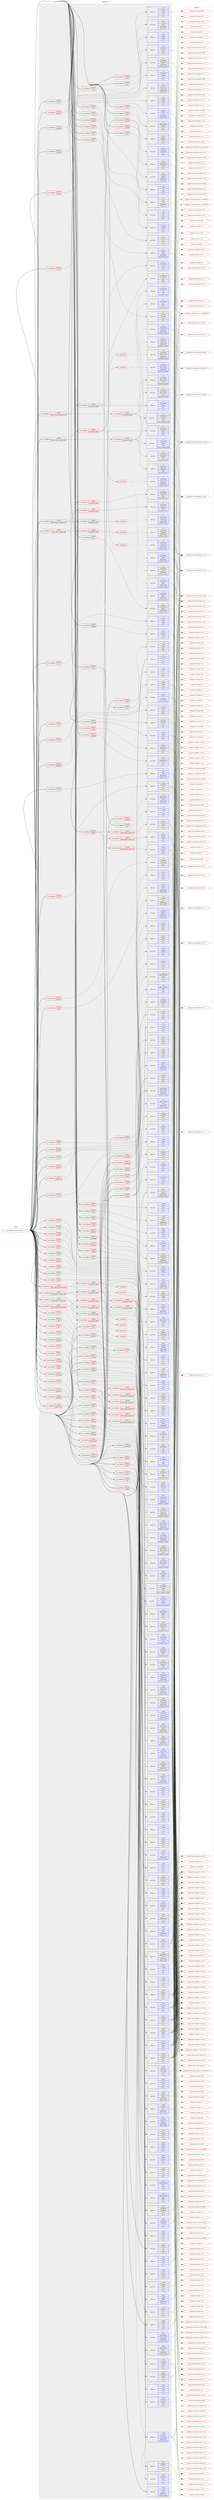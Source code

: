 digraph prolog {

# *************
# Graph options
# *************

newrank=true;
concentrate=true;
compound=true;
graph [rankdir=LR,fontname=Helvetica,fontsize=10,ranksep=1.5];#, ranksep=2.5, nodesep=0.2];
edge  [arrowhead=vee];
node  [fontname=Helvetica,fontsize=10];

# **********
# The ebuild
# **********

subgraph cluster_leftcol {
color=gray;
label=<<i>ebuild</i>>;
id [label="portage://app-emulation/qemu-9.0.1-r1", color=red, width=4, href="../app-emulation/qemu-9.0.1-r1.svg"];
}

# ****************
# The dependencies
# ****************

subgraph cluster_midcol {
color=gray;
label=<<i>dependencies</i>>;
subgraph cluster_compile {
fillcolor="#eeeeee";
style=filled;
label=<<i>compile</i>>;
subgraph cond7773 {
dependency28077 [label=<<TABLE BORDER="0" CELLBORDER="1" CELLSPACING="0" CELLPADDING="4"><TR><TD ROWSPAN="3" CELLPADDING="10">use_conditional</TD></TR><TR><TD>positive</TD></TR><TR><TD>accessibility</TD></TR></TABLE>>, shape=none, color=red];
subgraph pack20077 {
dependency28078 [label=<<TABLE BORDER="0" CELLBORDER="1" CELLSPACING="0" CELLPADDING="4" WIDTH="220"><TR><TD ROWSPAN="6" CELLPADDING="30">pack_dep</TD></TR><TR><TD WIDTH="110">install</TD></TR><TR><TD>app-accessibility</TD></TR><TR><TD>brltty</TD></TR><TR><TD>none</TD></TR><TR><TD>[[],,,,]</TD></TR></TABLE>>, shape=none, color=blue];
}
dependency28077:e -> dependency28078:w [weight=20,style="dashed",arrowhead="vee"];
subgraph pack20078 {
dependency28079 [label=<<TABLE BORDER="0" CELLBORDER="1" CELLSPACING="0" CELLPADDING="4" WIDTH="220"><TR><TD ROWSPAN="6" CELLPADDING="30">pack_dep</TD></TR><TR><TD WIDTH="110">install</TD></TR><TR><TD>app-accessibility</TD></TR><TR><TD>brltty</TD></TR><TR><TD>none</TD></TR><TR><TD>[[],,,,]</TD></TR></TABLE>>, shape=none, color=blue];
}
dependency28077:e -> dependency28079:w [weight=20,style="dashed",arrowhead="vee"];
}
id:e -> dependency28077:w [weight=20,style="solid",arrowhead="vee"];
subgraph cond7774 {
dependency28080 [label=<<TABLE BORDER="0" CELLBORDER="1" CELLSPACING="0" CELLPADDING="4"><TR><TD ROWSPAN="3" CELLPADDING="10">use_conditional</TD></TR><TR><TD>positive</TD></TR><TR><TD>aio</TD></TR></TABLE>>, shape=none, color=red];
subgraph pack20079 {
dependency28081 [label=<<TABLE BORDER="0" CELLBORDER="1" CELLSPACING="0" CELLPADDING="4" WIDTH="220"><TR><TD ROWSPAN="6" CELLPADDING="30">pack_dep</TD></TR><TR><TD WIDTH="110">install</TD></TR><TR><TD>dev-libs</TD></TR><TR><TD>libaio</TD></TR><TR><TD>none</TD></TR><TR><TD>[[],,,,]</TD></TR></TABLE>>, shape=none, color=blue];
}
dependency28080:e -> dependency28081:w [weight=20,style="dashed",arrowhead="vee"];
}
id:e -> dependency28080:w [weight=20,style="solid",arrowhead="vee"];
subgraph cond7775 {
dependency28082 [label=<<TABLE BORDER="0" CELLBORDER="1" CELLSPACING="0" CELLPADDING="4"><TR><TD ROWSPAN="3" CELLPADDING="10">use_conditional</TD></TR><TR><TD>positive</TD></TR><TR><TD>alsa</TD></TR></TABLE>>, shape=none, color=red];
subgraph pack20080 {
dependency28083 [label=<<TABLE BORDER="0" CELLBORDER="1" CELLSPACING="0" CELLPADDING="4" WIDTH="220"><TR><TD ROWSPAN="6" CELLPADDING="30">pack_dep</TD></TR><TR><TD WIDTH="110">install</TD></TR><TR><TD>media-libs</TD></TR><TR><TD>alsa-lib</TD></TR><TR><TD>greaterequal</TD></TR><TR><TD>[[1,0,13],,,1.0.13]</TD></TR></TABLE>>, shape=none, color=blue];
}
dependency28082:e -> dependency28083:w [weight=20,style="dashed",arrowhead="vee"];
}
id:e -> dependency28082:w [weight=20,style="solid",arrowhead="vee"];
subgraph cond7776 {
dependency28084 [label=<<TABLE BORDER="0" CELLBORDER="1" CELLSPACING="0" CELLPADDING="4"><TR><TD ROWSPAN="3" CELLPADDING="10">use_conditional</TD></TR><TR><TD>positive</TD></TR><TR><TD>bpf</TD></TR></TABLE>>, shape=none, color=red];
subgraph pack20081 {
dependency28085 [label=<<TABLE BORDER="0" CELLBORDER="1" CELLSPACING="0" CELLPADDING="4" WIDTH="220"><TR><TD ROWSPAN="6" CELLPADDING="30">pack_dep</TD></TR><TR><TD WIDTH="110">install</TD></TR><TR><TD>dev-libs</TD></TR><TR><TD>libbpf</TD></TR><TR><TD>none</TD></TR><TR><TD>[[],,,,]</TD></TR></TABLE>>, shape=none, color=blue];
}
dependency28084:e -> dependency28085:w [weight=20,style="dashed",arrowhead="vee"];
}
id:e -> dependency28084:w [weight=20,style="solid",arrowhead="vee"];
subgraph cond7777 {
dependency28086 [label=<<TABLE BORDER="0" CELLBORDER="1" CELLSPACING="0" CELLPADDING="4"><TR><TD ROWSPAN="3" CELLPADDING="10">use_conditional</TD></TR><TR><TD>positive</TD></TR><TR><TD>bzip2</TD></TR></TABLE>>, shape=none, color=red];
subgraph pack20082 {
dependency28087 [label=<<TABLE BORDER="0" CELLBORDER="1" CELLSPACING="0" CELLPADDING="4" WIDTH="220"><TR><TD ROWSPAN="6" CELLPADDING="30">pack_dep</TD></TR><TR><TD WIDTH="110">install</TD></TR><TR><TD>app-arch</TD></TR><TR><TD>bzip2</TD></TR><TR><TD>none</TD></TR><TR><TD>[[],,,,]</TD></TR></TABLE>>, shape=none, color=blue];
}
dependency28086:e -> dependency28087:w [weight=20,style="dashed",arrowhead="vee"];
}
id:e -> dependency28086:w [weight=20,style="solid",arrowhead="vee"];
subgraph cond7778 {
dependency28088 [label=<<TABLE BORDER="0" CELLBORDER="1" CELLSPACING="0" CELLPADDING="4"><TR><TD ROWSPAN="3" CELLPADDING="10">use_conditional</TD></TR><TR><TD>positive</TD></TR><TR><TD>capstone</TD></TR></TABLE>>, shape=none, color=red];
subgraph pack20083 {
dependency28089 [label=<<TABLE BORDER="0" CELLBORDER="1" CELLSPACING="0" CELLPADDING="4" WIDTH="220"><TR><TD ROWSPAN="6" CELLPADDING="30">pack_dep</TD></TR><TR><TD WIDTH="110">install</TD></TR><TR><TD>dev-libs</TD></TR><TR><TD>capstone</TD></TR><TR><TD>none</TD></TR><TR><TD>[[],,,,]</TD></TR></TABLE>>, shape=none, color=blue];
}
dependency28088:e -> dependency28089:w [weight=20,style="dashed",arrowhead="vee"];
}
id:e -> dependency28088:w [weight=20,style="solid",arrowhead="vee"];
subgraph cond7779 {
dependency28090 [label=<<TABLE BORDER="0" CELLBORDER="1" CELLSPACING="0" CELLPADDING="4"><TR><TD ROWSPAN="3" CELLPADDING="10">use_conditional</TD></TR><TR><TD>positive</TD></TR><TR><TD>curl</TD></TR></TABLE>>, shape=none, color=red];
subgraph pack20084 {
dependency28091 [label=<<TABLE BORDER="0" CELLBORDER="1" CELLSPACING="0" CELLPADDING="4" WIDTH="220"><TR><TD ROWSPAN="6" CELLPADDING="30">pack_dep</TD></TR><TR><TD WIDTH="110">install</TD></TR><TR><TD>net-misc</TD></TR><TR><TD>curl</TD></TR><TR><TD>greaterequal</TD></TR><TR><TD>[[7,15,4],,,7.15.4]</TD></TR></TABLE>>, shape=none, color=blue];
}
dependency28090:e -> dependency28091:w [weight=20,style="dashed",arrowhead="vee"];
}
id:e -> dependency28090:w [weight=20,style="solid",arrowhead="vee"];
subgraph cond7780 {
dependency28092 [label=<<TABLE BORDER="0" CELLBORDER="1" CELLSPACING="0" CELLPADDING="4"><TR><TD ROWSPAN="3" CELLPADDING="10">use_conditional</TD></TR><TR><TD>positive</TD></TR><TR><TD>fdt</TD></TR></TABLE>>, shape=none, color=red];
subgraph pack20085 {
dependency28093 [label=<<TABLE BORDER="0" CELLBORDER="1" CELLSPACING="0" CELLPADDING="4" WIDTH="220"><TR><TD ROWSPAN="6" CELLPADDING="30">pack_dep</TD></TR><TR><TD WIDTH="110">install</TD></TR><TR><TD>sys-apps</TD></TR><TR><TD>dtc</TD></TR><TR><TD>greaterequal</TD></TR><TR><TD>[[1,5,1],,,1.5.1]</TD></TR></TABLE>>, shape=none, color=blue];
}
dependency28092:e -> dependency28093:w [weight=20,style="dashed",arrowhead="vee"];
}
id:e -> dependency28092:w [weight=20,style="solid",arrowhead="vee"];
subgraph cond7781 {
dependency28094 [label=<<TABLE BORDER="0" CELLBORDER="1" CELLSPACING="0" CELLPADDING="4"><TR><TD ROWSPAN="3" CELLPADDING="10">use_conditional</TD></TR><TR><TD>positive</TD></TR><TR><TD>fuse</TD></TR></TABLE>>, shape=none, color=red];
subgraph pack20086 {
dependency28095 [label=<<TABLE BORDER="0" CELLBORDER="1" CELLSPACING="0" CELLPADDING="4" WIDTH="220"><TR><TD ROWSPAN="6" CELLPADDING="30">pack_dep</TD></TR><TR><TD WIDTH="110">install</TD></TR><TR><TD>sys-fs</TD></TR><TR><TD>fuse</TD></TR><TR><TD>greaterequal</TD></TR><TR><TD>[[3,1],,,3.1]</TD></TR></TABLE>>, shape=none, color=blue];
}
dependency28094:e -> dependency28095:w [weight=20,style="dashed",arrowhead="vee"];
}
id:e -> dependency28094:w [weight=20,style="solid",arrowhead="vee"];
subgraph cond7782 {
dependency28096 [label=<<TABLE BORDER="0" CELLBORDER="1" CELLSPACING="0" CELLPADDING="4"><TR><TD ROWSPAN="3" CELLPADDING="10">use_conditional</TD></TR><TR><TD>positive</TD></TR><TR><TD>glusterfs</TD></TR></TABLE>>, shape=none, color=red];
subgraph pack20087 {
dependency28097 [label=<<TABLE BORDER="0" CELLBORDER="1" CELLSPACING="0" CELLPADDING="4" WIDTH="220"><TR><TD ROWSPAN="6" CELLPADDING="30">pack_dep</TD></TR><TR><TD WIDTH="110">install</TD></TR><TR><TD>sys-cluster</TD></TR><TR><TD>glusterfs</TD></TR><TR><TD>greaterequal</TD></TR><TR><TD>[[3,4,0],,,3.4.0]</TD></TR></TABLE>>, shape=none, color=blue];
}
dependency28096:e -> dependency28097:w [weight=20,style="dashed",arrowhead="vee"];
}
id:e -> dependency28096:w [weight=20,style="solid",arrowhead="vee"];
subgraph cond7783 {
dependency28098 [label=<<TABLE BORDER="0" CELLBORDER="1" CELLSPACING="0" CELLPADDING="4"><TR><TD ROWSPAN="3" CELLPADDING="10">use_conditional</TD></TR><TR><TD>positive</TD></TR><TR><TD>gnutls</TD></TR></TABLE>>, shape=none, color=red];
subgraph pack20088 {
dependency28099 [label=<<TABLE BORDER="0" CELLBORDER="1" CELLSPACING="0" CELLPADDING="4" WIDTH="220"><TR><TD ROWSPAN="6" CELLPADDING="30">pack_dep</TD></TR><TR><TD WIDTH="110">install</TD></TR><TR><TD>net-libs</TD></TR><TR><TD>gnutls</TD></TR><TR><TD>greaterequal</TD></TR><TR><TD>[[3,0],,,3.0]</TD></TR></TABLE>>, shape=none, color=blue];
}
dependency28098:e -> dependency28099:w [weight=20,style="dashed",arrowhead="vee"];
subgraph pack20089 {
dependency28100 [label=<<TABLE BORDER="0" CELLBORDER="1" CELLSPACING="0" CELLPADDING="4" WIDTH="220"><TR><TD ROWSPAN="6" CELLPADDING="30">pack_dep</TD></TR><TR><TD WIDTH="110">install</TD></TR><TR><TD>dev-libs</TD></TR><TR><TD>nettle</TD></TR><TR><TD>none</TD></TR><TR><TD>[[],,,,]</TD></TR></TABLE>>, shape=none, color=blue];
}
dependency28098:e -> dependency28100:w [weight=20,style="dashed",arrowhead="vee"];
}
id:e -> dependency28098:w [weight=20,style="solid",arrowhead="vee"];
subgraph cond7784 {
dependency28101 [label=<<TABLE BORDER="0" CELLBORDER="1" CELLSPACING="0" CELLPADDING="4"><TR><TD ROWSPAN="3" CELLPADDING="10">use_conditional</TD></TR><TR><TD>positive</TD></TR><TR><TD>gtk</TD></TR></TABLE>>, shape=none, color=red];
subgraph pack20090 {
dependency28102 [label=<<TABLE BORDER="0" CELLBORDER="1" CELLSPACING="0" CELLPADDING="4" WIDTH="220"><TR><TD ROWSPAN="6" CELLPADDING="30">pack_dep</TD></TR><TR><TD WIDTH="110">install</TD></TR><TR><TD>x11-libs</TD></TR><TR><TD>gtk+</TD></TR><TR><TD>none</TD></TR><TR><TD>[[],,,,]</TD></TR></TABLE>>, shape=none, color=blue];
}
dependency28101:e -> dependency28102:w [weight=20,style="dashed",arrowhead="vee"];
subgraph cond7785 {
dependency28103 [label=<<TABLE BORDER="0" CELLBORDER="1" CELLSPACING="0" CELLPADDING="4"><TR><TD ROWSPAN="3" CELLPADDING="10">use_conditional</TD></TR><TR><TD>positive</TD></TR><TR><TD>vte</TD></TR></TABLE>>, shape=none, color=red];
subgraph pack20091 {
dependency28104 [label=<<TABLE BORDER="0" CELLBORDER="1" CELLSPACING="0" CELLPADDING="4" WIDTH="220"><TR><TD ROWSPAN="6" CELLPADDING="30">pack_dep</TD></TR><TR><TD WIDTH="110">install</TD></TR><TR><TD>x11-libs</TD></TR><TR><TD>vte</TD></TR><TR><TD>none</TD></TR><TR><TD>[[],,,,]</TD></TR></TABLE>>, shape=none, color=blue];
}
dependency28103:e -> dependency28104:w [weight=20,style="dashed",arrowhead="vee"];
}
dependency28101:e -> dependency28103:w [weight=20,style="dashed",arrowhead="vee"];
}
id:e -> dependency28101:w [weight=20,style="solid",arrowhead="vee"];
subgraph cond7786 {
dependency28105 [label=<<TABLE BORDER="0" CELLBORDER="1" CELLSPACING="0" CELLPADDING="4"><TR><TD ROWSPAN="3" CELLPADDING="10">use_conditional</TD></TR><TR><TD>positive</TD></TR><TR><TD>infiniband</TD></TR></TABLE>>, shape=none, color=red];
subgraph pack20092 {
dependency28106 [label=<<TABLE BORDER="0" CELLBORDER="1" CELLSPACING="0" CELLPADDING="4" WIDTH="220"><TR><TD ROWSPAN="6" CELLPADDING="30">pack_dep</TD></TR><TR><TD WIDTH="110">install</TD></TR><TR><TD>sys-cluster</TD></TR><TR><TD>rdma-core</TD></TR><TR><TD>none</TD></TR><TR><TD>[[],,,,]</TD></TR></TABLE>>, shape=none, color=blue];
}
dependency28105:e -> dependency28106:w [weight=20,style="dashed",arrowhead="vee"];
}
id:e -> dependency28105:w [weight=20,style="solid",arrowhead="vee"];
subgraph cond7787 {
dependency28107 [label=<<TABLE BORDER="0" CELLBORDER="1" CELLSPACING="0" CELLPADDING="4"><TR><TD ROWSPAN="3" CELLPADDING="10">use_conditional</TD></TR><TR><TD>positive</TD></TR><TR><TD>io-uring</TD></TR></TABLE>>, shape=none, color=red];
subgraph pack20093 {
dependency28108 [label=<<TABLE BORDER="0" CELLBORDER="1" CELLSPACING="0" CELLPADDING="4" WIDTH="220"><TR><TD ROWSPAN="6" CELLPADDING="30">pack_dep</TD></TR><TR><TD WIDTH="110">install</TD></TR><TR><TD>sys-libs</TD></TR><TR><TD>liburing</TD></TR><TR><TD>none</TD></TR><TR><TD>[[],,,,]</TD></TR></TABLE>>, shape=none, color=blue];
}
dependency28107:e -> dependency28108:w [weight=20,style="dashed",arrowhead="vee"];
}
id:e -> dependency28107:w [weight=20,style="solid",arrowhead="vee"];
subgraph cond7788 {
dependency28109 [label=<<TABLE BORDER="0" CELLBORDER="1" CELLSPACING="0" CELLPADDING="4"><TR><TD ROWSPAN="3" CELLPADDING="10">use_conditional</TD></TR><TR><TD>positive</TD></TR><TR><TD>iscsi</TD></TR></TABLE>>, shape=none, color=red];
subgraph pack20094 {
dependency28110 [label=<<TABLE BORDER="0" CELLBORDER="1" CELLSPACING="0" CELLPADDING="4" WIDTH="220"><TR><TD ROWSPAN="6" CELLPADDING="30">pack_dep</TD></TR><TR><TD WIDTH="110">install</TD></TR><TR><TD>net-libs</TD></TR><TR><TD>libiscsi</TD></TR><TR><TD>none</TD></TR><TR><TD>[[],,,,]</TD></TR></TABLE>>, shape=none, color=blue];
}
dependency28109:e -> dependency28110:w [weight=20,style="dashed",arrowhead="vee"];
}
id:e -> dependency28109:w [weight=20,style="solid",arrowhead="vee"];
subgraph cond7789 {
dependency28111 [label=<<TABLE BORDER="0" CELLBORDER="1" CELLSPACING="0" CELLPADDING="4"><TR><TD ROWSPAN="3" CELLPADDING="10">use_conditional</TD></TR><TR><TD>positive</TD></TR><TR><TD>jack</TD></TR></TABLE>>, shape=none, color=red];
subgraph pack20095 {
dependency28112 [label=<<TABLE BORDER="0" CELLBORDER="1" CELLSPACING="0" CELLPADDING="4" WIDTH="220"><TR><TD ROWSPAN="6" CELLPADDING="30">pack_dep</TD></TR><TR><TD WIDTH="110">install</TD></TR><TR><TD>virtual</TD></TR><TR><TD>jack</TD></TR><TR><TD>none</TD></TR><TR><TD>[[],,,,]</TD></TR></TABLE>>, shape=none, color=blue];
}
dependency28111:e -> dependency28112:w [weight=20,style="dashed",arrowhead="vee"];
}
id:e -> dependency28111:w [weight=20,style="solid",arrowhead="vee"];
subgraph cond7790 {
dependency28113 [label=<<TABLE BORDER="0" CELLBORDER="1" CELLSPACING="0" CELLPADDING="4"><TR><TD ROWSPAN="3" CELLPADDING="10">use_conditional</TD></TR><TR><TD>positive</TD></TR><TR><TD>jemalloc</TD></TR></TABLE>>, shape=none, color=red];
subgraph pack20096 {
dependency28114 [label=<<TABLE BORDER="0" CELLBORDER="1" CELLSPACING="0" CELLPADDING="4" WIDTH="220"><TR><TD ROWSPAN="6" CELLPADDING="30">pack_dep</TD></TR><TR><TD WIDTH="110">install</TD></TR><TR><TD>dev-libs</TD></TR><TR><TD>jemalloc</TD></TR><TR><TD>none</TD></TR><TR><TD>[[],,,,]</TD></TR></TABLE>>, shape=none, color=blue];
}
dependency28113:e -> dependency28114:w [weight=20,style="dashed",arrowhead="vee"];
}
id:e -> dependency28113:w [weight=20,style="solid",arrowhead="vee"];
subgraph cond7791 {
dependency28115 [label=<<TABLE BORDER="0" CELLBORDER="1" CELLSPACING="0" CELLPADDING="4"><TR><TD ROWSPAN="3" CELLPADDING="10">use_conditional</TD></TR><TR><TD>positive</TD></TR><TR><TD>jpeg</TD></TR></TABLE>>, shape=none, color=red];
subgraph pack20097 {
dependency28116 [label=<<TABLE BORDER="0" CELLBORDER="1" CELLSPACING="0" CELLPADDING="4" WIDTH="220"><TR><TD ROWSPAN="6" CELLPADDING="30">pack_dep</TD></TR><TR><TD WIDTH="110">install</TD></TR><TR><TD>media-libs</TD></TR><TR><TD>libjpeg-turbo</TD></TR><TR><TD>none</TD></TR><TR><TD>[[],,,,]</TD></TR></TABLE>>, shape=none, color=blue];
}
dependency28115:e -> dependency28116:w [weight=20,style="dashed",arrowhead="vee"];
}
id:e -> dependency28115:w [weight=20,style="solid",arrowhead="vee"];
subgraph cond7792 {
dependency28117 [label=<<TABLE BORDER="0" CELLBORDER="1" CELLSPACING="0" CELLPADDING="4"><TR><TD ROWSPAN="3" CELLPADDING="10">use_conditional</TD></TR><TR><TD>positive</TD></TR><TR><TD>kernel_linux</TD></TR></TABLE>>, shape=none, color=red];
subgraph pack20098 {
dependency28118 [label=<<TABLE BORDER="0" CELLBORDER="1" CELLSPACING="0" CELLPADDING="4" WIDTH="220"><TR><TD ROWSPAN="6" CELLPADDING="30">pack_dep</TD></TR><TR><TD WIDTH="110">install</TD></TR><TR><TD>sys-kernel</TD></TR><TR><TD>linux-headers</TD></TR><TR><TD>greaterequal</TD></TR><TR><TD>[[2,6,35],,,2.6.35]</TD></TR></TABLE>>, shape=none, color=blue];
}
dependency28117:e -> dependency28118:w [weight=20,style="dashed",arrowhead="vee"];
}
id:e -> dependency28117:w [weight=20,style="solid",arrowhead="vee"];
subgraph cond7793 {
dependency28119 [label=<<TABLE BORDER="0" CELLBORDER="1" CELLSPACING="0" CELLPADDING="4"><TR><TD ROWSPAN="3" CELLPADDING="10">use_conditional</TD></TR><TR><TD>positive</TD></TR><TR><TD>kernel_linux</TD></TR></TABLE>>, shape=none, color=red];
subgraph pack20099 {
dependency28120 [label=<<TABLE BORDER="0" CELLBORDER="1" CELLSPACING="0" CELLPADDING="4" WIDTH="220"><TR><TD ROWSPAN="6" CELLPADDING="30">pack_dep</TD></TR><TR><TD WIDTH="110">install</TD></TR><TR><TD>sys-libs</TD></TR><TR><TD>libcap-ng</TD></TR><TR><TD>none</TD></TR><TR><TD>[[],,,,]</TD></TR></TABLE>>, shape=none, color=blue];
}
dependency28119:e -> dependency28120:w [weight=20,style="dashed",arrowhead="vee"];
}
id:e -> dependency28119:w [weight=20,style="solid",arrowhead="vee"];
subgraph cond7794 {
dependency28121 [label=<<TABLE BORDER="0" CELLBORDER="1" CELLSPACING="0" CELLPADDING="4"><TR><TD ROWSPAN="3" CELLPADDING="10">use_conditional</TD></TR><TR><TD>positive</TD></TR><TR><TD>keyutils</TD></TR></TABLE>>, shape=none, color=red];
subgraph pack20100 {
dependency28122 [label=<<TABLE BORDER="0" CELLBORDER="1" CELLSPACING="0" CELLPADDING="4" WIDTH="220"><TR><TD ROWSPAN="6" CELLPADDING="30">pack_dep</TD></TR><TR><TD WIDTH="110">install</TD></TR><TR><TD>sys-apps</TD></TR><TR><TD>keyutils</TD></TR><TR><TD>none</TD></TR><TR><TD>[[],,,,]</TD></TR></TABLE>>, shape=none, color=blue];
}
dependency28121:e -> dependency28122:w [weight=20,style="dashed",arrowhead="vee"];
}
id:e -> dependency28121:w [weight=20,style="solid",arrowhead="vee"];
subgraph cond7795 {
dependency28123 [label=<<TABLE BORDER="0" CELLBORDER="1" CELLSPACING="0" CELLPADDING="4"><TR><TD ROWSPAN="3" CELLPADDING="10">use_conditional</TD></TR><TR><TD>positive</TD></TR><TR><TD>lzo</TD></TR></TABLE>>, shape=none, color=red];
subgraph pack20101 {
dependency28124 [label=<<TABLE BORDER="0" CELLBORDER="1" CELLSPACING="0" CELLPADDING="4" WIDTH="220"><TR><TD ROWSPAN="6" CELLPADDING="30">pack_dep</TD></TR><TR><TD WIDTH="110">install</TD></TR><TR><TD>dev-libs</TD></TR><TR><TD>lzo</TD></TR><TR><TD>none</TD></TR><TR><TD>[[],,,,]</TD></TR></TABLE>>, shape=none, color=blue];
}
dependency28123:e -> dependency28124:w [weight=20,style="dashed",arrowhead="vee"];
}
id:e -> dependency28123:w [weight=20,style="solid",arrowhead="vee"];
subgraph cond7796 {
dependency28125 [label=<<TABLE BORDER="0" CELLBORDER="1" CELLSPACING="0" CELLPADDING="4"><TR><TD ROWSPAN="3" CELLPADDING="10">use_conditional</TD></TR><TR><TD>positive</TD></TR><TR><TD>multipath</TD></TR></TABLE>>, shape=none, color=red];
subgraph pack20102 {
dependency28126 [label=<<TABLE BORDER="0" CELLBORDER="1" CELLSPACING="0" CELLPADDING="4" WIDTH="220"><TR><TD ROWSPAN="6" CELLPADDING="30">pack_dep</TD></TR><TR><TD WIDTH="110">install</TD></TR><TR><TD>sys-fs</TD></TR><TR><TD>multipath-tools</TD></TR><TR><TD>none</TD></TR><TR><TD>[[],,,,]</TD></TR></TABLE>>, shape=none, color=blue];
}
dependency28125:e -> dependency28126:w [weight=20,style="dashed",arrowhead="vee"];
}
id:e -> dependency28125:w [weight=20,style="solid",arrowhead="vee"];
subgraph cond7797 {
dependency28127 [label=<<TABLE BORDER="0" CELLBORDER="1" CELLSPACING="0" CELLPADDING="4"><TR><TD ROWSPAN="3" CELLPADDING="10">use_conditional</TD></TR><TR><TD>positive</TD></TR><TR><TD>ncurses</TD></TR></TABLE>>, shape=none, color=red];
subgraph pack20103 {
dependency28128 [label=<<TABLE BORDER="0" CELLBORDER="1" CELLSPACING="0" CELLPADDING="4" WIDTH="220"><TR><TD ROWSPAN="6" CELLPADDING="30">pack_dep</TD></TR><TR><TD WIDTH="110">install</TD></TR><TR><TD>sys-libs</TD></TR><TR><TD>ncurses</TD></TR><TR><TD>none</TD></TR><TR><TD>[[],,,,]</TD></TR></TABLE>>, shape=none, color=blue];
}
dependency28127:e -> dependency28128:w [weight=20,style="dashed",arrowhead="vee"];
subgraph pack20104 {
dependency28129 [label=<<TABLE BORDER="0" CELLBORDER="1" CELLSPACING="0" CELLPADDING="4" WIDTH="220"><TR><TD ROWSPAN="6" CELLPADDING="30">pack_dep</TD></TR><TR><TD WIDTH="110">install</TD></TR><TR><TD>sys-libs</TD></TR><TR><TD>ncurses</TD></TR><TR><TD>none</TD></TR><TR><TD>[[],,,,]</TD></TR></TABLE>>, shape=none, color=blue];
}
dependency28127:e -> dependency28129:w [weight=20,style="dashed",arrowhead="vee"];
}
id:e -> dependency28127:w [weight=20,style="solid",arrowhead="vee"];
subgraph cond7798 {
dependency28130 [label=<<TABLE BORDER="0" CELLBORDER="1" CELLSPACING="0" CELLPADDING="4"><TR><TD ROWSPAN="3" CELLPADDING="10">use_conditional</TD></TR><TR><TD>positive</TD></TR><TR><TD>nfs</TD></TR></TABLE>>, shape=none, color=red];
subgraph pack20105 {
dependency28131 [label=<<TABLE BORDER="0" CELLBORDER="1" CELLSPACING="0" CELLPADDING="4" WIDTH="220"><TR><TD ROWSPAN="6" CELLPADDING="30">pack_dep</TD></TR><TR><TD WIDTH="110">install</TD></TR><TR><TD>net-fs</TD></TR><TR><TD>libnfs</TD></TR><TR><TD>greaterequal</TD></TR><TR><TD>[[1,9,3],,,1.9.3]</TD></TR></TABLE>>, shape=none, color=blue];
}
dependency28130:e -> dependency28131:w [weight=20,style="dashed",arrowhead="vee"];
}
id:e -> dependency28130:w [weight=20,style="solid",arrowhead="vee"];
subgraph cond7799 {
dependency28132 [label=<<TABLE BORDER="0" CELLBORDER="1" CELLSPACING="0" CELLPADDING="4"><TR><TD ROWSPAN="3" CELLPADDING="10">use_conditional</TD></TR><TR><TD>positive</TD></TR><TR><TD>numa</TD></TR></TABLE>>, shape=none, color=red];
subgraph pack20106 {
dependency28133 [label=<<TABLE BORDER="0" CELLBORDER="1" CELLSPACING="0" CELLPADDING="4" WIDTH="220"><TR><TD ROWSPAN="6" CELLPADDING="30">pack_dep</TD></TR><TR><TD WIDTH="110">install</TD></TR><TR><TD>sys-process</TD></TR><TR><TD>numactl</TD></TR><TR><TD>none</TD></TR><TR><TD>[[],,,,]</TD></TR></TABLE>>, shape=none, color=blue];
}
dependency28132:e -> dependency28133:w [weight=20,style="dashed",arrowhead="vee"];
}
id:e -> dependency28132:w [weight=20,style="solid",arrowhead="vee"];
subgraph cond7800 {
dependency28134 [label=<<TABLE BORDER="0" CELLBORDER="1" CELLSPACING="0" CELLPADDING="4"><TR><TD ROWSPAN="3" CELLPADDING="10">use_conditional</TD></TR><TR><TD>positive</TD></TR><TR><TD>opengl</TD></TR></TABLE>>, shape=none, color=red];
subgraph pack20107 {
dependency28135 [label=<<TABLE BORDER="0" CELLBORDER="1" CELLSPACING="0" CELLPADDING="4" WIDTH="220"><TR><TD ROWSPAN="6" CELLPADDING="30">pack_dep</TD></TR><TR><TD WIDTH="110">install</TD></TR><TR><TD>virtual</TD></TR><TR><TD>opengl</TD></TR><TR><TD>none</TD></TR><TR><TD>[[],,,,]</TD></TR></TABLE>>, shape=none, color=blue];
}
dependency28134:e -> dependency28135:w [weight=20,style="dashed",arrowhead="vee"];
subgraph pack20108 {
dependency28136 [label=<<TABLE BORDER="0" CELLBORDER="1" CELLSPACING="0" CELLPADDING="4" WIDTH="220"><TR><TD ROWSPAN="6" CELLPADDING="30">pack_dep</TD></TR><TR><TD WIDTH="110">install</TD></TR><TR><TD>media-libs</TD></TR><TR><TD>libepoxy</TD></TR><TR><TD>none</TD></TR><TR><TD>[[],,,,]</TD></TR></TABLE>>, shape=none, color=blue];
}
dependency28134:e -> dependency28136:w [weight=20,style="dashed",arrowhead="vee"];
subgraph pack20109 {
dependency28137 [label=<<TABLE BORDER="0" CELLBORDER="1" CELLSPACING="0" CELLPADDING="4" WIDTH="220"><TR><TD ROWSPAN="6" CELLPADDING="30">pack_dep</TD></TR><TR><TD WIDTH="110">install</TD></TR><TR><TD>media-libs</TD></TR><TR><TD>mesa</TD></TR><TR><TD>none</TD></TR><TR><TD>[[],,,,]</TD></TR></TABLE>>, shape=none, color=blue];
}
dependency28134:e -> dependency28137:w [weight=20,style="dashed",arrowhead="vee"];
subgraph pack20110 {
dependency28138 [label=<<TABLE BORDER="0" CELLBORDER="1" CELLSPACING="0" CELLPADDING="4" WIDTH="220"><TR><TD ROWSPAN="6" CELLPADDING="30">pack_dep</TD></TR><TR><TD WIDTH="110">install</TD></TR><TR><TD>media-libs</TD></TR><TR><TD>mesa</TD></TR><TR><TD>none</TD></TR><TR><TD>[[],,,,]</TD></TR></TABLE>>, shape=none, color=blue];
}
dependency28134:e -> dependency28138:w [weight=20,style="dashed",arrowhead="vee"];
}
id:e -> dependency28134:w [weight=20,style="solid",arrowhead="vee"];
subgraph cond7801 {
dependency28139 [label=<<TABLE BORDER="0" CELLBORDER="1" CELLSPACING="0" CELLPADDING="4"><TR><TD ROWSPAN="3" CELLPADDING="10">use_conditional</TD></TR><TR><TD>positive</TD></TR><TR><TD>pam</TD></TR></TABLE>>, shape=none, color=red];
subgraph pack20111 {
dependency28140 [label=<<TABLE BORDER="0" CELLBORDER="1" CELLSPACING="0" CELLPADDING="4" WIDTH="220"><TR><TD ROWSPAN="6" CELLPADDING="30">pack_dep</TD></TR><TR><TD WIDTH="110">install</TD></TR><TR><TD>sys-libs</TD></TR><TR><TD>pam</TD></TR><TR><TD>none</TD></TR><TR><TD>[[],,,,]</TD></TR></TABLE>>, shape=none, color=blue];
}
dependency28139:e -> dependency28140:w [weight=20,style="dashed",arrowhead="vee"];
}
id:e -> dependency28139:w [weight=20,style="solid",arrowhead="vee"];
subgraph cond7802 {
dependency28141 [label=<<TABLE BORDER="0" CELLBORDER="1" CELLSPACING="0" CELLPADDING="4"><TR><TD ROWSPAN="3" CELLPADDING="10">use_conditional</TD></TR><TR><TD>positive</TD></TR><TR><TD>pipewire</TD></TR></TABLE>>, shape=none, color=red];
subgraph pack20112 {
dependency28142 [label=<<TABLE BORDER="0" CELLBORDER="1" CELLSPACING="0" CELLPADDING="4" WIDTH="220"><TR><TD ROWSPAN="6" CELLPADDING="30">pack_dep</TD></TR><TR><TD WIDTH="110">install</TD></TR><TR><TD>media-video</TD></TR><TR><TD>pipewire</TD></TR><TR><TD>greaterequal</TD></TR><TR><TD>[[0,3,60],,,0.3.60]</TD></TR></TABLE>>, shape=none, color=blue];
}
dependency28141:e -> dependency28142:w [weight=20,style="dashed",arrowhead="vee"];
}
id:e -> dependency28141:w [weight=20,style="solid",arrowhead="vee"];
subgraph cond7803 {
dependency28143 [label=<<TABLE BORDER="0" CELLBORDER="1" CELLSPACING="0" CELLPADDING="4"><TR><TD ROWSPAN="3" CELLPADDING="10">use_conditional</TD></TR><TR><TD>positive</TD></TR><TR><TD>png</TD></TR></TABLE>>, shape=none, color=red];
subgraph pack20113 {
dependency28144 [label=<<TABLE BORDER="0" CELLBORDER="1" CELLSPACING="0" CELLPADDING="4" WIDTH="220"><TR><TD ROWSPAN="6" CELLPADDING="30">pack_dep</TD></TR><TR><TD WIDTH="110">install</TD></TR><TR><TD>media-libs</TD></TR><TR><TD>libpng</TD></TR><TR><TD>greaterequal</TD></TR><TR><TD>[[1,6,34],,,1.6.34]</TD></TR></TABLE>>, shape=none, color=blue];
}
dependency28143:e -> dependency28144:w [weight=20,style="dashed",arrowhead="vee"];
}
id:e -> dependency28143:w [weight=20,style="solid",arrowhead="vee"];
subgraph cond7804 {
dependency28145 [label=<<TABLE BORDER="0" CELLBORDER="1" CELLSPACING="0" CELLPADDING="4"><TR><TD ROWSPAN="3" CELLPADDING="10">use_conditional</TD></TR><TR><TD>positive</TD></TR><TR><TD>pulseaudio</TD></TR></TABLE>>, shape=none, color=red];
subgraph pack20114 {
dependency28146 [label=<<TABLE BORDER="0" CELLBORDER="1" CELLSPACING="0" CELLPADDING="4" WIDTH="220"><TR><TD ROWSPAN="6" CELLPADDING="30">pack_dep</TD></TR><TR><TD WIDTH="110">install</TD></TR><TR><TD>media-libs</TD></TR><TR><TD>libpulse</TD></TR><TR><TD>none</TD></TR><TR><TD>[[],,,,]</TD></TR></TABLE>>, shape=none, color=blue];
}
dependency28145:e -> dependency28146:w [weight=20,style="dashed",arrowhead="vee"];
}
id:e -> dependency28145:w [weight=20,style="solid",arrowhead="vee"];
subgraph cond7805 {
dependency28147 [label=<<TABLE BORDER="0" CELLBORDER="1" CELLSPACING="0" CELLPADDING="4"><TR><TD ROWSPAN="3" CELLPADDING="10">use_conditional</TD></TR><TR><TD>positive</TD></TR><TR><TD>python</TD></TR></TABLE>>, shape=none, color=red];
subgraph cond7806 {
dependency28148 [label=<<TABLE BORDER="0" CELLBORDER="1" CELLSPACING="0" CELLPADDING="4"><TR><TD ROWSPAN="3" CELLPADDING="10">use_conditional</TD></TR><TR><TD>positive</TD></TR><TR><TD>python_targets_python3_10</TD></TR></TABLE>>, shape=none, color=red];
subgraph pack20115 {
dependency28149 [label=<<TABLE BORDER="0" CELLBORDER="1" CELLSPACING="0" CELLPADDING="4" WIDTH="220"><TR><TD ROWSPAN="6" CELLPADDING="30">pack_dep</TD></TR><TR><TD WIDTH="110">install</TD></TR><TR><TD>dev-lang</TD></TR><TR><TD>python</TD></TR><TR><TD>none</TD></TR><TR><TD>[[],,,,]</TD></TR></TABLE>>, shape=none, color=blue];
}
dependency28148:e -> dependency28149:w [weight=20,style="dashed",arrowhead="vee"];
}
dependency28147:e -> dependency28148:w [weight=20,style="dashed",arrowhead="vee"];
subgraph cond7807 {
dependency28150 [label=<<TABLE BORDER="0" CELLBORDER="1" CELLSPACING="0" CELLPADDING="4"><TR><TD ROWSPAN="3" CELLPADDING="10">use_conditional</TD></TR><TR><TD>positive</TD></TR><TR><TD>python_targets_python3_11</TD></TR></TABLE>>, shape=none, color=red];
subgraph pack20116 {
dependency28151 [label=<<TABLE BORDER="0" CELLBORDER="1" CELLSPACING="0" CELLPADDING="4" WIDTH="220"><TR><TD ROWSPAN="6" CELLPADDING="30">pack_dep</TD></TR><TR><TD WIDTH="110">install</TD></TR><TR><TD>dev-lang</TD></TR><TR><TD>python</TD></TR><TR><TD>none</TD></TR><TR><TD>[[],,,,]</TD></TR></TABLE>>, shape=none, color=blue];
}
dependency28150:e -> dependency28151:w [weight=20,style="dashed",arrowhead="vee"];
}
dependency28147:e -> dependency28150:w [weight=20,style="dashed",arrowhead="vee"];
subgraph cond7808 {
dependency28152 [label=<<TABLE BORDER="0" CELLBORDER="1" CELLSPACING="0" CELLPADDING="4"><TR><TD ROWSPAN="3" CELLPADDING="10">use_conditional</TD></TR><TR><TD>positive</TD></TR><TR><TD>python_targets_python3_12</TD></TR></TABLE>>, shape=none, color=red];
subgraph pack20117 {
dependency28153 [label=<<TABLE BORDER="0" CELLBORDER="1" CELLSPACING="0" CELLPADDING="4" WIDTH="220"><TR><TD ROWSPAN="6" CELLPADDING="30">pack_dep</TD></TR><TR><TD WIDTH="110">install</TD></TR><TR><TD>dev-lang</TD></TR><TR><TD>python</TD></TR><TR><TD>none</TD></TR><TR><TD>[[],,,,]</TD></TR></TABLE>>, shape=none, color=blue];
}
dependency28152:e -> dependency28153:w [weight=20,style="dashed",arrowhead="vee"];
}
dependency28147:e -> dependency28152:w [weight=20,style="dashed",arrowhead="vee"];
}
id:e -> dependency28147:w [weight=20,style="solid",arrowhead="vee"];
subgraph cond7809 {
dependency28154 [label=<<TABLE BORDER="0" CELLBORDER="1" CELLSPACING="0" CELLPADDING="4"><TR><TD ROWSPAN="3" CELLPADDING="10">use_conditional</TD></TR><TR><TD>positive</TD></TR><TR><TD>qemu_softmmu_targets_i386</TD></TR></TABLE>>, shape=none, color=red];
subgraph cond7810 {
dependency28155 [label=<<TABLE BORDER="0" CELLBORDER="1" CELLSPACING="0" CELLPADDING="4"><TR><TD ROWSPAN="3" CELLPADDING="10">use_conditional</TD></TR><TR><TD>positive</TD></TR><TR><TD>pin-upstream-blobs</TD></TR></TABLE>>, shape=none, color=red];
subgraph pack20118 {
dependency28156 [label=<<TABLE BORDER="0" CELLBORDER="1" CELLSPACING="0" CELLPADDING="4" WIDTH="220"><TR><TD ROWSPAN="6" CELLPADDING="30">pack_dep</TD></TR><TR><TD WIDTH="110">install</TD></TR><TR><TD>sys-firmware</TD></TR><TR><TD>edk2-ovmf-bin</TD></TR><TR><TD>tilde</TD></TR><TR><TD>[[202202],,,202202]</TD></TR></TABLE>>, shape=none, color=blue];
}
dependency28155:e -> dependency28156:w [weight=20,style="dashed",arrowhead="vee"];
subgraph pack20119 {
dependency28157 [label=<<TABLE BORDER="0" CELLBORDER="1" CELLSPACING="0" CELLPADDING="4" WIDTH="220"><TR><TD ROWSPAN="6" CELLPADDING="30">pack_dep</TD></TR><TR><TD WIDTH="110">install</TD></TR><TR><TD>sys-firmware</TD></TR><TR><TD>ipxe</TD></TR><TR><TD>tilde</TD></TR><TR><TD>[[1,21,1],,,1.21.1]</TD></TR></TABLE>>, shape=none, color=blue];
}
dependency28155:e -> dependency28157:w [weight=20,style="dashed",arrowhead="vee"];
subgraph pack20120 {
dependency28158 [label=<<TABLE BORDER="0" CELLBORDER="1" CELLSPACING="0" CELLPADDING="4" WIDTH="220"><TR><TD ROWSPAN="6" CELLPADDING="30">pack_dep</TD></TR><TR><TD WIDTH="110">install</TD></TR><TR><TD>sys-firmware</TD></TR><TR><TD>seabios-bin</TD></TR><TR><TD>tilde</TD></TR><TR><TD>[[1,16,3],,,1.16.3]</TD></TR></TABLE>>, shape=none, color=blue];
}
dependency28155:e -> dependency28158:w [weight=20,style="dashed",arrowhead="vee"];
subgraph pack20121 {
dependency28159 [label=<<TABLE BORDER="0" CELLBORDER="1" CELLSPACING="0" CELLPADDING="4" WIDTH="220"><TR><TD ROWSPAN="6" CELLPADDING="30">pack_dep</TD></TR><TR><TD WIDTH="110">install</TD></TR><TR><TD>sys-firmware</TD></TR><TR><TD>sgabios</TD></TR><TR><TD>tilde</TD></TR><TR><TD>[[0,1],,_pre10,0.1_pre10]</TD></TR></TABLE>>, shape=none, color=blue];
}
dependency28155:e -> dependency28159:w [weight=20,style="dashed",arrowhead="vee"];
}
dependency28154:e -> dependency28155:w [weight=20,style="dashed",arrowhead="vee"];
subgraph cond7811 {
dependency28160 [label=<<TABLE BORDER="0" CELLBORDER="1" CELLSPACING="0" CELLPADDING="4"><TR><TD ROWSPAN="3" CELLPADDING="10">use_conditional</TD></TR><TR><TD>negative</TD></TR><TR><TD>pin-upstream-blobs</TD></TR></TABLE>>, shape=none, color=red];
subgraph any164 {
dependency28161 [label=<<TABLE BORDER="0" CELLBORDER="1" CELLSPACING="0" CELLPADDING="4"><TR><TD CELLPADDING="10">any_of_group</TD></TR></TABLE>>, shape=none, color=red];subgraph pack20122 {
dependency28162 [label=<<TABLE BORDER="0" CELLBORDER="1" CELLSPACING="0" CELLPADDING="4" WIDTH="220"><TR><TD ROWSPAN="6" CELLPADDING="30">pack_dep</TD></TR><TR><TD WIDTH="110">install</TD></TR><TR><TD>sys-firmware</TD></TR><TR><TD>edk2-ovmf</TD></TR><TR><TD>greaterequal</TD></TR><TR><TD>[[202202],,,202202]</TD></TR></TABLE>>, shape=none, color=blue];
}
dependency28161:e -> dependency28162:w [weight=20,style="dotted",arrowhead="oinv"];
subgraph pack20123 {
dependency28163 [label=<<TABLE BORDER="0" CELLBORDER="1" CELLSPACING="0" CELLPADDING="4" WIDTH="220"><TR><TD ROWSPAN="6" CELLPADDING="30">pack_dep</TD></TR><TR><TD WIDTH="110">install</TD></TR><TR><TD>sys-firmware</TD></TR><TR><TD>edk2-ovmf-bin</TD></TR><TR><TD>greaterequal</TD></TR><TR><TD>[[202202],,,202202]</TD></TR></TABLE>>, shape=none, color=blue];
}
dependency28161:e -> dependency28163:w [weight=20,style="dotted",arrowhead="oinv"];
}
dependency28160:e -> dependency28161:w [weight=20,style="dashed",arrowhead="vee"];
subgraph pack20124 {
dependency28164 [label=<<TABLE BORDER="0" CELLBORDER="1" CELLSPACING="0" CELLPADDING="4" WIDTH="220"><TR><TD ROWSPAN="6" CELLPADDING="30">pack_dep</TD></TR><TR><TD WIDTH="110">install</TD></TR><TR><TD>sys-firmware</TD></TR><TR><TD>ipxe</TD></TR><TR><TD>none</TD></TR><TR><TD>[[],,,,]</TD></TR></TABLE>>, shape=none, color=blue];
}
dependency28160:e -> dependency28164:w [weight=20,style="dashed",arrowhead="vee"];
subgraph any165 {
dependency28165 [label=<<TABLE BORDER="0" CELLBORDER="1" CELLSPACING="0" CELLPADDING="4"><TR><TD CELLPADDING="10">any_of_group</TD></TR></TABLE>>, shape=none, color=red];subgraph pack20125 {
dependency28166 [label=<<TABLE BORDER="0" CELLBORDER="1" CELLSPACING="0" CELLPADDING="4" WIDTH="220"><TR><TD ROWSPAN="6" CELLPADDING="30">pack_dep</TD></TR><TR><TD WIDTH="110">install</TD></TR><TR><TD>sys-firmware</TD></TR><TR><TD>seabios</TD></TR><TR><TD>greaterequal</TD></TR><TR><TD>[[1,16,3],,,1.16.3]</TD></TR></TABLE>>, shape=none, color=blue];
}
dependency28165:e -> dependency28166:w [weight=20,style="dotted",arrowhead="oinv"];
subgraph pack20126 {
dependency28167 [label=<<TABLE BORDER="0" CELLBORDER="1" CELLSPACING="0" CELLPADDING="4" WIDTH="220"><TR><TD ROWSPAN="6" CELLPADDING="30">pack_dep</TD></TR><TR><TD WIDTH="110">install</TD></TR><TR><TD>sys-firmware</TD></TR><TR><TD>seabios-bin</TD></TR><TR><TD>greaterequal</TD></TR><TR><TD>[[1,16,3],,,1.16.3]</TD></TR></TABLE>>, shape=none, color=blue];
}
dependency28165:e -> dependency28167:w [weight=20,style="dotted",arrowhead="oinv"];
}
dependency28160:e -> dependency28165:w [weight=20,style="dashed",arrowhead="vee"];
subgraph pack20127 {
dependency28168 [label=<<TABLE BORDER="0" CELLBORDER="1" CELLSPACING="0" CELLPADDING="4" WIDTH="220"><TR><TD ROWSPAN="6" CELLPADDING="30">pack_dep</TD></TR><TR><TD WIDTH="110">install</TD></TR><TR><TD>sys-firmware</TD></TR><TR><TD>sgabios</TD></TR><TR><TD>none</TD></TR><TR><TD>[[],,,,]</TD></TR></TABLE>>, shape=none, color=blue];
}
dependency28160:e -> dependency28168:w [weight=20,style="dashed",arrowhead="vee"];
}
dependency28154:e -> dependency28160:w [weight=20,style="dashed",arrowhead="vee"];
}
id:e -> dependency28154:w [weight=20,style="solid",arrowhead="vee"];
subgraph cond7812 {
dependency28169 [label=<<TABLE BORDER="0" CELLBORDER="1" CELLSPACING="0" CELLPADDING="4"><TR><TD ROWSPAN="3" CELLPADDING="10">use_conditional</TD></TR><TR><TD>positive</TD></TR><TR><TD>qemu_softmmu_targets_ppc</TD></TR></TABLE>>, shape=none, color=red];
subgraph cond7813 {
dependency28170 [label=<<TABLE BORDER="0" CELLBORDER="1" CELLSPACING="0" CELLPADDING="4"><TR><TD ROWSPAN="3" CELLPADDING="10">use_conditional</TD></TR><TR><TD>positive</TD></TR><TR><TD>pin-upstream-blobs</TD></TR></TABLE>>, shape=none, color=red];
subgraph pack20128 {
dependency28171 [label=<<TABLE BORDER="0" CELLBORDER="1" CELLSPACING="0" CELLPADDING="4" WIDTH="220"><TR><TD ROWSPAN="6" CELLPADDING="30">pack_dep</TD></TR><TR><TD WIDTH="110">install</TD></TR><TR><TD>sys-firmware</TD></TR><TR><TD>seabios-bin</TD></TR><TR><TD>tilde</TD></TR><TR><TD>[[1,16,3],,,1.16.3]</TD></TR></TABLE>>, shape=none, color=blue];
}
dependency28170:e -> dependency28171:w [weight=20,style="dashed",arrowhead="vee"];
}
dependency28169:e -> dependency28170:w [weight=20,style="dashed",arrowhead="vee"];
subgraph cond7814 {
dependency28172 [label=<<TABLE BORDER="0" CELLBORDER="1" CELLSPACING="0" CELLPADDING="4"><TR><TD ROWSPAN="3" CELLPADDING="10">use_conditional</TD></TR><TR><TD>negative</TD></TR><TR><TD>pin-upstream-blobs</TD></TR></TABLE>>, shape=none, color=red];
subgraph any166 {
dependency28173 [label=<<TABLE BORDER="0" CELLBORDER="1" CELLSPACING="0" CELLPADDING="4"><TR><TD CELLPADDING="10">any_of_group</TD></TR></TABLE>>, shape=none, color=red];subgraph pack20129 {
dependency28174 [label=<<TABLE BORDER="0" CELLBORDER="1" CELLSPACING="0" CELLPADDING="4" WIDTH="220"><TR><TD ROWSPAN="6" CELLPADDING="30">pack_dep</TD></TR><TR><TD WIDTH="110">install</TD></TR><TR><TD>sys-firmware</TD></TR><TR><TD>seabios</TD></TR><TR><TD>greaterequal</TD></TR><TR><TD>[[1,16,3],,,1.16.3]</TD></TR></TABLE>>, shape=none, color=blue];
}
dependency28173:e -> dependency28174:w [weight=20,style="dotted",arrowhead="oinv"];
subgraph pack20130 {
dependency28175 [label=<<TABLE BORDER="0" CELLBORDER="1" CELLSPACING="0" CELLPADDING="4" WIDTH="220"><TR><TD ROWSPAN="6" CELLPADDING="30">pack_dep</TD></TR><TR><TD WIDTH="110">install</TD></TR><TR><TD>sys-firmware</TD></TR><TR><TD>seabios-bin</TD></TR><TR><TD>greaterequal</TD></TR><TR><TD>[[1,16,3],,,1.16.3]</TD></TR></TABLE>>, shape=none, color=blue];
}
dependency28173:e -> dependency28175:w [weight=20,style="dotted",arrowhead="oinv"];
}
dependency28172:e -> dependency28173:w [weight=20,style="dashed",arrowhead="vee"];
}
dependency28169:e -> dependency28172:w [weight=20,style="dashed",arrowhead="vee"];
}
id:e -> dependency28169:w [weight=20,style="solid",arrowhead="vee"];
subgraph cond7815 {
dependency28176 [label=<<TABLE BORDER="0" CELLBORDER="1" CELLSPACING="0" CELLPADDING="4"><TR><TD ROWSPAN="3" CELLPADDING="10">use_conditional</TD></TR><TR><TD>positive</TD></TR><TR><TD>qemu_softmmu_targets_ppc64</TD></TR></TABLE>>, shape=none, color=red];
subgraph cond7816 {
dependency28177 [label=<<TABLE BORDER="0" CELLBORDER="1" CELLSPACING="0" CELLPADDING="4"><TR><TD ROWSPAN="3" CELLPADDING="10">use_conditional</TD></TR><TR><TD>positive</TD></TR><TR><TD>pin-upstream-blobs</TD></TR></TABLE>>, shape=none, color=red];
subgraph pack20131 {
dependency28178 [label=<<TABLE BORDER="0" CELLBORDER="1" CELLSPACING="0" CELLPADDING="4" WIDTH="220"><TR><TD ROWSPAN="6" CELLPADDING="30">pack_dep</TD></TR><TR><TD WIDTH="110">install</TD></TR><TR><TD>sys-firmware</TD></TR><TR><TD>seabios-bin</TD></TR><TR><TD>tilde</TD></TR><TR><TD>[[1,16,3],,,1.16.3]</TD></TR></TABLE>>, shape=none, color=blue];
}
dependency28177:e -> dependency28178:w [weight=20,style="dashed",arrowhead="vee"];
}
dependency28176:e -> dependency28177:w [weight=20,style="dashed",arrowhead="vee"];
subgraph cond7817 {
dependency28179 [label=<<TABLE BORDER="0" CELLBORDER="1" CELLSPACING="0" CELLPADDING="4"><TR><TD ROWSPAN="3" CELLPADDING="10">use_conditional</TD></TR><TR><TD>negative</TD></TR><TR><TD>pin-upstream-blobs</TD></TR></TABLE>>, shape=none, color=red];
subgraph any167 {
dependency28180 [label=<<TABLE BORDER="0" CELLBORDER="1" CELLSPACING="0" CELLPADDING="4"><TR><TD CELLPADDING="10">any_of_group</TD></TR></TABLE>>, shape=none, color=red];subgraph pack20132 {
dependency28181 [label=<<TABLE BORDER="0" CELLBORDER="1" CELLSPACING="0" CELLPADDING="4" WIDTH="220"><TR><TD ROWSPAN="6" CELLPADDING="30">pack_dep</TD></TR><TR><TD WIDTH="110">install</TD></TR><TR><TD>sys-firmware</TD></TR><TR><TD>seabios</TD></TR><TR><TD>greaterequal</TD></TR><TR><TD>[[1,16,3],,,1.16.3]</TD></TR></TABLE>>, shape=none, color=blue];
}
dependency28180:e -> dependency28181:w [weight=20,style="dotted",arrowhead="oinv"];
subgraph pack20133 {
dependency28182 [label=<<TABLE BORDER="0" CELLBORDER="1" CELLSPACING="0" CELLPADDING="4" WIDTH="220"><TR><TD ROWSPAN="6" CELLPADDING="30">pack_dep</TD></TR><TR><TD WIDTH="110">install</TD></TR><TR><TD>sys-firmware</TD></TR><TR><TD>seabios-bin</TD></TR><TR><TD>greaterequal</TD></TR><TR><TD>[[1,16,3],,,1.16.3]</TD></TR></TABLE>>, shape=none, color=blue];
}
dependency28180:e -> dependency28182:w [weight=20,style="dotted",arrowhead="oinv"];
}
dependency28179:e -> dependency28180:w [weight=20,style="dashed",arrowhead="vee"];
}
dependency28176:e -> dependency28179:w [weight=20,style="dashed",arrowhead="vee"];
}
id:e -> dependency28176:w [weight=20,style="solid",arrowhead="vee"];
subgraph cond7818 {
dependency28183 [label=<<TABLE BORDER="0" CELLBORDER="1" CELLSPACING="0" CELLPADDING="4"><TR><TD ROWSPAN="3" CELLPADDING="10">use_conditional</TD></TR><TR><TD>positive</TD></TR><TR><TD>qemu_softmmu_targets_x86_64</TD></TR></TABLE>>, shape=none, color=red];
subgraph cond7819 {
dependency28184 [label=<<TABLE BORDER="0" CELLBORDER="1" CELLSPACING="0" CELLPADDING="4"><TR><TD ROWSPAN="3" CELLPADDING="10">use_conditional</TD></TR><TR><TD>positive</TD></TR><TR><TD>pin-upstream-blobs</TD></TR></TABLE>>, shape=none, color=red];
subgraph pack20134 {
dependency28185 [label=<<TABLE BORDER="0" CELLBORDER="1" CELLSPACING="0" CELLPADDING="4" WIDTH="220"><TR><TD ROWSPAN="6" CELLPADDING="30">pack_dep</TD></TR><TR><TD WIDTH="110">install</TD></TR><TR><TD>sys-firmware</TD></TR><TR><TD>edk2-ovmf-bin</TD></TR><TR><TD>tilde</TD></TR><TR><TD>[[202202],,,202202]</TD></TR></TABLE>>, shape=none, color=blue];
}
dependency28184:e -> dependency28185:w [weight=20,style="dashed",arrowhead="vee"];
subgraph pack20135 {
dependency28186 [label=<<TABLE BORDER="0" CELLBORDER="1" CELLSPACING="0" CELLPADDING="4" WIDTH="220"><TR><TD ROWSPAN="6" CELLPADDING="30">pack_dep</TD></TR><TR><TD WIDTH="110">install</TD></TR><TR><TD>sys-firmware</TD></TR><TR><TD>ipxe</TD></TR><TR><TD>tilde</TD></TR><TR><TD>[[1,21,1],,,1.21.1]</TD></TR></TABLE>>, shape=none, color=blue];
}
dependency28184:e -> dependency28186:w [weight=20,style="dashed",arrowhead="vee"];
subgraph pack20136 {
dependency28187 [label=<<TABLE BORDER="0" CELLBORDER="1" CELLSPACING="0" CELLPADDING="4" WIDTH="220"><TR><TD ROWSPAN="6" CELLPADDING="30">pack_dep</TD></TR><TR><TD WIDTH="110">install</TD></TR><TR><TD>sys-firmware</TD></TR><TR><TD>seabios-bin</TD></TR><TR><TD>tilde</TD></TR><TR><TD>[[1,16,3],,,1.16.3]</TD></TR></TABLE>>, shape=none, color=blue];
}
dependency28184:e -> dependency28187:w [weight=20,style="dashed",arrowhead="vee"];
subgraph pack20137 {
dependency28188 [label=<<TABLE BORDER="0" CELLBORDER="1" CELLSPACING="0" CELLPADDING="4" WIDTH="220"><TR><TD ROWSPAN="6" CELLPADDING="30">pack_dep</TD></TR><TR><TD WIDTH="110">install</TD></TR><TR><TD>sys-firmware</TD></TR><TR><TD>sgabios</TD></TR><TR><TD>tilde</TD></TR><TR><TD>[[0,1],,_pre10,0.1_pre10]</TD></TR></TABLE>>, shape=none, color=blue];
}
dependency28184:e -> dependency28188:w [weight=20,style="dashed",arrowhead="vee"];
}
dependency28183:e -> dependency28184:w [weight=20,style="dashed",arrowhead="vee"];
subgraph cond7820 {
dependency28189 [label=<<TABLE BORDER="0" CELLBORDER="1" CELLSPACING="0" CELLPADDING="4"><TR><TD ROWSPAN="3" CELLPADDING="10">use_conditional</TD></TR><TR><TD>negative</TD></TR><TR><TD>pin-upstream-blobs</TD></TR></TABLE>>, shape=none, color=red];
subgraph any168 {
dependency28190 [label=<<TABLE BORDER="0" CELLBORDER="1" CELLSPACING="0" CELLPADDING="4"><TR><TD CELLPADDING="10">any_of_group</TD></TR></TABLE>>, shape=none, color=red];subgraph pack20138 {
dependency28191 [label=<<TABLE BORDER="0" CELLBORDER="1" CELLSPACING="0" CELLPADDING="4" WIDTH="220"><TR><TD ROWSPAN="6" CELLPADDING="30">pack_dep</TD></TR><TR><TD WIDTH="110">install</TD></TR><TR><TD>sys-firmware</TD></TR><TR><TD>edk2-ovmf</TD></TR><TR><TD>greaterequal</TD></TR><TR><TD>[[202202],,,202202]</TD></TR></TABLE>>, shape=none, color=blue];
}
dependency28190:e -> dependency28191:w [weight=20,style="dotted",arrowhead="oinv"];
subgraph pack20139 {
dependency28192 [label=<<TABLE BORDER="0" CELLBORDER="1" CELLSPACING="0" CELLPADDING="4" WIDTH="220"><TR><TD ROWSPAN="6" CELLPADDING="30">pack_dep</TD></TR><TR><TD WIDTH="110">install</TD></TR><TR><TD>sys-firmware</TD></TR><TR><TD>edk2-ovmf-bin</TD></TR><TR><TD>greaterequal</TD></TR><TR><TD>[[202202],,,202202]</TD></TR></TABLE>>, shape=none, color=blue];
}
dependency28190:e -> dependency28192:w [weight=20,style="dotted",arrowhead="oinv"];
}
dependency28189:e -> dependency28190:w [weight=20,style="dashed",arrowhead="vee"];
subgraph pack20140 {
dependency28193 [label=<<TABLE BORDER="0" CELLBORDER="1" CELLSPACING="0" CELLPADDING="4" WIDTH="220"><TR><TD ROWSPAN="6" CELLPADDING="30">pack_dep</TD></TR><TR><TD WIDTH="110">install</TD></TR><TR><TD>sys-firmware</TD></TR><TR><TD>ipxe</TD></TR><TR><TD>none</TD></TR><TR><TD>[[],,,,]</TD></TR></TABLE>>, shape=none, color=blue];
}
dependency28189:e -> dependency28193:w [weight=20,style="dashed",arrowhead="vee"];
subgraph any169 {
dependency28194 [label=<<TABLE BORDER="0" CELLBORDER="1" CELLSPACING="0" CELLPADDING="4"><TR><TD CELLPADDING="10">any_of_group</TD></TR></TABLE>>, shape=none, color=red];subgraph pack20141 {
dependency28195 [label=<<TABLE BORDER="0" CELLBORDER="1" CELLSPACING="0" CELLPADDING="4" WIDTH="220"><TR><TD ROWSPAN="6" CELLPADDING="30">pack_dep</TD></TR><TR><TD WIDTH="110">install</TD></TR><TR><TD>sys-firmware</TD></TR><TR><TD>seabios</TD></TR><TR><TD>greaterequal</TD></TR><TR><TD>[[1,16,3],,,1.16.3]</TD></TR></TABLE>>, shape=none, color=blue];
}
dependency28194:e -> dependency28195:w [weight=20,style="dotted",arrowhead="oinv"];
subgraph pack20142 {
dependency28196 [label=<<TABLE BORDER="0" CELLBORDER="1" CELLSPACING="0" CELLPADDING="4" WIDTH="220"><TR><TD ROWSPAN="6" CELLPADDING="30">pack_dep</TD></TR><TR><TD WIDTH="110">install</TD></TR><TR><TD>sys-firmware</TD></TR><TR><TD>seabios-bin</TD></TR><TR><TD>greaterequal</TD></TR><TR><TD>[[1,16,3],,,1.16.3]</TD></TR></TABLE>>, shape=none, color=blue];
}
dependency28194:e -> dependency28196:w [weight=20,style="dotted",arrowhead="oinv"];
}
dependency28189:e -> dependency28194:w [weight=20,style="dashed",arrowhead="vee"];
subgraph pack20143 {
dependency28197 [label=<<TABLE BORDER="0" CELLBORDER="1" CELLSPACING="0" CELLPADDING="4" WIDTH="220"><TR><TD ROWSPAN="6" CELLPADDING="30">pack_dep</TD></TR><TR><TD WIDTH="110">install</TD></TR><TR><TD>sys-firmware</TD></TR><TR><TD>sgabios</TD></TR><TR><TD>none</TD></TR><TR><TD>[[],,,,]</TD></TR></TABLE>>, shape=none, color=blue];
}
dependency28189:e -> dependency28197:w [weight=20,style="dashed",arrowhead="vee"];
}
dependency28183:e -> dependency28189:w [weight=20,style="dashed",arrowhead="vee"];
}
id:e -> dependency28183:w [weight=20,style="solid",arrowhead="vee"];
subgraph cond7821 {
dependency28198 [label=<<TABLE BORDER="0" CELLBORDER="1" CELLSPACING="0" CELLPADDING="4"><TR><TD ROWSPAN="3" CELLPADDING="10">use_conditional</TD></TR><TR><TD>positive</TD></TR><TR><TD>rbd</TD></TR></TABLE>>, shape=none, color=red];
subgraph pack20144 {
dependency28199 [label=<<TABLE BORDER="0" CELLBORDER="1" CELLSPACING="0" CELLPADDING="4" WIDTH="220"><TR><TD ROWSPAN="6" CELLPADDING="30">pack_dep</TD></TR><TR><TD WIDTH="110">install</TD></TR><TR><TD>sys-cluster</TD></TR><TR><TD>ceph</TD></TR><TR><TD>none</TD></TR><TR><TD>[[],,,,]</TD></TR></TABLE>>, shape=none, color=blue];
}
dependency28198:e -> dependency28199:w [weight=20,style="dashed",arrowhead="vee"];
}
id:e -> dependency28198:w [weight=20,style="solid",arrowhead="vee"];
subgraph cond7822 {
dependency28200 [label=<<TABLE BORDER="0" CELLBORDER="1" CELLSPACING="0" CELLPADDING="4"><TR><TD ROWSPAN="3" CELLPADDING="10">use_conditional</TD></TR><TR><TD>positive</TD></TR><TR><TD>sasl</TD></TR></TABLE>>, shape=none, color=red];
subgraph pack20145 {
dependency28201 [label=<<TABLE BORDER="0" CELLBORDER="1" CELLSPACING="0" CELLPADDING="4" WIDTH="220"><TR><TD ROWSPAN="6" CELLPADDING="30">pack_dep</TD></TR><TR><TD WIDTH="110">install</TD></TR><TR><TD>dev-libs</TD></TR><TR><TD>cyrus-sasl</TD></TR><TR><TD>none</TD></TR><TR><TD>[[],,,,]</TD></TR></TABLE>>, shape=none, color=blue];
}
dependency28200:e -> dependency28201:w [weight=20,style="dashed",arrowhead="vee"];
}
id:e -> dependency28200:w [weight=20,style="solid",arrowhead="vee"];
subgraph cond7823 {
dependency28202 [label=<<TABLE BORDER="0" CELLBORDER="1" CELLSPACING="0" CELLPADDING="4"><TR><TD ROWSPAN="3" CELLPADDING="10">use_conditional</TD></TR><TR><TD>positive</TD></TR><TR><TD>sdl</TD></TR></TABLE>>, shape=none, color=red];
subgraph pack20146 {
dependency28203 [label=<<TABLE BORDER="0" CELLBORDER="1" CELLSPACING="0" CELLPADDING="4" WIDTH="220"><TR><TD ROWSPAN="6" CELLPADDING="30">pack_dep</TD></TR><TR><TD WIDTH="110">install</TD></TR><TR><TD>media-libs</TD></TR><TR><TD>libsdl2</TD></TR><TR><TD>none</TD></TR><TR><TD>[[],,,,]</TD></TR></TABLE>>, shape=none, color=blue];
}
dependency28202:e -> dependency28203:w [weight=20,style="dashed",arrowhead="vee"];
subgraph pack20147 {
dependency28204 [label=<<TABLE BORDER="0" CELLBORDER="1" CELLSPACING="0" CELLPADDING="4" WIDTH="220"><TR><TD ROWSPAN="6" CELLPADDING="30">pack_dep</TD></TR><TR><TD WIDTH="110">install</TD></TR><TR><TD>media-libs</TD></TR><TR><TD>libsdl2</TD></TR><TR><TD>none</TD></TR><TR><TD>[[],,,,]</TD></TR></TABLE>>, shape=none, color=blue];
}
dependency28202:e -> dependency28204:w [weight=20,style="dashed",arrowhead="vee"];
}
id:e -> dependency28202:w [weight=20,style="solid",arrowhead="vee"];
subgraph cond7824 {
dependency28205 [label=<<TABLE BORDER="0" CELLBORDER="1" CELLSPACING="0" CELLPADDING="4"><TR><TD ROWSPAN="3" CELLPADDING="10">use_conditional</TD></TR><TR><TD>positive</TD></TR><TR><TD>sdl-image</TD></TR></TABLE>>, shape=none, color=red];
subgraph pack20148 {
dependency28206 [label=<<TABLE BORDER="0" CELLBORDER="1" CELLSPACING="0" CELLPADDING="4" WIDTH="220"><TR><TD ROWSPAN="6" CELLPADDING="30">pack_dep</TD></TR><TR><TD WIDTH="110">install</TD></TR><TR><TD>media-libs</TD></TR><TR><TD>sdl2-image</TD></TR><TR><TD>none</TD></TR><TR><TD>[[],,,,]</TD></TR></TABLE>>, shape=none, color=blue];
}
dependency28205:e -> dependency28206:w [weight=20,style="dashed",arrowhead="vee"];
}
id:e -> dependency28205:w [weight=20,style="solid",arrowhead="vee"];
subgraph cond7825 {
dependency28207 [label=<<TABLE BORDER="0" CELLBORDER="1" CELLSPACING="0" CELLPADDING="4"><TR><TD ROWSPAN="3" CELLPADDING="10">use_conditional</TD></TR><TR><TD>positive</TD></TR><TR><TD>seccomp</TD></TR></TABLE>>, shape=none, color=red];
subgraph pack20149 {
dependency28208 [label=<<TABLE BORDER="0" CELLBORDER="1" CELLSPACING="0" CELLPADDING="4" WIDTH="220"><TR><TD ROWSPAN="6" CELLPADDING="30">pack_dep</TD></TR><TR><TD WIDTH="110">install</TD></TR><TR><TD>sys-libs</TD></TR><TR><TD>libseccomp</TD></TR><TR><TD>greaterequal</TD></TR><TR><TD>[[2,1,0],,,2.1.0]</TD></TR></TABLE>>, shape=none, color=blue];
}
dependency28207:e -> dependency28208:w [weight=20,style="dashed",arrowhead="vee"];
}
id:e -> dependency28207:w [weight=20,style="solid",arrowhead="vee"];
subgraph cond7826 {
dependency28209 [label=<<TABLE BORDER="0" CELLBORDER="1" CELLSPACING="0" CELLPADDING="4"><TR><TD ROWSPAN="3" CELLPADDING="10">use_conditional</TD></TR><TR><TD>positive</TD></TR><TR><TD>slirp</TD></TR></TABLE>>, shape=none, color=red];
subgraph pack20150 {
dependency28210 [label=<<TABLE BORDER="0" CELLBORDER="1" CELLSPACING="0" CELLPADDING="4" WIDTH="220"><TR><TD ROWSPAN="6" CELLPADDING="30">pack_dep</TD></TR><TR><TD WIDTH="110">install</TD></TR><TR><TD>net-libs</TD></TR><TR><TD>libslirp</TD></TR><TR><TD>none</TD></TR><TR><TD>[[],,,,]</TD></TR></TABLE>>, shape=none, color=blue];
}
dependency28209:e -> dependency28210:w [weight=20,style="dashed",arrowhead="vee"];
}
id:e -> dependency28209:w [weight=20,style="solid",arrowhead="vee"];
subgraph cond7827 {
dependency28211 [label=<<TABLE BORDER="0" CELLBORDER="1" CELLSPACING="0" CELLPADDING="4"><TR><TD ROWSPAN="3" CELLPADDING="10">use_conditional</TD></TR><TR><TD>positive</TD></TR><TR><TD>smartcard</TD></TR></TABLE>>, shape=none, color=red];
subgraph pack20151 {
dependency28212 [label=<<TABLE BORDER="0" CELLBORDER="1" CELLSPACING="0" CELLPADDING="4" WIDTH="220"><TR><TD ROWSPAN="6" CELLPADDING="30">pack_dep</TD></TR><TR><TD WIDTH="110">install</TD></TR><TR><TD>app-emulation</TD></TR><TR><TD>libcacard</TD></TR><TR><TD>greaterequal</TD></TR><TR><TD>[[2,5,0],,,2.5.0]</TD></TR></TABLE>>, shape=none, color=blue];
}
dependency28211:e -> dependency28212:w [weight=20,style="dashed",arrowhead="vee"];
}
id:e -> dependency28211:w [weight=20,style="solid",arrowhead="vee"];
subgraph cond7828 {
dependency28213 [label=<<TABLE BORDER="0" CELLBORDER="1" CELLSPACING="0" CELLPADDING="4"><TR><TD ROWSPAN="3" CELLPADDING="10">use_conditional</TD></TR><TR><TD>positive</TD></TR><TR><TD>snappy</TD></TR></TABLE>>, shape=none, color=red];
subgraph pack20152 {
dependency28214 [label=<<TABLE BORDER="0" CELLBORDER="1" CELLSPACING="0" CELLPADDING="4" WIDTH="220"><TR><TD ROWSPAN="6" CELLPADDING="30">pack_dep</TD></TR><TR><TD WIDTH="110">install</TD></TR><TR><TD>app-arch</TD></TR><TR><TD>snappy</TD></TR><TR><TD>none</TD></TR><TR><TD>[[],,,,]</TD></TR></TABLE>>, shape=none, color=blue];
}
dependency28213:e -> dependency28214:w [weight=20,style="dashed",arrowhead="vee"];
}
id:e -> dependency28213:w [weight=20,style="solid",arrowhead="vee"];
subgraph cond7829 {
dependency28215 [label=<<TABLE BORDER="0" CELLBORDER="1" CELLSPACING="0" CELLPADDING="4"><TR><TD ROWSPAN="3" CELLPADDING="10">use_conditional</TD></TR><TR><TD>positive</TD></TR><TR><TD>spice</TD></TR></TABLE>>, shape=none, color=red];
subgraph pack20153 {
dependency28216 [label=<<TABLE BORDER="0" CELLBORDER="1" CELLSPACING="0" CELLPADDING="4" WIDTH="220"><TR><TD ROWSPAN="6" CELLPADDING="30">pack_dep</TD></TR><TR><TD WIDTH="110">install</TD></TR><TR><TD>app-emulation</TD></TR><TR><TD>spice-protocol</TD></TR><TR><TD>greaterequal</TD></TR><TR><TD>[[0,14,0],,,0.14.0]</TD></TR></TABLE>>, shape=none, color=blue];
}
dependency28215:e -> dependency28216:w [weight=20,style="dashed",arrowhead="vee"];
subgraph pack20154 {
dependency28217 [label=<<TABLE BORDER="0" CELLBORDER="1" CELLSPACING="0" CELLPADDING="4" WIDTH="220"><TR><TD ROWSPAN="6" CELLPADDING="30">pack_dep</TD></TR><TR><TD WIDTH="110">install</TD></TR><TR><TD>app-emulation</TD></TR><TR><TD>spice</TD></TR><TR><TD>greaterequal</TD></TR><TR><TD>[[0,14,0],,,0.14.0]</TD></TR></TABLE>>, shape=none, color=blue];
}
dependency28215:e -> dependency28217:w [weight=20,style="dashed",arrowhead="vee"];
}
id:e -> dependency28215:w [weight=20,style="solid",arrowhead="vee"];
subgraph cond7830 {
dependency28218 [label=<<TABLE BORDER="0" CELLBORDER="1" CELLSPACING="0" CELLPADDING="4"><TR><TD ROWSPAN="3" CELLPADDING="10">use_conditional</TD></TR><TR><TD>positive</TD></TR><TR><TD>ssh</TD></TR></TABLE>>, shape=none, color=red];
subgraph pack20155 {
dependency28219 [label=<<TABLE BORDER="0" CELLBORDER="1" CELLSPACING="0" CELLPADDING="4" WIDTH="220"><TR><TD ROWSPAN="6" CELLPADDING="30">pack_dep</TD></TR><TR><TD WIDTH="110">install</TD></TR><TR><TD>net-libs</TD></TR><TR><TD>libssh</TD></TR><TR><TD>greaterequal</TD></TR><TR><TD>[[0,8,6],,,0.8.6]</TD></TR></TABLE>>, shape=none, color=blue];
}
dependency28218:e -> dependency28219:w [weight=20,style="dashed",arrowhead="vee"];
}
id:e -> dependency28218:w [weight=20,style="solid",arrowhead="vee"];
subgraph cond7831 {
dependency28220 [label=<<TABLE BORDER="0" CELLBORDER="1" CELLSPACING="0" CELLPADDING="4"><TR><TD ROWSPAN="3" CELLPADDING="10">use_conditional</TD></TR><TR><TD>positive</TD></TR><TR><TD>static-user</TD></TR></TABLE>>, shape=none, color=red];
subgraph pack20156 {
dependency28221 [label=<<TABLE BORDER="0" CELLBORDER="1" CELLSPACING="0" CELLPADDING="4" WIDTH="220"><TR><TD ROWSPAN="6" CELLPADDING="30">pack_dep</TD></TR><TR><TD WIDTH="110">install</TD></TR><TR><TD>dev-libs</TD></TR><TR><TD>glib</TD></TR><TR><TD>none</TD></TR><TR><TD>[[],,,,]</TD></TR></TABLE>>, shape=none, color=blue];
}
dependency28220:e -> dependency28221:w [weight=20,style="dashed",arrowhead="vee"];
subgraph pack20157 {
dependency28222 [label=<<TABLE BORDER="0" CELLBORDER="1" CELLSPACING="0" CELLPADDING="4" WIDTH="220"><TR><TD ROWSPAN="6" CELLPADDING="30">pack_dep</TD></TR><TR><TD WIDTH="110">install</TD></TR><TR><TD>sys-libs</TD></TR><TR><TD>zlib</TD></TR><TR><TD>none</TD></TR><TR><TD>[[],,,,]</TD></TR></TABLE>>, shape=none, color=blue];
}
dependency28220:e -> dependency28222:w [weight=20,style="dashed",arrowhead="vee"];
subgraph cond7832 {
dependency28223 [label=<<TABLE BORDER="0" CELLBORDER="1" CELLSPACING="0" CELLPADDING="4"><TR><TD ROWSPAN="3" CELLPADDING="10">use_conditional</TD></TR><TR><TD>positive</TD></TR><TR><TD>python</TD></TR></TABLE>>, shape=none, color=red];
subgraph cond7833 {
dependency28224 [label=<<TABLE BORDER="0" CELLBORDER="1" CELLSPACING="0" CELLPADDING="4"><TR><TD ROWSPAN="3" CELLPADDING="10">use_conditional</TD></TR><TR><TD>positive</TD></TR><TR><TD>python_targets_python3_10</TD></TR></TABLE>>, shape=none, color=red];
subgraph pack20158 {
dependency28225 [label=<<TABLE BORDER="0" CELLBORDER="1" CELLSPACING="0" CELLPADDING="4" WIDTH="220"><TR><TD ROWSPAN="6" CELLPADDING="30">pack_dep</TD></TR><TR><TD WIDTH="110">install</TD></TR><TR><TD>dev-lang</TD></TR><TR><TD>python</TD></TR><TR><TD>none</TD></TR><TR><TD>[[],,,,]</TD></TR></TABLE>>, shape=none, color=blue];
}
dependency28224:e -> dependency28225:w [weight=20,style="dashed",arrowhead="vee"];
}
dependency28223:e -> dependency28224:w [weight=20,style="dashed",arrowhead="vee"];
subgraph cond7834 {
dependency28226 [label=<<TABLE BORDER="0" CELLBORDER="1" CELLSPACING="0" CELLPADDING="4"><TR><TD ROWSPAN="3" CELLPADDING="10">use_conditional</TD></TR><TR><TD>positive</TD></TR><TR><TD>python_targets_python3_11</TD></TR></TABLE>>, shape=none, color=red];
subgraph pack20159 {
dependency28227 [label=<<TABLE BORDER="0" CELLBORDER="1" CELLSPACING="0" CELLPADDING="4" WIDTH="220"><TR><TD ROWSPAN="6" CELLPADDING="30">pack_dep</TD></TR><TR><TD WIDTH="110">install</TD></TR><TR><TD>dev-lang</TD></TR><TR><TD>python</TD></TR><TR><TD>none</TD></TR><TR><TD>[[],,,,]</TD></TR></TABLE>>, shape=none, color=blue];
}
dependency28226:e -> dependency28227:w [weight=20,style="dashed",arrowhead="vee"];
}
dependency28223:e -> dependency28226:w [weight=20,style="dashed",arrowhead="vee"];
subgraph cond7835 {
dependency28228 [label=<<TABLE BORDER="0" CELLBORDER="1" CELLSPACING="0" CELLPADDING="4"><TR><TD ROWSPAN="3" CELLPADDING="10">use_conditional</TD></TR><TR><TD>positive</TD></TR><TR><TD>python_targets_python3_12</TD></TR></TABLE>>, shape=none, color=red];
subgraph pack20160 {
dependency28229 [label=<<TABLE BORDER="0" CELLBORDER="1" CELLSPACING="0" CELLPADDING="4" WIDTH="220"><TR><TD ROWSPAN="6" CELLPADDING="30">pack_dep</TD></TR><TR><TD WIDTH="110">install</TD></TR><TR><TD>dev-lang</TD></TR><TR><TD>python</TD></TR><TR><TD>none</TD></TR><TR><TD>[[],,,,]</TD></TR></TABLE>>, shape=none, color=blue];
}
dependency28228:e -> dependency28229:w [weight=20,style="dashed",arrowhead="vee"];
}
dependency28223:e -> dependency28228:w [weight=20,style="dashed",arrowhead="vee"];
}
dependency28220:e -> dependency28223:w [weight=20,style="dashed",arrowhead="vee"];
subgraph cond7836 {
dependency28230 [label=<<TABLE BORDER="0" CELLBORDER="1" CELLSPACING="0" CELLPADDING="4"><TR><TD ROWSPAN="3" CELLPADDING="10">use_conditional</TD></TR><TR><TD>positive</TD></TR><TR><TD>systemtap</TD></TR></TABLE>>, shape=none, color=red];
subgraph pack20161 {
dependency28231 [label=<<TABLE BORDER="0" CELLBORDER="1" CELLSPACING="0" CELLPADDING="4" WIDTH="220"><TR><TD ROWSPAN="6" CELLPADDING="30">pack_dep</TD></TR><TR><TD WIDTH="110">install</TD></TR><TR><TD>dev-debug</TD></TR><TR><TD>systemtap</TD></TR><TR><TD>none</TD></TR><TR><TD>[[],,,,]</TD></TR></TABLE>>, shape=none, color=blue];
}
dependency28230:e -> dependency28231:w [weight=20,style="dashed",arrowhead="vee"];
}
dependency28220:e -> dependency28230:w [weight=20,style="dashed",arrowhead="vee"];
subgraph cond7837 {
dependency28232 [label=<<TABLE BORDER="0" CELLBORDER="1" CELLSPACING="0" CELLPADDING="4"><TR><TD ROWSPAN="3" CELLPADDING="10">use_conditional</TD></TR><TR><TD>positive</TD></TR><TR><TD>xattr</TD></TR></TABLE>>, shape=none, color=red];
subgraph pack20162 {
dependency28233 [label=<<TABLE BORDER="0" CELLBORDER="1" CELLSPACING="0" CELLPADDING="4" WIDTH="220"><TR><TD ROWSPAN="6" CELLPADDING="30">pack_dep</TD></TR><TR><TD WIDTH="110">install</TD></TR><TR><TD>sys-apps</TD></TR><TR><TD>attr</TD></TR><TR><TD>none</TD></TR><TR><TD>[[],,,,]</TD></TR></TABLE>>, shape=none, color=blue];
}
dependency28232:e -> dependency28233:w [weight=20,style="dashed",arrowhead="vee"];
}
dependency28220:e -> dependency28232:w [weight=20,style="dashed",arrowhead="vee"];
}
id:e -> dependency28220:w [weight=20,style="solid",arrowhead="vee"];
subgraph cond7838 {
dependency28234 [label=<<TABLE BORDER="0" CELLBORDER="1" CELLSPACING="0" CELLPADDING="4"><TR><TD ROWSPAN="3" CELLPADDING="10">use_conditional</TD></TR><TR><TD>positive</TD></TR><TR><TD>systemtap</TD></TR></TABLE>>, shape=none, color=red];
subgraph pack20163 {
dependency28235 [label=<<TABLE BORDER="0" CELLBORDER="1" CELLSPACING="0" CELLPADDING="4" WIDTH="220"><TR><TD ROWSPAN="6" CELLPADDING="30">pack_dep</TD></TR><TR><TD WIDTH="110">install</TD></TR><TR><TD>dev-debug</TD></TR><TR><TD>systemtap</TD></TR><TR><TD>none</TD></TR><TR><TD>[[],,,,]</TD></TR></TABLE>>, shape=none, color=blue];
}
dependency28234:e -> dependency28235:w [weight=20,style="dashed",arrowhead="vee"];
}
id:e -> dependency28234:w [weight=20,style="solid",arrowhead="vee"];
subgraph cond7839 {
dependency28236 [label=<<TABLE BORDER="0" CELLBORDER="1" CELLSPACING="0" CELLPADDING="4"><TR><TD ROWSPAN="3" CELLPADDING="10">use_conditional</TD></TR><TR><TD>positive</TD></TR><TR><TD>udev</TD></TR></TABLE>>, shape=none, color=red];
subgraph pack20164 {
dependency28237 [label=<<TABLE BORDER="0" CELLBORDER="1" CELLSPACING="0" CELLPADDING="4" WIDTH="220"><TR><TD ROWSPAN="6" CELLPADDING="30">pack_dep</TD></TR><TR><TD WIDTH="110">install</TD></TR><TR><TD>virtual</TD></TR><TR><TD>libudev</TD></TR><TR><TD>none</TD></TR><TR><TD>[[],,,,]</TD></TR></TABLE>>, shape=none, color=blue];
}
dependency28236:e -> dependency28237:w [weight=20,style="dashed",arrowhead="vee"];
}
id:e -> dependency28236:w [weight=20,style="solid",arrowhead="vee"];
subgraph cond7840 {
dependency28238 [label=<<TABLE BORDER="0" CELLBORDER="1" CELLSPACING="0" CELLPADDING="4"><TR><TD ROWSPAN="3" CELLPADDING="10">use_conditional</TD></TR><TR><TD>positive</TD></TR><TR><TD>usb</TD></TR></TABLE>>, shape=none, color=red];
subgraph pack20165 {
dependency28239 [label=<<TABLE BORDER="0" CELLBORDER="1" CELLSPACING="0" CELLPADDING="4" WIDTH="220"><TR><TD ROWSPAN="6" CELLPADDING="30">pack_dep</TD></TR><TR><TD WIDTH="110">install</TD></TR><TR><TD>virtual</TD></TR><TR><TD>libusb</TD></TR><TR><TD>greaterequal</TD></TR><TR><TD>[[1],,-r2,1-r2]</TD></TR></TABLE>>, shape=none, color=blue];
}
dependency28238:e -> dependency28239:w [weight=20,style="dashed",arrowhead="vee"];
}
id:e -> dependency28238:w [weight=20,style="solid",arrowhead="vee"];
subgraph cond7841 {
dependency28240 [label=<<TABLE BORDER="0" CELLBORDER="1" CELLSPACING="0" CELLPADDING="4"><TR><TD ROWSPAN="3" CELLPADDING="10">use_conditional</TD></TR><TR><TD>positive</TD></TR><TR><TD>usbredir</TD></TR></TABLE>>, shape=none, color=red];
subgraph pack20166 {
dependency28241 [label=<<TABLE BORDER="0" CELLBORDER="1" CELLSPACING="0" CELLPADDING="4" WIDTH="220"><TR><TD ROWSPAN="6" CELLPADDING="30">pack_dep</TD></TR><TR><TD WIDTH="110">install</TD></TR><TR><TD>sys-apps</TD></TR><TR><TD>usbredir</TD></TR><TR><TD>greaterequal</TD></TR><TR><TD>[[0,6],,,0.6]</TD></TR></TABLE>>, shape=none, color=blue];
}
dependency28240:e -> dependency28241:w [weight=20,style="dashed",arrowhead="vee"];
}
id:e -> dependency28240:w [weight=20,style="solid",arrowhead="vee"];
subgraph cond7842 {
dependency28242 [label=<<TABLE BORDER="0" CELLBORDER="1" CELLSPACING="0" CELLPADDING="4"><TR><TD ROWSPAN="3" CELLPADDING="10">use_conditional</TD></TR><TR><TD>positive</TD></TR><TR><TD>vde</TD></TR></TABLE>>, shape=none, color=red];
subgraph pack20167 {
dependency28243 [label=<<TABLE BORDER="0" CELLBORDER="1" CELLSPACING="0" CELLPADDING="4" WIDTH="220"><TR><TD ROWSPAN="6" CELLPADDING="30">pack_dep</TD></TR><TR><TD WIDTH="110">install</TD></TR><TR><TD>net-misc</TD></TR><TR><TD>vde</TD></TR><TR><TD>none</TD></TR><TR><TD>[[],,,,]</TD></TR></TABLE>>, shape=none, color=blue];
}
dependency28242:e -> dependency28243:w [weight=20,style="dashed",arrowhead="vee"];
}
id:e -> dependency28242:w [weight=20,style="solid",arrowhead="vee"];
subgraph cond7843 {
dependency28244 [label=<<TABLE BORDER="0" CELLBORDER="1" CELLSPACING="0" CELLPADDING="4"><TR><TD ROWSPAN="3" CELLPADDING="10">use_conditional</TD></TR><TR><TD>positive</TD></TR><TR><TD>virgl</TD></TR></TABLE>>, shape=none, color=red];
subgraph pack20168 {
dependency28245 [label=<<TABLE BORDER="0" CELLBORDER="1" CELLSPACING="0" CELLPADDING="4" WIDTH="220"><TR><TD ROWSPAN="6" CELLPADDING="30">pack_dep</TD></TR><TR><TD WIDTH="110">install</TD></TR><TR><TD>media-libs</TD></TR><TR><TD>virglrenderer</TD></TR><TR><TD>none</TD></TR><TR><TD>[[],,,,]</TD></TR></TABLE>>, shape=none, color=blue];
}
dependency28244:e -> dependency28245:w [weight=20,style="dashed",arrowhead="vee"];
}
id:e -> dependency28244:w [weight=20,style="solid",arrowhead="vee"];
subgraph cond7844 {
dependency28246 [label=<<TABLE BORDER="0" CELLBORDER="1" CELLSPACING="0" CELLPADDING="4"><TR><TD ROWSPAN="3" CELLPADDING="10">use_conditional</TD></TR><TR><TD>positive</TD></TR><TR><TD>virtfs</TD></TR></TABLE>>, shape=none, color=red];
subgraph pack20169 {
dependency28247 [label=<<TABLE BORDER="0" CELLBORDER="1" CELLSPACING="0" CELLPADDING="4" WIDTH="220"><TR><TD ROWSPAN="6" CELLPADDING="30">pack_dep</TD></TR><TR><TD WIDTH="110">install</TD></TR><TR><TD>sys-libs</TD></TR><TR><TD>libcap</TD></TR><TR><TD>none</TD></TR><TR><TD>[[],,,,]</TD></TR></TABLE>>, shape=none, color=blue];
}
dependency28246:e -> dependency28247:w [weight=20,style="dashed",arrowhead="vee"];
}
id:e -> dependency28246:w [weight=20,style="solid",arrowhead="vee"];
subgraph cond7845 {
dependency28248 [label=<<TABLE BORDER="0" CELLBORDER="1" CELLSPACING="0" CELLPADDING="4"><TR><TD ROWSPAN="3" CELLPADDING="10">use_conditional</TD></TR><TR><TD>positive</TD></TR><TR><TD>xattr</TD></TR></TABLE>>, shape=none, color=red];
subgraph pack20170 {
dependency28249 [label=<<TABLE BORDER="0" CELLBORDER="1" CELLSPACING="0" CELLPADDING="4" WIDTH="220"><TR><TD ROWSPAN="6" CELLPADDING="30">pack_dep</TD></TR><TR><TD WIDTH="110">install</TD></TR><TR><TD>sys-apps</TD></TR><TR><TD>attr</TD></TR><TR><TD>none</TD></TR><TR><TD>[[],,,,]</TD></TR></TABLE>>, shape=none, color=blue];
}
dependency28248:e -> dependency28249:w [weight=20,style="dashed",arrowhead="vee"];
}
id:e -> dependency28248:w [weight=20,style="solid",arrowhead="vee"];
subgraph cond7846 {
dependency28250 [label=<<TABLE BORDER="0" CELLBORDER="1" CELLSPACING="0" CELLPADDING="4"><TR><TD ROWSPAN="3" CELLPADDING="10">use_conditional</TD></TR><TR><TD>positive</TD></TR><TR><TD>xen</TD></TR></TABLE>>, shape=none, color=red];
subgraph pack20171 {
dependency28251 [label=<<TABLE BORDER="0" CELLBORDER="1" CELLSPACING="0" CELLPADDING="4" WIDTH="220"><TR><TD ROWSPAN="6" CELLPADDING="30">pack_dep</TD></TR><TR><TD WIDTH="110">install</TD></TR><TR><TD>app-emulation</TD></TR><TR><TD>xen-tools</TD></TR><TR><TD>none</TD></TR><TR><TD>[[],,,,]</TD></TR></TABLE>>, shape=none, color=blue];
}
dependency28250:e -> dependency28251:w [weight=20,style="dashed",arrowhead="vee"];
}
id:e -> dependency28250:w [weight=20,style="solid",arrowhead="vee"];
subgraph cond7847 {
dependency28252 [label=<<TABLE BORDER="0" CELLBORDER="1" CELLSPACING="0" CELLPADDING="4"><TR><TD ROWSPAN="3" CELLPADDING="10">use_conditional</TD></TR><TR><TD>positive</TD></TR><TR><TD>zstd</TD></TR></TABLE>>, shape=none, color=red];
subgraph pack20172 {
dependency28253 [label=<<TABLE BORDER="0" CELLBORDER="1" CELLSPACING="0" CELLPADDING="4" WIDTH="220"><TR><TD ROWSPAN="6" CELLPADDING="30">pack_dep</TD></TR><TR><TD WIDTH="110">install</TD></TR><TR><TD>app-arch</TD></TR><TR><TD>zstd</TD></TR><TR><TD>greaterequal</TD></TR><TR><TD>[[1,4,0],,,1.4.0]</TD></TR></TABLE>>, shape=none, color=blue];
}
dependency28252:e -> dependency28253:w [weight=20,style="dashed",arrowhead="vee"];
}
id:e -> dependency28252:w [weight=20,style="solid",arrowhead="vee"];
subgraph pack20173 {
dependency28254 [label=<<TABLE BORDER="0" CELLBORDER="1" CELLSPACING="0" CELLPADDING="4" WIDTH="220"><TR><TD ROWSPAN="6" CELLPADDING="30">pack_dep</TD></TR><TR><TD WIDTH="110">install</TD></TR><TR><TD>dev-libs</TD></TR><TR><TD>glib</TD></TR><TR><TD>none</TD></TR><TR><TD>[[],,,,]</TD></TR></TABLE>>, shape=none, color=blue];
}
id:e -> dependency28254:w [weight=20,style="solid",arrowhead="vee"];
subgraph pack20174 {
dependency28255 [label=<<TABLE BORDER="0" CELLBORDER="1" CELLSPACING="0" CELLPADDING="4" WIDTH="220"><TR><TD ROWSPAN="6" CELLPADDING="30">pack_dep</TD></TR><TR><TD WIDTH="110">install</TD></TR><TR><TD>sys-libs</TD></TR><TR><TD>zlib</TD></TR><TR><TD>none</TD></TR><TR><TD>[[],,,,]</TD></TR></TABLE>>, shape=none, color=blue];
}
id:e -> dependency28255:w [weight=20,style="solid",arrowhead="vee"];
subgraph pack20175 {
dependency28256 [label=<<TABLE BORDER="0" CELLBORDER="1" CELLSPACING="0" CELLPADDING="4" WIDTH="220"><TR><TD ROWSPAN="6" CELLPADDING="30">pack_dep</TD></TR><TR><TD WIDTH="110">install</TD></TR><TR><TD>x11-libs</TD></TR><TR><TD>pixman</TD></TR><TR><TD>greaterequal</TD></TR><TR><TD>[[0,28,0],,,0.28.0]</TD></TR></TABLE>>, shape=none, color=blue];
}
id:e -> dependency28256:w [weight=20,style="solid",arrowhead="vee"];
}
subgraph cluster_compileandrun {
fillcolor="#eeeeee";
style=filled;
label=<<i>compile and run</i>>;
}
subgraph cluster_run {
fillcolor="#eeeeee";
style=filled;
label=<<i>run</i>>;
subgraph cond7848 {
dependency28257 [label=<<TABLE BORDER="0" CELLBORDER="1" CELLSPACING="0" CELLPADDING="4"><TR><TD ROWSPAN="3" CELLPADDING="10">use_conditional</TD></TR><TR><TD>positive</TD></TR><TR><TD>accessibility</TD></TR></TABLE>>, shape=none, color=red];
subgraph pack20176 {
dependency28258 [label=<<TABLE BORDER="0" CELLBORDER="1" CELLSPACING="0" CELLPADDING="4" WIDTH="220"><TR><TD ROWSPAN="6" CELLPADDING="30">pack_dep</TD></TR><TR><TD WIDTH="110">run</TD></TR><TR><TD>app-accessibility</TD></TR><TR><TD>brltty</TD></TR><TR><TD>none</TD></TR><TR><TD>[[],,,,]</TD></TR></TABLE>>, shape=none, color=blue];
}
dependency28257:e -> dependency28258:w [weight=20,style="dashed",arrowhead="vee"];
subgraph pack20177 {
dependency28259 [label=<<TABLE BORDER="0" CELLBORDER="1" CELLSPACING="0" CELLPADDING="4" WIDTH="220"><TR><TD ROWSPAN="6" CELLPADDING="30">pack_dep</TD></TR><TR><TD WIDTH="110">run</TD></TR><TR><TD>app-accessibility</TD></TR><TR><TD>brltty</TD></TR><TR><TD>none</TD></TR><TR><TD>[[],,,,]</TD></TR></TABLE>>, shape=none, color=blue];
}
dependency28257:e -> dependency28259:w [weight=20,style="dashed",arrowhead="vee"];
}
id:e -> dependency28257:w [weight=20,style="solid",arrowhead="odot"];
subgraph cond7849 {
dependency28260 [label=<<TABLE BORDER="0" CELLBORDER="1" CELLSPACING="0" CELLPADDING="4"><TR><TD ROWSPAN="3" CELLPADDING="10">use_conditional</TD></TR><TR><TD>positive</TD></TR><TR><TD>aio</TD></TR></TABLE>>, shape=none, color=red];
subgraph pack20178 {
dependency28261 [label=<<TABLE BORDER="0" CELLBORDER="1" CELLSPACING="0" CELLPADDING="4" WIDTH="220"><TR><TD ROWSPAN="6" CELLPADDING="30">pack_dep</TD></TR><TR><TD WIDTH="110">run</TD></TR><TR><TD>dev-libs</TD></TR><TR><TD>libaio</TD></TR><TR><TD>none</TD></TR><TR><TD>[[],,,,]</TD></TR></TABLE>>, shape=none, color=blue];
}
dependency28260:e -> dependency28261:w [weight=20,style="dashed",arrowhead="vee"];
}
id:e -> dependency28260:w [weight=20,style="solid",arrowhead="odot"];
subgraph cond7850 {
dependency28262 [label=<<TABLE BORDER="0" CELLBORDER="1" CELLSPACING="0" CELLPADDING="4"><TR><TD ROWSPAN="3" CELLPADDING="10">use_conditional</TD></TR><TR><TD>positive</TD></TR><TR><TD>alsa</TD></TR></TABLE>>, shape=none, color=red];
subgraph pack20179 {
dependency28263 [label=<<TABLE BORDER="0" CELLBORDER="1" CELLSPACING="0" CELLPADDING="4" WIDTH="220"><TR><TD ROWSPAN="6" CELLPADDING="30">pack_dep</TD></TR><TR><TD WIDTH="110">run</TD></TR><TR><TD>media-libs</TD></TR><TR><TD>alsa-lib</TD></TR><TR><TD>greaterequal</TD></TR><TR><TD>[[1,0,13],,,1.0.13]</TD></TR></TABLE>>, shape=none, color=blue];
}
dependency28262:e -> dependency28263:w [weight=20,style="dashed",arrowhead="vee"];
}
id:e -> dependency28262:w [weight=20,style="solid",arrowhead="odot"];
subgraph cond7851 {
dependency28264 [label=<<TABLE BORDER="0" CELLBORDER="1" CELLSPACING="0" CELLPADDING="4"><TR><TD ROWSPAN="3" CELLPADDING="10">use_conditional</TD></TR><TR><TD>positive</TD></TR><TR><TD>bpf</TD></TR></TABLE>>, shape=none, color=red];
subgraph pack20180 {
dependency28265 [label=<<TABLE BORDER="0" CELLBORDER="1" CELLSPACING="0" CELLPADDING="4" WIDTH="220"><TR><TD ROWSPAN="6" CELLPADDING="30">pack_dep</TD></TR><TR><TD WIDTH="110">run</TD></TR><TR><TD>dev-libs</TD></TR><TR><TD>libbpf</TD></TR><TR><TD>none</TD></TR><TR><TD>[[],,,,]</TD></TR></TABLE>>, shape=none, color=blue];
}
dependency28264:e -> dependency28265:w [weight=20,style="dashed",arrowhead="vee"];
}
id:e -> dependency28264:w [weight=20,style="solid",arrowhead="odot"];
subgraph cond7852 {
dependency28266 [label=<<TABLE BORDER="0" CELLBORDER="1" CELLSPACING="0" CELLPADDING="4"><TR><TD ROWSPAN="3" CELLPADDING="10">use_conditional</TD></TR><TR><TD>positive</TD></TR><TR><TD>bzip2</TD></TR></TABLE>>, shape=none, color=red];
subgraph pack20181 {
dependency28267 [label=<<TABLE BORDER="0" CELLBORDER="1" CELLSPACING="0" CELLPADDING="4" WIDTH="220"><TR><TD ROWSPAN="6" CELLPADDING="30">pack_dep</TD></TR><TR><TD WIDTH="110">run</TD></TR><TR><TD>app-arch</TD></TR><TR><TD>bzip2</TD></TR><TR><TD>none</TD></TR><TR><TD>[[],,,,]</TD></TR></TABLE>>, shape=none, color=blue];
}
dependency28266:e -> dependency28267:w [weight=20,style="dashed",arrowhead="vee"];
}
id:e -> dependency28266:w [weight=20,style="solid",arrowhead="odot"];
subgraph cond7853 {
dependency28268 [label=<<TABLE BORDER="0" CELLBORDER="1" CELLSPACING="0" CELLPADDING="4"><TR><TD ROWSPAN="3" CELLPADDING="10">use_conditional</TD></TR><TR><TD>positive</TD></TR><TR><TD>capstone</TD></TR></TABLE>>, shape=none, color=red];
subgraph pack20182 {
dependency28269 [label=<<TABLE BORDER="0" CELLBORDER="1" CELLSPACING="0" CELLPADDING="4" WIDTH="220"><TR><TD ROWSPAN="6" CELLPADDING="30">pack_dep</TD></TR><TR><TD WIDTH="110">run</TD></TR><TR><TD>dev-libs</TD></TR><TR><TD>capstone</TD></TR><TR><TD>none</TD></TR><TR><TD>[[],,,,]</TD></TR></TABLE>>, shape=none, color=blue];
}
dependency28268:e -> dependency28269:w [weight=20,style="dashed",arrowhead="vee"];
}
id:e -> dependency28268:w [weight=20,style="solid",arrowhead="odot"];
subgraph cond7854 {
dependency28270 [label=<<TABLE BORDER="0" CELLBORDER="1" CELLSPACING="0" CELLPADDING="4"><TR><TD ROWSPAN="3" CELLPADDING="10">use_conditional</TD></TR><TR><TD>positive</TD></TR><TR><TD>curl</TD></TR></TABLE>>, shape=none, color=red];
subgraph pack20183 {
dependency28271 [label=<<TABLE BORDER="0" CELLBORDER="1" CELLSPACING="0" CELLPADDING="4" WIDTH="220"><TR><TD ROWSPAN="6" CELLPADDING="30">pack_dep</TD></TR><TR><TD WIDTH="110">run</TD></TR><TR><TD>net-misc</TD></TR><TR><TD>curl</TD></TR><TR><TD>greaterequal</TD></TR><TR><TD>[[7,15,4],,,7.15.4]</TD></TR></TABLE>>, shape=none, color=blue];
}
dependency28270:e -> dependency28271:w [weight=20,style="dashed",arrowhead="vee"];
}
id:e -> dependency28270:w [weight=20,style="solid",arrowhead="odot"];
subgraph cond7855 {
dependency28272 [label=<<TABLE BORDER="0" CELLBORDER="1" CELLSPACING="0" CELLPADDING="4"><TR><TD ROWSPAN="3" CELLPADDING="10">use_conditional</TD></TR><TR><TD>positive</TD></TR><TR><TD>fdt</TD></TR></TABLE>>, shape=none, color=red];
subgraph pack20184 {
dependency28273 [label=<<TABLE BORDER="0" CELLBORDER="1" CELLSPACING="0" CELLPADDING="4" WIDTH="220"><TR><TD ROWSPAN="6" CELLPADDING="30">pack_dep</TD></TR><TR><TD WIDTH="110">run</TD></TR><TR><TD>sys-apps</TD></TR><TR><TD>dtc</TD></TR><TR><TD>greaterequal</TD></TR><TR><TD>[[1,5,1],,,1.5.1]</TD></TR></TABLE>>, shape=none, color=blue];
}
dependency28272:e -> dependency28273:w [weight=20,style="dashed",arrowhead="vee"];
}
id:e -> dependency28272:w [weight=20,style="solid",arrowhead="odot"];
subgraph cond7856 {
dependency28274 [label=<<TABLE BORDER="0" CELLBORDER="1" CELLSPACING="0" CELLPADDING="4"><TR><TD ROWSPAN="3" CELLPADDING="10">use_conditional</TD></TR><TR><TD>positive</TD></TR><TR><TD>fuse</TD></TR></TABLE>>, shape=none, color=red];
subgraph pack20185 {
dependency28275 [label=<<TABLE BORDER="0" CELLBORDER="1" CELLSPACING="0" CELLPADDING="4" WIDTH="220"><TR><TD ROWSPAN="6" CELLPADDING="30">pack_dep</TD></TR><TR><TD WIDTH="110">run</TD></TR><TR><TD>sys-fs</TD></TR><TR><TD>fuse</TD></TR><TR><TD>greaterequal</TD></TR><TR><TD>[[3,1],,,3.1]</TD></TR></TABLE>>, shape=none, color=blue];
}
dependency28274:e -> dependency28275:w [weight=20,style="dashed",arrowhead="vee"];
}
id:e -> dependency28274:w [weight=20,style="solid",arrowhead="odot"];
subgraph cond7857 {
dependency28276 [label=<<TABLE BORDER="0" CELLBORDER="1" CELLSPACING="0" CELLPADDING="4"><TR><TD ROWSPAN="3" CELLPADDING="10">use_conditional</TD></TR><TR><TD>positive</TD></TR><TR><TD>glusterfs</TD></TR></TABLE>>, shape=none, color=red];
subgraph pack20186 {
dependency28277 [label=<<TABLE BORDER="0" CELLBORDER="1" CELLSPACING="0" CELLPADDING="4" WIDTH="220"><TR><TD ROWSPAN="6" CELLPADDING="30">pack_dep</TD></TR><TR><TD WIDTH="110">run</TD></TR><TR><TD>sys-cluster</TD></TR><TR><TD>glusterfs</TD></TR><TR><TD>greaterequal</TD></TR><TR><TD>[[3,4,0],,,3.4.0]</TD></TR></TABLE>>, shape=none, color=blue];
}
dependency28276:e -> dependency28277:w [weight=20,style="dashed",arrowhead="vee"];
}
id:e -> dependency28276:w [weight=20,style="solid",arrowhead="odot"];
subgraph cond7858 {
dependency28278 [label=<<TABLE BORDER="0" CELLBORDER="1" CELLSPACING="0" CELLPADDING="4"><TR><TD ROWSPAN="3" CELLPADDING="10">use_conditional</TD></TR><TR><TD>positive</TD></TR><TR><TD>gnutls</TD></TR></TABLE>>, shape=none, color=red];
subgraph pack20187 {
dependency28279 [label=<<TABLE BORDER="0" CELLBORDER="1" CELLSPACING="0" CELLPADDING="4" WIDTH="220"><TR><TD ROWSPAN="6" CELLPADDING="30">pack_dep</TD></TR><TR><TD WIDTH="110">run</TD></TR><TR><TD>net-libs</TD></TR><TR><TD>gnutls</TD></TR><TR><TD>greaterequal</TD></TR><TR><TD>[[3,0],,,3.0]</TD></TR></TABLE>>, shape=none, color=blue];
}
dependency28278:e -> dependency28279:w [weight=20,style="dashed",arrowhead="vee"];
subgraph pack20188 {
dependency28280 [label=<<TABLE BORDER="0" CELLBORDER="1" CELLSPACING="0" CELLPADDING="4" WIDTH="220"><TR><TD ROWSPAN="6" CELLPADDING="30">pack_dep</TD></TR><TR><TD WIDTH="110">run</TD></TR><TR><TD>dev-libs</TD></TR><TR><TD>nettle</TD></TR><TR><TD>none</TD></TR><TR><TD>[[],,,,]</TD></TR></TABLE>>, shape=none, color=blue];
}
dependency28278:e -> dependency28280:w [weight=20,style="dashed",arrowhead="vee"];
}
id:e -> dependency28278:w [weight=20,style="solid",arrowhead="odot"];
subgraph cond7859 {
dependency28281 [label=<<TABLE BORDER="0" CELLBORDER="1" CELLSPACING="0" CELLPADDING="4"><TR><TD ROWSPAN="3" CELLPADDING="10">use_conditional</TD></TR><TR><TD>positive</TD></TR><TR><TD>gtk</TD></TR></TABLE>>, shape=none, color=red];
subgraph pack20189 {
dependency28282 [label=<<TABLE BORDER="0" CELLBORDER="1" CELLSPACING="0" CELLPADDING="4" WIDTH="220"><TR><TD ROWSPAN="6" CELLPADDING="30">pack_dep</TD></TR><TR><TD WIDTH="110">run</TD></TR><TR><TD>x11-libs</TD></TR><TR><TD>gtk+</TD></TR><TR><TD>none</TD></TR><TR><TD>[[],,,,]</TD></TR></TABLE>>, shape=none, color=blue];
}
dependency28281:e -> dependency28282:w [weight=20,style="dashed",arrowhead="vee"];
subgraph cond7860 {
dependency28283 [label=<<TABLE BORDER="0" CELLBORDER="1" CELLSPACING="0" CELLPADDING="4"><TR><TD ROWSPAN="3" CELLPADDING="10">use_conditional</TD></TR><TR><TD>positive</TD></TR><TR><TD>vte</TD></TR></TABLE>>, shape=none, color=red];
subgraph pack20190 {
dependency28284 [label=<<TABLE BORDER="0" CELLBORDER="1" CELLSPACING="0" CELLPADDING="4" WIDTH="220"><TR><TD ROWSPAN="6" CELLPADDING="30">pack_dep</TD></TR><TR><TD WIDTH="110">run</TD></TR><TR><TD>x11-libs</TD></TR><TR><TD>vte</TD></TR><TR><TD>none</TD></TR><TR><TD>[[],,,,]</TD></TR></TABLE>>, shape=none, color=blue];
}
dependency28283:e -> dependency28284:w [weight=20,style="dashed",arrowhead="vee"];
}
dependency28281:e -> dependency28283:w [weight=20,style="dashed",arrowhead="vee"];
}
id:e -> dependency28281:w [weight=20,style="solid",arrowhead="odot"];
subgraph cond7861 {
dependency28285 [label=<<TABLE BORDER="0" CELLBORDER="1" CELLSPACING="0" CELLPADDING="4"><TR><TD ROWSPAN="3" CELLPADDING="10">use_conditional</TD></TR><TR><TD>positive</TD></TR><TR><TD>infiniband</TD></TR></TABLE>>, shape=none, color=red];
subgraph pack20191 {
dependency28286 [label=<<TABLE BORDER="0" CELLBORDER="1" CELLSPACING="0" CELLPADDING="4" WIDTH="220"><TR><TD ROWSPAN="6" CELLPADDING="30">pack_dep</TD></TR><TR><TD WIDTH="110">run</TD></TR><TR><TD>sys-cluster</TD></TR><TR><TD>rdma-core</TD></TR><TR><TD>none</TD></TR><TR><TD>[[],,,,]</TD></TR></TABLE>>, shape=none, color=blue];
}
dependency28285:e -> dependency28286:w [weight=20,style="dashed",arrowhead="vee"];
}
id:e -> dependency28285:w [weight=20,style="solid",arrowhead="odot"];
subgraph cond7862 {
dependency28287 [label=<<TABLE BORDER="0" CELLBORDER="1" CELLSPACING="0" CELLPADDING="4"><TR><TD ROWSPAN="3" CELLPADDING="10">use_conditional</TD></TR><TR><TD>positive</TD></TR><TR><TD>io-uring</TD></TR></TABLE>>, shape=none, color=red];
subgraph pack20192 {
dependency28288 [label=<<TABLE BORDER="0" CELLBORDER="1" CELLSPACING="0" CELLPADDING="4" WIDTH="220"><TR><TD ROWSPAN="6" CELLPADDING="30">pack_dep</TD></TR><TR><TD WIDTH="110">run</TD></TR><TR><TD>sys-libs</TD></TR><TR><TD>liburing</TD></TR><TR><TD>none</TD></TR><TR><TD>[[],,,,]</TD></TR></TABLE>>, shape=none, color=blue];
}
dependency28287:e -> dependency28288:w [weight=20,style="dashed",arrowhead="vee"];
}
id:e -> dependency28287:w [weight=20,style="solid",arrowhead="odot"];
subgraph cond7863 {
dependency28289 [label=<<TABLE BORDER="0" CELLBORDER="1" CELLSPACING="0" CELLPADDING="4"><TR><TD ROWSPAN="3" CELLPADDING="10">use_conditional</TD></TR><TR><TD>positive</TD></TR><TR><TD>iscsi</TD></TR></TABLE>>, shape=none, color=red];
subgraph pack20193 {
dependency28290 [label=<<TABLE BORDER="0" CELLBORDER="1" CELLSPACING="0" CELLPADDING="4" WIDTH="220"><TR><TD ROWSPAN="6" CELLPADDING="30">pack_dep</TD></TR><TR><TD WIDTH="110">run</TD></TR><TR><TD>net-libs</TD></TR><TR><TD>libiscsi</TD></TR><TR><TD>none</TD></TR><TR><TD>[[],,,,]</TD></TR></TABLE>>, shape=none, color=blue];
}
dependency28289:e -> dependency28290:w [weight=20,style="dashed",arrowhead="vee"];
}
id:e -> dependency28289:w [weight=20,style="solid",arrowhead="odot"];
subgraph cond7864 {
dependency28291 [label=<<TABLE BORDER="0" CELLBORDER="1" CELLSPACING="0" CELLPADDING="4"><TR><TD ROWSPAN="3" CELLPADDING="10">use_conditional</TD></TR><TR><TD>positive</TD></TR><TR><TD>jack</TD></TR></TABLE>>, shape=none, color=red];
subgraph pack20194 {
dependency28292 [label=<<TABLE BORDER="0" CELLBORDER="1" CELLSPACING="0" CELLPADDING="4" WIDTH="220"><TR><TD ROWSPAN="6" CELLPADDING="30">pack_dep</TD></TR><TR><TD WIDTH="110">run</TD></TR><TR><TD>virtual</TD></TR><TR><TD>jack</TD></TR><TR><TD>none</TD></TR><TR><TD>[[],,,,]</TD></TR></TABLE>>, shape=none, color=blue];
}
dependency28291:e -> dependency28292:w [weight=20,style="dashed",arrowhead="vee"];
}
id:e -> dependency28291:w [weight=20,style="solid",arrowhead="odot"];
subgraph cond7865 {
dependency28293 [label=<<TABLE BORDER="0" CELLBORDER="1" CELLSPACING="0" CELLPADDING="4"><TR><TD ROWSPAN="3" CELLPADDING="10">use_conditional</TD></TR><TR><TD>positive</TD></TR><TR><TD>jemalloc</TD></TR></TABLE>>, shape=none, color=red];
subgraph pack20195 {
dependency28294 [label=<<TABLE BORDER="0" CELLBORDER="1" CELLSPACING="0" CELLPADDING="4" WIDTH="220"><TR><TD ROWSPAN="6" CELLPADDING="30">pack_dep</TD></TR><TR><TD WIDTH="110">run</TD></TR><TR><TD>dev-libs</TD></TR><TR><TD>jemalloc</TD></TR><TR><TD>none</TD></TR><TR><TD>[[],,,,]</TD></TR></TABLE>>, shape=none, color=blue];
}
dependency28293:e -> dependency28294:w [weight=20,style="dashed",arrowhead="vee"];
}
id:e -> dependency28293:w [weight=20,style="solid",arrowhead="odot"];
subgraph cond7866 {
dependency28295 [label=<<TABLE BORDER="0" CELLBORDER="1" CELLSPACING="0" CELLPADDING="4"><TR><TD ROWSPAN="3" CELLPADDING="10">use_conditional</TD></TR><TR><TD>positive</TD></TR><TR><TD>jpeg</TD></TR></TABLE>>, shape=none, color=red];
subgraph pack20196 {
dependency28296 [label=<<TABLE BORDER="0" CELLBORDER="1" CELLSPACING="0" CELLPADDING="4" WIDTH="220"><TR><TD ROWSPAN="6" CELLPADDING="30">pack_dep</TD></TR><TR><TD WIDTH="110">run</TD></TR><TR><TD>media-libs</TD></TR><TR><TD>libjpeg-turbo</TD></TR><TR><TD>none</TD></TR><TR><TD>[[],,,,]</TD></TR></TABLE>>, shape=none, color=blue];
}
dependency28295:e -> dependency28296:w [weight=20,style="dashed",arrowhead="vee"];
}
id:e -> dependency28295:w [weight=20,style="solid",arrowhead="odot"];
subgraph cond7867 {
dependency28297 [label=<<TABLE BORDER="0" CELLBORDER="1" CELLSPACING="0" CELLPADDING="4"><TR><TD ROWSPAN="3" CELLPADDING="10">use_conditional</TD></TR><TR><TD>positive</TD></TR><TR><TD>kernel_linux</TD></TR></TABLE>>, shape=none, color=red];
subgraph pack20197 {
dependency28298 [label=<<TABLE BORDER="0" CELLBORDER="1" CELLSPACING="0" CELLPADDING="4" WIDTH="220"><TR><TD ROWSPAN="6" CELLPADDING="30">pack_dep</TD></TR><TR><TD WIDTH="110">run</TD></TR><TR><TD>sys-libs</TD></TR><TR><TD>libcap-ng</TD></TR><TR><TD>none</TD></TR><TR><TD>[[],,,,]</TD></TR></TABLE>>, shape=none, color=blue];
}
dependency28297:e -> dependency28298:w [weight=20,style="dashed",arrowhead="vee"];
}
id:e -> dependency28297:w [weight=20,style="solid",arrowhead="odot"];
subgraph cond7868 {
dependency28299 [label=<<TABLE BORDER="0" CELLBORDER="1" CELLSPACING="0" CELLPADDING="4"><TR><TD ROWSPAN="3" CELLPADDING="10">use_conditional</TD></TR><TR><TD>positive</TD></TR><TR><TD>keyutils</TD></TR></TABLE>>, shape=none, color=red];
subgraph pack20198 {
dependency28300 [label=<<TABLE BORDER="0" CELLBORDER="1" CELLSPACING="0" CELLPADDING="4" WIDTH="220"><TR><TD ROWSPAN="6" CELLPADDING="30">pack_dep</TD></TR><TR><TD WIDTH="110">run</TD></TR><TR><TD>sys-apps</TD></TR><TR><TD>keyutils</TD></TR><TR><TD>none</TD></TR><TR><TD>[[],,,,]</TD></TR></TABLE>>, shape=none, color=blue];
}
dependency28299:e -> dependency28300:w [weight=20,style="dashed",arrowhead="vee"];
}
id:e -> dependency28299:w [weight=20,style="solid",arrowhead="odot"];
subgraph cond7869 {
dependency28301 [label=<<TABLE BORDER="0" CELLBORDER="1" CELLSPACING="0" CELLPADDING="4"><TR><TD ROWSPAN="3" CELLPADDING="10">use_conditional</TD></TR><TR><TD>positive</TD></TR><TR><TD>lzo</TD></TR></TABLE>>, shape=none, color=red];
subgraph pack20199 {
dependency28302 [label=<<TABLE BORDER="0" CELLBORDER="1" CELLSPACING="0" CELLPADDING="4" WIDTH="220"><TR><TD ROWSPAN="6" CELLPADDING="30">pack_dep</TD></TR><TR><TD WIDTH="110">run</TD></TR><TR><TD>dev-libs</TD></TR><TR><TD>lzo</TD></TR><TR><TD>none</TD></TR><TR><TD>[[],,,,]</TD></TR></TABLE>>, shape=none, color=blue];
}
dependency28301:e -> dependency28302:w [weight=20,style="dashed",arrowhead="vee"];
}
id:e -> dependency28301:w [weight=20,style="solid",arrowhead="odot"];
subgraph cond7870 {
dependency28303 [label=<<TABLE BORDER="0" CELLBORDER="1" CELLSPACING="0" CELLPADDING="4"><TR><TD ROWSPAN="3" CELLPADDING="10">use_conditional</TD></TR><TR><TD>positive</TD></TR><TR><TD>multipath</TD></TR></TABLE>>, shape=none, color=red];
subgraph pack20200 {
dependency28304 [label=<<TABLE BORDER="0" CELLBORDER="1" CELLSPACING="0" CELLPADDING="4" WIDTH="220"><TR><TD ROWSPAN="6" CELLPADDING="30">pack_dep</TD></TR><TR><TD WIDTH="110">run</TD></TR><TR><TD>sys-fs</TD></TR><TR><TD>multipath-tools</TD></TR><TR><TD>none</TD></TR><TR><TD>[[],,,,]</TD></TR></TABLE>>, shape=none, color=blue];
}
dependency28303:e -> dependency28304:w [weight=20,style="dashed",arrowhead="vee"];
}
id:e -> dependency28303:w [weight=20,style="solid",arrowhead="odot"];
subgraph cond7871 {
dependency28305 [label=<<TABLE BORDER="0" CELLBORDER="1" CELLSPACING="0" CELLPADDING="4"><TR><TD ROWSPAN="3" CELLPADDING="10">use_conditional</TD></TR><TR><TD>positive</TD></TR><TR><TD>ncurses</TD></TR></TABLE>>, shape=none, color=red];
subgraph pack20201 {
dependency28306 [label=<<TABLE BORDER="0" CELLBORDER="1" CELLSPACING="0" CELLPADDING="4" WIDTH="220"><TR><TD ROWSPAN="6" CELLPADDING="30">pack_dep</TD></TR><TR><TD WIDTH="110">run</TD></TR><TR><TD>sys-libs</TD></TR><TR><TD>ncurses</TD></TR><TR><TD>none</TD></TR><TR><TD>[[],,,,]</TD></TR></TABLE>>, shape=none, color=blue];
}
dependency28305:e -> dependency28306:w [weight=20,style="dashed",arrowhead="vee"];
subgraph pack20202 {
dependency28307 [label=<<TABLE BORDER="0" CELLBORDER="1" CELLSPACING="0" CELLPADDING="4" WIDTH="220"><TR><TD ROWSPAN="6" CELLPADDING="30">pack_dep</TD></TR><TR><TD WIDTH="110">run</TD></TR><TR><TD>sys-libs</TD></TR><TR><TD>ncurses</TD></TR><TR><TD>none</TD></TR><TR><TD>[[],,,,]</TD></TR></TABLE>>, shape=none, color=blue];
}
dependency28305:e -> dependency28307:w [weight=20,style="dashed",arrowhead="vee"];
}
id:e -> dependency28305:w [weight=20,style="solid",arrowhead="odot"];
subgraph cond7872 {
dependency28308 [label=<<TABLE BORDER="0" CELLBORDER="1" CELLSPACING="0" CELLPADDING="4"><TR><TD ROWSPAN="3" CELLPADDING="10">use_conditional</TD></TR><TR><TD>positive</TD></TR><TR><TD>nfs</TD></TR></TABLE>>, shape=none, color=red];
subgraph pack20203 {
dependency28309 [label=<<TABLE BORDER="0" CELLBORDER="1" CELLSPACING="0" CELLPADDING="4" WIDTH="220"><TR><TD ROWSPAN="6" CELLPADDING="30">pack_dep</TD></TR><TR><TD WIDTH="110">run</TD></TR><TR><TD>net-fs</TD></TR><TR><TD>libnfs</TD></TR><TR><TD>greaterequal</TD></TR><TR><TD>[[1,9,3],,,1.9.3]</TD></TR></TABLE>>, shape=none, color=blue];
}
dependency28308:e -> dependency28309:w [weight=20,style="dashed",arrowhead="vee"];
}
id:e -> dependency28308:w [weight=20,style="solid",arrowhead="odot"];
subgraph cond7873 {
dependency28310 [label=<<TABLE BORDER="0" CELLBORDER="1" CELLSPACING="0" CELLPADDING="4"><TR><TD ROWSPAN="3" CELLPADDING="10">use_conditional</TD></TR><TR><TD>positive</TD></TR><TR><TD>numa</TD></TR></TABLE>>, shape=none, color=red];
subgraph pack20204 {
dependency28311 [label=<<TABLE BORDER="0" CELLBORDER="1" CELLSPACING="0" CELLPADDING="4" WIDTH="220"><TR><TD ROWSPAN="6" CELLPADDING="30">pack_dep</TD></TR><TR><TD WIDTH="110">run</TD></TR><TR><TD>sys-process</TD></TR><TR><TD>numactl</TD></TR><TR><TD>none</TD></TR><TR><TD>[[],,,,]</TD></TR></TABLE>>, shape=none, color=blue];
}
dependency28310:e -> dependency28311:w [weight=20,style="dashed",arrowhead="vee"];
}
id:e -> dependency28310:w [weight=20,style="solid",arrowhead="odot"];
subgraph cond7874 {
dependency28312 [label=<<TABLE BORDER="0" CELLBORDER="1" CELLSPACING="0" CELLPADDING="4"><TR><TD ROWSPAN="3" CELLPADDING="10">use_conditional</TD></TR><TR><TD>positive</TD></TR><TR><TD>opengl</TD></TR></TABLE>>, shape=none, color=red];
subgraph pack20205 {
dependency28313 [label=<<TABLE BORDER="0" CELLBORDER="1" CELLSPACING="0" CELLPADDING="4" WIDTH="220"><TR><TD ROWSPAN="6" CELLPADDING="30">pack_dep</TD></TR><TR><TD WIDTH="110">run</TD></TR><TR><TD>virtual</TD></TR><TR><TD>opengl</TD></TR><TR><TD>none</TD></TR><TR><TD>[[],,,,]</TD></TR></TABLE>>, shape=none, color=blue];
}
dependency28312:e -> dependency28313:w [weight=20,style="dashed",arrowhead="vee"];
subgraph pack20206 {
dependency28314 [label=<<TABLE BORDER="0" CELLBORDER="1" CELLSPACING="0" CELLPADDING="4" WIDTH="220"><TR><TD ROWSPAN="6" CELLPADDING="30">pack_dep</TD></TR><TR><TD WIDTH="110">run</TD></TR><TR><TD>media-libs</TD></TR><TR><TD>libepoxy</TD></TR><TR><TD>none</TD></TR><TR><TD>[[],,,,]</TD></TR></TABLE>>, shape=none, color=blue];
}
dependency28312:e -> dependency28314:w [weight=20,style="dashed",arrowhead="vee"];
subgraph pack20207 {
dependency28315 [label=<<TABLE BORDER="0" CELLBORDER="1" CELLSPACING="0" CELLPADDING="4" WIDTH="220"><TR><TD ROWSPAN="6" CELLPADDING="30">pack_dep</TD></TR><TR><TD WIDTH="110">run</TD></TR><TR><TD>media-libs</TD></TR><TR><TD>mesa</TD></TR><TR><TD>none</TD></TR><TR><TD>[[],,,,]</TD></TR></TABLE>>, shape=none, color=blue];
}
dependency28312:e -> dependency28315:w [weight=20,style="dashed",arrowhead="vee"];
subgraph pack20208 {
dependency28316 [label=<<TABLE BORDER="0" CELLBORDER="1" CELLSPACING="0" CELLPADDING="4" WIDTH="220"><TR><TD ROWSPAN="6" CELLPADDING="30">pack_dep</TD></TR><TR><TD WIDTH="110">run</TD></TR><TR><TD>media-libs</TD></TR><TR><TD>mesa</TD></TR><TR><TD>none</TD></TR><TR><TD>[[],,,,]</TD></TR></TABLE>>, shape=none, color=blue];
}
dependency28312:e -> dependency28316:w [weight=20,style="dashed",arrowhead="vee"];
}
id:e -> dependency28312:w [weight=20,style="solid",arrowhead="odot"];
subgraph cond7875 {
dependency28317 [label=<<TABLE BORDER="0" CELLBORDER="1" CELLSPACING="0" CELLPADDING="4"><TR><TD ROWSPAN="3" CELLPADDING="10">use_conditional</TD></TR><TR><TD>positive</TD></TR><TR><TD>pam</TD></TR></TABLE>>, shape=none, color=red];
subgraph pack20209 {
dependency28318 [label=<<TABLE BORDER="0" CELLBORDER="1" CELLSPACING="0" CELLPADDING="4" WIDTH="220"><TR><TD ROWSPAN="6" CELLPADDING="30">pack_dep</TD></TR><TR><TD WIDTH="110">run</TD></TR><TR><TD>sys-libs</TD></TR><TR><TD>pam</TD></TR><TR><TD>none</TD></TR><TR><TD>[[],,,,]</TD></TR></TABLE>>, shape=none, color=blue];
}
dependency28317:e -> dependency28318:w [weight=20,style="dashed",arrowhead="vee"];
}
id:e -> dependency28317:w [weight=20,style="solid",arrowhead="odot"];
subgraph cond7876 {
dependency28319 [label=<<TABLE BORDER="0" CELLBORDER="1" CELLSPACING="0" CELLPADDING="4"><TR><TD ROWSPAN="3" CELLPADDING="10">use_conditional</TD></TR><TR><TD>positive</TD></TR><TR><TD>pipewire</TD></TR></TABLE>>, shape=none, color=red];
subgraph pack20210 {
dependency28320 [label=<<TABLE BORDER="0" CELLBORDER="1" CELLSPACING="0" CELLPADDING="4" WIDTH="220"><TR><TD ROWSPAN="6" CELLPADDING="30">pack_dep</TD></TR><TR><TD WIDTH="110">run</TD></TR><TR><TD>media-video</TD></TR><TR><TD>pipewire</TD></TR><TR><TD>greaterequal</TD></TR><TR><TD>[[0,3,60],,,0.3.60]</TD></TR></TABLE>>, shape=none, color=blue];
}
dependency28319:e -> dependency28320:w [weight=20,style="dashed",arrowhead="vee"];
}
id:e -> dependency28319:w [weight=20,style="solid",arrowhead="odot"];
subgraph cond7877 {
dependency28321 [label=<<TABLE BORDER="0" CELLBORDER="1" CELLSPACING="0" CELLPADDING="4"><TR><TD ROWSPAN="3" CELLPADDING="10">use_conditional</TD></TR><TR><TD>positive</TD></TR><TR><TD>png</TD></TR></TABLE>>, shape=none, color=red];
subgraph pack20211 {
dependency28322 [label=<<TABLE BORDER="0" CELLBORDER="1" CELLSPACING="0" CELLPADDING="4" WIDTH="220"><TR><TD ROWSPAN="6" CELLPADDING="30">pack_dep</TD></TR><TR><TD WIDTH="110">run</TD></TR><TR><TD>media-libs</TD></TR><TR><TD>libpng</TD></TR><TR><TD>greaterequal</TD></TR><TR><TD>[[1,6,34],,,1.6.34]</TD></TR></TABLE>>, shape=none, color=blue];
}
dependency28321:e -> dependency28322:w [weight=20,style="dashed",arrowhead="vee"];
}
id:e -> dependency28321:w [weight=20,style="solid",arrowhead="odot"];
subgraph cond7878 {
dependency28323 [label=<<TABLE BORDER="0" CELLBORDER="1" CELLSPACING="0" CELLPADDING="4"><TR><TD ROWSPAN="3" CELLPADDING="10">use_conditional</TD></TR><TR><TD>positive</TD></TR><TR><TD>pulseaudio</TD></TR></TABLE>>, shape=none, color=red];
subgraph pack20212 {
dependency28324 [label=<<TABLE BORDER="0" CELLBORDER="1" CELLSPACING="0" CELLPADDING="4" WIDTH="220"><TR><TD ROWSPAN="6" CELLPADDING="30">pack_dep</TD></TR><TR><TD WIDTH="110">run</TD></TR><TR><TD>media-libs</TD></TR><TR><TD>libpulse</TD></TR><TR><TD>none</TD></TR><TR><TD>[[],,,,]</TD></TR></TABLE>>, shape=none, color=blue];
}
dependency28323:e -> dependency28324:w [weight=20,style="dashed",arrowhead="vee"];
}
id:e -> dependency28323:w [weight=20,style="solid",arrowhead="odot"];
subgraph cond7879 {
dependency28325 [label=<<TABLE BORDER="0" CELLBORDER="1" CELLSPACING="0" CELLPADDING="4"><TR><TD ROWSPAN="3" CELLPADDING="10">use_conditional</TD></TR><TR><TD>positive</TD></TR><TR><TD>python</TD></TR></TABLE>>, shape=none, color=red];
subgraph cond7880 {
dependency28326 [label=<<TABLE BORDER="0" CELLBORDER="1" CELLSPACING="0" CELLPADDING="4"><TR><TD ROWSPAN="3" CELLPADDING="10">use_conditional</TD></TR><TR><TD>positive</TD></TR><TR><TD>python_targets_python3_10</TD></TR></TABLE>>, shape=none, color=red];
subgraph pack20213 {
dependency28327 [label=<<TABLE BORDER="0" CELLBORDER="1" CELLSPACING="0" CELLPADDING="4" WIDTH="220"><TR><TD ROWSPAN="6" CELLPADDING="30">pack_dep</TD></TR><TR><TD WIDTH="110">run</TD></TR><TR><TD>dev-lang</TD></TR><TR><TD>python</TD></TR><TR><TD>none</TD></TR><TR><TD>[[],,,,]</TD></TR></TABLE>>, shape=none, color=blue];
}
dependency28326:e -> dependency28327:w [weight=20,style="dashed",arrowhead="vee"];
}
dependency28325:e -> dependency28326:w [weight=20,style="dashed",arrowhead="vee"];
subgraph cond7881 {
dependency28328 [label=<<TABLE BORDER="0" CELLBORDER="1" CELLSPACING="0" CELLPADDING="4"><TR><TD ROWSPAN="3" CELLPADDING="10">use_conditional</TD></TR><TR><TD>positive</TD></TR><TR><TD>python_targets_python3_11</TD></TR></TABLE>>, shape=none, color=red];
subgraph pack20214 {
dependency28329 [label=<<TABLE BORDER="0" CELLBORDER="1" CELLSPACING="0" CELLPADDING="4" WIDTH="220"><TR><TD ROWSPAN="6" CELLPADDING="30">pack_dep</TD></TR><TR><TD WIDTH="110">run</TD></TR><TR><TD>dev-lang</TD></TR><TR><TD>python</TD></TR><TR><TD>none</TD></TR><TR><TD>[[],,,,]</TD></TR></TABLE>>, shape=none, color=blue];
}
dependency28328:e -> dependency28329:w [weight=20,style="dashed",arrowhead="vee"];
}
dependency28325:e -> dependency28328:w [weight=20,style="dashed",arrowhead="vee"];
subgraph cond7882 {
dependency28330 [label=<<TABLE BORDER="0" CELLBORDER="1" CELLSPACING="0" CELLPADDING="4"><TR><TD ROWSPAN="3" CELLPADDING="10">use_conditional</TD></TR><TR><TD>positive</TD></TR><TR><TD>python_targets_python3_12</TD></TR></TABLE>>, shape=none, color=red];
subgraph pack20215 {
dependency28331 [label=<<TABLE BORDER="0" CELLBORDER="1" CELLSPACING="0" CELLPADDING="4" WIDTH="220"><TR><TD ROWSPAN="6" CELLPADDING="30">pack_dep</TD></TR><TR><TD WIDTH="110">run</TD></TR><TR><TD>dev-lang</TD></TR><TR><TD>python</TD></TR><TR><TD>none</TD></TR><TR><TD>[[],,,,]</TD></TR></TABLE>>, shape=none, color=blue];
}
dependency28330:e -> dependency28331:w [weight=20,style="dashed",arrowhead="vee"];
}
dependency28325:e -> dependency28330:w [weight=20,style="dashed",arrowhead="vee"];
}
id:e -> dependency28325:w [weight=20,style="solid",arrowhead="odot"];
subgraph cond7883 {
dependency28332 [label=<<TABLE BORDER="0" CELLBORDER="1" CELLSPACING="0" CELLPADDING="4"><TR><TD ROWSPAN="3" CELLPADDING="10">use_conditional</TD></TR><TR><TD>positive</TD></TR><TR><TD>qemu_softmmu_targets_i386</TD></TR></TABLE>>, shape=none, color=red];
subgraph cond7884 {
dependency28333 [label=<<TABLE BORDER="0" CELLBORDER="1" CELLSPACING="0" CELLPADDING="4"><TR><TD ROWSPAN="3" CELLPADDING="10">use_conditional</TD></TR><TR><TD>positive</TD></TR><TR><TD>pin-upstream-blobs</TD></TR></TABLE>>, shape=none, color=red];
subgraph pack20216 {
dependency28334 [label=<<TABLE BORDER="0" CELLBORDER="1" CELLSPACING="0" CELLPADDING="4" WIDTH="220"><TR><TD ROWSPAN="6" CELLPADDING="30">pack_dep</TD></TR><TR><TD WIDTH="110">run</TD></TR><TR><TD>sys-firmware</TD></TR><TR><TD>edk2-ovmf-bin</TD></TR><TR><TD>tilde</TD></TR><TR><TD>[[202202],,,202202]</TD></TR></TABLE>>, shape=none, color=blue];
}
dependency28333:e -> dependency28334:w [weight=20,style="dashed",arrowhead="vee"];
subgraph pack20217 {
dependency28335 [label=<<TABLE BORDER="0" CELLBORDER="1" CELLSPACING="0" CELLPADDING="4" WIDTH="220"><TR><TD ROWSPAN="6" CELLPADDING="30">pack_dep</TD></TR><TR><TD WIDTH="110">run</TD></TR><TR><TD>sys-firmware</TD></TR><TR><TD>ipxe</TD></TR><TR><TD>tilde</TD></TR><TR><TD>[[1,21,1],,,1.21.1]</TD></TR></TABLE>>, shape=none, color=blue];
}
dependency28333:e -> dependency28335:w [weight=20,style="dashed",arrowhead="vee"];
subgraph pack20218 {
dependency28336 [label=<<TABLE BORDER="0" CELLBORDER="1" CELLSPACING="0" CELLPADDING="4" WIDTH="220"><TR><TD ROWSPAN="6" CELLPADDING="30">pack_dep</TD></TR><TR><TD WIDTH="110">run</TD></TR><TR><TD>sys-firmware</TD></TR><TR><TD>seabios-bin</TD></TR><TR><TD>tilde</TD></TR><TR><TD>[[1,16,3],,,1.16.3]</TD></TR></TABLE>>, shape=none, color=blue];
}
dependency28333:e -> dependency28336:w [weight=20,style="dashed",arrowhead="vee"];
subgraph pack20219 {
dependency28337 [label=<<TABLE BORDER="0" CELLBORDER="1" CELLSPACING="0" CELLPADDING="4" WIDTH="220"><TR><TD ROWSPAN="6" CELLPADDING="30">pack_dep</TD></TR><TR><TD WIDTH="110">run</TD></TR><TR><TD>sys-firmware</TD></TR><TR><TD>sgabios</TD></TR><TR><TD>tilde</TD></TR><TR><TD>[[0,1],,_pre10,0.1_pre10]</TD></TR></TABLE>>, shape=none, color=blue];
}
dependency28333:e -> dependency28337:w [weight=20,style="dashed",arrowhead="vee"];
}
dependency28332:e -> dependency28333:w [weight=20,style="dashed",arrowhead="vee"];
subgraph cond7885 {
dependency28338 [label=<<TABLE BORDER="0" CELLBORDER="1" CELLSPACING="0" CELLPADDING="4"><TR><TD ROWSPAN="3" CELLPADDING="10">use_conditional</TD></TR><TR><TD>negative</TD></TR><TR><TD>pin-upstream-blobs</TD></TR></TABLE>>, shape=none, color=red];
subgraph any170 {
dependency28339 [label=<<TABLE BORDER="0" CELLBORDER="1" CELLSPACING="0" CELLPADDING="4"><TR><TD CELLPADDING="10">any_of_group</TD></TR></TABLE>>, shape=none, color=red];subgraph pack20220 {
dependency28340 [label=<<TABLE BORDER="0" CELLBORDER="1" CELLSPACING="0" CELLPADDING="4" WIDTH="220"><TR><TD ROWSPAN="6" CELLPADDING="30">pack_dep</TD></TR><TR><TD WIDTH="110">run</TD></TR><TR><TD>sys-firmware</TD></TR><TR><TD>edk2-ovmf</TD></TR><TR><TD>greaterequal</TD></TR><TR><TD>[[202202],,,202202]</TD></TR></TABLE>>, shape=none, color=blue];
}
dependency28339:e -> dependency28340:w [weight=20,style="dotted",arrowhead="oinv"];
subgraph pack20221 {
dependency28341 [label=<<TABLE BORDER="0" CELLBORDER="1" CELLSPACING="0" CELLPADDING="4" WIDTH="220"><TR><TD ROWSPAN="6" CELLPADDING="30">pack_dep</TD></TR><TR><TD WIDTH="110">run</TD></TR><TR><TD>sys-firmware</TD></TR><TR><TD>edk2-ovmf-bin</TD></TR><TR><TD>greaterequal</TD></TR><TR><TD>[[202202],,,202202]</TD></TR></TABLE>>, shape=none, color=blue];
}
dependency28339:e -> dependency28341:w [weight=20,style="dotted",arrowhead="oinv"];
}
dependency28338:e -> dependency28339:w [weight=20,style="dashed",arrowhead="vee"];
subgraph pack20222 {
dependency28342 [label=<<TABLE BORDER="0" CELLBORDER="1" CELLSPACING="0" CELLPADDING="4" WIDTH="220"><TR><TD ROWSPAN="6" CELLPADDING="30">pack_dep</TD></TR><TR><TD WIDTH="110">run</TD></TR><TR><TD>sys-firmware</TD></TR><TR><TD>ipxe</TD></TR><TR><TD>none</TD></TR><TR><TD>[[],,,,]</TD></TR></TABLE>>, shape=none, color=blue];
}
dependency28338:e -> dependency28342:w [weight=20,style="dashed",arrowhead="vee"];
subgraph any171 {
dependency28343 [label=<<TABLE BORDER="0" CELLBORDER="1" CELLSPACING="0" CELLPADDING="4"><TR><TD CELLPADDING="10">any_of_group</TD></TR></TABLE>>, shape=none, color=red];subgraph pack20223 {
dependency28344 [label=<<TABLE BORDER="0" CELLBORDER="1" CELLSPACING="0" CELLPADDING="4" WIDTH="220"><TR><TD ROWSPAN="6" CELLPADDING="30">pack_dep</TD></TR><TR><TD WIDTH="110">run</TD></TR><TR><TD>sys-firmware</TD></TR><TR><TD>seabios</TD></TR><TR><TD>greaterequal</TD></TR><TR><TD>[[1,16,3],,,1.16.3]</TD></TR></TABLE>>, shape=none, color=blue];
}
dependency28343:e -> dependency28344:w [weight=20,style="dotted",arrowhead="oinv"];
subgraph pack20224 {
dependency28345 [label=<<TABLE BORDER="0" CELLBORDER="1" CELLSPACING="0" CELLPADDING="4" WIDTH="220"><TR><TD ROWSPAN="6" CELLPADDING="30">pack_dep</TD></TR><TR><TD WIDTH="110">run</TD></TR><TR><TD>sys-firmware</TD></TR><TR><TD>seabios-bin</TD></TR><TR><TD>greaterequal</TD></TR><TR><TD>[[1,16,3],,,1.16.3]</TD></TR></TABLE>>, shape=none, color=blue];
}
dependency28343:e -> dependency28345:w [weight=20,style="dotted",arrowhead="oinv"];
}
dependency28338:e -> dependency28343:w [weight=20,style="dashed",arrowhead="vee"];
subgraph pack20225 {
dependency28346 [label=<<TABLE BORDER="0" CELLBORDER="1" CELLSPACING="0" CELLPADDING="4" WIDTH="220"><TR><TD ROWSPAN="6" CELLPADDING="30">pack_dep</TD></TR><TR><TD WIDTH="110">run</TD></TR><TR><TD>sys-firmware</TD></TR><TR><TD>sgabios</TD></TR><TR><TD>none</TD></TR><TR><TD>[[],,,,]</TD></TR></TABLE>>, shape=none, color=blue];
}
dependency28338:e -> dependency28346:w [weight=20,style="dashed",arrowhead="vee"];
}
dependency28332:e -> dependency28338:w [weight=20,style="dashed",arrowhead="vee"];
}
id:e -> dependency28332:w [weight=20,style="solid",arrowhead="odot"];
subgraph cond7886 {
dependency28347 [label=<<TABLE BORDER="0" CELLBORDER="1" CELLSPACING="0" CELLPADDING="4"><TR><TD ROWSPAN="3" CELLPADDING="10">use_conditional</TD></TR><TR><TD>positive</TD></TR><TR><TD>qemu_softmmu_targets_ppc</TD></TR></TABLE>>, shape=none, color=red];
subgraph cond7887 {
dependency28348 [label=<<TABLE BORDER="0" CELLBORDER="1" CELLSPACING="0" CELLPADDING="4"><TR><TD ROWSPAN="3" CELLPADDING="10">use_conditional</TD></TR><TR><TD>positive</TD></TR><TR><TD>pin-upstream-blobs</TD></TR></TABLE>>, shape=none, color=red];
subgraph pack20226 {
dependency28349 [label=<<TABLE BORDER="0" CELLBORDER="1" CELLSPACING="0" CELLPADDING="4" WIDTH="220"><TR><TD ROWSPAN="6" CELLPADDING="30">pack_dep</TD></TR><TR><TD WIDTH="110">run</TD></TR><TR><TD>sys-firmware</TD></TR><TR><TD>seabios-bin</TD></TR><TR><TD>tilde</TD></TR><TR><TD>[[1,16,3],,,1.16.3]</TD></TR></TABLE>>, shape=none, color=blue];
}
dependency28348:e -> dependency28349:w [weight=20,style="dashed",arrowhead="vee"];
}
dependency28347:e -> dependency28348:w [weight=20,style="dashed",arrowhead="vee"];
subgraph cond7888 {
dependency28350 [label=<<TABLE BORDER="0" CELLBORDER="1" CELLSPACING="0" CELLPADDING="4"><TR><TD ROWSPAN="3" CELLPADDING="10">use_conditional</TD></TR><TR><TD>negative</TD></TR><TR><TD>pin-upstream-blobs</TD></TR></TABLE>>, shape=none, color=red];
subgraph any172 {
dependency28351 [label=<<TABLE BORDER="0" CELLBORDER="1" CELLSPACING="0" CELLPADDING="4"><TR><TD CELLPADDING="10">any_of_group</TD></TR></TABLE>>, shape=none, color=red];subgraph pack20227 {
dependency28352 [label=<<TABLE BORDER="0" CELLBORDER="1" CELLSPACING="0" CELLPADDING="4" WIDTH="220"><TR><TD ROWSPAN="6" CELLPADDING="30">pack_dep</TD></TR><TR><TD WIDTH="110">run</TD></TR><TR><TD>sys-firmware</TD></TR><TR><TD>seabios</TD></TR><TR><TD>greaterequal</TD></TR><TR><TD>[[1,16,3],,,1.16.3]</TD></TR></TABLE>>, shape=none, color=blue];
}
dependency28351:e -> dependency28352:w [weight=20,style="dotted",arrowhead="oinv"];
subgraph pack20228 {
dependency28353 [label=<<TABLE BORDER="0" CELLBORDER="1" CELLSPACING="0" CELLPADDING="4" WIDTH="220"><TR><TD ROWSPAN="6" CELLPADDING="30">pack_dep</TD></TR><TR><TD WIDTH="110">run</TD></TR><TR><TD>sys-firmware</TD></TR><TR><TD>seabios-bin</TD></TR><TR><TD>greaterequal</TD></TR><TR><TD>[[1,16,3],,,1.16.3]</TD></TR></TABLE>>, shape=none, color=blue];
}
dependency28351:e -> dependency28353:w [weight=20,style="dotted",arrowhead="oinv"];
}
dependency28350:e -> dependency28351:w [weight=20,style="dashed",arrowhead="vee"];
}
dependency28347:e -> dependency28350:w [weight=20,style="dashed",arrowhead="vee"];
}
id:e -> dependency28347:w [weight=20,style="solid",arrowhead="odot"];
subgraph cond7889 {
dependency28354 [label=<<TABLE BORDER="0" CELLBORDER="1" CELLSPACING="0" CELLPADDING="4"><TR><TD ROWSPAN="3" CELLPADDING="10">use_conditional</TD></TR><TR><TD>positive</TD></TR><TR><TD>qemu_softmmu_targets_ppc64</TD></TR></TABLE>>, shape=none, color=red];
subgraph cond7890 {
dependency28355 [label=<<TABLE BORDER="0" CELLBORDER="1" CELLSPACING="0" CELLPADDING="4"><TR><TD ROWSPAN="3" CELLPADDING="10">use_conditional</TD></TR><TR><TD>positive</TD></TR><TR><TD>pin-upstream-blobs</TD></TR></TABLE>>, shape=none, color=red];
subgraph pack20229 {
dependency28356 [label=<<TABLE BORDER="0" CELLBORDER="1" CELLSPACING="0" CELLPADDING="4" WIDTH="220"><TR><TD ROWSPAN="6" CELLPADDING="30">pack_dep</TD></TR><TR><TD WIDTH="110">run</TD></TR><TR><TD>sys-firmware</TD></TR><TR><TD>seabios-bin</TD></TR><TR><TD>tilde</TD></TR><TR><TD>[[1,16,3],,,1.16.3]</TD></TR></TABLE>>, shape=none, color=blue];
}
dependency28355:e -> dependency28356:w [weight=20,style="dashed",arrowhead="vee"];
}
dependency28354:e -> dependency28355:w [weight=20,style="dashed",arrowhead="vee"];
subgraph cond7891 {
dependency28357 [label=<<TABLE BORDER="0" CELLBORDER="1" CELLSPACING="0" CELLPADDING="4"><TR><TD ROWSPAN="3" CELLPADDING="10">use_conditional</TD></TR><TR><TD>negative</TD></TR><TR><TD>pin-upstream-blobs</TD></TR></TABLE>>, shape=none, color=red];
subgraph any173 {
dependency28358 [label=<<TABLE BORDER="0" CELLBORDER="1" CELLSPACING="0" CELLPADDING="4"><TR><TD CELLPADDING="10">any_of_group</TD></TR></TABLE>>, shape=none, color=red];subgraph pack20230 {
dependency28359 [label=<<TABLE BORDER="0" CELLBORDER="1" CELLSPACING="0" CELLPADDING="4" WIDTH="220"><TR><TD ROWSPAN="6" CELLPADDING="30">pack_dep</TD></TR><TR><TD WIDTH="110">run</TD></TR><TR><TD>sys-firmware</TD></TR><TR><TD>seabios</TD></TR><TR><TD>greaterequal</TD></TR><TR><TD>[[1,16,3],,,1.16.3]</TD></TR></TABLE>>, shape=none, color=blue];
}
dependency28358:e -> dependency28359:w [weight=20,style="dotted",arrowhead="oinv"];
subgraph pack20231 {
dependency28360 [label=<<TABLE BORDER="0" CELLBORDER="1" CELLSPACING="0" CELLPADDING="4" WIDTH="220"><TR><TD ROWSPAN="6" CELLPADDING="30">pack_dep</TD></TR><TR><TD WIDTH="110">run</TD></TR><TR><TD>sys-firmware</TD></TR><TR><TD>seabios-bin</TD></TR><TR><TD>greaterequal</TD></TR><TR><TD>[[1,16,3],,,1.16.3]</TD></TR></TABLE>>, shape=none, color=blue];
}
dependency28358:e -> dependency28360:w [weight=20,style="dotted",arrowhead="oinv"];
}
dependency28357:e -> dependency28358:w [weight=20,style="dashed",arrowhead="vee"];
}
dependency28354:e -> dependency28357:w [weight=20,style="dashed",arrowhead="vee"];
}
id:e -> dependency28354:w [weight=20,style="solid",arrowhead="odot"];
subgraph cond7892 {
dependency28361 [label=<<TABLE BORDER="0" CELLBORDER="1" CELLSPACING="0" CELLPADDING="4"><TR><TD ROWSPAN="3" CELLPADDING="10">use_conditional</TD></TR><TR><TD>positive</TD></TR><TR><TD>qemu_softmmu_targets_x86_64</TD></TR></TABLE>>, shape=none, color=red];
subgraph cond7893 {
dependency28362 [label=<<TABLE BORDER="0" CELLBORDER="1" CELLSPACING="0" CELLPADDING="4"><TR><TD ROWSPAN="3" CELLPADDING="10">use_conditional</TD></TR><TR><TD>positive</TD></TR><TR><TD>pin-upstream-blobs</TD></TR></TABLE>>, shape=none, color=red];
subgraph pack20232 {
dependency28363 [label=<<TABLE BORDER="0" CELLBORDER="1" CELLSPACING="0" CELLPADDING="4" WIDTH="220"><TR><TD ROWSPAN="6" CELLPADDING="30">pack_dep</TD></TR><TR><TD WIDTH="110">run</TD></TR><TR><TD>sys-firmware</TD></TR><TR><TD>edk2-ovmf-bin</TD></TR><TR><TD>tilde</TD></TR><TR><TD>[[202202],,,202202]</TD></TR></TABLE>>, shape=none, color=blue];
}
dependency28362:e -> dependency28363:w [weight=20,style="dashed",arrowhead="vee"];
subgraph pack20233 {
dependency28364 [label=<<TABLE BORDER="0" CELLBORDER="1" CELLSPACING="0" CELLPADDING="4" WIDTH="220"><TR><TD ROWSPAN="6" CELLPADDING="30">pack_dep</TD></TR><TR><TD WIDTH="110">run</TD></TR><TR><TD>sys-firmware</TD></TR><TR><TD>ipxe</TD></TR><TR><TD>tilde</TD></TR><TR><TD>[[1,21,1],,,1.21.1]</TD></TR></TABLE>>, shape=none, color=blue];
}
dependency28362:e -> dependency28364:w [weight=20,style="dashed",arrowhead="vee"];
subgraph pack20234 {
dependency28365 [label=<<TABLE BORDER="0" CELLBORDER="1" CELLSPACING="0" CELLPADDING="4" WIDTH="220"><TR><TD ROWSPAN="6" CELLPADDING="30">pack_dep</TD></TR><TR><TD WIDTH="110">run</TD></TR><TR><TD>sys-firmware</TD></TR><TR><TD>seabios-bin</TD></TR><TR><TD>tilde</TD></TR><TR><TD>[[1,16,3],,,1.16.3]</TD></TR></TABLE>>, shape=none, color=blue];
}
dependency28362:e -> dependency28365:w [weight=20,style="dashed",arrowhead="vee"];
subgraph pack20235 {
dependency28366 [label=<<TABLE BORDER="0" CELLBORDER="1" CELLSPACING="0" CELLPADDING="4" WIDTH="220"><TR><TD ROWSPAN="6" CELLPADDING="30">pack_dep</TD></TR><TR><TD WIDTH="110">run</TD></TR><TR><TD>sys-firmware</TD></TR><TR><TD>sgabios</TD></TR><TR><TD>tilde</TD></TR><TR><TD>[[0,1],,_pre10,0.1_pre10]</TD></TR></TABLE>>, shape=none, color=blue];
}
dependency28362:e -> dependency28366:w [weight=20,style="dashed",arrowhead="vee"];
}
dependency28361:e -> dependency28362:w [weight=20,style="dashed",arrowhead="vee"];
subgraph cond7894 {
dependency28367 [label=<<TABLE BORDER="0" CELLBORDER="1" CELLSPACING="0" CELLPADDING="4"><TR><TD ROWSPAN="3" CELLPADDING="10">use_conditional</TD></TR><TR><TD>negative</TD></TR><TR><TD>pin-upstream-blobs</TD></TR></TABLE>>, shape=none, color=red];
subgraph any174 {
dependency28368 [label=<<TABLE BORDER="0" CELLBORDER="1" CELLSPACING="0" CELLPADDING="4"><TR><TD CELLPADDING="10">any_of_group</TD></TR></TABLE>>, shape=none, color=red];subgraph pack20236 {
dependency28369 [label=<<TABLE BORDER="0" CELLBORDER="1" CELLSPACING="0" CELLPADDING="4" WIDTH="220"><TR><TD ROWSPAN="6" CELLPADDING="30">pack_dep</TD></TR><TR><TD WIDTH="110">run</TD></TR><TR><TD>sys-firmware</TD></TR><TR><TD>edk2-ovmf</TD></TR><TR><TD>greaterequal</TD></TR><TR><TD>[[202202],,,202202]</TD></TR></TABLE>>, shape=none, color=blue];
}
dependency28368:e -> dependency28369:w [weight=20,style="dotted",arrowhead="oinv"];
subgraph pack20237 {
dependency28370 [label=<<TABLE BORDER="0" CELLBORDER="1" CELLSPACING="0" CELLPADDING="4" WIDTH="220"><TR><TD ROWSPAN="6" CELLPADDING="30">pack_dep</TD></TR><TR><TD WIDTH="110">run</TD></TR><TR><TD>sys-firmware</TD></TR><TR><TD>edk2-ovmf-bin</TD></TR><TR><TD>greaterequal</TD></TR><TR><TD>[[202202],,,202202]</TD></TR></TABLE>>, shape=none, color=blue];
}
dependency28368:e -> dependency28370:w [weight=20,style="dotted",arrowhead="oinv"];
}
dependency28367:e -> dependency28368:w [weight=20,style="dashed",arrowhead="vee"];
subgraph pack20238 {
dependency28371 [label=<<TABLE BORDER="0" CELLBORDER="1" CELLSPACING="0" CELLPADDING="4" WIDTH="220"><TR><TD ROWSPAN="6" CELLPADDING="30">pack_dep</TD></TR><TR><TD WIDTH="110">run</TD></TR><TR><TD>sys-firmware</TD></TR><TR><TD>ipxe</TD></TR><TR><TD>none</TD></TR><TR><TD>[[],,,,]</TD></TR></TABLE>>, shape=none, color=blue];
}
dependency28367:e -> dependency28371:w [weight=20,style="dashed",arrowhead="vee"];
subgraph any175 {
dependency28372 [label=<<TABLE BORDER="0" CELLBORDER="1" CELLSPACING="0" CELLPADDING="4"><TR><TD CELLPADDING="10">any_of_group</TD></TR></TABLE>>, shape=none, color=red];subgraph pack20239 {
dependency28373 [label=<<TABLE BORDER="0" CELLBORDER="1" CELLSPACING="0" CELLPADDING="4" WIDTH="220"><TR><TD ROWSPAN="6" CELLPADDING="30">pack_dep</TD></TR><TR><TD WIDTH="110">run</TD></TR><TR><TD>sys-firmware</TD></TR><TR><TD>seabios</TD></TR><TR><TD>greaterequal</TD></TR><TR><TD>[[1,16,3],,,1.16.3]</TD></TR></TABLE>>, shape=none, color=blue];
}
dependency28372:e -> dependency28373:w [weight=20,style="dotted",arrowhead="oinv"];
subgraph pack20240 {
dependency28374 [label=<<TABLE BORDER="0" CELLBORDER="1" CELLSPACING="0" CELLPADDING="4" WIDTH="220"><TR><TD ROWSPAN="6" CELLPADDING="30">pack_dep</TD></TR><TR><TD WIDTH="110">run</TD></TR><TR><TD>sys-firmware</TD></TR><TR><TD>seabios-bin</TD></TR><TR><TD>greaterequal</TD></TR><TR><TD>[[1,16,3],,,1.16.3]</TD></TR></TABLE>>, shape=none, color=blue];
}
dependency28372:e -> dependency28374:w [weight=20,style="dotted",arrowhead="oinv"];
}
dependency28367:e -> dependency28372:w [weight=20,style="dashed",arrowhead="vee"];
subgraph pack20241 {
dependency28375 [label=<<TABLE BORDER="0" CELLBORDER="1" CELLSPACING="0" CELLPADDING="4" WIDTH="220"><TR><TD ROWSPAN="6" CELLPADDING="30">pack_dep</TD></TR><TR><TD WIDTH="110">run</TD></TR><TR><TD>sys-firmware</TD></TR><TR><TD>sgabios</TD></TR><TR><TD>none</TD></TR><TR><TD>[[],,,,]</TD></TR></TABLE>>, shape=none, color=blue];
}
dependency28367:e -> dependency28375:w [weight=20,style="dashed",arrowhead="vee"];
}
dependency28361:e -> dependency28367:w [weight=20,style="dashed",arrowhead="vee"];
}
id:e -> dependency28361:w [weight=20,style="solid",arrowhead="odot"];
subgraph cond7895 {
dependency28376 [label=<<TABLE BORDER="0" CELLBORDER="1" CELLSPACING="0" CELLPADDING="4"><TR><TD ROWSPAN="3" CELLPADDING="10">use_conditional</TD></TR><TR><TD>positive</TD></TR><TR><TD>rbd</TD></TR></TABLE>>, shape=none, color=red];
subgraph pack20242 {
dependency28377 [label=<<TABLE BORDER="0" CELLBORDER="1" CELLSPACING="0" CELLPADDING="4" WIDTH="220"><TR><TD ROWSPAN="6" CELLPADDING="30">pack_dep</TD></TR><TR><TD WIDTH="110">run</TD></TR><TR><TD>sys-cluster</TD></TR><TR><TD>ceph</TD></TR><TR><TD>none</TD></TR><TR><TD>[[],,,,]</TD></TR></TABLE>>, shape=none, color=blue];
}
dependency28376:e -> dependency28377:w [weight=20,style="dashed",arrowhead="vee"];
}
id:e -> dependency28376:w [weight=20,style="solid",arrowhead="odot"];
subgraph cond7896 {
dependency28378 [label=<<TABLE BORDER="0" CELLBORDER="1" CELLSPACING="0" CELLPADDING="4"><TR><TD ROWSPAN="3" CELLPADDING="10">use_conditional</TD></TR><TR><TD>positive</TD></TR><TR><TD>sasl</TD></TR></TABLE>>, shape=none, color=red];
subgraph pack20243 {
dependency28379 [label=<<TABLE BORDER="0" CELLBORDER="1" CELLSPACING="0" CELLPADDING="4" WIDTH="220"><TR><TD ROWSPAN="6" CELLPADDING="30">pack_dep</TD></TR><TR><TD WIDTH="110">run</TD></TR><TR><TD>dev-libs</TD></TR><TR><TD>cyrus-sasl</TD></TR><TR><TD>none</TD></TR><TR><TD>[[],,,,]</TD></TR></TABLE>>, shape=none, color=blue];
}
dependency28378:e -> dependency28379:w [weight=20,style="dashed",arrowhead="vee"];
}
id:e -> dependency28378:w [weight=20,style="solid",arrowhead="odot"];
subgraph cond7897 {
dependency28380 [label=<<TABLE BORDER="0" CELLBORDER="1" CELLSPACING="0" CELLPADDING="4"><TR><TD ROWSPAN="3" CELLPADDING="10">use_conditional</TD></TR><TR><TD>positive</TD></TR><TR><TD>sdl</TD></TR></TABLE>>, shape=none, color=red];
subgraph pack20244 {
dependency28381 [label=<<TABLE BORDER="0" CELLBORDER="1" CELLSPACING="0" CELLPADDING="4" WIDTH="220"><TR><TD ROWSPAN="6" CELLPADDING="30">pack_dep</TD></TR><TR><TD WIDTH="110">run</TD></TR><TR><TD>media-libs</TD></TR><TR><TD>libsdl2</TD></TR><TR><TD>none</TD></TR><TR><TD>[[],,,,]</TD></TR></TABLE>>, shape=none, color=blue];
}
dependency28380:e -> dependency28381:w [weight=20,style="dashed",arrowhead="vee"];
subgraph pack20245 {
dependency28382 [label=<<TABLE BORDER="0" CELLBORDER="1" CELLSPACING="0" CELLPADDING="4" WIDTH="220"><TR><TD ROWSPAN="6" CELLPADDING="30">pack_dep</TD></TR><TR><TD WIDTH="110">run</TD></TR><TR><TD>media-libs</TD></TR><TR><TD>libsdl2</TD></TR><TR><TD>none</TD></TR><TR><TD>[[],,,,]</TD></TR></TABLE>>, shape=none, color=blue];
}
dependency28380:e -> dependency28382:w [weight=20,style="dashed",arrowhead="vee"];
}
id:e -> dependency28380:w [weight=20,style="solid",arrowhead="odot"];
subgraph cond7898 {
dependency28383 [label=<<TABLE BORDER="0" CELLBORDER="1" CELLSPACING="0" CELLPADDING="4"><TR><TD ROWSPAN="3" CELLPADDING="10">use_conditional</TD></TR><TR><TD>positive</TD></TR><TR><TD>sdl-image</TD></TR></TABLE>>, shape=none, color=red];
subgraph pack20246 {
dependency28384 [label=<<TABLE BORDER="0" CELLBORDER="1" CELLSPACING="0" CELLPADDING="4" WIDTH="220"><TR><TD ROWSPAN="6" CELLPADDING="30">pack_dep</TD></TR><TR><TD WIDTH="110">run</TD></TR><TR><TD>media-libs</TD></TR><TR><TD>sdl2-image</TD></TR><TR><TD>none</TD></TR><TR><TD>[[],,,,]</TD></TR></TABLE>>, shape=none, color=blue];
}
dependency28383:e -> dependency28384:w [weight=20,style="dashed",arrowhead="vee"];
}
id:e -> dependency28383:w [weight=20,style="solid",arrowhead="odot"];
subgraph cond7899 {
dependency28385 [label=<<TABLE BORDER="0" CELLBORDER="1" CELLSPACING="0" CELLPADDING="4"><TR><TD ROWSPAN="3" CELLPADDING="10">use_conditional</TD></TR><TR><TD>positive</TD></TR><TR><TD>seccomp</TD></TR></TABLE>>, shape=none, color=red];
subgraph pack20247 {
dependency28386 [label=<<TABLE BORDER="0" CELLBORDER="1" CELLSPACING="0" CELLPADDING="4" WIDTH="220"><TR><TD ROWSPAN="6" CELLPADDING="30">pack_dep</TD></TR><TR><TD WIDTH="110">run</TD></TR><TR><TD>sys-libs</TD></TR><TR><TD>libseccomp</TD></TR><TR><TD>greaterequal</TD></TR><TR><TD>[[2,1,0],,,2.1.0]</TD></TR></TABLE>>, shape=none, color=blue];
}
dependency28385:e -> dependency28386:w [weight=20,style="dashed",arrowhead="vee"];
}
id:e -> dependency28385:w [weight=20,style="solid",arrowhead="odot"];
subgraph cond7900 {
dependency28387 [label=<<TABLE BORDER="0" CELLBORDER="1" CELLSPACING="0" CELLPADDING="4"><TR><TD ROWSPAN="3" CELLPADDING="10">use_conditional</TD></TR><TR><TD>positive</TD></TR><TR><TD>selinux</TD></TR></TABLE>>, shape=none, color=red];
subgraph pack20248 {
dependency28388 [label=<<TABLE BORDER="0" CELLBORDER="1" CELLSPACING="0" CELLPADDING="4" WIDTH="220"><TR><TD ROWSPAN="6" CELLPADDING="30">pack_dep</TD></TR><TR><TD WIDTH="110">run</TD></TR><TR><TD>sec-policy</TD></TR><TR><TD>selinux-qemu</TD></TR><TR><TD>none</TD></TR><TR><TD>[[],,,,]</TD></TR></TABLE>>, shape=none, color=blue];
}
dependency28387:e -> dependency28388:w [weight=20,style="dashed",arrowhead="vee"];
subgraph pack20249 {
dependency28389 [label=<<TABLE BORDER="0" CELLBORDER="1" CELLSPACING="0" CELLPADDING="4" WIDTH="220"><TR><TD ROWSPAN="6" CELLPADDING="30">pack_dep</TD></TR><TR><TD WIDTH="110">run</TD></TR><TR><TD>sys-libs</TD></TR><TR><TD>libselinux</TD></TR><TR><TD>none</TD></TR><TR><TD>[[],,,,]</TD></TR></TABLE>>, shape=none, color=blue];
}
dependency28387:e -> dependency28389:w [weight=20,style="dashed",arrowhead="vee"];
}
id:e -> dependency28387:w [weight=20,style="solid",arrowhead="odot"];
subgraph cond7901 {
dependency28390 [label=<<TABLE BORDER="0" CELLBORDER="1" CELLSPACING="0" CELLPADDING="4"><TR><TD ROWSPAN="3" CELLPADDING="10">use_conditional</TD></TR><TR><TD>positive</TD></TR><TR><TD>slirp</TD></TR></TABLE>>, shape=none, color=red];
subgraph pack20250 {
dependency28391 [label=<<TABLE BORDER="0" CELLBORDER="1" CELLSPACING="0" CELLPADDING="4" WIDTH="220"><TR><TD ROWSPAN="6" CELLPADDING="30">pack_dep</TD></TR><TR><TD WIDTH="110">run</TD></TR><TR><TD>net-libs</TD></TR><TR><TD>libslirp</TD></TR><TR><TD>none</TD></TR><TR><TD>[[],,,,]</TD></TR></TABLE>>, shape=none, color=blue];
}
dependency28390:e -> dependency28391:w [weight=20,style="dashed",arrowhead="vee"];
}
id:e -> dependency28390:w [weight=20,style="solid",arrowhead="odot"];
subgraph cond7902 {
dependency28392 [label=<<TABLE BORDER="0" CELLBORDER="1" CELLSPACING="0" CELLPADDING="4"><TR><TD ROWSPAN="3" CELLPADDING="10">use_conditional</TD></TR><TR><TD>positive</TD></TR><TR><TD>smartcard</TD></TR></TABLE>>, shape=none, color=red];
subgraph pack20251 {
dependency28393 [label=<<TABLE BORDER="0" CELLBORDER="1" CELLSPACING="0" CELLPADDING="4" WIDTH="220"><TR><TD ROWSPAN="6" CELLPADDING="30">pack_dep</TD></TR><TR><TD WIDTH="110">run</TD></TR><TR><TD>app-emulation</TD></TR><TR><TD>libcacard</TD></TR><TR><TD>greaterequal</TD></TR><TR><TD>[[2,5,0],,,2.5.0]</TD></TR></TABLE>>, shape=none, color=blue];
}
dependency28392:e -> dependency28393:w [weight=20,style="dashed",arrowhead="vee"];
}
id:e -> dependency28392:w [weight=20,style="solid",arrowhead="odot"];
subgraph cond7903 {
dependency28394 [label=<<TABLE BORDER="0" CELLBORDER="1" CELLSPACING="0" CELLPADDING="4"><TR><TD ROWSPAN="3" CELLPADDING="10">use_conditional</TD></TR><TR><TD>positive</TD></TR><TR><TD>snappy</TD></TR></TABLE>>, shape=none, color=red];
subgraph pack20252 {
dependency28395 [label=<<TABLE BORDER="0" CELLBORDER="1" CELLSPACING="0" CELLPADDING="4" WIDTH="220"><TR><TD ROWSPAN="6" CELLPADDING="30">pack_dep</TD></TR><TR><TD WIDTH="110">run</TD></TR><TR><TD>app-arch</TD></TR><TR><TD>snappy</TD></TR><TR><TD>none</TD></TR><TR><TD>[[],,,,]</TD></TR></TABLE>>, shape=none, color=blue];
}
dependency28394:e -> dependency28395:w [weight=20,style="dashed",arrowhead="vee"];
}
id:e -> dependency28394:w [weight=20,style="solid",arrowhead="odot"];
subgraph cond7904 {
dependency28396 [label=<<TABLE BORDER="0" CELLBORDER="1" CELLSPACING="0" CELLPADDING="4"><TR><TD ROWSPAN="3" CELLPADDING="10">use_conditional</TD></TR><TR><TD>positive</TD></TR><TR><TD>spice</TD></TR></TABLE>>, shape=none, color=red];
subgraph pack20253 {
dependency28397 [label=<<TABLE BORDER="0" CELLBORDER="1" CELLSPACING="0" CELLPADDING="4" WIDTH="220"><TR><TD ROWSPAN="6" CELLPADDING="30">pack_dep</TD></TR><TR><TD WIDTH="110">run</TD></TR><TR><TD>app-emulation</TD></TR><TR><TD>spice-protocol</TD></TR><TR><TD>greaterequal</TD></TR><TR><TD>[[0,14,0],,,0.14.0]</TD></TR></TABLE>>, shape=none, color=blue];
}
dependency28396:e -> dependency28397:w [weight=20,style="dashed",arrowhead="vee"];
subgraph pack20254 {
dependency28398 [label=<<TABLE BORDER="0" CELLBORDER="1" CELLSPACING="0" CELLPADDING="4" WIDTH="220"><TR><TD ROWSPAN="6" CELLPADDING="30">pack_dep</TD></TR><TR><TD WIDTH="110">run</TD></TR><TR><TD>app-emulation</TD></TR><TR><TD>spice</TD></TR><TR><TD>greaterequal</TD></TR><TR><TD>[[0,14,0],,,0.14.0]</TD></TR></TABLE>>, shape=none, color=blue];
}
dependency28396:e -> dependency28398:w [weight=20,style="dashed",arrowhead="vee"];
}
id:e -> dependency28396:w [weight=20,style="solid",arrowhead="odot"];
subgraph cond7905 {
dependency28399 [label=<<TABLE BORDER="0" CELLBORDER="1" CELLSPACING="0" CELLPADDING="4"><TR><TD ROWSPAN="3" CELLPADDING="10">use_conditional</TD></TR><TR><TD>positive</TD></TR><TR><TD>ssh</TD></TR></TABLE>>, shape=none, color=red];
subgraph pack20255 {
dependency28400 [label=<<TABLE BORDER="0" CELLBORDER="1" CELLSPACING="0" CELLPADDING="4" WIDTH="220"><TR><TD ROWSPAN="6" CELLPADDING="30">pack_dep</TD></TR><TR><TD WIDTH="110">run</TD></TR><TR><TD>net-libs</TD></TR><TR><TD>libssh</TD></TR><TR><TD>greaterequal</TD></TR><TR><TD>[[0,8,6],,,0.8.6]</TD></TR></TABLE>>, shape=none, color=blue];
}
dependency28399:e -> dependency28400:w [weight=20,style="dashed",arrowhead="vee"];
}
id:e -> dependency28399:w [weight=20,style="solid",arrowhead="odot"];
subgraph cond7906 {
dependency28401 [label=<<TABLE BORDER="0" CELLBORDER="1" CELLSPACING="0" CELLPADDING="4"><TR><TD ROWSPAN="3" CELLPADDING="10">use_conditional</TD></TR><TR><TD>positive</TD></TR><TR><TD>systemtap</TD></TR></TABLE>>, shape=none, color=red];
subgraph pack20256 {
dependency28402 [label=<<TABLE BORDER="0" CELLBORDER="1" CELLSPACING="0" CELLPADDING="4" WIDTH="220"><TR><TD ROWSPAN="6" CELLPADDING="30">pack_dep</TD></TR><TR><TD WIDTH="110">run</TD></TR><TR><TD>dev-debug</TD></TR><TR><TD>systemtap</TD></TR><TR><TD>none</TD></TR><TR><TD>[[],,,,]</TD></TR></TABLE>>, shape=none, color=blue];
}
dependency28401:e -> dependency28402:w [weight=20,style="dashed",arrowhead="vee"];
}
id:e -> dependency28401:w [weight=20,style="solid",arrowhead="odot"];
subgraph cond7907 {
dependency28403 [label=<<TABLE BORDER="0" CELLBORDER="1" CELLSPACING="0" CELLPADDING="4"><TR><TD ROWSPAN="3" CELLPADDING="10">use_conditional</TD></TR><TR><TD>positive</TD></TR><TR><TD>udev</TD></TR></TABLE>>, shape=none, color=red];
subgraph pack20257 {
dependency28404 [label=<<TABLE BORDER="0" CELLBORDER="1" CELLSPACING="0" CELLPADDING="4" WIDTH="220"><TR><TD ROWSPAN="6" CELLPADDING="30">pack_dep</TD></TR><TR><TD WIDTH="110">run</TD></TR><TR><TD>virtual</TD></TR><TR><TD>libudev</TD></TR><TR><TD>none</TD></TR><TR><TD>[[],,,,]</TD></TR></TABLE>>, shape=none, color=blue];
}
dependency28403:e -> dependency28404:w [weight=20,style="dashed",arrowhead="vee"];
}
id:e -> dependency28403:w [weight=20,style="solid",arrowhead="odot"];
subgraph cond7908 {
dependency28405 [label=<<TABLE BORDER="0" CELLBORDER="1" CELLSPACING="0" CELLPADDING="4"><TR><TD ROWSPAN="3" CELLPADDING="10">use_conditional</TD></TR><TR><TD>positive</TD></TR><TR><TD>usb</TD></TR></TABLE>>, shape=none, color=red];
subgraph pack20258 {
dependency28406 [label=<<TABLE BORDER="0" CELLBORDER="1" CELLSPACING="0" CELLPADDING="4" WIDTH="220"><TR><TD ROWSPAN="6" CELLPADDING="30">pack_dep</TD></TR><TR><TD WIDTH="110">run</TD></TR><TR><TD>virtual</TD></TR><TR><TD>libusb</TD></TR><TR><TD>greaterequal</TD></TR><TR><TD>[[1],,-r2,1-r2]</TD></TR></TABLE>>, shape=none, color=blue];
}
dependency28405:e -> dependency28406:w [weight=20,style="dashed",arrowhead="vee"];
}
id:e -> dependency28405:w [weight=20,style="solid",arrowhead="odot"];
subgraph cond7909 {
dependency28407 [label=<<TABLE BORDER="0" CELLBORDER="1" CELLSPACING="0" CELLPADDING="4"><TR><TD ROWSPAN="3" CELLPADDING="10">use_conditional</TD></TR><TR><TD>positive</TD></TR><TR><TD>usbredir</TD></TR></TABLE>>, shape=none, color=red];
subgraph pack20259 {
dependency28408 [label=<<TABLE BORDER="0" CELLBORDER="1" CELLSPACING="0" CELLPADDING="4" WIDTH="220"><TR><TD ROWSPAN="6" CELLPADDING="30">pack_dep</TD></TR><TR><TD WIDTH="110">run</TD></TR><TR><TD>sys-apps</TD></TR><TR><TD>usbredir</TD></TR><TR><TD>greaterequal</TD></TR><TR><TD>[[0,6],,,0.6]</TD></TR></TABLE>>, shape=none, color=blue];
}
dependency28407:e -> dependency28408:w [weight=20,style="dashed",arrowhead="vee"];
}
id:e -> dependency28407:w [weight=20,style="solid",arrowhead="odot"];
subgraph cond7910 {
dependency28409 [label=<<TABLE BORDER="0" CELLBORDER="1" CELLSPACING="0" CELLPADDING="4"><TR><TD ROWSPAN="3" CELLPADDING="10">use_conditional</TD></TR><TR><TD>positive</TD></TR><TR><TD>vde</TD></TR></TABLE>>, shape=none, color=red];
subgraph pack20260 {
dependency28410 [label=<<TABLE BORDER="0" CELLBORDER="1" CELLSPACING="0" CELLPADDING="4" WIDTH="220"><TR><TD ROWSPAN="6" CELLPADDING="30">pack_dep</TD></TR><TR><TD WIDTH="110">run</TD></TR><TR><TD>net-misc</TD></TR><TR><TD>vde</TD></TR><TR><TD>none</TD></TR><TR><TD>[[],,,,]</TD></TR></TABLE>>, shape=none, color=blue];
}
dependency28409:e -> dependency28410:w [weight=20,style="dashed",arrowhead="vee"];
}
id:e -> dependency28409:w [weight=20,style="solid",arrowhead="odot"];
subgraph cond7911 {
dependency28411 [label=<<TABLE BORDER="0" CELLBORDER="1" CELLSPACING="0" CELLPADDING="4"><TR><TD ROWSPAN="3" CELLPADDING="10">use_conditional</TD></TR><TR><TD>positive</TD></TR><TR><TD>virgl</TD></TR></TABLE>>, shape=none, color=red];
subgraph pack20261 {
dependency28412 [label=<<TABLE BORDER="0" CELLBORDER="1" CELLSPACING="0" CELLPADDING="4" WIDTH="220"><TR><TD ROWSPAN="6" CELLPADDING="30">pack_dep</TD></TR><TR><TD WIDTH="110">run</TD></TR><TR><TD>media-libs</TD></TR><TR><TD>virglrenderer</TD></TR><TR><TD>none</TD></TR><TR><TD>[[],,,,]</TD></TR></TABLE>>, shape=none, color=blue];
}
dependency28411:e -> dependency28412:w [weight=20,style="dashed",arrowhead="vee"];
}
id:e -> dependency28411:w [weight=20,style="solid",arrowhead="odot"];
subgraph cond7912 {
dependency28413 [label=<<TABLE BORDER="0" CELLBORDER="1" CELLSPACING="0" CELLPADDING="4"><TR><TD ROWSPAN="3" CELLPADDING="10">use_conditional</TD></TR><TR><TD>positive</TD></TR><TR><TD>virtfs</TD></TR></TABLE>>, shape=none, color=red];
subgraph pack20262 {
dependency28414 [label=<<TABLE BORDER="0" CELLBORDER="1" CELLSPACING="0" CELLPADDING="4" WIDTH="220"><TR><TD ROWSPAN="6" CELLPADDING="30">pack_dep</TD></TR><TR><TD WIDTH="110">run</TD></TR><TR><TD>sys-libs</TD></TR><TR><TD>libcap</TD></TR><TR><TD>none</TD></TR><TR><TD>[[],,,,]</TD></TR></TABLE>>, shape=none, color=blue];
}
dependency28413:e -> dependency28414:w [weight=20,style="dashed",arrowhead="vee"];
}
id:e -> dependency28413:w [weight=20,style="solid",arrowhead="odot"];
subgraph cond7913 {
dependency28415 [label=<<TABLE BORDER="0" CELLBORDER="1" CELLSPACING="0" CELLPADDING="4"><TR><TD ROWSPAN="3" CELLPADDING="10">use_conditional</TD></TR><TR><TD>positive</TD></TR><TR><TD>xattr</TD></TR></TABLE>>, shape=none, color=red];
subgraph pack20263 {
dependency28416 [label=<<TABLE BORDER="0" CELLBORDER="1" CELLSPACING="0" CELLPADDING="4" WIDTH="220"><TR><TD ROWSPAN="6" CELLPADDING="30">pack_dep</TD></TR><TR><TD WIDTH="110">run</TD></TR><TR><TD>sys-apps</TD></TR><TR><TD>attr</TD></TR><TR><TD>none</TD></TR><TR><TD>[[],,,,]</TD></TR></TABLE>>, shape=none, color=blue];
}
dependency28415:e -> dependency28416:w [weight=20,style="dashed",arrowhead="vee"];
}
id:e -> dependency28415:w [weight=20,style="solid",arrowhead="odot"];
subgraph cond7914 {
dependency28417 [label=<<TABLE BORDER="0" CELLBORDER="1" CELLSPACING="0" CELLPADDING="4"><TR><TD ROWSPAN="3" CELLPADDING="10">use_conditional</TD></TR><TR><TD>positive</TD></TR><TR><TD>xen</TD></TR></TABLE>>, shape=none, color=red];
subgraph pack20264 {
dependency28418 [label=<<TABLE BORDER="0" CELLBORDER="1" CELLSPACING="0" CELLPADDING="4" WIDTH="220"><TR><TD ROWSPAN="6" CELLPADDING="30">pack_dep</TD></TR><TR><TD WIDTH="110">run</TD></TR><TR><TD>app-emulation</TD></TR><TR><TD>xen-tools</TD></TR><TR><TD>none</TD></TR><TR><TD>[[],,,,]</TD></TR></TABLE>>, shape=none, color=blue];
}
dependency28417:e -> dependency28418:w [weight=20,style="dashed",arrowhead="vee"];
}
id:e -> dependency28417:w [weight=20,style="solid",arrowhead="odot"];
subgraph cond7915 {
dependency28419 [label=<<TABLE BORDER="0" CELLBORDER="1" CELLSPACING="0" CELLPADDING="4"><TR><TD ROWSPAN="3" CELLPADDING="10">use_conditional</TD></TR><TR><TD>positive</TD></TR><TR><TD>zstd</TD></TR></TABLE>>, shape=none, color=red];
subgraph pack20265 {
dependency28420 [label=<<TABLE BORDER="0" CELLBORDER="1" CELLSPACING="0" CELLPADDING="4" WIDTH="220"><TR><TD ROWSPAN="6" CELLPADDING="30">pack_dep</TD></TR><TR><TD WIDTH="110">run</TD></TR><TR><TD>app-arch</TD></TR><TR><TD>zstd</TD></TR><TR><TD>greaterequal</TD></TR><TR><TD>[[1,4,0],,,1.4.0]</TD></TR></TABLE>>, shape=none, color=blue];
}
dependency28419:e -> dependency28420:w [weight=20,style="dashed",arrowhead="vee"];
}
id:e -> dependency28419:w [weight=20,style="solid",arrowhead="odot"];
subgraph pack20266 {
dependency28421 [label=<<TABLE BORDER="0" CELLBORDER="1" CELLSPACING="0" CELLPADDING="4" WIDTH="220"><TR><TD ROWSPAN="6" CELLPADDING="30">pack_dep</TD></TR><TR><TD WIDTH="110">run</TD></TR><TR><TD>acct-group</TD></TR><TR><TD>kvm</TD></TR><TR><TD>none</TD></TR><TR><TD>[[],,,,]</TD></TR></TABLE>>, shape=none, color=blue];
}
id:e -> dependency28421:w [weight=20,style="solid",arrowhead="odot"];
subgraph pack20267 {
dependency28422 [label=<<TABLE BORDER="0" CELLBORDER="1" CELLSPACING="0" CELLPADDING="4" WIDTH="220"><TR><TD ROWSPAN="6" CELLPADDING="30">pack_dep</TD></TR><TR><TD WIDTH="110">run</TD></TR><TR><TD>dev-libs</TD></TR><TR><TD>glib</TD></TR><TR><TD>none</TD></TR><TR><TD>[[],,,,]</TD></TR></TABLE>>, shape=none, color=blue];
}
id:e -> dependency28422:w [weight=20,style="solid",arrowhead="odot"];
subgraph pack20268 {
dependency28423 [label=<<TABLE BORDER="0" CELLBORDER="1" CELLSPACING="0" CELLPADDING="4" WIDTH="220"><TR><TD ROWSPAN="6" CELLPADDING="30">pack_dep</TD></TR><TR><TD WIDTH="110">run</TD></TR><TR><TD>sys-libs</TD></TR><TR><TD>zlib</TD></TR><TR><TD>none</TD></TR><TR><TD>[[],,,,]</TD></TR></TABLE>>, shape=none, color=blue];
}
id:e -> dependency28423:w [weight=20,style="solid",arrowhead="odot"];
subgraph pack20269 {
dependency28424 [label=<<TABLE BORDER="0" CELLBORDER="1" CELLSPACING="0" CELLPADDING="4" WIDTH="220"><TR><TD ROWSPAN="6" CELLPADDING="30">pack_dep</TD></TR><TR><TD WIDTH="110">run</TD></TR><TR><TD>x11-libs</TD></TR><TR><TD>pixman</TD></TR><TR><TD>greaterequal</TD></TR><TR><TD>[[0,28,0],,,0.28.0]</TD></TR></TABLE>>, shape=none, color=blue];
}
id:e -> dependency28424:w [weight=20,style="solid",arrowhead="odot"];
}
}

# **************
# The candidates
# **************

subgraph cluster_choices {
rank=same;
color=gray;
label=<<i>candidates</i>>;

subgraph choice20077 {
color=black;
nodesep=1;
choice9711211245979999101115115105981051081051161214798114108116116121455446544511450 [label="portage://app-accessibility/brltty-6.6-r2", color=red, width=4,href="../app-accessibility/brltty-6.6-r2.svg"];
choice9711211245979999101115115105981051081051161214798114108116116121455446544511449 [label="portage://app-accessibility/brltty-6.6-r1", color=red, width=4,href="../app-accessibility/brltty-6.6-r1.svg"];
dependency28078:e -> choice9711211245979999101115115105981051081051161214798114108116116121455446544511450:w [style=dotted,weight="100"];
dependency28078:e -> choice9711211245979999101115115105981051081051161214798114108116116121455446544511449:w [style=dotted,weight="100"];
}
subgraph choice20078 {
color=black;
nodesep=1;
choice9711211245979999101115115105981051081051161214798114108116116121455446544511450 [label="portage://app-accessibility/brltty-6.6-r2", color=red, width=4,href="../app-accessibility/brltty-6.6-r2.svg"];
choice9711211245979999101115115105981051081051161214798114108116116121455446544511449 [label="portage://app-accessibility/brltty-6.6-r1", color=red, width=4,href="../app-accessibility/brltty-6.6-r1.svg"];
dependency28079:e -> choice9711211245979999101115115105981051081051161214798114108116116121455446544511450:w [style=dotted,weight="100"];
dependency28079:e -> choice9711211245979999101115115105981051081051161214798114108116116121455446544511449:w [style=dotted,weight="100"];
}
subgraph choice20079 {
color=black;
nodesep=1;
choice10010111845108105981154710810598971051114557575757 [label="portage://dev-libs/libaio-9999", color=red, width=4,href="../dev-libs/libaio-9999.svg"];
choice100101118451081059811547108105989710511145484651464949514511449 [label="portage://dev-libs/libaio-0.3.113-r1", color=red, width=4,href="../dev-libs/libaio-0.3.113-r1.svg"];
choice10010111845108105981154710810598971051114548465146494951 [label="portage://dev-libs/libaio-0.3.113", color=red, width=4,href="../dev-libs/libaio-0.3.113.svg"];
dependency28081:e -> choice10010111845108105981154710810598971051114557575757:w [style=dotted,weight="100"];
dependency28081:e -> choice100101118451081059811547108105989710511145484651464949514511449:w [style=dotted,weight="100"];
dependency28081:e -> choice10010111845108105981154710810598971051114548465146494951:w [style=dotted,weight="100"];
}
subgraph choice20080 {
color=black;
nodesep=1;
choice109101100105974510810598115479710811597451081059845494650464950 [label="portage://media-libs/alsa-lib-1.2.12", color=red, width=4,href="../media-libs/alsa-lib-1.2.12.svg"];
choice109101100105974510810598115479710811597451081059845494650464949 [label="portage://media-libs/alsa-lib-1.2.11", color=red, width=4,href="../media-libs/alsa-lib-1.2.11.svg"];
choice1091011001059745108105981154797108115974510810598454946504649484511451 [label="portage://media-libs/alsa-lib-1.2.10-r3", color=red, width=4,href="../media-libs/alsa-lib-1.2.10-r3.svg"];
choice1091011001059745108105981154797108115974510810598454946504649484511450 [label="portage://media-libs/alsa-lib-1.2.10-r2", color=red, width=4,href="../media-libs/alsa-lib-1.2.10-r2.svg"];
dependency28083:e -> choice109101100105974510810598115479710811597451081059845494650464950:w [style=dotted,weight="100"];
dependency28083:e -> choice109101100105974510810598115479710811597451081059845494650464949:w [style=dotted,weight="100"];
dependency28083:e -> choice1091011001059745108105981154797108115974510810598454946504649484511451:w [style=dotted,weight="100"];
dependency28083:e -> choice1091011001059745108105981154797108115974510810598454946504649484511450:w [style=dotted,weight="100"];
}
subgraph choice20081 {
color=black;
nodesep=1;
choice10010111845108105981154710810598981121024557575757 [label="portage://dev-libs/libbpf-9999", color=red, width=4,href="../dev-libs/libbpf-9999.svg"];
choice1001011184510810598115471081059898112102454946524653 [label="portage://dev-libs/libbpf-1.4.5", color=red, width=4,href="../dev-libs/libbpf-1.4.5.svg"];
choice1001011184510810598115471081059898112102454946514650 [label="portage://dev-libs/libbpf-1.3.2", color=red, width=4,href="../dev-libs/libbpf-1.3.2.svg"];
choice1001011184510810598115471081059898112102454946514648 [label="portage://dev-libs/libbpf-1.3.0", color=red, width=4,href="../dev-libs/libbpf-1.3.0.svg"];
choice1001011184510810598115471081059898112102454846564649 [label="portage://dev-libs/libbpf-0.8.1", color=red, width=4,href="../dev-libs/libbpf-0.8.1.svg"];
dependency28085:e -> choice10010111845108105981154710810598981121024557575757:w [style=dotted,weight="100"];
dependency28085:e -> choice1001011184510810598115471081059898112102454946524653:w [style=dotted,weight="100"];
dependency28085:e -> choice1001011184510810598115471081059898112102454946514650:w [style=dotted,weight="100"];
dependency28085:e -> choice1001011184510810598115471081059898112102454946514648:w [style=dotted,weight="100"];
dependency28085:e -> choice1001011184510810598115471081059898112102454846564649:w [style=dotted,weight="100"];
}
subgraph choice20082 {
color=black;
nodesep=1;
choice971121124597114991044798122105112504557575757 [label="portage://app-arch/bzip2-9999", color=red, width=4,href="../app-arch/bzip2-9999.svg"];
choice971121124597114991044798122105112504549464846564511453 [label="portage://app-arch/bzip2-1.0.8-r5", color=red, width=4,href="../app-arch/bzip2-1.0.8-r5.svg"];
dependency28087:e -> choice971121124597114991044798122105112504557575757:w [style=dotted,weight="100"];
dependency28087:e -> choice971121124597114991044798122105112504549464846564511453:w [style=dotted,weight="100"];
}
subgraph choice20083 {
color=black;
nodesep=1;
choice10010111845108105981154799971121151161111101014557575757 [label="portage://dev-libs/capstone-9999", color=red, width=4,href="../dev-libs/capstone-9999.svg"];
choice1001011184510810598115479997112115116111110101455346484651 [label="portage://dev-libs/capstone-5.0.3", color=red, width=4,href="../dev-libs/capstone-5.0.3.svg"];
choice1001011184510810598115479997112115116111110101455346484649 [label="portage://dev-libs/capstone-5.0.1", color=red, width=4,href="../dev-libs/capstone-5.0.1.svg"];
dependency28089:e -> choice10010111845108105981154799971121151161111101014557575757:w [style=dotted,weight="100"];
dependency28089:e -> choice1001011184510810598115479997112115116111110101455346484651:w [style=dotted,weight="100"];
dependency28089:e -> choice1001011184510810598115479997112115116111110101455346484649:w [style=dotted,weight="100"];
}
subgraph choice20084 {
color=black;
nodesep=1;
choice110101116451091051159947991171141084557575757 [label="portage://net-misc/curl-9999", color=red, width=4,href="../net-misc/curl-9999.svg"];
choice1101011164510910511599479911711410845564649484649 [label="portage://net-misc/curl-8.10.1", color=red, width=4,href="../net-misc/curl-8.10.1.svg"];
choice110101116451091051159947991171141084556465746494511449 [label="portage://net-misc/curl-8.9.1-r1", color=red, width=4,href="../net-misc/curl-8.9.1-r1.svg"];
choice110101116451091051159947991171141084556465646484511449 [label="portage://net-misc/curl-8.8.0-r1", color=red, width=4,href="../net-misc/curl-8.8.0-r1.svg"];
choice110101116451091051159947991171141084556465546494511452 [label="portage://net-misc/curl-8.7.1-r4", color=red, width=4,href="../net-misc/curl-8.7.1-r4.svg"];
dependency28091:e -> choice110101116451091051159947991171141084557575757:w [style=dotted,weight="100"];
dependency28091:e -> choice1101011164510910511599479911711410845564649484649:w [style=dotted,weight="100"];
dependency28091:e -> choice110101116451091051159947991171141084556465746494511449:w [style=dotted,weight="100"];
dependency28091:e -> choice110101116451091051159947991171141084556465646484511449:w [style=dotted,weight="100"];
dependency28091:e -> choice110101116451091051159947991171141084556465546494511452:w [style=dotted,weight="100"];
}
subgraph choice20085 {
color=black;
nodesep=1;
choice115121115459711211211547100116994557575757 [label="portage://sys-apps/dtc-9999", color=red, width=4,href="../sys-apps/dtc-9999.svg"];
choice11512111545971121121154710011699454946554649 [label="portage://sys-apps/dtc-1.7.1", color=red, width=4,href="../sys-apps/dtc-1.7.1.svg"];
choice11512111545971121121154710011699454946554648 [label="portage://sys-apps/dtc-1.7.0", color=red, width=4,href="../sys-apps/dtc-1.7.0.svg"];
choice11512111545971121121154710011699454946544648 [label="portage://sys-apps/dtc-1.6.0", color=red, width=4,href="../sys-apps/dtc-1.6.0.svg"];
dependency28093:e -> choice115121115459711211211547100116994557575757:w [style=dotted,weight="100"];
dependency28093:e -> choice11512111545971121121154710011699454946554649:w [style=dotted,weight="100"];
dependency28093:e -> choice11512111545971121121154710011699454946554648:w [style=dotted,weight="100"];
dependency28093:e -> choice11512111545971121121154710011699454946544648:w [style=dotted,weight="100"];
}
subgraph choice20086 {
color=black;
nodesep=1;
choice115121115451021154710211711510145514649544650 [label="portage://sys-fs/fuse-3.16.2", color=red, width=4,href="../sys-fs/fuse-3.16.2.svg"];
choice11512111545102115471021171151014550465746574511450 [label="portage://sys-fs/fuse-2.9.9-r2", color=red, width=4,href="../sys-fs/fuse-2.9.9-r2.svg"];
dependency28095:e -> choice115121115451021154710211711510145514649544650:w [style=dotted,weight="100"];
dependency28095:e -> choice11512111545102115471021171151014550465746574511450:w [style=dotted,weight="100"];
}
subgraph choice20087 {
color=black;
nodesep=1;
choice1151211154599108117115116101114471031081171151161011141021154549494649 [label="portage://sys-cluster/glusterfs-11.1", color=red, width=4,href="../sys-cluster/glusterfs-11.1.svg"];
choice1151211154599108117115116101114471031081171151161011141021154549484653 [label="portage://sys-cluster/glusterfs-10.5", color=red, width=4,href="../sys-cluster/glusterfs-10.5.svg"];
dependency28097:e -> choice1151211154599108117115116101114471031081171151161011141021154549494649:w [style=dotted,weight="100"];
dependency28097:e -> choice1151211154599108117115116101114471031081171151161011141021154549484653:w [style=dotted,weight="100"];
}
subgraph choice20088 {
color=black;
nodesep=1;
choice11010111645108105981154710311011711610811545514656465546494511449 [label="portage://net-libs/gnutls-3.8.7.1-r1", color=red, width=4,href="../net-libs/gnutls-3.8.7.1-r1.svg"];
choice1101011164510810598115471031101171161081154551465646544511449 [label="portage://net-libs/gnutls-3.8.6-r1", color=red, width=4,href="../net-libs/gnutls-3.8.6-r1.svg"];
choice1101011164510810598115471031101171161081154551465646534511449 [label="portage://net-libs/gnutls-3.8.5-r1", color=red, width=4,href="../net-libs/gnutls-3.8.5-r1.svg"];
choice110101116451081059811547103110117116108115455146564651 [label="portage://net-libs/gnutls-3.8.3", color=red, width=4,href="../net-libs/gnutls-3.8.3.svg"];
choice110101116451081059811547103110117116108115455146564648 [label="portage://net-libs/gnutls-3.8.0", color=red, width=4,href="../net-libs/gnutls-3.8.0.svg"];
choice110101116451081059811547103110117116108115455146554657 [label="portage://net-libs/gnutls-3.7.9", color=red, width=4,href="../net-libs/gnutls-3.7.9.svg"];
choice110101116451081059811547103110117116108115455146554656 [label="portage://net-libs/gnutls-3.7.8", color=red, width=4,href="../net-libs/gnutls-3.7.8.svg"];
dependency28099:e -> choice11010111645108105981154710311011711610811545514656465546494511449:w [style=dotted,weight="100"];
dependency28099:e -> choice1101011164510810598115471031101171161081154551465646544511449:w [style=dotted,weight="100"];
dependency28099:e -> choice1101011164510810598115471031101171161081154551465646534511449:w [style=dotted,weight="100"];
dependency28099:e -> choice110101116451081059811547103110117116108115455146564651:w [style=dotted,weight="100"];
dependency28099:e -> choice110101116451081059811547103110117116108115455146564648:w [style=dotted,weight="100"];
dependency28099:e -> choice110101116451081059811547103110117116108115455146554657:w [style=dotted,weight="100"];
dependency28099:e -> choice110101116451081059811547103110117116108115455146554656:w [style=dotted,weight="100"];
}
subgraph choice20089 {
color=black;
nodesep=1;
choice1001011184510810598115471101011161161081014551464948 [label="portage://dev-libs/nettle-3.10", color=red, width=4,href="../dev-libs/nettle-3.10.svg"];
choice1001011184510810598115471101011161161081014551465746494511449 [label="portage://dev-libs/nettle-3.9.1-r1", color=red, width=4,href="../dev-libs/nettle-3.9.1-r1.svg"];
choice100101118451081059811547110101116116108101455146564649 [label="portage://dev-libs/nettle-3.8.1", color=red, width=4,href="../dev-libs/nettle-3.8.1.svg"];
dependency28100:e -> choice1001011184510810598115471101011161161081014551464948:w [style=dotted,weight="100"];
dependency28100:e -> choice1001011184510810598115471101011161161081014551465746494511449:w [style=dotted,weight="100"];
dependency28100:e -> choice100101118451081059811547110101116116108101455146564649:w [style=dotted,weight="100"];
}
subgraph choice20090 {
color=black;
nodesep=1;
choice12049494510810598115471031161074345514650524652504511449 [label="portage://x11-libs/gtk+-3.24.42-r1", color=red, width=4,href="../x11-libs/gtk+-3.24.42-r1.svg"];
choice12049494510810598115471031161074345514650524652494511449 [label="portage://x11-libs/gtk+-3.24.41-r1", color=red, width=4,href="../x11-libs/gtk+-3.24.41-r1.svg"];
choice1204949451081059811547103116107434551465052465249 [label="portage://x11-libs/gtk+-3.24.41", color=red, width=4,href="../x11-libs/gtk+-3.24.41.svg"];
choice1204949451081059811547103116107434551465052465153 [label="portage://x11-libs/gtk+-3.24.35", color=red, width=4,href="../x11-libs/gtk+-3.24.35.svg"];
choice12049494510810598115471031161074345504650524651514511451 [label="portage://x11-libs/gtk+-2.24.33-r3", color=red, width=4,href="../x11-libs/gtk+-2.24.33-r3.svg"];
dependency28102:e -> choice12049494510810598115471031161074345514650524652504511449:w [style=dotted,weight="100"];
dependency28102:e -> choice12049494510810598115471031161074345514650524652494511449:w [style=dotted,weight="100"];
dependency28102:e -> choice1204949451081059811547103116107434551465052465249:w [style=dotted,weight="100"];
dependency28102:e -> choice1204949451081059811547103116107434551465052465153:w [style=dotted,weight="100"];
dependency28102:e -> choice12049494510810598115471031161074345504650524651514511451:w [style=dotted,weight="100"];
}
subgraph choice20091 {
color=black;
nodesep=1;
choice120494945108105981154711811610145484655544651 [label="portage://x11-libs/vte-0.76.3", color=red, width=4,href="../x11-libs/vte-0.76.3.svg"];
choice120494945108105981154711811610145484655524650 [label="portage://x11-libs/vte-0.74.2", color=red, width=4,href="../x11-libs/vte-0.74.2.svg"];
choice120494945108105981154711811610145484654564648 [label="portage://x11-libs/vte-0.68.0", color=red, width=4,href="../x11-libs/vte-0.68.0.svg"];
dependency28104:e -> choice120494945108105981154711811610145484655544651:w [style=dotted,weight="100"];
dependency28104:e -> choice120494945108105981154711811610145484655524650:w [style=dotted,weight="100"];
dependency28104:e -> choice120494945108105981154711811610145484654564648:w [style=dotted,weight="100"];
}
subgraph choice20092 {
color=black;
nodesep=1;
choice1151211154599108117115116101114471141001099745991111141014557575757 [label="portage://sys-cluster/rdma-core-9999", color=red, width=4,href="../sys-cluster/rdma-core-9999.svg"];
choice11512111545991081171151161011144711410010997459911111410145534846484511449 [label="portage://sys-cluster/rdma-core-50.0-r1", color=red, width=4,href="../sys-cluster/rdma-core-50.0-r1.svg"];
choice1151211154599108117115116101114471141001099745991111141014553484648 [label="portage://sys-cluster/rdma-core-50.0", color=red, width=4,href="../sys-cluster/rdma-core-50.0.svg"];
dependency28106:e -> choice1151211154599108117115116101114471141001099745991111141014557575757:w [style=dotted,weight="100"];
dependency28106:e -> choice11512111545991081171151161011144711410010997459911111410145534846484511449:w [style=dotted,weight="100"];
dependency28106:e -> choice1151211154599108117115116101114471141001099745991111141014553484648:w [style=dotted,weight="100"];
}
subgraph choice20093 {
color=black;
nodesep=1;
choice115121115451081059811547108105981171141051101034557575757 [label="portage://sys-libs/liburing-9999", color=red, width=4,href="../sys-libs/liburing-9999.svg"];
choice11512111545108105981154710810598117114105110103455046554511449 [label="portage://sys-libs/liburing-2.7-r1", color=red, width=4,href="../sys-libs/liburing-2.7-r1.svg"];
choice1151211154510810598115471081059811711410511010345504654 [label="portage://sys-libs/liburing-2.6", color=red, width=4,href="../sys-libs/liburing-2.6.svg"];
choice11512111545108105981154710810598117114105110103455046534511450 [label="portage://sys-libs/liburing-2.5-r2", color=red, width=4,href="../sys-libs/liburing-2.5-r2.svg"];
choice11512111545108105981154710810598117114105110103455046514511452 [label="portage://sys-libs/liburing-2.3-r4", color=red, width=4,href="../sys-libs/liburing-2.3-r4.svg"];
choice1151211154510810598115471081059811711410511010345504650 [label="portage://sys-libs/liburing-2.2", color=red, width=4,href="../sys-libs/liburing-2.2.svg"];
dependency28108:e -> choice115121115451081059811547108105981171141051101034557575757:w [style=dotted,weight="100"];
dependency28108:e -> choice11512111545108105981154710810598117114105110103455046554511449:w [style=dotted,weight="100"];
dependency28108:e -> choice1151211154510810598115471081059811711410511010345504654:w [style=dotted,weight="100"];
dependency28108:e -> choice11512111545108105981154710810598117114105110103455046534511450:w [style=dotted,weight="100"];
dependency28108:e -> choice11512111545108105981154710810598117114105110103455046514511452:w [style=dotted,weight="100"];
dependency28108:e -> choice1151211154510810598115471081059811711410511010345504650:w [style=dotted,weight="100"];
}
subgraph choice20094 {
color=black;
nodesep=1;
choice11010111645108105981154710810598105115991151054557575757 [label="portage://net-libs/libiscsi-9999", color=red, width=4,href="../net-libs/libiscsi-9999.svg"];
choice110101116451081059811547108105981051159911510545494649574648951125048505148504856 [label="portage://net-libs/libiscsi-1.19.0_p20230208", color=red, width=4,href="../net-libs/libiscsi-1.19.0_p20230208.svg"];
choice1101011164510810598115471081059810511599115105454946495746484511450 [label="portage://net-libs/libiscsi-1.19.0-r2", color=red, width=4,href="../net-libs/libiscsi-1.19.0-r2.svg"];
choice110101116451081059811547108105981051159911510545494649564648 [label="portage://net-libs/libiscsi-1.18.0", color=red, width=4,href="../net-libs/libiscsi-1.18.0.svg"];
dependency28110:e -> choice11010111645108105981154710810598105115991151054557575757:w [style=dotted,weight="100"];
dependency28110:e -> choice110101116451081059811547108105981051159911510545494649574648951125048505148504856:w [style=dotted,weight="100"];
dependency28110:e -> choice1101011164510810598115471081059810511599115105454946495746484511450:w [style=dotted,weight="100"];
dependency28110:e -> choice110101116451081059811547108105981051159911510545494649564648:w [style=dotted,weight="100"];
}
subgraph choice20095 {
color=black;
nodesep=1;
choice118105114116117971084710697991074550 [label="portage://virtual/jack-2", color=red, width=4,href="../virtual/jack-2.svg"];
dependency28112:e -> choice118105114116117971084710697991074550:w [style=dotted,weight="100"];
}
subgraph choice20096 {
color=black;
nodesep=1;
choice10010111845108105981154710610110997108108111994553465146484511449 [label="portage://dev-libs/jemalloc-5.3.0-r1", color=red, width=4,href="../dev-libs/jemalloc-5.3.0-r1.svg"];
dependency28114:e -> choice10010111845108105981154710610110997108108111994553465146484511449:w [style=dotted,weight="100"];
}
subgraph choice20097 {
color=black;
nodesep=1;
choice109101100105974510810598115471081059810611210110345116117114981114551464846514511449 [label="portage://media-libs/libjpeg-turbo-3.0.3-r1", color=red, width=4,href="../media-libs/libjpeg-turbo-3.0.3-r1.svg"];
choice10910110010597451081059811547108105981061121011034511611711498111455146484648 [label="portage://media-libs/libjpeg-turbo-3.0.0", color=red, width=4,href="../media-libs/libjpeg-turbo-3.0.0.svg"];
choice109101100105974510810598115471081059810611210110345116117114981114550464946534649 [label="portage://media-libs/libjpeg-turbo-2.1.5.1", color=red, width=4,href="../media-libs/libjpeg-turbo-2.1.5.1.svg"];
dependency28116:e -> choice109101100105974510810598115471081059810611210110345116117114981114551464846514511449:w [style=dotted,weight="100"];
dependency28116:e -> choice10910110010597451081059811547108105981061121011034511611711498111455146484648:w [style=dotted,weight="100"];
dependency28116:e -> choice109101100105974510810598115471081059810611210110345116117114981114550464946534649:w [style=dotted,weight="100"];
}
subgraph choice20098 {
color=black;
nodesep=1;
choice115121115451071011141101011084710810511011712045104101971001011141154554464948 [label="portage://sys-kernel/linux-headers-6.10", color=red, width=4,href="../sys-kernel/linux-headers-6.10.svg"];
choice1151211154510710111411010110847108105110117120451041019710010111411545544657 [label="portage://sys-kernel/linux-headers-6.9", color=red, width=4,href="../sys-kernel/linux-headers-6.9.svg"];
choice11512111545107101114110101108471081051101171204510410197100101114115455446564511449 [label="portage://sys-kernel/linux-headers-6.8-r1", color=red, width=4,href="../sys-kernel/linux-headers-6.8-r1.svg"];
choice11512111545107101114110101108471081051101171204510410197100101114115455446544511449 [label="portage://sys-kernel/linux-headers-6.6-r1", color=red, width=4,href="../sys-kernel/linux-headers-6.6-r1.svg"];
choice1151211154510710111411010110847108105110117120451041019710010111411545544649 [label="portage://sys-kernel/linux-headers-6.1", color=red, width=4,href="../sys-kernel/linux-headers-6.1.svg"];
choice1151211154510710111411010110847108105110117120451041019710010111411545534649534511451 [label="portage://sys-kernel/linux-headers-5.15-r3", color=red, width=4,href="../sys-kernel/linux-headers-5.15-r3.svg"];
choice1151211154510710111411010110847108105110117120451041019710010111411545534649484511450 [label="portage://sys-kernel/linux-headers-5.10-r2", color=red, width=4,href="../sys-kernel/linux-headers-5.10-r2.svg"];
choice11512111545107101114110101108471081051101171204510410197100101114115455346524511450 [label="portage://sys-kernel/linux-headers-5.4-r2", color=red, width=4,href="../sys-kernel/linux-headers-5.4-r2.svg"];
choice1151211154510710111411010110847108105110117120451041019710010111411545524649574511449 [label="portage://sys-kernel/linux-headers-4.19-r1", color=red, width=4,href="../sys-kernel/linux-headers-4.19-r1.svg"];
choice1151211154510710111411010110847108105110117120451041019710010111411545524649524511450 [label="portage://sys-kernel/linux-headers-4.14-r2", color=red, width=4,href="../sys-kernel/linux-headers-4.14-r2.svg"];
choice11512111545107101114110101108471081051101171204510410197100101114115455246574511449 [label="portage://sys-kernel/linux-headers-4.9-r1", color=red, width=4,href="../sys-kernel/linux-headers-4.9-r1.svg"];
choice11512111545107101114110101108471081051101171204510410197100101114115455246524511449 [label="portage://sys-kernel/linux-headers-4.4-r1", color=red, width=4,href="../sys-kernel/linux-headers-4.4-r1.svg"];
choice1151211154510710111411010110847108105110117120451041019710010111411545514649564511449 [label="portage://sys-kernel/linux-headers-3.18-r1", color=red, width=4,href="../sys-kernel/linux-headers-3.18-r1.svg"];
dependency28118:e -> choice115121115451071011141101011084710810511011712045104101971001011141154554464948:w [style=dotted,weight="100"];
dependency28118:e -> choice1151211154510710111411010110847108105110117120451041019710010111411545544657:w [style=dotted,weight="100"];
dependency28118:e -> choice11512111545107101114110101108471081051101171204510410197100101114115455446564511449:w [style=dotted,weight="100"];
dependency28118:e -> choice11512111545107101114110101108471081051101171204510410197100101114115455446544511449:w [style=dotted,weight="100"];
dependency28118:e -> choice1151211154510710111411010110847108105110117120451041019710010111411545544649:w [style=dotted,weight="100"];
dependency28118:e -> choice1151211154510710111411010110847108105110117120451041019710010111411545534649534511451:w [style=dotted,weight="100"];
dependency28118:e -> choice1151211154510710111411010110847108105110117120451041019710010111411545534649484511450:w [style=dotted,weight="100"];
dependency28118:e -> choice11512111545107101114110101108471081051101171204510410197100101114115455346524511450:w [style=dotted,weight="100"];
dependency28118:e -> choice1151211154510710111411010110847108105110117120451041019710010111411545524649574511449:w [style=dotted,weight="100"];
dependency28118:e -> choice1151211154510710111411010110847108105110117120451041019710010111411545524649524511450:w [style=dotted,weight="100"];
dependency28118:e -> choice11512111545107101114110101108471081051101171204510410197100101114115455246574511449:w [style=dotted,weight="100"];
dependency28118:e -> choice11512111545107101114110101108471081051101171204510410197100101114115455246524511449:w [style=dotted,weight="100"];
dependency28118:e -> choice1151211154510710111411010110847108105110117120451041019710010111411545514649564511449:w [style=dotted,weight="100"];
}
subgraph choice20099 {
color=black;
nodesep=1;
choice11512111545108105981154710810598999711245110103454846564653 [label="portage://sys-libs/libcap-ng-0.8.5", color=red, width=4,href="../sys-libs/libcap-ng-0.8.5.svg"];
choice115121115451081059811547108105989997112451101034548465646524511449 [label="portage://sys-libs/libcap-ng-0.8.4-r1", color=red, width=4,href="../sys-libs/libcap-ng-0.8.4-r1.svg"];
dependency28120:e -> choice11512111545108105981154710810598999711245110103454846564653:w [style=dotted,weight="100"];
dependency28120:e -> choice115121115451081059811547108105989997112451101034548465646524511449:w [style=dotted,weight="100"];
}
subgraph choice20100 {
color=black;
nodesep=1;
choice1151211154597112112115471071011211171161051081154549465446514511449 [label="portage://sys-apps/keyutils-1.6.3-r1", color=red, width=4,href="../sys-apps/keyutils-1.6.3-r1.svg"];
dependency28122:e -> choice1151211154597112112115471071011211171161051081154549465446514511449:w [style=dotted,weight="100"];
}
subgraph choice20101 {
color=black;
nodesep=1;
choice1001011184510810598115471081221114550464948 [label="portage://dev-libs/lzo-2.10", color=red, width=4,href="../dev-libs/lzo-2.10.svg"];
dependency28124:e -> choice1001011184510810598115471081221114550464948:w [style=dotted,weight="100"];
}
subgraph choice20102 {
color=black;
nodesep=1;
choice11512111545102115471091171081161051129711610445116111111108115454846574656 [label="portage://sys-fs/multipath-tools-0.9.8", color=red, width=4,href="../sys-fs/multipath-tools-0.9.8.svg"];
choice115121115451021154710911710811610511297116104451161111111081154548465746554511449 [label="portage://sys-fs/multipath-tools-0.9.7-r1", color=red, width=4,href="../sys-fs/multipath-tools-0.9.7-r1.svg"];
choice11512111545102115471091171081161051129711610445116111111108115454846574655 [label="portage://sys-fs/multipath-tools-0.9.7", color=red, width=4,href="../sys-fs/multipath-tools-0.9.7.svg"];
dependency28126:e -> choice11512111545102115471091171081161051129711610445116111111108115454846574656:w [style=dotted,weight="100"];
dependency28126:e -> choice115121115451021154710911710811610511297116104451161111111081154548465746554511449:w [style=dotted,weight="100"];
dependency28126:e -> choice11512111545102115471091171081161051129711610445116111111108115454846574655:w [style=dotted,weight="100"];
}
subgraph choice20103 {
color=black;
nodesep=1;
choice1151211154510810598115471109911711411510111545544653951125048505248544953 [label="portage://sys-libs/ncurses-6.5_p20240615", color=red, width=4,href="../sys-libs/ncurses-6.5_p20240615.svg"];
choice11512111545108105981154711099117114115101115455446534511449 [label="portage://sys-libs/ncurses-6.5-r1", color=red, width=4,href="../sys-libs/ncurses-6.5-r1.svg"];
choice1151211154510810598115471109911711411510111545544652951125048505248524952 [label="portage://sys-libs/ncurses-6.4_p20240414", color=red, width=4,href="../sys-libs/ncurses-6.4_p20240414.svg"];
choice1151211154510810598115471109911711411510111545544652951125048505148524849 [label="portage://sys-libs/ncurses-6.4_p20230401", color=red, width=4,href="../sys-libs/ncurses-6.4_p20230401.svg"];
dependency28128:e -> choice1151211154510810598115471109911711411510111545544653951125048505248544953:w [style=dotted,weight="100"];
dependency28128:e -> choice11512111545108105981154711099117114115101115455446534511449:w [style=dotted,weight="100"];
dependency28128:e -> choice1151211154510810598115471109911711411510111545544652951125048505248524952:w [style=dotted,weight="100"];
dependency28128:e -> choice1151211154510810598115471109911711411510111545544652951125048505148524849:w [style=dotted,weight="100"];
}
subgraph choice20104 {
color=black;
nodesep=1;
choice1151211154510810598115471109911711411510111545544653951125048505248544953 [label="portage://sys-libs/ncurses-6.5_p20240615", color=red, width=4,href="../sys-libs/ncurses-6.5_p20240615.svg"];
choice11512111545108105981154711099117114115101115455446534511449 [label="portage://sys-libs/ncurses-6.5-r1", color=red, width=4,href="../sys-libs/ncurses-6.5-r1.svg"];
choice1151211154510810598115471109911711411510111545544652951125048505248524952 [label="portage://sys-libs/ncurses-6.4_p20240414", color=red, width=4,href="../sys-libs/ncurses-6.4_p20240414.svg"];
choice1151211154510810598115471109911711411510111545544652951125048505148524849 [label="portage://sys-libs/ncurses-6.4_p20230401", color=red, width=4,href="../sys-libs/ncurses-6.4_p20230401.svg"];
dependency28129:e -> choice1151211154510810598115471109911711411510111545544653951125048505248544953:w [style=dotted,weight="100"];
dependency28129:e -> choice11512111545108105981154711099117114115101115455446534511449:w [style=dotted,weight="100"];
dependency28129:e -> choice1151211154510810598115471109911711411510111545544652951125048505248524952:w [style=dotted,weight="100"];
dependency28129:e -> choice1151211154510810598115471109911711411510111545544652951125048505148524849:w [style=dotted,weight="100"];
}
subgraph choice20105 {
color=black;
nodesep=1;
choice1101011164510211547108105981101021154557575757 [label="portage://net-fs/libnfs-9999", color=red, width=4,href="../net-fs/libnfs-9999.svg"];
choice110101116451021154710810598110102115455346484651 [label="portage://net-fs/libnfs-5.0.3", color=red, width=4,href="../net-fs/libnfs-5.0.3.svg"];
choice110101116451021154710810598110102115455346484650 [label="portage://net-fs/libnfs-5.0.2", color=red, width=4,href="../net-fs/libnfs-5.0.2.svg"];
dependency28131:e -> choice1101011164510211547108105981101021154557575757:w [style=dotted,weight="100"];
dependency28131:e -> choice110101116451021154710810598110102115455346484651:w [style=dotted,weight="100"];
dependency28131:e -> choice110101116451021154710810598110102115455346484650:w [style=dotted,weight="100"];
}
subgraph choice20106 {
color=black;
nodesep=1;
choice11512111545112114111991011151154711011710997991161084557575757 [label="portage://sys-process/numactl-9999", color=red, width=4,href="../sys-process/numactl-9999.svg"];
choice115121115451121141119910111511547110117109979911610845504648464956 [label="portage://sys-process/numactl-2.0.18", color=red, width=4,href="../sys-process/numactl-2.0.18.svg"];
choice1151211154511211411199101115115471101171099799116108455046484649544511449 [label="portage://sys-process/numactl-2.0.16-r1", color=red, width=4,href="../sys-process/numactl-2.0.16-r1.svg"];
dependency28133:e -> choice11512111545112114111991011151154711011710997991161084557575757:w [style=dotted,weight="100"];
dependency28133:e -> choice115121115451121141119910111511547110117109979911610845504648464956:w [style=dotted,weight="100"];
dependency28133:e -> choice1151211154511211411199101115115471101171099799116108455046484649544511449:w [style=dotted,weight="100"];
}
subgraph choice20107 {
color=black;
nodesep=1;
choice1181051141161179710847111112101110103108455546484511450 [label="portage://virtual/opengl-7.0-r2", color=red, width=4,href="../virtual/opengl-7.0-r2.svg"];
dependency28135:e -> choice1181051141161179710847111112101110103108455546484511450:w [style=dotted,weight="100"];
}
subgraph choice20108 {
color=black;
nodesep=1;
choice10910110010597451081059811547108105981011121111201214557575757 [label="portage://media-libs/libepoxy-9999", color=red, width=4,href="../media-libs/libepoxy-9999.svg"];
choice1091011001059745108105981154710810598101112111120121454946534649484511451 [label="portage://media-libs/libepoxy-1.5.10-r3", color=red, width=4,href="../media-libs/libepoxy-1.5.10-r3.svg"];
dependency28136:e -> choice10910110010597451081059811547108105981011121111201214557575757:w [style=dotted,weight="100"];
dependency28136:e -> choice1091011001059745108105981154710810598101112111120121454946534649484511451:w [style=dotted,weight="100"];
}
subgraph choice20109 {
color=black;
nodesep=1;
choice10910110010597451081059811547109101115974557575757 [label="portage://media-libs/mesa-9999", color=red, width=4,href="../media-libs/mesa-9999.svg"];
choice109101100105974510810598115471091011159745505246504651 [label="portage://media-libs/mesa-24.2.3", color=red, width=4,href="../media-libs/mesa-24.2.3.svg"];
choice109101100105974510810598115471091011159745505246494655 [label="portage://media-libs/mesa-24.1.7", color=red, width=4,href="../media-libs/mesa-24.1.7.svg"];
dependency28137:e -> choice10910110010597451081059811547109101115974557575757:w [style=dotted,weight="100"];
dependency28137:e -> choice109101100105974510810598115471091011159745505246504651:w [style=dotted,weight="100"];
dependency28137:e -> choice109101100105974510810598115471091011159745505246494655:w [style=dotted,weight="100"];
}
subgraph choice20110 {
color=black;
nodesep=1;
choice10910110010597451081059811547109101115974557575757 [label="portage://media-libs/mesa-9999", color=red, width=4,href="../media-libs/mesa-9999.svg"];
choice109101100105974510810598115471091011159745505246504651 [label="portage://media-libs/mesa-24.2.3", color=red, width=4,href="../media-libs/mesa-24.2.3.svg"];
choice109101100105974510810598115471091011159745505246494655 [label="portage://media-libs/mesa-24.1.7", color=red, width=4,href="../media-libs/mesa-24.1.7.svg"];
dependency28138:e -> choice10910110010597451081059811547109101115974557575757:w [style=dotted,weight="100"];
dependency28138:e -> choice109101100105974510810598115471091011159745505246504651:w [style=dotted,weight="100"];
dependency28138:e -> choice109101100105974510810598115471091011159745505246494655:w [style=dotted,weight="100"];
}
subgraph choice20111 {
color=black;
nodesep=1;
choice11512111545108105981154711297109454946544649 [label="portage://sys-libs/pam-1.6.1", color=red, width=4,href="../sys-libs/pam-1.6.1.svg"];
choice115121115451081059811547112971094549465346514511449 [label="portage://sys-libs/pam-1.5.3-r1", color=red, width=4,href="../sys-libs/pam-1.5.3-r1.svg"];
dependency28140:e -> choice11512111545108105981154711297109454946544649:w [style=dotted,weight="100"];
dependency28140:e -> choice115121115451081059811547112971094549465346514511449:w [style=dotted,weight="100"];
}
subgraph choice20112 {
color=black;
nodesep=1;
choice1091011001059745118105100101111471121051121011191051141014557575757 [label="portage://media-video/pipewire-9999", color=red, width=4,href="../media-video/pipewire-9999.svg"];
choice109101100105974511810510010111147112105112101119105114101454946504652 [label="portage://media-video/pipewire-1.2.4", color=red, width=4,href="../media-video/pipewire-1.2.4.svg"];
choice109101100105974511810510010111147112105112101119105114101454946504651 [label="portage://media-video/pipewire-1.2.3", color=red, width=4,href="../media-video/pipewire-1.2.3.svg"];
choice1091011001059745118105100101111471121051121011191051141014549464846554511449 [label="portage://media-video/pipewire-1.0.7-r1", color=red, width=4,href="../media-video/pipewire-1.0.7-r1.svg"];
dependency28142:e -> choice1091011001059745118105100101111471121051121011191051141014557575757:w [style=dotted,weight="100"];
dependency28142:e -> choice109101100105974511810510010111147112105112101119105114101454946504652:w [style=dotted,weight="100"];
dependency28142:e -> choice109101100105974511810510010111147112105112101119105114101454946504651:w [style=dotted,weight="100"];
dependency28142:e -> choice1091011001059745118105100101111471121051121011191051141014549464846554511449:w [style=dotted,weight="100"];
}
subgraph choice20113 {
color=black;
nodesep=1;
choice109101100105974510810598115471081059811211010345494654465252 [label="portage://media-libs/libpng-1.6.44", color=red, width=4,href="../media-libs/libpng-1.6.44.svg"];
choice109101100105974510810598115471081059811211010345494654465251 [label="portage://media-libs/libpng-1.6.43", color=red, width=4,href="../media-libs/libpng-1.6.43.svg"];
choice109101100105974510810598115471081059811211010345494654465250 [label="portage://media-libs/libpng-1.6.42", color=red, width=4,href="../media-libs/libpng-1.6.42.svg"];
choice1091011001059745108105981154710810598112110103454946544652484511449 [label="portage://media-libs/libpng-1.6.40-r1", color=red, width=4,href="../media-libs/libpng-1.6.40-r1.svg"];
dependency28144:e -> choice109101100105974510810598115471081059811211010345494654465252:w [style=dotted,weight="100"];
dependency28144:e -> choice109101100105974510810598115471081059811211010345494654465251:w [style=dotted,weight="100"];
dependency28144:e -> choice109101100105974510810598115471081059811211010345494654465250:w [style=dotted,weight="100"];
dependency28144:e -> choice1091011001059745108105981154710810598112110103454946544652484511449:w [style=dotted,weight="100"];
}
subgraph choice20114 {
color=black;
nodesep=1;
choice10910110010597451081059811547108105981121171081151014549554648 [label="portage://media-libs/libpulse-17.0", color=red, width=4,href="../media-libs/libpulse-17.0.svg"];
choice10910110010597451081059811547108105981121171081151014549544657574649 [label="portage://media-libs/libpulse-16.99.1", color=red, width=4,href="../media-libs/libpulse-16.99.1.svg"];
choice109101100105974510810598115471081059811211710811510145495446494511450 [label="portage://media-libs/libpulse-16.1-r2", color=red, width=4,href="../media-libs/libpulse-16.1-r2.svg"];
dependency28146:e -> choice10910110010597451081059811547108105981121171081151014549554648:w [style=dotted,weight="100"];
dependency28146:e -> choice10910110010597451081059811547108105981121171081151014549544657574649:w [style=dotted,weight="100"];
dependency28146:e -> choice109101100105974510810598115471081059811211710811510145495446494511450:w [style=dotted,weight="100"];
}
subgraph choice20115 {
color=black;
nodesep=1;
choice100101118451089711010347112121116104111110455146495146489511499509511249 [label="portage://dev-lang/python-3.13.0_rc2_p1", color=red, width=4,href="../dev-lang/python-3.13.0_rc2_p1.svg"];
choice10010111845108971101034711212111610411111045514649514648951149950 [label="portage://dev-lang/python-3.13.0_rc2", color=red, width=4,href="../dev-lang/python-3.13.0_rc2.svg"];
choice1001011184510897110103471121211161041111104551464951464895114994995112514511449 [label="portage://dev-lang/python-3.13.0_rc1_p3-r1", color=red, width=4,href="../dev-lang/python-3.13.0_rc1_p3-r1.svg"];
choice100101118451089711010347112121116104111110455146495146489511499499511251 [label="portage://dev-lang/python-3.13.0_rc1_p3", color=red, width=4,href="../dev-lang/python-3.13.0_rc1_p3.svg"];
choice100101118451089711010347112121116104111110455146495146489511499499511250 [label="portage://dev-lang/python-3.13.0_rc1_p2", color=red, width=4,href="../dev-lang/python-3.13.0_rc1_p2.svg"];
choice100101118451089711010347112121116104111110455146495046549511250 [label="portage://dev-lang/python-3.12.6_p2", color=red, width=4,href="../dev-lang/python-3.12.6_p2.svg"];
choice10010111845108971101034711212111610411111045514649504654 [label="portage://dev-lang/python-3.12.6", color=red, width=4,href="../dev-lang/python-3.12.6.svg"];
choice1001011184510897110103471121211161041111104551464950465395112494511449 [label="portage://dev-lang/python-3.12.5_p1-r1", color=red, width=4,href="../dev-lang/python-3.12.5_p1-r1.svg"];
choice100101118451089711010347112121116104111110455146495046539511249 [label="portage://dev-lang/python-3.12.5_p1", color=red, width=4,href="../dev-lang/python-3.12.5_p1.svg"];
choice10010111845108971101034711212111610411111045514649504653 [label="portage://dev-lang/python-3.12.5", color=red, width=4,href="../dev-lang/python-3.12.5.svg"];
choice100101118451089711010347112121116104111110455146495046529511251 [label="portage://dev-lang/python-3.12.4_p3", color=red, width=4,href="../dev-lang/python-3.12.4_p3.svg"];
choice100101118451089711010347112121116104111110455146495046514511449 [label="portage://dev-lang/python-3.12.3-r1", color=red, width=4,href="../dev-lang/python-3.12.3-r1.svg"];
choice10010111845108971101034711212111610411111045514649494649489511249 [label="portage://dev-lang/python-3.11.10_p1", color=red, width=4,href="../dev-lang/python-3.11.10_p1.svg"];
choice1001011184510897110103471121211161041111104551464949464948 [label="portage://dev-lang/python-3.11.10", color=red, width=4,href="../dev-lang/python-3.11.10.svg"];
choice1001011184510897110103471121211161041111104551464949465795112504511449 [label="portage://dev-lang/python-3.11.9_p2-r1", color=red, width=4,href="../dev-lang/python-3.11.9_p2-r1.svg"];
choice100101118451089711010347112121116104111110455146494946579511250 [label="portage://dev-lang/python-3.11.9_p2", color=red, width=4,href="../dev-lang/python-3.11.9_p2.svg"];
choice100101118451089711010347112121116104111110455146494946579511249 [label="portage://dev-lang/python-3.11.9_p1", color=red, width=4,href="../dev-lang/python-3.11.9_p1.svg"];
choice100101118451089711010347112121116104111110455146494946574511449 [label="portage://dev-lang/python-3.11.9-r1", color=red, width=4,href="../dev-lang/python-3.11.9-r1.svg"];
choice10010111845108971101034711212111610411111045514649484649539511249 [label="portage://dev-lang/python-3.10.15_p1", color=red, width=4,href="../dev-lang/python-3.10.15_p1.svg"];
choice1001011184510897110103471121211161041111104551464948464953 [label="portage://dev-lang/python-3.10.15", color=red, width=4,href="../dev-lang/python-3.10.15.svg"];
choice100101118451089711010347112121116104111110455146494846495295112514511449 [label="portage://dev-lang/python-3.10.14_p3-r1", color=red, width=4,href="../dev-lang/python-3.10.14_p3-r1.svg"];
choice10010111845108971101034711212111610411111045514649484649529511251 [label="portage://dev-lang/python-3.10.14_p3", color=red, width=4,href="../dev-lang/python-3.10.14_p3.svg"];
choice10010111845108971101034711212111610411111045514649484649529511250 [label="portage://dev-lang/python-3.10.14_p2", color=red, width=4,href="../dev-lang/python-3.10.14_p2.svg"];
choice100101118451089711010347112121116104111110455146494846495295112494511449 [label="portage://dev-lang/python-3.10.14_p1-r1", color=red, width=4,href="../dev-lang/python-3.10.14_p1-r1.svg"];
choice100101118451089711010347112121116104111110455146574650489511249 [label="portage://dev-lang/python-3.9.20_p1", color=red, width=4,href="../dev-lang/python-3.9.20_p1.svg"];
choice10010111845108971101034711212111610411111045514657465048 [label="portage://dev-lang/python-3.9.20", color=red, width=4,href="../dev-lang/python-3.9.20.svg"];
choice100101118451089711010347112121116104111110455146574649579511253 [label="portage://dev-lang/python-3.9.19_p5", color=red, width=4,href="../dev-lang/python-3.9.19_p5.svg"];
choice100101118451089711010347112121116104111110455146574649579511252 [label="portage://dev-lang/python-3.9.19_p4", color=red, width=4,href="../dev-lang/python-3.9.19_p4.svg"];
choice100101118451089711010347112121116104111110455146574649579511251 [label="portage://dev-lang/python-3.9.19_p3", color=red, width=4,href="../dev-lang/python-3.9.19_p3.svg"];
choice100101118451089711010347112121116104111110455146564650489511250 [label="portage://dev-lang/python-3.8.20_p2", color=red, width=4,href="../dev-lang/python-3.8.20_p2.svg"];
choice10010111845108971101034711212111610411111045514656465048 [label="portage://dev-lang/python-3.8.20", color=red, width=4,href="../dev-lang/python-3.8.20.svg"];
choice100101118451089711010347112121116104111110455146564649579511252 [label="portage://dev-lang/python-3.8.19_p4", color=red, width=4,href="../dev-lang/python-3.8.19_p4.svg"];
choice100101118451089711010347112121116104111110455146564649579511251 [label="portage://dev-lang/python-3.8.19_p3", color=red, width=4,href="../dev-lang/python-3.8.19_p3.svg"];
choice100101118451089711010347112121116104111110455146564649579511250 [label="portage://dev-lang/python-3.8.19_p2", color=red, width=4,href="../dev-lang/python-3.8.19_p2.svg"];
choice100101118451089711010347112121116104111110455046554649569511249544511450 [label="portage://dev-lang/python-2.7.18_p16-r2", color=red, width=4,href="../dev-lang/python-2.7.18_p16-r2.svg"];
dependency28149:e -> choice100101118451089711010347112121116104111110455146495146489511499509511249:w [style=dotted,weight="100"];
dependency28149:e -> choice10010111845108971101034711212111610411111045514649514648951149950:w [style=dotted,weight="100"];
dependency28149:e -> choice1001011184510897110103471121211161041111104551464951464895114994995112514511449:w [style=dotted,weight="100"];
dependency28149:e -> choice100101118451089711010347112121116104111110455146495146489511499499511251:w [style=dotted,weight="100"];
dependency28149:e -> choice100101118451089711010347112121116104111110455146495146489511499499511250:w [style=dotted,weight="100"];
dependency28149:e -> choice100101118451089711010347112121116104111110455146495046549511250:w [style=dotted,weight="100"];
dependency28149:e -> choice10010111845108971101034711212111610411111045514649504654:w [style=dotted,weight="100"];
dependency28149:e -> choice1001011184510897110103471121211161041111104551464950465395112494511449:w [style=dotted,weight="100"];
dependency28149:e -> choice100101118451089711010347112121116104111110455146495046539511249:w [style=dotted,weight="100"];
dependency28149:e -> choice10010111845108971101034711212111610411111045514649504653:w [style=dotted,weight="100"];
dependency28149:e -> choice100101118451089711010347112121116104111110455146495046529511251:w [style=dotted,weight="100"];
dependency28149:e -> choice100101118451089711010347112121116104111110455146495046514511449:w [style=dotted,weight="100"];
dependency28149:e -> choice10010111845108971101034711212111610411111045514649494649489511249:w [style=dotted,weight="100"];
dependency28149:e -> choice1001011184510897110103471121211161041111104551464949464948:w [style=dotted,weight="100"];
dependency28149:e -> choice1001011184510897110103471121211161041111104551464949465795112504511449:w [style=dotted,weight="100"];
dependency28149:e -> choice100101118451089711010347112121116104111110455146494946579511250:w [style=dotted,weight="100"];
dependency28149:e -> choice100101118451089711010347112121116104111110455146494946579511249:w [style=dotted,weight="100"];
dependency28149:e -> choice100101118451089711010347112121116104111110455146494946574511449:w [style=dotted,weight="100"];
dependency28149:e -> choice10010111845108971101034711212111610411111045514649484649539511249:w [style=dotted,weight="100"];
dependency28149:e -> choice1001011184510897110103471121211161041111104551464948464953:w [style=dotted,weight="100"];
dependency28149:e -> choice100101118451089711010347112121116104111110455146494846495295112514511449:w [style=dotted,weight="100"];
dependency28149:e -> choice10010111845108971101034711212111610411111045514649484649529511251:w [style=dotted,weight="100"];
dependency28149:e -> choice10010111845108971101034711212111610411111045514649484649529511250:w [style=dotted,weight="100"];
dependency28149:e -> choice100101118451089711010347112121116104111110455146494846495295112494511449:w [style=dotted,weight="100"];
dependency28149:e -> choice100101118451089711010347112121116104111110455146574650489511249:w [style=dotted,weight="100"];
dependency28149:e -> choice10010111845108971101034711212111610411111045514657465048:w [style=dotted,weight="100"];
dependency28149:e -> choice100101118451089711010347112121116104111110455146574649579511253:w [style=dotted,weight="100"];
dependency28149:e -> choice100101118451089711010347112121116104111110455146574649579511252:w [style=dotted,weight="100"];
dependency28149:e -> choice100101118451089711010347112121116104111110455146574649579511251:w [style=dotted,weight="100"];
dependency28149:e -> choice100101118451089711010347112121116104111110455146564650489511250:w [style=dotted,weight="100"];
dependency28149:e -> choice10010111845108971101034711212111610411111045514656465048:w [style=dotted,weight="100"];
dependency28149:e -> choice100101118451089711010347112121116104111110455146564649579511252:w [style=dotted,weight="100"];
dependency28149:e -> choice100101118451089711010347112121116104111110455146564649579511251:w [style=dotted,weight="100"];
dependency28149:e -> choice100101118451089711010347112121116104111110455146564649579511250:w [style=dotted,weight="100"];
dependency28149:e -> choice100101118451089711010347112121116104111110455046554649569511249544511450:w [style=dotted,weight="100"];
}
subgraph choice20116 {
color=black;
nodesep=1;
choice100101118451089711010347112121116104111110455146495146489511499509511249 [label="portage://dev-lang/python-3.13.0_rc2_p1", color=red, width=4,href="../dev-lang/python-3.13.0_rc2_p1.svg"];
choice10010111845108971101034711212111610411111045514649514648951149950 [label="portage://dev-lang/python-3.13.0_rc2", color=red, width=4,href="../dev-lang/python-3.13.0_rc2.svg"];
choice1001011184510897110103471121211161041111104551464951464895114994995112514511449 [label="portage://dev-lang/python-3.13.0_rc1_p3-r1", color=red, width=4,href="../dev-lang/python-3.13.0_rc1_p3-r1.svg"];
choice100101118451089711010347112121116104111110455146495146489511499499511251 [label="portage://dev-lang/python-3.13.0_rc1_p3", color=red, width=4,href="../dev-lang/python-3.13.0_rc1_p3.svg"];
choice100101118451089711010347112121116104111110455146495146489511499499511250 [label="portage://dev-lang/python-3.13.0_rc1_p2", color=red, width=4,href="../dev-lang/python-3.13.0_rc1_p2.svg"];
choice100101118451089711010347112121116104111110455146495046549511250 [label="portage://dev-lang/python-3.12.6_p2", color=red, width=4,href="../dev-lang/python-3.12.6_p2.svg"];
choice10010111845108971101034711212111610411111045514649504654 [label="portage://dev-lang/python-3.12.6", color=red, width=4,href="../dev-lang/python-3.12.6.svg"];
choice1001011184510897110103471121211161041111104551464950465395112494511449 [label="portage://dev-lang/python-3.12.5_p1-r1", color=red, width=4,href="../dev-lang/python-3.12.5_p1-r1.svg"];
choice100101118451089711010347112121116104111110455146495046539511249 [label="portage://dev-lang/python-3.12.5_p1", color=red, width=4,href="../dev-lang/python-3.12.5_p1.svg"];
choice10010111845108971101034711212111610411111045514649504653 [label="portage://dev-lang/python-3.12.5", color=red, width=4,href="../dev-lang/python-3.12.5.svg"];
choice100101118451089711010347112121116104111110455146495046529511251 [label="portage://dev-lang/python-3.12.4_p3", color=red, width=4,href="../dev-lang/python-3.12.4_p3.svg"];
choice100101118451089711010347112121116104111110455146495046514511449 [label="portage://dev-lang/python-3.12.3-r1", color=red, width=4,href="../dev-lang/python-3.12.3-r1.svg"];
choice10010111845108971101034711212111610411111045514649494649489511249 [label="portage://dev-lang/python-3.11.10_p1", color=red, width=4,href="../dev-lang/python-3.11.10_p1.svg"];
choice1001011184510897110103471121211161041111104551464949464948 [label="portage://dev-lang/python-3.11.10", color=red, width=4,href="../dev-lang/python-3.11.10.svg"];
choice1001011184510897110103471121211161041111104551464949465795112504511449 [label="portage://dev-lang/python-3.11.9_p2-r1", color=red, width=4,href="../dev-lang/python-3.11.9_p2-r1.svg"];
choice100101118451089711010347112121116104111110455146494946579511250 [label="portage://dev-lang/python-3.11.9_p2", color=red, width=4,href="../dev-lang/python-3.11.9_p2.svg"];
choice100101118451089711010347112121116104111110455146494946579511249 [label="portage://dev-lang/python-3.11.9_p1", color=red, width=4,href="../dev-lang/python-3.11.9_p1.svg"];
choice100101118451089711010347112121116104111110455146494946574511449 [label="portage://dev-lang/python-3.11.9-r1", color=red, width=4,href="../dev-lang/python-3.11.9-r1.svg"];
choice10010111845108971101034711212111610411111045514649484649539511249 [label="portage://dev-lang/python-3.10.15_p1", color=red, width=4,href="../dev-lang/python-3.10.15_p1.svg"];
choice1001011184510897110103471121211161041111104551464948464953 [label="portage://dev-lang/python-3.10.15", color=red, width=4,href="../dev-lang/python-3.10.15.svg"];
choice100101118451089711010347112121116104111110455146494846495295112514511449 [label="portage://dev-lang/python-3.10.14_p3-r1", color=red, width=4,href="../dev-lang/python-3.10.14_p3-r1.svg"];
choice10010111845108971101034711212111610411111045514649484649529511251 [label="portage://dev-lang/python-3.10.14_p3", color=red, width=4,href="../dev-lang/python-3.10.14_p3.svg"];
choice10010111845108971101034711212111610411111045514649484649529511250 [label="portage://dev-lang/python-3.10.14_p2", color=red, width=4,href="../dev-lang/python-3.10.14_p2.svg"];
choice100101118451089711010347112121116104111110455146494846495295112494511449 [label="portage://dev-lang/python-3.10.14_p1-r1", color=red, width=4,href="../dev-lang/python-3.10.14_p1-r1.svg"];
choice100101118451089711010347112121116104111110455146574650489511249 [label="portage://dev-lang/python-3.9.20_p1", color=red, width=4,href="../dev-lang/python-3.9.20_p1.svg"];
choice10010111845108971101034711212111610411111045514657465048 [label="portage://dev-lang/python-3.9.20", color=red, width=4,href="../dev-lang/python-3.9.20.svg"];
choice100101118451089711010347112121116104111110455146574649579511253 [label="portage://dev-lang/python-3.9.19_p5", color=red, width=4,href="../dev-lang/python-3.9.19_p5.svg"];
choice100101118451089711010347112121116104111110455146574649579511252 [label="portage://dev-lang/python-3.9.19_p4", color=red, width=4,href="../dev-lang/python-3.9.19_p4.svg"];
choice100101118451089711010347112121116104111110455146574649579511251 [label="portage://dev-lang/python-3.9.19_p3", color=red, width=4,href="../dev-lang/python-3.9.19_p3.svg"];
choice100101118451089711010347112121116104111110455146564650489511250 [label="portage://dev-lang/python-3.8.20_p2", color=red, width=4,href="../dev-lang/python-3.8.20_p2.svg"];
choice10010111845108971101034711212111610411111045514656465048 [label="portage://dev-lang/python-3.8.20", color=red, width=4,href="../dev-lang/python-3.8.20.svg"];
choice100101118451089711010347112121116104111110455146564649579511252 [label="portage://dev-lang/python-3.8.19_p4", color=red, width=4,href="../dev-lang/python-3.8.19_p4.svg"];
choice100101118451089711010347112121116104111110455146564649579511251 [label="portage://dev-lang/python-3.8.19_p3", color=red, width=4,href="../dev-lang/python-3.8.19_p3.svg"];
choice100101118451089711010347112121116104111110455146564649579511250 [label="portage://dev-lang/python-3.8.19_p2", color=red, width=4,href="../dev-lang/python-3.8.19_p2.svg"];
choice100101118451089711010347112121116104111110455046554649569511249544511450 [label="portage://dev-lang/python-2.7.18_p16-r2", color=red, width=4,href="../dev-lang/python-2.7.18_p16-r2.svg"];
dependency28151:e -> choice100101118451089711010347112121116104111110455146495146489511499509511249:w [style=dotted,weight="100"];
dependency28151:e -> choice10010111845108971101034711212111610411111045514649514648951149950:w [style=dotted,weight="100"];
dependency28151:e -> choice1001011184510897110103471121211161041111104551464951464895114994995112514511449:w [style=dotted,weight="100"];
dependency28151:e -> choice100101118451089711010347112121116104111110455146495146489511499499511251:w [style=dotted,weight="100"];
dependency28151:e -> choice100101118451089711010347112121116104111110455146495146489511499499511250:w [style=dotted,weight="100"];
dependency28151:e -> choice100101118451089711010347112121116104111110455146495046549511250:w [style=dotted,weight="100"];
dependency28151:e -> choice10010111845108971101034711212111610411111045514649504654:w [style=dotted,weight="100"];
dependency28151:e -> choice1001011184510897110103471121211161041111104551464950465395112494511449:w [style=dotted,weight="100"];
dependency28151:e -> choice100101118451089711010347112121116104111110455146495046539511249:w [style=dotted,weight="100"];
dependency28151:e -> choice10010111845108971101034711212111610411111045514649504653:w [style=dotted,weight="100"];
dependency28151:e -> choice100101118451089711010347112121116104111110455146495046529511251:w [style=dotted,weight="100"];
dependency28151:e -> choice100101118451089711010347112121116104111110455146495046514511449:w [style=dotted,weight="100"];
dependency28151:e -> choice10010111845108971101034711212111610411111045514649494649489511249:w [style=dotted,weight="100"];
dependency28151:e -> choice1001011184510897110103471121211161041111104551464949464948:w [style=dotted,weight="100"];
dependency28151:e -> choice1001011184510897110103471121211161041111104551464949465795112504511449:w [style=dotted,weight="100"];
dependency28151:e -> choice100101118451089711010347112121116104111110455146494946579511250:w [style=dotted,weight="100"];
dependency28151:e -> choice100101118451089711010347112121116104111110455146494946579511249:w [style=dotted,weight="100"];
dependency28151:e -> choice100101118451089711010347112121116104111110455146494946574511449:w [style=dotted,weight="100"];
dependency28151:e -> choice10010111845108971101034711212111610411111045514649484649539511249:w [style=dotted,weight="100"];
dependency28151:e -> choice1001011184510897110103471121211161041111104551464948464953:w [style=dotted,weight="100"];
dependency28151:e -> choice100101118451089711010347112121116104111110455146494846495295112514511449:w [style=dotted,weight="100"];
dependency28151:e -> choice10010111845108971101034711212111610411111045514649484649529511251:w [style=dotted,weight="100"];
dependency28151:e -> choice10010111845108971101034711212111610411111045514649484649529511250:w [style=dotted,weight="100"];
dependency28151:e -> choice100101118451089711010347112121116104111110455146494846495295112494511449:w [style=dotted,weight="100"];
dependency28151:e -> choice100101118451089711010347112121116104111110455146574650489511249:w [style=dotted,weight="100"];
dependency28151:e -> choice10010111845108971101034711212111610411111045514657465048:w [style=dotted,weight="100"];
dependency28151:e -> choice100101118451089711010347112121116104111110455146574649579511253:w [style=dotted,weight="100"];
dependency28151:e -> choice100101118451089711010347112121116104111110455146574649579511252:w [style=dotted,weight="100"];
dependency28151:e -> choice100101118451089711010347112121116104111110455146574649579511251:w [style=dotted,weight="100"];
dependency28151:e -> choice100101118451089711010347112121116104111110455146564650489511250:w [style=dotted,weight="100"];
dependency28151:e -> choice10010111845108971101034711212111610411111045514656465048:w [style=dotted,weight="100"];
dependency28151:e -> choice100101118451089711010347112121116104111110455146564649579511252:w [style=dotted,weight="100"];
dependency28151:e -> choice100101118451089711010347112121116104111110455146564649579511251:w [style=dotted,weight="100"];
dependency28151:e -> choice100101118451089711010347112121116104111110455146564649579511250:w [style=dotted,weight="100"];
dependency28151:e -> choice100101118451089711010347112121116104111110455046554649569511249544511450:w [style=dotted,weight="100"];
}
subgraph choice20117 {
color=black;
nodesep=1;
choice100101118451089711010347112121116104111110455146495146489511499509511249 [label="portage://dev-lang/python-3.13.0_rc2_p1", color=red, width=4,href="../dev-lang/python-3.13.0_rc2_p1.svg"];
choice10010111845108971101034711212111610411111045514649514648951149950 [label="portage://dev-lang/python-3.13.0_rc2", color=red, width=4,href="../dev-lang/python-3.13.0_rc2.svg"];
choice1001011184510897110103471121211161041111104551464951464895114994995112514511449 [label="portage://dev-lang/python-3.13.0_rc1_p3-r1", color=red, width=4,href="../dev-lang/python-3.13.0_rc1_p3-r1.svg"];
choice100101118451089711010347112121116104111110455146495146489511499499511251 [label="portage://dev-lang/python-3.13.0_rc1_p3", color=red, width=4,href="../dev-lang/python-3.13.0_rc1_p3.svg"];
choice100101118451089711010347112121116104111110455146495146489511499499511250 [label="portage://dev-lang/python-3.13.0_rc1_p2", color=red, width=4,href="../dev-lang/python-3.13.0_rc1_p2.svg"];
choice100101118451089711010347112121116104111110455146495046549511250 [label="portage://dev-lang/python-3.12.6_p2", color=red, width=4,href="../dev-lang/python-3.12.6_p2.svg"];
choice10010111845108971101034711212111610411111045514649504654 [label="portage://dev-lang/python-3.12.6", color=red, width=4,href="../dev-lang/python-3.12.6.svg"];
choice1001011184510897110103471121211161041111104551464950465395112494511449 [label="portage://dev-lang/python-3.12.5_p1-r1", color=red, width=4,href="../dev-lang/python-3.12.5_p1-r1.svg"];
choice100101118451089711010347112121116104111110455146495046539511249 [label="portage://dev-lang/python-3.12.5_p1", color=red, width=4,href="../dev-lang/python-3.12.5_p1.svg"];
choice10010111845108971101034711212111610411111045514649504653 [label="portage://dev-lang/python-3.12.5", color=red, width=4,href="../dev-lang/python-3.12.5.svg"];
choice100101118451089711010347112121116104111110455146495046529511251 [label="portage://dev-lang/python-3.12.4_p3", color=red, width=4,href="../dev-lang/python-3.12.4_p3.svg"];
choice100101118451089711010347112121116104111110455146495046514511449 [label="portage://dev-lang/python-3.12.3-r1", color=red, width=4,href="../dev-lang/python-3.12.3-r1.svg"];
choice10010111845108971101034711212111610411111045514649494649489511249 [label="portage://dev-lang/python-3.11.10_p1", color=red, width=4,href="../dev-lang/python-3.11.10_p1.svg"];
choice1001011184510897110103471121211161041111104551464949464948 [label="portage://dev-lang/python-3.11.10", color=red, width=4,href="../dev-lang/python-3.11.10.svg"];
choice1001011184510897110103471121211161041111104551464949465795112504511449 [label="portage://dev-lang/python-3.11.9_p2-r1", color=red, width=4,href="../dev-lang/python-3.11.9_p2-r1.svg"];
choice100101118451089711010347112121116104111110455146494946579511250 [label="portage://dev-lang/python-3.11.9_p2", color=red, width=4,href="../dev-lang/python-3.11.9_p2.svg"];
choice100101118451089711010347112121116104111110455146494946579511249 [label="portage://dev-lang/python-3.11.9_p1", color=red, width=4,href="../dev-lang/python-3.11.9_p1.svg"];
choice100101118451089711010347112121116104111110455146494946574511449 [label="portage://dev-lang/python-3.11.9-r1", color=red, width=4,href="../dev-lang/python-3.11.9-r1.svg"];
choice10010111845108971101034711212111610411111045514649484649539511249 [label="portage://dev-lang/python-3.10.15_p1", color=red, width=4,href="../dev-lang/python-3.10.15_p1.svg"];
choice1001011184510897110103471121211161041111104551464948464953 [label="portage://dev-lang/python-3.10.15", color=red, width=4,href="../dev-lang/python-3.10.15.svg"];
choice100101118451089711010347112121116104111110455146494846495295112514511449 [label="portage://dev-lang/python-3.10.14_p3-r1", color=red, width=4,href="../dev-lang/python-3.10.14_p3-r1.svg"];
choice10010111845108971101034711212111610411111045514649484649529511251 [label="portage://dev-lang/python-3.10.14_p3", color=red, width=4,href="../dev-lang/python-3.10.14_p3.svg"];
choice10010111845108971101034711212111610411111045514649484649529511250 [label="portage://dev-lang/python-3.10.14_p2", color=red, width=4,href="../dev-lang/python-3.10.14_p2.svg"];
choice100101118451089711010347112121116104111110455146494846495295112494511449 [label="portage://dev-lang/python-3.10.14_p1-r1", color=red, width=4,href="../dev-lang/python-3.10.14_p1-r1.svg"];
choice100101118451089711010347112121116104111110455146574650489511249 [label="portage://dev-lang/python-3.9.20_p1", color=red, width=4,href="../dev-lang/python-3.9.20_p1.svg"];
choice10010111845108971101034711212111610411111045514657465048 [label="portage://dev-lang/python-3.9.20", color=red, width=4,href="../dev-lang/python-3.9.20.svg"];
choice100101118451089711010347112121116104111110455146574649579511253 [label="portage://dev-lang/python-3.9.19_p5", color=red, width=4,href="../dev-lang/python-3.9.19_p5.svg"];
choice100101118451089711010347112121116104111110455146574649579511252 [label="portage://dev-lang/python-3.9.19_p4", color=red, width=4,href="../dev-lang/python-3.9.19_p4.svg"];
choice100101118451089711010347112121116104111110455146574649579511251 [label="portage://dev-lang/python-3.9.19_p3", color=red, width=4,href="../dev-lang/python-3.9.19_p3.svg"];
choice100101118451089711010347112121116104111110455146564650489511250 [label="portage://dev-lang/python-3.8.20_p2", color=red, width=4,href="../dev-lang/python-3.8.20_p2.svg"];
choice10010111845108971101034711212111610411111045514656465048 [label="portage://dev-lang/python-3.8.20", color=red, width=4,href="../dev-lang/python-3.8.20.svg"];
choice100101118451089711010347112121116104111110455146564649579511252 [label="portage://dev-lang/python-3.8.19_p4", color=red, width=4,href="../dev-lang/python-3.8.19_p4.svg"];
choice100101118451089711010347112121116104111110455146564649579511251 [label="portage://dev-lang/python-3.8.19_p3", color=red, width=4,href="../dev-lang/python-3.8.19_p3.svg"];
choice100101118451089711010347112121116104111110455146564649579511250 [label="portage://dev-lang/python-3.8.19_p2", color=red, width=4,href="../dev-lang/python-3.8.19_p2.svg"];
choice100101118451089711010347112121116104111110455046554649569511249544511450 [label="portage://dev-lang/python-2.7.18_p16-r2", color=red, width=4,href="../dev-lang/python-2.7.18_p16-r2.svg"];
dependency28153:e -> choice100101118451089711010347112121116104111110455146495146489511499509511249:w [style=dotted,weight="100"];
dependency28153:e -> choice10010111845108971101034711212111610411111045514649514648951149950:w [style=dotted,weight="100"];
dependency28153:e -> choice1001011184510897110103471121211161041111104551464951464895114994995112514511449:w [style=dotted,weight="100"];
dependency28153:e -> choice100101118451089711010347112121116104111110455146495146489511499499511251:w [style=dotted,weight="100"];
dependency28153:e -> choice100101118451089711010347112121116104111110455146495146489511499499511250:w [style=dotted,weight="100"];
dependency28153:e -> choice100101118451089711010347112121116104111110455146495046549511250:w [style=dotted,weight="100"];
dependency28153:e -> choice10010111845108971101034711212111610411111045514649504654:w [style=dotted,weight="100"];
dependency28153:e -> choice1001011184510897110103471121211161041111104551464950465395112494511449:w [style=dotted,weight="100"];
dependency28153:e -> choice100101118451089711010347112121116104111110455146495046539511249:w [style=dotted,weight="100"];
dependency28153:e -> choice10010111845108971101034711212111610411111045514649504653:w [style=dotted,weight="100"];
dependency28153:e -> choice100101118451089711010347112121116104111110455146495046529511251:w [style=dotted,weight="100"];
dependency28153:e -> choice100101118451089711010347112121116104111110455146495046514511449:w [style=dotted,weight="100"];
dependency28153:e -> choice10010111845108971101034711212111610411111045514649494649489511249:w [style=dotted,weight="100"];
dependency28153:e -> choice1001011184510897110103471121211161041111104551464949464948:w [style=dotted,weight="100"];
dependency28153:e -> choice1001011184510897110103471121211161041111104551464949465795112504511449:w [style=dotted,weight="100"];
dependency28153:e -> choice100101118451089711010347112121116104111110455146494946579511250:w [style=dotted,weight="100"];
dependency28153:e -> choice100101118451089711010347112121116104111110455146494946579511249:w [style=dotted,weight="100"];
dependency28153:e -> choice100101118451089711010347112121116104111110455146494946574511449:w [style=dotted,weight="100"];
dependency28153:e -> choice10010111845108971101034711212111610411111045514649484649539511249:w [style=dotted,weight="100"];
dependency28153:e -> choice1001011184510897110103471121211161041111104551464948464953:w [style=dotted,weight="100"];
dependency28153:e -> choice100101118451089711010347112121116104111110455146494846495295112514511449:w [style=dotted,weight="100"];
dependency28153:e -> choice10010111845108971101034711212111610411111045514649484649529511251:w [style=dotted,weight="100"];
dependency28153:e -> choice10010111845108971101034711212111610411111045514649484649529511250:w [style=dotted,weight="100"];
dependency28153:e -> choice100101118451089711010347112121116104111110455146494846495295112494511449:w [style=dotted,weight="100"];
dependency28153:e -> choice100101118451089711010347112121116104111110455146574650489511249:w [style=dotted,weight="100"];
dependency28153:e -> choice10010111845108971101034711212111610411111045514657465048:w [style=dotted,weight="100"];
dependency28153:e -> choice100101118451089711010347112121116104111110455146574649579511253:w [style=dotted,weight="100"];
dependency28153:e -> choice100101118451089711010347112121116104111110455146574649579511252:w [style=dotted,weight="100"];
dependency28153:e -> choice100101118451089711010347112121116104111110455146574649579511251:w [style=dotted,weight="100"];
dependency28153:e -> choice100101118451089711010347112121116104111110455146564650489511250:w [style=dotted,weight="100"];
dependency28153:e -> choice10010111845108971101034711212111610411111045514656465048:w [style=dotted,weight="100"];
dependency28153:e -> choice100101118451089711010347112121116104111110455146564649579511252:w [style=dotted,weight="100"];
dependency28153:e -> choice100101118451089711010347112121116104111110455146564649579511251:w [style=dotted,weight="100"];
dependency28153:e -> choice100101118451089711010347112121116104111110455146564649579511250:w [style=dotted,weight="100"];
dependency28153:e -> choice100101118451089711010347112121116104111110455046554649569511249544511450:w [style=dotted,weight="100"];
}
subgraph choice20118 {
color=black;
nodesep=1;
choice1151211154510210511410911997114101471011001075045111118109102459810511045504850504850 [label="portage://sys-firmware/edk2-ovmf-bin-202202", color=red, width=4,href="../sys-firmware/edk2-ovmf-bin-202202.svg"];
dependency28156:e -> choice1151211154510210511410911997114101471011001075045111118109102459810511045504850504850:w [style=dotted,weight="100"];
}
subgraph choice20119 {
color=black;
nodesep=1;
choice11512111545102105114109119971141014710511212010145494650494649951125048505148544849 [label="portage://sys-firmware/ipxe-1.21.1_p20230601", color=red, width=4,href="../sys-firmware/ipxe-1.21.1_p20230601.svg"];
choice11512111545102105114109119971141014710511212010145494650494649 [label="portage://sys-firmware/ipxe-1.21.1", color=red, width=4,href="../sys-firmware/ipxe-1.21.1.svg"];
dependency28157:e -> choice11512111545102105114109119971141014710511212010145494650494649951125048505148544849:w [style=dotted,weight="100"];
dependency28157:e -> choice11512111545102105114109119971141014710511212010145494650494649:w [style=dotted,weight="100"];
}
subgraph choice20120 {
color=black;
nodesep=1;
choice1151211154510210511410911997114101471151019798105111115459810511045494649544651 [label="portage://sys-firmware/seabios-bin-1.16.3", color=red, width=4,href="../sys-firmware/seabios-bin-1.16.3.svg"];
choice1151211154510210511410911997114101471151019798105111115459810511045494649544648 [label="portage://sys-firmware/seabios-bin-1.16.0", color=red, width=4,href="../sys-firmware/seabios-bin-1.16.0.svg"];
dependency28158:e -> choice1151211154510210511410911997114101471151019798105111115459810511045494649544651:w [style=dotted,weight="100"];
dependency28158:e -> choice1151211154510210511410911997114101471151019798105111115459810511045494649544648:w [style=dotted,weight="100"];
}
subgraph choice20121 {
color=black;
nodesep=1;
choice115121115451021051141091199711410147115103979810511111545484649951121141014948 [label="portage://sys-firmware/sgabios-0.1_pre10", color=red, width=4,href="../sys-firmware/sgabios-0.1_pre10.svg"];
dependency28159:e -> choice115121115451021051141091199711410147115103979810511111545484649951121141014948:w [style=dotted,weight="100"];
}
subgraph choice20122 {
color=black;
nodesep=1;
choice115121115451021051141091199711410147101100107504511111810910245504850524853 [label="portage://sys-firmware/edk2-ovmf-202405", color=red, width=4,href="../sys-firmware/edk2-ovmf-202405.svg"];
choice115121115451021051141091199711410147101100107504511111810910245504850504850 [label="portage://sys-firmware/edk2-ovmf-202202", color=red, width=4,href="../sys-firmware/edk2-ovmf-202202.svg"];
choice1151211154510210511410911997114101471011001075045111118109102455048504948534511450 [label="portage://sys-firmware/edk2-ovmf-202105-r2", color=red, width=4,href="../sys-firmware/edk2-ovmf-202105-r2.svg"];
dependency28162:e -> choice115121115451021051141091199711410147101100107504511111810910245504850524853:w [style=dotted,weight="100"];
dependency28162:e -> choice115121115451021051141091199711410147101100107504511111810910245504850504850:w [style=dotted,weight="100"];
dependency28162:e -> choice1151211154510210511410911997114101471011001075045111118109102455048504948534511450:w [style=dotted,weight="100"];
}
subgraph choice20123 {
color=black;
nodesep=1;
choice1151211154510210511410911997114101471011001075045111118109102459810511045504850504850 [label="portage://sys-firmware/edk2-ovmf-bin-202202", color=red, width=4,href="../sys-firmware/edk2-ovmf-bin-202202.svg"];
dependency28163:e -> choice1151211154510210511410911997114101471011001075045111118109102459810511045504850504850:w [style=dotted,weight="100"];
}
subgraph choice20124 {
color=black;
nodesep=1;
choice11512111545102105114109119971141014710511212010145494650494649951125048505148544849 [label="portage://sys-firmware/ipxe-1.21.1_p20230601", color=red, width=4,href="../sys-firmware/ipxe-1.21.1_p20230601.svg"];
choice11512111545102105114109119971141014710511212010145494650494649 [label="portage://sys-firmware/ipxe-1.21.1", color=red, width=4,href="../sys-firmware/ipxe-1.21.1.svg"];
dependency28164:e -> choice11512111545102105114109119971141014710511212010145494650494649951125048505148544849:w [style=dotted,weight="100"];
dependency28164:e -> choice11512111545102105114109119971141014710511212010145494650494649:w [style=dotted,weight="100"];
}
subgraph choice20125 {
color=black;
nodesep=1;
choice115121115451021051141091199711410147115101979810511111545494649544651 [label="portage://sys-firmware/seabios-1.16.3", color=red, width=4,href="../sys-firmware/seabios-1.16.3.svg"];
choice115121115451021051141091199711410147115101979810511111545494649544648 [label="portage://sys-firmware/seabios-1.16.0", color=red, width=4,href="../sys-firmware/seabios-1.16.0.svg"];
choice1151211154510210511410911997114101471151019798105111115454946495246484511450 [label="portage://sys-firmware/seabios-1.14.0-r2", color=red, width=4,href="../sys-firmware/seabios-1.14.0-r2.svg"];
dependency28166:e -> choice115121115451021051141091199711410147115101979810511111545494649544651:w [style=dotted,weight="100"];
dependency28166:e -> choice115121115451021051141091199711410147115101979810511111545494649544648:w [style=dotted,weight="100"];
dependency28166:e -> choice1151211154510210511410911997114101471151019798105111115454946495246484511450:w [style=dotted,weight="100"];
}
subgraph choice20126 {
color=black;
nodesep=1;
choice1151211154510210511410911997114101471151019798105111115459810511045494649544651 [label="portage://sys-firmware/seabios-bin-1.16.3", color=red, width=4,href="../sys-firmware/seabios-bin-1.16.3.svg"];
choice1151211154510210511410911997114101471151019798105111115459810511045494649544648 [label="portage://sys-firmware/seabios-bin-1.16.0", color=red, width=4,href="../sys-firmware/seabios-bin-1.16.0.svg"];
dependency28167:e -> choice1151211154510210511410911997114101471151019798105111115459810511045494649544651:w [style=dotted,weight="100"];
dependency28167:e -> choice1151211154510210511410911997114101471151019798105111115459810511045494649544648:w [style=dotted,weight="100"];
}
subgraph choice20127 {
color=black;
nodesep=1;
choice115121115451021051141091199711410147115103979810511111545484649951121141014948 [label="portage://sys-firmware/sgabios-0.1_pre10", color=red, width=4,href="../sys-firmware/sgabios-0.1_pre10.svg"];
dependency28168:e -> choice115121115451021051141091199711410147115103979810511111545484649951121141014948:w [style=dotted,weight="100"];
}
subgraph choice20128 {
color=black;
nodesep=1;
choice1151211154510210511410911997114101471151019798105111115459810511045494649544651 [label="portage://sys-firmware/seabios-bin-1.16.3", color=red, width=4,href="../sys-firmware/seabios-bin-1.16.3.svg"];
choice1151211154510210511410911997114101471151019798105111115459810511045494649544648 [label="portage://sys-firmware/seabios-bin-1.16.0", color=red, width=4,href="../sys-firmware/seabios-bin-1.16.0.svg"];
dependency28171:e -> choice1151211154510210511410911997114101471151019798105111115459810511045494649544651:w [style=dotted,weight="100"];
dependency28171:e -> choice1151211154510210511410911997114101471151019798105111115459810511045494649544648:w [style=dotted,weight="100"];
}
subgraph choice20129 {
color=black;
nodesep=1;
choice115121115451021051141091199711410147115101979810511111545494649544651 [label="portage://sys-firmware/seabios-1.16.3", color=red, width=4,href="../sys-firmware/seabios-1.16.3.svg"];
choice115121115451021051141091199711410147115101979810511111545494649544648 [label="portage://sys-firmware/seabios-1.16.0", color=red, width=4,href="../sys-firmware/seabios-1.16.0.svg"];
choice1151211154510210511410911997114101471151019798105111115454946495246484511450 [label="portage://sys-firmware/seabios-1.14.0-r2", color=red, width=4,href="../sys-firmware/seabios-1.14.0-r2.svg"];
dependency28174:e -> choice115121115451021051141091199711410147115101979810511111545494649544651:w [style=dotted,weight="100"];
dependency28174:e -> choice115121115451021051141091199711410147115101979810511111545494649544648:w [style=dotted,weight="100"];
dependency28174:e -> choice1151211154510210511410911997114101471151019798105111115454946495246484511450:w [style=dotted,weight="100"];
}
subgraph choice20130 {
color=black;
nodesep=1;
choice1151211154510210511410911997114101471151019798105111115459810511045494649544651 [label="portage://sys-firmware/seabios-bin-1.16.3", color=red, width=4,href="../sys-firmware/seabios-bin-1.16.3.svg"];
choice1151211154510210511410911997114101471151019798105111115459810511045494649544648 [label="portage://sys-firmware/seabios-bin-1.16.0", color=red, width=4,href="../sys-firmware/seabios-bin-1.16.0.svg"];
dependency28175:e -> choice1151211154510210511410911997114101471151019798105111115459810511045494649544651:w [style=dotted,weight="100"];
dependency28175:e -> choice1151211154510210511410911997114101471151019798105111115459810511045494649544648:w [style=dotted,weight="100"];
}
subgraph choice20131 {
color=black;
nodesep=1;
choice1151211154510210511410911997114101471151019798105111115459810511045494649544651 [label="portage://sys-firmware/seabios-bin-1.16.3", color=red, width=4,href="../sys-firmware/seabios-bin-1.16.3.svg"];
choice1151211154510210511410911997114101471151019798105111115459810511045494649544648 [label="portage://sys-firmware/seabios-bin-1.16.0", color=red, width=4,href="../sys-firmware/seabios-bin-1.16.0.svg"];
dependency28178:e -> choice1151211154510210511410911997114101471151019798105111115459810511045494649544651:w [style=dotted,weight="100"];
dependency28178:e -> choice1151211154510210511410911997114101471151019798105111115459810511045494649544648:w [style=dotted,weight="100"];
}
subgraph choice20132 {
color=black;
nodesep=1;
choice115121115451021051141091199711410147115101979810511111545494649544651 [label="portage://sys-firmware/seabios-1.16.3", color=red, width=4,href="../sys-firmware/seabios-1.16.3.svg"];
choice115121115451021051141091199711410147115101979810511111545494649544648 [label="portage://sys-firmware/seabios-1.16.0", color=red, width=4,href="../sys-firmware/seabios-1.16.0.svg"];
choice1151211154510210511410911997114101471151019798105111115454946495246484511450 [label="portage://sys-firmware/seabios-1.14.0-r2", color=red, width=4,href="../sys-firmware/seabios-1.14.0-r2.svg"];
dependency28181:e -> choice115121115451021051141091199711410147115101979810511111545494649544651:w [style=dotted,weight="100"];
dependency28181:e -> choice115121115451021051141091199711410147115101979810511111545494649544648:w [style=dotted,weight="100"];
dependency28181:e -> choice1151211154510210511410911997114101471151019798105111115454946495246484511450:w [style=dotted,weight="100"];
}
subgraph choice20133 {
color=black;
nodesep=1;
choice1151211154510210511410911997114101471151019798105111115459810511045494649544651 [label="portage://sys-firmware/seabios-bin-1.16.3", color=red, width=4,href="../sys-firmware/seabios-bin-1.16.3.svg"];
choice1151211154510210511410911997114101471151019798105111115459810511045494649544648 [label="portage://sys-firmware/seabios-bin-1.16.0", color=red, width=4,href="../sys-firmware/seabios-bin-1.16.0.svg"];
dependency28182:e -> choice1151211154510210511410911997114101471151019798105111115459810511045494649544651:w [style=dotted,weight="100"];
dependency28182:e -> choice1151211154510210511410911997114101471151019798105111115459810511045494649544648:w [style=dotted,weight="100"];
}
subgraph choice20134 {
color=black;
nodesep=1;
choice1151211154510210511410911997114101471011001075045111118109102459810511045504850504850 [label="portage://sys-firmware/edk2-ovmf-bin-202202", color=red, width=4,href="../sys-firmware/edk2-ovmf-bin-202202.svg"];
dependency28185:e -> choice1151211154510210511410911997114101471011001075045111118109102459810511045504850504850:w [style=dotted,weight="100"];
}
subgraph choice20135 {
color=black;
nodesep=1;
choice11512111545102105114109119971141014710511212010145494650494649951125048505148544849 [label="portage://sys-firmware/ipxe-1.21.1_p20230601", color=red, width=4,href="../sys-firmware/ipxe-1.21.1_p20230601.svg"];
choice11512111545102105114109119971141014710511212010145494650494649 [label="portage://sys-firmware/ipxe-1.21.1", color=red, width=4,href="../sys-firmware/ipxe-1.21.1.svg"];
dependency28186:e -> choice11512111545102105114109119971141014710511212010145494650494649951125048505148544849:w [style=dotted,weight="100"];
dependency28186:e -> choice11512111545102105114109119971141014710511212010145494650494649:w [style=dotted,weight="100"];
}
subgraph choice20136 {
color=black;
nodesep=1;
choice1151211154510210511410911997114101471151019798105111115459810511045494649544651 [label="portage://sys-firmware/seabios-bin-1.16.3", color=red, width=4,href="../sys-firmware/seabios-bin-1.16.3.svg"];
choice1151211154510210511410911997114101471151019798105111115459810511045494649544648 [label="portage://sys-firmware/seabios-bin-1.16.0", color=red, width=4,href="../sys-firmware/seabios-bin-1.16.0.svg"];
dependency28187:e -> choice1151211154510210511410911997114101471151019798105111115459810511045494649544651:w [style=dotted,weight="100"];
dependency28187:e -> choice1151211154510210511410911997114101471151019798105111115459810511045494649544648:w [style=dotted,weight="100"];
}
subgraph choice20137 {
color=black;
nodesep=1;
choice115121115451021051141091199711410147115103979810511111545484649951121141014948 [label="portage://sys-firmware/sgabios-0.1_pre10", color=red, width=4,href="../sys-firmware/sgabios-0.1_pre10.svg"];
dependency28188:e -> choice115121115451021051141091199711410147115103979810511111545484649951121141014948:w [style=dotted,weight="100"];
}
subgraph choice20138 {
color=black;
nodesep=1;
choice115121115451021051141091199711410147101100107504511111810910245504850524853 [label="portage://sys-firmware/edk2-ovmf-202405", color=red, width=4,href="../sys-firmware/edk2-ovmf-202405.svg"];
choice115121115451021051141091199711410147101100107504511111810910245504850504850 [label="portage://sys-firmware/edk2-ovmf-202202", color=red, width=4,href="../sys-firmware/edk2-ovmf-202202.svg"];
choice1151211154510210511410911997114101471011001075045111118109102455048504948534511450 [label="portage://sys-firmware/edk2-ovmf-202105-r2", color=red, width=4,href="../sys-firmware/edk2-ovmf-202105-r2.svg"];
dependency28191:e -> choice115121115451021051141091199711410147101100107504511111810910245504850524853:w [style=dotted,weight="100"];
dependency28191:e -> choice115121115451021051141091199711410147101100107504511111810910245504850504850:w [style=dotted,weight="100"];
dependency28191:e -> choice1151211154510210511410911997114101471011001075045111118109102455048504948534511450:w [style=dotted,weight="100"];
}
subgraph choice20139 {
color=black;
nodesep=1;
choice1151211154510210511410911997114101471011001075045111118109102459810511045504850504850 [label="portage://sys-firmware/edk2-ovmf-bin-202202", color=red, width=4,href="../sys-firmware/edk2-ovmf-bin-202202.svg"];
dependency28192:e -> choice1151211154510210511410911997114101471011001075045111118109102459810511045504850504850:w [style=dotted,weight="100"];
}
subgraph choice20140 {
color=black;
nodesep=1;
choice11512111545102105114109119971141014710511212010145494650494649951125048505148544849 [label="portage://sys-firmware/ipxe-1.21.1_p20230601", color=red, width=4,href="../sys-firmware/ipxe-1.21.1_p20230601.svg"];
choice11512111545102105114109119971141014710511212010145494650494649 [label="portage://sys-firmware/ipxe-1.21.1", color=red, width=4,href="../sys-firmware/ipxe-1.21.1.svg"];
dependency28193:e -> choice11512111545102105114109119971141014710511212010145494650494649951125048505148544849:w [style=dotted,weight="100"];
dependency28193:e -> choice11512111545102105114109119971141014710511212010145494650494649:w [style=dotted,weight="100"];
}
subgraph choice20141 {
color=black;
nodesep=1;
choice115121115451021051141091199711410147115101979810511111545494649544651 [label="portage://sys-firmware/seabios-1.16.3", color=red, width=4,href="../sys-firmware/seabios-1.16.3.svg"];
choice115121115451021051141091199711410147115101979810511111545494649544648 [label="portage://sys-firmware/seabios-1.16.0", color=red, width=4,href="../sys-firmware/seabios-1.16.0.svg"];
choice1151211154510210511410911997114101471151019798105111115454946495246484511450 [label="portage://sys-firmware/seabios-1.14.0-r2", color=red, width=4,href="../sys-firmware/seabios-1.14.0-r2.svg"];
dependency28195:e -> choice115121115451021051141091199711410147115101979810511111545494649544651:w [style=dotted,weight="100"];
dependency28195:e -> choice115121115451021051141091199711410147115101979810511111545494649544648:w [style=dotted,weight="100"];
dependency28195:e -> choice1151211154510210511410911997114101471151019798105111115454946495246484511450:w [style=dotted,weight="100"];
}
subgraph choice20142 {
color=black;
nodesep=1;
choice1151211154510210511410911997114101471151019798105111115459810511045494649544651 [label="portage://sys-firmware/seabios-bin-1.16.3", color=red, width=4,href="../sys-firmware/seabios-bin-1.16.3.svg"];
choice1151211154510210511410911997114101471151019798105111115459810511045494649544648 [label="portage://sys-firmware/seabios-bin-1.16.0", color=red, width=4,href="../sys-firmware/seabios-bin-1.16.0.svg"];
dependency28196:e -> choice1151211154510210511410911997114101471151019798105111115459810511045494649544651:w [style=dotted,weight="100"];
dependency28196:e -> choice1151211154510210511410911997114101471151019798105111115459810511045494649544648:w [style=dotted,weight="100"];
}
subgraph choice20143 {
color=black;
nodesep=1;
choice115121115451021051141091199711410147115103979810511111545484649951121141014948 [label="portage://sys-firmware/sgabios-0.1_pre10", color=red, width=4,href="../sys-firmware/sgabios-0.1_pre10.svg"];
dependency28197:e -> choice115121115451021051141091199711410147115103979810511111545484649951121141014948:w [style=dotted,weight="100"];
}
subgraph choice20144 {
color=black;
nodesep=1;
choice11512111545991081171151161011144799101112104454956465046524511450 [label="portage://sys-cluster/ceph-18.2.4-r2", color=red, width=4,href="../sys-cluster/ceph-18.2.4-r2.svg"];
choice11512111545991081171151161011144799101112104454956465046524511449 [label="portage://sys-cluster/ceph-18.2.4-r1", color=red, width=4,href="../sys-cluster/ceph-18.2.4-r1.svg"];
choice11512111545991081171151161011144799101112104454956465046494511451 [label="portage://sys-cluster/ceph-18.2.1-r3", color=red, width=4,href="../sys-cluster/ceph-18.2.1-r3.svg"];
choice11512111545991081171151161011144799101112104454956465046494511450 [label="portage://sys-cluster/ceph-18.2.1-r2", color=red, width=4,href="../sys-cluster/ceph-18.2.1-r2.svg"];
choice1151211154599108117115116101114479910111210445495546504655 [label="portage://sys-cluster/ceph-17.2.7", color=red, width=4,href="../sys-cluster/ceph-17.2.7.svg"];
choice11512111545991081171151161011144799101112104454955465046544511456 [label="portage://sys-cluster/ceph-17.2.6-r8", color=red, width=4,href="../sys-cluster/ceph-17.2.6-r8.svg"];
choice1151211154599108117115116101114479910111210445495446504649534511449 [label="portage://sys-cluster/ceph-16.2.15-r1", color=red, width=4,href="../sys-cluster/ceph-16.2.15-r1.svg"];
choice1151211154599108117115116101114479910111210445495446504649524511449 [label="portage://sys-cluster/ceph-16.2.14-r1", color=red, width=4,href="../sys-cluster/ceph-16.2.14-r1.svg"];
dependency28199:e -> choice11512111545991081171151161011144799101112104454956465046524511450:w [style=dotted,weight="100"];
dependency28199:e -> choice11512111545991081171151161011144799101112104454956465046524511449:w [style=dotted,weight="100"];
dependency28199:e -> choice11512111545991081171151161011144799101112104454956465046494511451:w [style=dotted,weight="100"];
dependency28199:e -> choice11512111545991081171151161011144799101112104454956465046494511450:w [style=dotted,weight="100"];
dependency28199:e -> choice1151211154599108117115116101114479910111210445495546504655:w [style=dotted,weight="100"];
dependency28199:e -> choice11512111545991081171151161011144799101112104454955465046544511456:w [style=dotted,weight="100"];
dependency28199:e -> choice1151211154599108117115116101114479910111210445495446504649534511449:w [style=dotted,weight="100"];
dependency28199:e -> choice1151211154599108117115116101114479910111210445495446504649524511449:w [style=dotted,weight="100"];
}
subgraph choice20145 {
color=black;
nodesep=1;
choice100101118451081059811547991211141171154511597115108455046494650564511453 [label="portage://dev-libs/cyrus-sasl-2.1.28-r5", color=red, width=4,href="../dev-libs/cyrus-sasl-2.1.28-r5.svg"];
choice100101118451081059811547991211141171154511597115108455046494650564511452 [label="portage://dev-libs/cyrus-sasl-2.1.28-r4", color=red, width=4,href="../dev-libs/cyrus-sasl-2.1.28-r4.svg"];
dependency28201:e -> choice100101118451081059811547991211141171154511597115108455046494650564511453:w [style=dotted,weight="100"];
dependency28201:e -> choice100101118451081059811547991211141171154511597115108455046494650564511452:w [style=dotted,weight="100"];
}
subgraph choice20146 {
color=black;
nodesep=1;
choice10910110010597451081059811547108105981151001085045504651484655 [label="portage://media-libs/libsdl2-2.30.7", color=red, width=4,href="../media-libs/libsdl2-2.30.7.svg"];
choice10910110010597451081059811547108105981151001085045504651484654 [label="portage://media-libs/libsdl2-2.30.6", color=red, width=4,href="../media-libs/libsdl2-2.30.6.svg"];
choice10910110010597451081059811547108105981151001085045504651484651 [label="portage://media-libs/libsdl2-2.30.3", color=red, width=4,href="../media-libs/libsdl2-2.30.3.svg"];
choice109101100105974510810598115471081059811510010850455046514846504511449 [label="portage://media-libs/libsdl2-2.30.2-r1", color=red, width=4,href="../media-libs/libsdl2-2.30.2-r1.svg"];
choice109101100105974510810598115471081059811510010850455046505646534511450 [label="portage://media-libs/libsdl2-2.28.5-r2", color=red, width=4,href="../media-libs/libsdl2-2.28.5-r2.svg"];
choice109101100105974510810598115471081059811510010850455046505646534511449 [label="portage://media-libs/libsdl2-2.28.5-r1", color=red, width=4,href="../media-libs/libsdl2-2.28.5-r1.svg"];
dependency28203:e -> choice10910110010597451081059811547108105981151001085045504651484655:w [style=dotted,weight="100"];
dependency28203:e -> choice10910110010597451081059811547108105981151001085045504651484654:w [style=dotted,weight="100"];
dependency28203:e -> choice10910110010597451081059811547108105981151001085045504651484651:w [style=dotted,weight="100"];
dependency28203:e -> choice109101100105974510810598115471081059811510010850455046514846504511449:w [style=dotted,weight="100"];
dependency28203:e -> choice109101100105974510810598115471081059811510010850455046505646534511450:w [style=dotted,weight="100"];
dependency28203:e -> choice109101100105974510810598115471081059811510010850455046505646534511449:w [style=dotted,weight="100"];
}
subgraph choice20147 {
color=black;
nodesep=1;
choice10910110010597451081059811547108105981151001085045504651484655 [label="portage://media-libs/libsdl2-2.30.7", color=red, width=4,href="../media-libs/libsdl2-2.30.7.svg"];
choice10910110010597451081059811547108105981151001085045504651484654 [label="portage://media-libs/libsdl2-2.30.6", color=red, width=4,href="../media-libs/libsdl2-2.30.6.svg"];
choice10910110010597451081059811547108105981151001085045504651484651 [label="portage://media-libs/libsdl2-2.30.3", color=red, width=4,href="../media-libs/libsdl2-2.30.3.svg"];
choice109101100105974510810598115471081059811510010850455046514846504511449 [label="portage://media-libs/libsdl2-2.30.2-r1", color=red, width=4,href="../media-libs/libsdl2-2.30.2-r1.svg"];
choice109101100105974510810598115471081059811510010850455046505646534511450 [label="portage://media-libs/libsdl2-2.28.5-r2", color=red, width=4,href="../media-libs/libsdl2-2.28.5-r2.svg"];
choice109101100105974510810598115471081059811510010850455046505646534511449 [label="portage://media-libs/libsdl2-2.28.5-r1", color=red, width=4,href="../media-libs/libsdl2-2.28.5-r1.svg"];
dependency28204:e -> choice10910110010597451081059811547108105981151001085045504651484655:w [style=dotted,weight="100"];
dependency28204:e -> choice10910110010597451081059811547108105981151001085045504651484654:w [style=dotted,weight="100"];
dependency28204:e -> choice10910110010597451081059811547108105981151001085045504651484651:w [style=dotted,weight="100"];
dependency28204:e -> choice109101100105974510810598115471081059811510010850455046514846504511449:w [style=dotted,weight="100"];
dependency28204:e -> choice109101100105974510810598115471081059811510010850455046505646534511450:w [style=dotted,weight="100"];
dependency28204:e -> choice109101100105974510810598115471081059811510010850455046505646534511449:w [style=dotted,weight="100"];
}
subgraph choice20148 {
color=black;
nodesep=1;
choice10910110010597451081059811547115100108504510510997103101455046564650 [label="portage://media-libs/sdl2-image-2.8.2", color=red, width=4,href="../media-libs/sdl2-image-2.8.2.svg"];
choice109101100105974510810598115471151001085045105109971031014550465446514511449 [label="portage://media-libs/sdl2-image-2.6.3-r1", color=red, width=4,href="../media-libs/sdl2-image-2.6.3-r1.svg"];
choice10910110010597451081059811547115100108504510510997103101455046544651 [label="portage://media-libs/sdl2-image-2.6.3", color=red, width=4,href="../media-libs/sdl2-image-2.6.3.svg"];
choice109101100105974510810598115471151001085045105109971031014550464846539511250485049485150564511449 [label="portage://media-libs/sdl2-image-2.0.5_p20210328-r1", color=red, width=4,href="../media-libs/sdl2-image-2.0.5_p20210328-r1.svg"];
dependency28206:e -> choice10910110010597451081059811547115100108504510510997103101455046564650:w [style=dotted,weight="100"];
dependency28206:e -> choice109101100105974510810598115471151001085045105109971031014550465446514511449:w [style=dotted,weight="100"];
dependency28206:e -> choice10910110010597451081059811547115100108504510510997103101455046544651:w [style=dotted,weight="100"];
dependency28206:e -> choice109101100105974510810598115471151001085045105109971031014550464846539511250485049485150564511449:w [style=dotted,weight="100"];
}
subgraph choice20149 {
color=black;
nodesep=1;
choice1151211154510810598115471081059811510199991111091124557575757 [label="portage://sys-libs/libseccomp-9999", color=red, width=4,href="../sys-libs/libseccomp-9999.svg"];
choice1151211154510810598115471081059811510199991111091124550465346534511449 [label="portage://sys-libs/libseccomp-2.5.5-r1", color=red, width=4,href="../sys-libs/libseccomp-2.5.5-r1.svg"];
choice115121115451081059811547108105981151019999111109112455046534653 [label="portage://sys-libs/libseccomp-2.5.5", color=red, width=4,href="../sys-libs/libseccomp-2.5.5.svg"];
dependency28208:e -> choice1151211154510810598115471081059811510199991111091124557575757:w [style=dotted,weight="100"];
dependency28208:e -> choice1151211154510810598115471081059811510199991111091124550465346534511449:w [style=dotted,weight="100"];
dependency28208:e -> choice115121115451081059811547108105981151019999111109112455046534653:w [style=dotted,weight="100"];
}
subgraph choice20150 {
color=black;
nodesep=1;
choice11010111645108105981154710810598115108105114112455246554648 [label="portage://net-libs/libslirp-4.7.0", color=red, width=4,href="../net-libs/libslirp-4.7.0.svg"];
choice11010111645108105981154710810598115108105114112455246544649 [label="portage://net-libs/libslirp-4.6.1", color=red, width=4,href="../net-libs/libslirp-4.6.1.svg"];
dependency28210:e -> choice11010111645108105981154710810598115108105114112455246554648:w [style=dotted,weight="100"];
dependency28210:e -> choice11010111645108105981154710810598115108105114112455246544649:w [style=dotted,weight="100"];
}
subgraph choice20151 {
color=black;
nodesep=1;
choice971121124510110911710897116105111110471081059899979997114100455046564649 [label="portage://app-emulation/libcacard-2.8.1", color=red, width=4,href="../app-emulation/libcacard-2.8.1.svg"];
dependency28212:e -> choice971121124510110911710897116105111110471081059899979997114100455046564649:w [style=dotted,weight="100"];
}
subgraph choice20152 {
color=black;
nodesep=1;
choice9711211245971149910447115110971121121214549465046484511449 [label="portage://app-arch/snappy-1.2.0-r1", color=red, width=4,href="../app-arch/snappy-1.2.0-r1.svg"];
choice971121124597114991044711511097112112121454946494649484511449 [label="portage://app-arch/snappy-1.1.10-r1", color=red, width=4,href="../app-arch/snappy-1.1.10-r1.svg"];
dependency28214:e -> choice9711211245971149910447115110971121121214549465046484511449:w [style=dotted,weight="100"];
dependency28214:e -> choice971121124597114991044711511097112112121454946494649484511449:w [style=dotted,weight="100"];
}
subgraph choice20153 {
color=black;
nodesep=1;
choice971121124510110911710897116105111110471151121059910145112114111116111991111084557575757 [label="portage://app-emulation/spice-protocol-9999", color=red, width=4,href="../app-emulation/spice-protocol-9999.svg"];
choice9711211245101109117108971161051111104711511210599101451121141111161119911110845484649524652 [label="portage://app-emulation/spice-protocol-0.14.4", color=red, width=4,href="../app-emulation/spice-protocol-0.14.4.svg"];
choice9711211245101109117108971161051111104711511210599101451121141111161119911110845484649524651 [label="portage://app-emulation/spice-protocol-0.14.3", color=red, width=4,href="../app-emulation/spice-protocol-0.14.3.svg"];
choice9711211245101109117108971161051111104711511210599101451121141111161119911110845484649524649 [label="portage://app-emulation/spice-protocol-0.14.1", color=red, width=4,href="../app-emulation/spice-protocol-0.14.1.svg"];
dependency28216:e -> choice971121124510110911710897116105111110471151121059910145112114111116111991111084557575757:w [style=dotted,weight="100"];
dependency28216:e -> choice9711211245101109117108971161051111104711511210599101451121141111161119911110845484649524652:w [style=dotted,weight="100"];
dependency28216:e -> choice9711211245101109117108971161051111104711511210599101451121141111161119911110845484649524651:w [style=dotted,weight="100"];
dependency28216:e -> choice9711211245101109117108971161051111104711511210599101451121141111161119911110845484649524649:w [style=dotted,weight="100"];
}
subgraph choice20154 {
color=black;
nodesep=1;
choice97112112451011091171089711610511111047115112105991014557575757 [label="portage://app-emulation/spice-9999", color=red, width=4,href="../app-emulation/spice-9999.svg"];
choice971121124510110911710897116105111110471151121059910145484649534650 [label="portage://app-emulation/spice-0.15.2", color=red, width=4,href="../app-emulation/spice-0.15.2.svg"];
choice9711211245101109117108971161051111104711511210599101454846495346494511449 [label="portage://app-emulation/spice-0.15.1-r1", color=red, width=4,href="../app-emulation/spice-0.15.1-r1.svg"];
dependency28217:e -> choice97112112451011091171089711610511111047115112105991014557575757:w [style=dotted,weight="100"];
dependency28217:e -> choice971121124510110911710897116105111110471151121059910145484649534650:w [style=dotted,weight="100"];
dependency28217:e -> choice9711211245101109117108971161051111104711511210599101454846495346494511449:w [style=dotted,weight="100"];
}
subgraph choice20155 {
color=black;
nodesep=1;
choice110101116451081059811547108105981151151044557575757 [label="portage://net-libs/libssh-9999", color=red, width=4,href="../net-libs/libssh-9999.svg"];
choice11010111645108105981154710810598115115104454846494846544511449 [label="portage://net-libs/libssh-0.10.6-r1", color=red, width=4,href="../net-libs/libssh-0.10.6-r1.svg"];
choice1101011164510810598115471081059811511510445484649484654 [label="portage://net-libs/libssh-0.10.6", color=red, width=4,href="../net-libs/libssh-0.10.6.svg"];
dependency28219:e -> choice110101116451081059811547108105981151151044557575757:w [style=dotted,weight="100"];
dependency28219:e -> choice11010111645108105981154710810598115115104454846494846544511449:w [style=dotted,weight="100"];
dependency28219:e -> choice1101011164510810598115471081059811511510445484649484654:w [style=dotted,weight="100"];
}
subgraph choice20156 {
color=black;
nodesep=1;
choice1001011184510810598115471031081059845504656484652 [label="portage://dev-libs/glib-2.80.4", color=red, width=4,href="../dev-libs/glib-2.80.4.svg"];
choice1001011184510810598115471031081059845504655564654 [label="portage://dev-libs/glib-2.78.6", color=red, width=4,href="../dev-libs/glib-2.78.6.svg"];
choice10010111845108105981154710310810598455046555646524511449 [label="portage://dev-libs/glib-2.78.4-r1", color=red, width=4,href="../dev-libs/glib-2.78.4-r1.svg"];
choice1001011184510810598115471031081059845504655564651 [label="portage://dev-libs/glib-2.78.3", color=red, width=4,href="../dev-libs/glib-2.78.3.svg"];
choice1001011184510810598115471031081059845504655544652 [label="portage://dev-libs/glib-2.76.4", color=red, width=4,href="../dev-libs/glib-2.76.4.svg"];
dependency28221:e -> choice1001011184510810598115471031081059845504656484652:w [style=dotted,weight="100"];
dependency28221:e -> choice1001011184510810598115471031081059845504655564654:w [style=dotted,weight="100"];
dependency28221:e -> choice10010111845108105981154710310810598455046555646524511449:w [style=dotted,weight="100"];
dependency28221:e -> choice1001011184510810598115471031081059845504655564651:w [style=dotted,weight="100"];
dependency28221:e -> choice1001011184510810598115471031081059845504655544652:w [style=dotted,weight="100"];
}
subgraph choice20157 {
color=black;
nodesep=1;
choice115121115451081059811547122108105984549465146494511449 [label="portage://sys-libs/zlib-1.3.1-r1", color=red, width=4,href="../sys-libs/zlib-1.3.1-r1.svg"];
choice11512111545108105981154712210810598454946514511452 [label="portage://sys-libs/zlib-1.3-r4", color=red, width=4,href="../sys-libs/zlib-1.3-r4.svg"];
dependency28222:e -> choice115121115451081059811547122108105984549465146494511449:w [style=dotted,weight="100"];
dependency28222:e -> choice11512111545108105981154712210810598454946514511452:w [style=dotted,weight="100"];
}
subgraph choice20158 {
color=black;
nodesep=1;
choice100101118451089711010347112121116104111110455146495146489511499509511249 [label="portage://dev-lang/python-3.13.0_rc2_p1", color=red, width=4,href="../dev-lang/python-3.13.0_rc2_p1.svg"];
choice10010111845108971101034711212111610411111045514649514648951149950 [label="portage://dev-lang/python-3.13.0_rc2", color=red, width=4,href="../dev-lang/python-3.13.0_rc2.svg"];
choice1001011184510897110103471121211161041111104551464951464895114994995112514511449 [label="portage://dev-lang/python-3.13.0_rc1_p3-r1", color=red, width=4,href="../dev-lang/python-3.13.0_rc1_p3-r1.svg"];
choice100101118451089711010347112121116104111110455146495146489511499499511251 [label="portage://dev-lang/python-3.13.0_rc1_p3", color=red, width=4,href="../dev-lang/python-3.13.0_rc1_p3.svg"];
choice100101118451089711010347112121116104111110455146495146489511499499511250 [label="portage://dev-lang/python-3.13.0_rc1_p2", color=red, width=4,href="../dev-lang/python-3.13.0_rc1_p2.svg"];
choice100101118451089711010347112121116104111110455146495046549511250 [label="portage://dev-lang/python-3.12.6_p2", color=red, width=4,href="../dev-lang/python-3.12.6_p2.svg"];
choice10010111845108971101034711212111610411111045514649504654 [label="portage://dev-lang/python-3.12.6", color=red, width=4,href="../dev-lang/python-3.12.6.svg"];
choice1001011184510897110103471121211161041111104551464950465395112494511449 [label="portage://dev-lang/python-3.12.5_p1-r1", color=red, width=4,href="../dev-lang/python-3.12.5_p1-r1.svg"];
choice100101118451089711010347112121116104111110455146495046539511249 [label="portage://dev-lang/python-3.12.5_p1", color=red, width=4,href="../dev-lang/python-3.12.5_p1.svg"];
choice10010111845108971101034711212111610411111045514649504653 [label="portage://dev-lang/python-3.12.5", color=red, width=4,href="../dev-lang/python-3.12.5.svg"];
choice100101118451089711010347112121116104111110455146495046529511251 [label="portage://dev-lang/python-3.12.4_p3", color=red, width=4,href="../dev-lang/python-3.12.4_p3.svg"];
choice100101118451089711010347112121116104111110455146495046514511449 [label="portage://dev-lang/python-3.12.3-r1", color=red, width=4,href="../dev-lang/python-3.12.3-r1.svg"];
choice10010111845108971101034711212111610411111045514649494649489511249 [label="portage://dev-lang/python-3.11.10_p1", color=red, width=4,href="../dev-lang/python-3.11.10_p1.svg"];
choice1001011184510897110103471121211161041111104551464949464948 [label="portage://dev-lang/python-3.11.10", color=red, width=4,href="../dev-lang/python-3.11.10.svg"];
choice1001011184510897110103471121211161041111104551464949465795112504511449 [label="portage://dev-lang/python-3.11.9_p2-r1", color=red, width=4,href="../dev-lang/python-3.11.9_p2-r1.svg"];
choice100101118451089711010347112121116104111110455146494946579511250 [label="portage://dev-lang/python-3.11.9_p2", color=red, width=4,href="../dev-lang/python-3.11.9_p2.svg"];
choice100101118451089711010347112121116104111110455146494946579511249 [label="portage://dev-lang/python-3.11.9_p1", color=red, width=4,href="../dev-lang/python-3.11.9_p1.svg"];
choice100101118451089711010347112121116104111110455146494946574511449 [label="portage://dev-lang/python-3.11.9-r1", color=red, width=4,href="../dev-lang/python-3.11.9-r1.svg"];
choice10010111845108971101034711212111610411111045514649484649539511249 [label="portage://dev-lang/python-3.10.15_p1", color=red, width=4,href="../dev-lang/python-3.10.15_p1.svg"];
choice1001011184510897110103471121211161041111104551464948464953 [label="portage://dev-lang/python-3.10.15", color=red, width=4,href="../dev-lang/python-3.10.15.svg"];
choice100101118451089711010347112121116104111110455146494846495295112514511449 [label="portage://dev-lang/python-3.10.14_p3-r1", color=red, width=4,href="../dev-lang/python-3.10.14_p3-r1.svg"];
choice10010111845108971101034711212111610411111045514649484649529511251 [label="portage://dev-lang/python-3.10.14_p3", color=red, width=4,href="../dev-lang/python-3.10.14_p3.svg"];
choice10010111845108971101034711212111610411111045514649484649529511250 [label="portage://dev-lang/python-3.10.14_p2", color=red, width=4,href="../dev-lang/python-3.10.14_p2.svg"];
choice100101118451089711010347112121116104111110455146494846495295112494511449 [label="portage://dev-lang/python-3.10.14_p1-r1", color=red, width=4,href="../dev-lang/python-3.10.14_p1-r1.svg"];
choice100101118451089711010347112121116104111110455146574650489511249 [label="portage://dev-lang/python-3.9.20_p1", color=red, width=4,href="../dev-lang/python-3.9.20_p1.svg"];
choice10010111845108971101034711212111610411111045514657465048 [label="portage://dev-lang/python-3.9.20", color=red, width=4,href="../dev-lang/python-3.9.20.svg"];
choice100101118451089711010347112121116104111110455146574649579511253 [label="portage://dev-lang/python-3.9.19_p5", color=red, width=4,href="../dev-lang/python-3.9.19_p5.svg"];
choice100101118451089711010347112121116104111110455146574649579511252 [label="portage://dev-lang/python-3.9.19_p4", color=red, width=4,href="../dev-lang/python-3.9.19_p4.svg"];
choice100101118451089711010347112121116104111110455146574649579511251 [label="portage://dev-lang/python-3.9.19_p3", color=red, width=4,href="../dev-lang/python-3.9.19_p3.svg"];
choice100101118451089711010347112121116104111110455146564650489511250 [label="portage://dev-lang/python-3.8.20_p2", color=red, width=4,href="../dev-lang/python-3.8.20_p2.svg"];
choice10010111845108971101034711212111610411111045514656465048 [label="portage://dev-lang/python-3.8.20", color=red, width=4,href="../dev-lang/python-3.8.20.svg"];
choice100101118451089711010347112121116104111110455146564649579511252 [label="portage://dev-lang/python-3.8.19_p4", color=red, width=4,href="../dev-lang/python-3.8.19_p4.svg"];
choice100101118451089711010347112121116104111110455146564649579511251 [label="portage://dev-lang/python-3.8.19_p3", color=red, width=4,href="../dev-lang/python-3.8.19_p3.svg"];
choice100101118451089711010347112121116104111110455146564649579511250 [label="portage://dev-lang/python-3.8.19_p2", color=red, width=4,href="../dev-lang/python-3.8.19_p2.svg"];
choice100101118451089711010347112121116104111110455046554649569511249544511450 [label="portage://dev-lang/python-2.7.18_p16-r2", color=red, width=4,href="../dev-lang/python-2.7.18_p16-r2.svg"];
dependency28225:e -> choice100101118451089711010347112121116104111110455146495146489511499509511249:w [style=dotted,weight="100"];
dependency28225:e -> choice10010111845108971101034711212111610411111045514649514648951149950:w [style=dotted,weight="100"];
dependency28225:e -> choice1001011184510897110103471121211161041111104551464951464895114994995112514511449:w [style=dotted,weight="100"];
dependency28225:e -> choice100101118451089711010347112121116104111110455146495146489511499499511251:w [style=dotted,weight="100"];
dependency28225:e -> choice100101118451089711010347112121116104111110455146495146489511499499511250:w [style=dotted,weight="100"];
dependency28225:e -> choice100101118451089711010347112121116104111110455146495046549511250:w [style=dotted,weight="100"];
dependency28225:e -> choice10010111845108971101034711212111610411111045514649504654:w [style=dotted,weight="100"];
dependency28225:e -> choice1001011184510897110103471121211161041111104551464950465395112494511449:w [style=dotted,weight="100"];
dependency28225:e -> choice100101118451089711010347112121116104111110455146495046539511249:w [style=dotted,weight="100"];
dependency28225:e -> choice10010111845108971101034711212111610411111045514649504653:w [style=dotted,weight="100"];
dependency28225:e -> choice100101118451089711010347112121116104111110455146495046529511251:w [style=dotted,weight="100"];
dependency28225:e -> choice100101118451089711010347112121116104111110455146495046514511449:w [style=dotted,weight="100"];
dependency28225:e -> choice10010111845108971101034711212111610411111045514649494649489511249:w [style=dotted,weight="100"];
dependency28225:e -> choice1001011184510897110103471121211161041111104551464949464948:w [style=dotted,weight="100"];
dependency28225:e -> choice1001011184510897110103471121211161041111104551464949465795112504511449:w [style=dotted,weight="100"];
dependency28225:e -> choice100101118451089711010347112121116104111110455146494946579511250:w [style=dotted,weight="100"];
dependency28225:e -> choice100101118451089711010347112121116104111110455146494946579511249:w [style=dotted,weight="100"];
dependency28225:e -> choice100101118451089711010347112121116104111110455146494946574511449:w [style=dotted,weight="100"];
dependency28225:e -> choice10010111845108971101034711212111610411111045514649484649539511249:w [style=dotted,weight="100"];
dependency28225:e -> choice1001011184510897110103471121211161041111104551464948464953:w [style=dotted,weight="100"];
dependency28225:e -> choice100101118451089711010347112121116104111110455146494846495295112514511449:w [style=dotted,weight="100"];
dependency28225:e -> choice10010111845108971101034711212111610411111045514649484649529511251:w [style=dotted,weight="100"];
dependency28225:e -> choice10010111845108971101034711212111610411111045514649484649529511250:w [style=dotted,weight="100"];
dependency28225:e -> choice100101118451089711010347112121116104111110455146494846495295112494511449:w [style=dotted,weight="100"];
dependency28225:e -> choice100101118451089711010347112121116104111110455146574650489511249:w [style=dotted,weight="100"];
dependency28225:e -> choice10010111845108971101034711212111610411111045514657465048:w [style=dotted,weight="100"];
dependency28225:e -> choice100101118451089711010347112121116104111110455146574649579511253:w [style=dotted,weight="100"];
dependency28225:e -> choice100101118451089711010347112121116104111110455146574649579511252:w [style=dotted,weight="100"];
dependency28225:e -> choice100101118451089711010347112121116104111110455146574649579511251:w [style=dotted,weight="100"];
dependency28225:e -> choice100101118451089711010347112121116104111110455146564650489511250:w [style=dotted,weight="100"];
dependency28225:e -> choice10010111845108971101034711212111610411111045514656465048:w [style=dotted,weight="100"];
dependency28225:e -> choice100101118451089711010347112121116104111110455146564649579511252:w [style=dotted,weight="100"];
dependency28225:e -> choice100101118451089711010347112121116104111110455146564649579511251:w [style=dotted,weight="100"];
dependency28225:e -> choice100101118451089711010347112121116104111110455146564649579511250:w [style=dotted,weight="100"];
dependency28225:e -> choice100101118451089711010347112121116104111110455046554649569511249544511450:w [style=dotted,weight="100"];
}
subgraph choice20159 {
color=black;
nodesep=1;
choice100101118451089711010347112121116104111110455146495146489511499509511249 [label="portage://dev-lang/python-3.13.0_rc2_p1", color=red, width=4,href="../dev-lang/python-3.13.0_rc2_p1.svg"];
choice10010111845108971101034711212111610411111045514649514648951149950 [label="portage://dev-lang/python-3.13.0_rc2", color=red, width=4,href="../dev-lang/python-3.13.0_rc2.svg"];
choice1001011184510897110103471121211161041111104551464951464895114994995112514511449 [label="portage://dev-lang/python-3.13.0_rc1_p3-r1", color=red, width=4,href="../dev-lang/python-3.13.0_rc1_p3-r1.svg"];
choice100101118451089711010347112121116104111110455146495146489511499499511251 [label="portage://dev-lang/python-3.13.0_rc1_p3", color=red, width=4,href="../dev-lang/python-3.13.0_rc1_p3.svg"];
choice100101118451089711010347112121116104111110455146495146489511499499511250 [label="portage://dev-lang/python-3.13.0_rc1_p2", color=red, width=4,href="../dev-lang/python-3.13.0_rc1_p2.svg"];
choice100101118451089711010347112121116104111110455146495046549511250 [label="portage://dev-lang/python-3.12.6_p2", color=red, width=4,href="../dev-lang/python-3.12.6_p2.svg"];
choice10010111845108971101034711212111610411111045514649504654 [label="portage://dev-lang/python-3.12.6", color=red, width=4,href="../dev-lang/python-3.12.6.svg"];
choice1001011184510897110103471121211161041111104551464950465395112494511449 [label="portage://dev-lang/python-3.12.5_p1-r1", color=red, width=4,href="../dev-lang/python-3.12.5_p1-r1.svg"];
choice100101118451089711010347112121116104111110455146495046539511249 [label="portage://dev-lang/python-3.12.5_p1", color=red, width=4,href="../dev-lang/python-3.12.5_p1.svg"];
choice10010111845108971101034711212111610411111045514649504653 [label="portage://dev-lang/python-3.12.5", color=red, width=4,href="../dev-lang/python-3.12.5.svg"];
choice100101118451089711010347112121116104111110455146495046529511251 [label="portage://dev-lang/python-3.12.4_p3", color=red, width=4,href="../dev-lang/python-3.12.4_p3.svg"];
choice100101118451089711010347112121116104111110455146495046514511449 [label="portage://dev-lang/python-3.12.3-r1", color=red, width=4,href="../dev-lang/python-3.12.3-r1.svg"];
choice10010111845108971101034711212111610411111045514649494649489511249 [label="portage://dev-lang/python-3.11.10_p1", color=red, width=4,href="../dev-lang/python-3.11.10_p1.svg"];
choice1001011184510897110103471121211161041111104551464949464948 [label="portage://dev-lang/python-3.11.10", color=red, width=4,href="../dev-lang/python-3.11.10.svg"];
choice1001011184510897110103471121211161041111104551464949465795112504511449 [label="portage://dev-lang/python-3.11.9_p2-r1", color=red, width=4,href="../dev-lang/python-3.11.9_p2-r1.svg"];
choice100101118451089711010347112121116104111110455146494946579511250 [label="portage://dev-lang/python-3.11.9_p2", color=red, width=4,href="../dev-lang/python-3.11.9_p2.svg"];
choice100101118451089711010347112121116104111110455146494946579511249 [label="portage://dev-lang/python-3.11.9_p1", color=red, width=4,href="../dev-lang/python-3.11.9_p1.svg"];
choice100101118451089711010347112121116104111110455146494946574511449 [label="portage://dev-lang/python-3.11.9-r1", color=red, width=4,href="../dev-lang/python-3.11.9-r1.svg"];
choice10010111845108971101034711212111610411111045514649484649539511249 [label="portage://dev-lang/python-3.10.15_p1", color=red, width=4,href="../dev-lang/python-3.10.15_p1.svg"];
choice1001011184510897110103471121211161041111104551464948464953 [label="portage://dev-lang/python-3.10.15", color=red, width=4,href="../dev-lang/python-3.10.15.svg"];
choice100101118451089711010347112121116104111110455146494846495295112514511449 [label="portage://dev-lang/python-3.10.14_p3-r1", color=red, width=4,href="../dev-lang/python-3.10.14_p3-r1.svg"];
choice10010111845108971101034711212111610411111045514649484649529511251 [label="portage://dev-lang/python-3.10.14_p3", color=red, width=4,href="../dev-lang/python-3.10.14_p3.svg"];
choice10010111845108971101034711212111610411111045514649484649529511250 [label="portage://dev-lang/python-3.10.14_p2", color=red, width=4,href="../dev-lang/python-3.10.14_p2.svg"];
choice100101118451089711010347112121116104111110455146494846495295112494511449 [label="portage://dev-lang/python-3.10.14_p1-r1", color=red, width=4,href="../dev-lang/python-3.10.14_p1-r1.svg"];
choice100101118451089711010347112121116104111110455146574650489511249 [label="portage://dev-lang/python-3.9.20_p1", color=red, width=4,href="../dev-lang/python-3.9.20_p1.svg"];
choice10010111845108971101034711212111610411111045514657465048 [label="portage://dev-lang/python-3.9.20", color=red, width=4,href="../dev-lang/python-3.9.20.svg"];
choice100101118451089711010347112121116104111110455146574649579511253 [label="portage://dev-lang/python-3.9.19_p5", color=red, width=4,href="../dev-lang/python-3.9.19_p5.svg"];
choice100101118451089711010347112121116104111110455146574649579511252 [label="portage://dev-lang/python-3.9.19_p4", color=red, width=4,href="../dev-lang/python-3.9.19_p4.svg"];
choice100101118451089711010347112121116104111110455146574649579511251 [label="portage://dev-lang/python-3.9.19_p3", color=red, width=4,href="../dev-lang/python-3.9.19_p3.svg"];
choice100101118451089711010347112121116104111110455146564650489511250 [label="portage://dev-lang/python-3.8.20_p2", color=red, width=4,href="../dev-lang/python-3.8.20_p2.svg"];
choice10010111845108971101034711212111610411111045514656465048 [label="portage://dev-lang/python-3.8.20", color=red, width=4,href="../dev-lang/python-3.8.20.svg"];
choice100101118451089711010347112121116104111110455146564649579511252 [label="portage://dev-lang/python-3.8.19_p4", color=red, width=4,href="../dev-lang/python-3.8.19_p4.svg"];
choice100101118451089711010347112121116104111110455146564649579511251 [label="portage://dev-lang/python-3.8.19_p3", color=red, width=4,href="../dev-lang/python-3.8.19_p3.svg"];
choice100101118451089711010347112121116104111110455146564649579511250 [label="portage://dev-lang/python-3.8.19_p2", color=red, width=4,href="../dev-lang/python-3.8.19_p2.svg"];
choice100101118451089711010347112121116104111110455046554649569511249544511450 [label="portage://dev-lang/python-2.7.18_p16-r2", color=red, width=4,href="../dev-lang/python-2.7.18_p16-r2.svg"];
dependency28227:e -> choice100101118451089711010347112121116104111110455146495146489511499509511249:w [style=dotted,weight="100"];
dependency28227:e -> choice10010111845108971101034711212111610411111045514649514648951149950:w [style=dotted,weight="100"];
dependency28227:e -> choice1001011184510897110103471121211161041111104551464951464895114994995112514511449:w [style=dotted,weight="100"];
dependency28227:e -> choice100101118451089711010347112121116104111110455146495146489511499499511251:w [style=dotted,weight="100"];
dependency28227:e -> choice100101118451089711010347112121116104111110455146495146489511499499511250:w [style=dotted,weight="100"];
dependency28227:e -> choice100101118451089711010347112121116104111110455146495046549511250:w [style=dotted,weight="100"];
dependency28227:e -> choice10010111845108971101034711212111610411111045514649504654:w [style=dotted,weight="100"];
dependency28227:e -> choice1001011184510897110103471121211161041111104551464950465395112494511449:w [style=dotted,weight="100"];
dependency28227:e -> choice100101118451089711010347112121116104111110455146495046539511249:w [style=dotted,weight="100"];
dependency28227:e -> choice10010111845108971101034711212111610411111045514649504653:w [style=dotted,weight="100"];
dependency28227:e -> choice100101118451089711010347112121116104111110455146495046529511251:w [style=dotted,weight="100"];
dependency28227:e -> choice100101118451089711010347112121116104111110455146495046514511449:w [style=dotted,weight="100"];
dependency28227:e -> choice10010111845108971101034711212111610411111045514649494649489511249:w [style=dotted,weight="100"];
dependency28227:e -> choice1001011184510897110103471121211161041111104551464949464948:w [style=dotted,weight="100"];
dependency28227:e -> choice1001011184510897110103471121211161041111104551464949465795112504511449:w [style=dotted,weight="100"];
dependency28227:e -> choice100101118451089711010347112121116104111110455146494946579511250:w [style=dotted,weight="100"];
dependency28227:e -> choice100101118451089711010347112121116104111110455146494946579511249:w [style=dotted,weight="100"];
dependency28227:e -> choice100101118451089711010347112121116104111110455146494946574511449:w [style=dotted,weight="100"];
dependency28227:e -> choice10010111845108971101034711212111610411111045514649484649539511249:w [style=dotted,weight="100"];
dependency28227:e -> choice1001011184510897110103471121211161041111104551464948464953:w [style=dotted,weight="100"];
dependency28227:e -> choice100101118451089711010347112121116104111110455146494846495295112514511449:w [style=dotted,weight="100"];
dependency28227:e -> choice10010111845108971101034711212111610411111045514649484649529511251:w [style=dotted,weight="100"];
dependency28227:e -> choice10010111845108971101034711212111610411111045514649484649529511250:w [style=dotted,weight="100"];
dependency28227:e -> choice100101118451089711010347112121116104111110455146494846495295112494511449:w [style=dotted,weight="100"];
dependency28227:e -> choice100101118451089711010347112121116104111110455146574650489511249:w [style=dotted,weight="100"];
dependency28227:e -> choice10010111845108971101034711212111610411111045514657465048:w [style=dotted,weight="100"];
dependency28227:e -> choice100101118451089711010347112121116104111110455146574649579511253:w [style=dotted,weight="100"];
dependency28227:e -> choice100101118451089711010347112121116104111110455146574649579511252:w [style=dotted,weight="100"];
dependency28227:e -> choice100101118451089711010347112121116104111110455146574649579511251:w [style=dotted,weight="100"];
dependency28227:e -> choice100101118451089711010347112121116104111110455146564650489511250:w [style=dotted,weight="100"];
dependency28227:e -> choice10010111845108971101034711212111610411111045514656465048:w [style=dotted,weight="100"];
dependency28227:e -> choice100101118451089711010347112121116104111110455146564649579511252:w [style=dotted,weight="100"];
dependency28227:e -> choice100101118451089711010347112121116104111110455146564649579511251:w [style=dotted,weight="100"];
dependency28227:e -> choice100101118451089711010347112121116104111110455146564649579511250:w [style=dotted,weight="100"];
dependency28227:e -> choice100101118451089711010347112121116104111110455046554649569511249544511450:w [style=dotted,weight="100"];
}
subgraph choice20160 {
color=black;
nodesep=1;
choice100101118451089711010347112121116104111110455146495146489511499509511249 [label="portage://dev-lang/python-3.13.0_rc2_p1", color=red, width=4,href="../dev-lang/python-3.13.0_rc2_p1.svg"];
choice10010111845108971101034711212111610411111045514649514648951149950 [label="portage://dev-lang/python-3.13.0_rc2", color=red, width=4,href="../dev-lang/python-3.13.0_rc2.svg"];
choice1001011184510897110103471121211161041111104551464951464895114994995112514511449 [label="portage://dev-lang/python-3.13.0_rc1_p3-r1", color=red, width=4,href="../dev-lang/python-3.13.0_rc1_p3-r1.svg"];
choice100101118451089711010347112121116104111110455146495146489511499499511251 [label="portage://dev-lang/python-3.13.0_rc1_p3", color=red, width=4,href="../dev-lang/python-3.13.0_rc1_p3.svg"];
choice100101118451089711010347112121116104111110455146495146489511499499511250 [label="portage://dev-lang/python-3.13.0_rc1_p2", color=red, width=4,href="../dev-lang/python-3.13.0_rc1_p2.svg"];
choice100101118451089711010347112121116104111110455146495046549511250 [label="portage://dev-lang/python-3.12.6_p2", color=red, width=4,href="../dev-lang/python-3.12.6_p2.svg"];
choice10010111845108971101034711212111610411111045514649504654 [label="portage://dev-lang/python-3.12.6", color=red, width=4,href="../dev-lang/python-3.12.6.svg"];
choice1001011184510897110103471121211161041111104551464950465395112494511449 [label="portage://dev-lang/python-3.12.5_p1-r1", color=red, width=4,href="../dev-lang/python-3.12.5_p1-r1.svg"];
choice100101118451089711010347112121116104111110455146495046539511249 [label="portage://dev-lang/python-3.12.5_p1", color=red, width=4,href="../dev-lang/python-3.12.5_p1.svg"];
choice10010111845108971101034711212111610411111045514649504653 [label="portage://dev-lang/python-3.12.5", color=red, width=4,href="../dev-lang/python-3.12.5.svg"];
choice100101118451089711010347112121116104111110455146495046529511251 [label="portage://dev-lang/python-3.12.4_p3", color=red, width=4,href="../dev-lang/python-3.12.4_p3.svg"];
choice100101118451089711010347112121116104111110455146495046514511449 [label="portage://dev-lang/python-3.12.3-r1", color=red, width=4,href="../dev-lang/python-3.12.3-r1.svg"];
choice10010111845108971101034711212111610411111045514649494649489511249 [label="portage://dev-lang/python-3.11.10_p1", color=red, width=4,href="../dev-lang/python-3.11.10_p1.svg"];
choice1001011184510897110103471121211161041111104551464949464948 [label="portage://dev-lang/python-3.11.10", color=red, width=4,href="../dev-lang/python-3.11.10.svg"];
choice1001011184510897110103471121211161041111104551464949465795112504511449 [label="portage://dev-lang/python-3.11.9_p2-r1", color=red, width=4,href="../dev-lang/python-3.11.9_p2-r1.svg"];
choice100101118451089711010347112121116104111110455146494946579511250 [label="portage://dev-lang/python-3.11.9_p2", color=red, width=4,href="../dev-lang/python-3.11.9_p2.svg"];
choice100101118451089711010347112121116104111110455146494946579511249 [label="portage://dev-lang/python-3.11.9_p1", color=red, width=4,href="../dev-lang/python-3.11.9_p1.svg"];
choice100101118451089711010347112121116104111110455146494946574511449 [label="portage://dev-lang/python-3.11.9-r1", color=red, width=4,href="../dev-lang/python-3.11.9-r1.svg"];
choice10010111845108971101034711212111610411111045514649484649539511249 [label="portage://dev-lang/python-3.10.15_p1", color=red, width=4,href="../dev-lang/python-3.10.15_p1.svg"];
choice1001011184510897110103471121211161041111104551464948464953 [label="portage://dev-lang/python-3.10.15", color=red, width=4,href="../dev-lang/python-3.10.15.svg"];
choice100101118451089711010347112121116104111110455146494846495295112514511449 [label="portage://dev-lang/python-3.10.14_p3-r1", color=red, width=4,href="../dev-lang/python-3.10.14_p3-r1.svg"];
choice10010111845108971101034711212111610411111045514649484649529511251 [label="portage://dev-lang/python-3.10.14_p3", color=red, width=4,href="../dev-lang/python-3.10.14_p3.svg"];
choice10010111845108971101034711212111610411111045514649484649529511250 [label="portage://dev-lang/python-3.10.14_p2", color=red, width=4,href="../dev-lang/python-3.10.14_p2.svg"];
choice100101118451089711010347112121116104111110455146494846495295112494511449 [label="portage://dev-lang/python-3.10.14_p1-r1", color=red, width=4,href="../dev-lang/python-3.10.14_p1-r1.svg"];
choice100101118451089711010347112121116104111110455146574650489511249 [label="portage://dev-lang/python-3.9.20_p1", color=red, width=4,href="../dev-lang/python-3.9.20_p1.svg"];
choice10010111845108971101034711212111610411111045514657465048 [label="portage://dev-lang/python-3.9.20", color=red, width=4,href="../dev-lang/python-3.9.20.svg"];
choice100101118451089711010347112121116104111110455146574649579511253 [label="portage://dev-lang/python-3.9.19_p5", color=red, width=4,href="../dev-lang/python-3.9.19_p5.svg"];
choice100101118451089711010347112121116104111110455146574649579511252 [label="portage://dev-lang/python-3.9.19_p4", color=red, width=4,href="../dev-lang/python-3.9.19_p4.svg"];
choice100101118451089711010347112121116104111110455146574649579511251 [label="portage://dev-lang/python-3.9.19_p3", color=red, width=4,href="../dev-lang/python-3.9.19_p3.svg"];
choice100101118451089711010347112121116104111110455146564650489511250 [label="portage://dev-lang/python-3.8.20_p2", color=red, width=4,href="../dev-lang/python-3.8.20_p2.svg"];
choice10010111845108971101034711212111610411111045514656465048 [label="portage://dev-lang/python-3.8.20", color=red, width=4,href="../dev-lang/python-3.8.20.svg"];
choice100101118451089711010347112121116104111110455146564649579511252 [label="portage://dev-lang/python-3.8.19_p4", color=red, width=4,href="../dev-lang/python-3.8.19_p4.svg"];
choice100101118451089711010347112121116104111110455146564649579511251 [label="portage://dev-lang/python-3.8.19_p3", color=red, width=4,href="../dev-lang/python-3.8.19_p3.svg"];
choice100101118451089711010347112121116104111110455146564649579511250 [label="portage://dev-lang/python-3.8.19_p2", color=red, width=4,href="../dev-lang/python-3.8.19_p2.svg"];
choice100101118451089711010347112121116104111110455046554649569511249544511450 [label="portage://dev-lang/python-2.7.18_p16-r2", color=red, width=4,href="../dev-lang/python-2.7.18_p16-r2.svg"];
dependency28229:e -> choice100101118451089711010347112121116104111110455146495146489511499509511249:w [style=dotted,weight="100"];
dependency28229:e -> choice10010111845108971101034711212111610411111045514649514648951149950:w [style=dotted,weight="100"];
dependency28229:e -> choice1001011184510897110103471121211161041111104551464951464895114994995112514511449:w [style=dotted,weight="100"];
dependency28229:e -> choice100101118451089711010347112121116104111110455146495146489511499499511251:w [style=dotted,weight="100"];
dependency28229:e -> choice100101118451089711010347112121116104111110455146495146489511499499511250:w [style=dotted,weight="100"];
dependency28229:e -> choice100101118451089711010347112121116104111110455146495046549511250:w [style=dotted,weight="100"];
dependency28229:e -> choice10010111845108971101034711212111610411111045514649504654:w [style=dotted,weight="100"];
dependency28229:e -> choice1001011184510897110103471121211161041111104551464950465395112494511449:w [style=dotted,weight="100"];
dependency28229:e -> choice100101118451089711010347112121116104111110455146495046539511249:w [style=dotted,weight="100"];
dependency28229:e -> choice10010111845108971101034711212111610411111045514649504653:w [style=dotted,weight="100"];
dependency28229:e -> choice100101118451089711010347112121116104111110455146495046529511251:w [style=dotted,weight="100"];
dependency28229:e -> choice100101118451089711010347112121116104111110455146495046514511449:w [style=dotted,weight="100"];
dependency28229:e -> choice10010111845108971101034711212111610411111045514649494649489511249:w [style=dotted,weight="100"];
dependency28229:e -> choice1001011184510897110103471121211161041111104551464949464948:w [style=dotted,weight="100"];
dependency28229:e -> choice1001011184510897110103471121211161041111104551464949465795112504511449:w [style=dotted,weight="100"];
dependency28229:e -> choice100101118451089711010347112121116104111110455146494946579511250:w [style=dotted,weight="100"];
dependency28229:e -> choice100101118451089711010347112121116104111110455146494946579511249:w [style=dotted,weight="100"];
dependency28229:e -> choice100101118451089711010347112121116104111110455146494946574511449:w [style=dotted,weight="100"];
dependency28229:e -> choice10010111845108971101034711212111610411111045514649484649539511249:w [style=dotted,weight="100"];
dependency28229:e -> choice1001011184510897110103471121211161041111104551464948464953:w [style=dotted,weight="100"];
dependency28229:e -> choice100101118451089711010347112121116104111110455146494846495295112514511449:w [style=dotted,weight="100"];
dependency28229:e -> choice10010111845108971101034711212111610411111045514649484649529511251:w [style=dotted,weight="100"];
dependency28229:e -> choice10010111845108971101034711212111610411111045514649484649529511250:w [style=dotted,weight="100"];
dependency28229:e -> choice100101118451089711010347112121116104111110455146494846495295112494511449:w [style=dotted,weight="100"];
dependency28229:e -> choice100101118451089711010347112121116104111110455146574650489511249:w [style=dotted,weight="100"];
dependency28229:e -> choice10010111845108971101034711212111610411111045514657465048:w [style=dotted,weight="100"];
dependency28229:e -> choice100101118451089711010347112121116104111110455146574649579511253:w [style=dotted,weight="100"];
dependency28229:e -> choice100101118451089711010347112121116104111110455146574649579511252:w [style=dotted,weight="100"];
dependency28229:e -> choice100101118451089711010347112121116104111110455146574649579511251:w [style=dotted,weight="100"];
dependency28229:e -> choice100101118451089711010347112121116104111110455146564650489511250:w [style=dotted,weight="100"];
dependency28229:e -> choice10010111845108971101034711212111610411111045514656465048:w [style=dotted,weight="100"];
dependency28229:e -> choice100101118451089711010347112121116104111110455146564649579511252:w [style=dotted,weight="100"];
dependency28229:e -> choice100101118451089711010347112121116104111110455146564649579511251:w [style=dotted,weight="100"];
dependency28229:e -> choice100101118451089711010347112121116104111110455146564649579511250:w [style=dotted,weight="100"];
dependency28229:e -> choice100101118451089711010347112121116104111110455046554649569511249544511450:w [style=dotted,weight="100"];
}
subgraph choice20161 {
color=black;
nodesep=1;
choice100101118451001019811710347115121115116101109116971124557575757 [label="portage://dev-debug/systemtap-9999", color=red, width=4,href="../dev-debug/systemtap-9999.svg"];
choice10010111845100101981171034711512111511610110911697112455346494511449 [label="portage://dev-debug/systemtap-5.1-r1", color=red, width=4,href="../dev-debug/systemtap-5.1-r1.svg"];
choice1001011184510010198117103471151211151161011091169711245534649 [label="portage://dev-debug/systemtap-5.1", color=red, width=4,href="../dev-debug/systemtap-5.1.svg"];
choice10010111845100101981171034711512111511610110911697112455346484511449 [label="portage://dev-debug/systemtap-5.0-r1", color=red, width=4,href="../dev-debug/systemtap-5.0-r1.svg"];
choice1001011184510010198117103471151211151161011091169711245524656 [label="portage://dev-debug/systemtap-4.8", color=red, width=4,href="../dev-debug/systemtap-4.8.svg"];
dependency28231:e -> choice100101118451001019811710347115121115116101109116971124557575757:w [style=dotted,weight="100"];
dependency28231:e -> choice10010111845100101981171034711512111511610110911697112455346494511449:w [style=dotted,weight="100"];
dependency28231:e -> choice1001011184510010198117103471151211151161011091169711245534649:w [style=dotted,weight="100"];
dependency28231:e -> choice10010111845100101981171034711512111511610110911697112455346484511449:w [style=dotted,weight="100"];
dependency28231:e -> choice1001011184510010198117103471151211151161011091169711245524656:w [style=dotted,weight="100"];
}
subgraph choice20162 {
color=black;
nodesep=1;
choice115121115459711211211547971161161144557575757 [label="portage://sys-apps/attr-9999", color=red, width=4,href="../sys-apps/attr-9999.svg"];
choice115121115459711211211547971161161144550465346504511449 [label="portage://sys-apps/attr-2.5.2-r1", color=red, width=4,href="../sys-apps/attr-2.5.2-r1.svg"];
dependency28233:e -> choice115121115459711211211547971161161144557575757:w [style=dotted,weight="100"];
dependency28233:e -> choice115121115459711211211547971161161144550465346504511449:w [style=dotted,weight="100"];
}
subgraph choice20163 {
color=black;
nodesep=1;
choice100101118451001019811710347115121115116101109116971124557575757 [label="portage://dev-debug/systemtap-9999", color=red, width=4,href="../dev-debug/systemtap-9999.svg"];
choice10010111845100101981171034711512111511610110911697112455346494511449 [label="portage://dev-debug/systemtap-5.1-r1", color=red, width=4,href="../dev-debug/systemtap-5.1-r1.svg"];
choice1001011184510010198117103471151211151161011091169711245534649 [label="portage://dev-debug/systemtap-5.1", color=red, width=4,href="../dev-debug/systemtap-5.1.svg"];
choice10010111845100101981171034711512111511610110911697112455346484511449 [label="portage://dev-debug/systemtap-5.0-r1", color=red, width=4,href="../dev-debug/systemtap-5.0-r1.svg"];
choice1001011184510010198117103471151211151161011091169711245524656 [label="portage://dev-debug/systemtap-4.8", color=red, width=4,href="../dev-debug/systemtap-4.8.svg"];
dependency28235:e -> choice100101118451001019811710347115121115116101109116971124557575757:w [style=dotted,weight="100"];
dependency28235:e -> choice10010111845100101981171034711512111511610110911697112455346494511449:w [style=dotted,weight="100"];
dependency28235:e -> choice1001011184510010198117103471151211151161011091169711245534649:w [style=dotted,weight="100"];
dependency28235:e -> choice10010111845100101981171034711512111511610110911697112455346484511449:w [style=dotted,weight="100"];
dependency28235:e -> choice1001011184510010198117103471151211151161011091169711245524656:w [style=dotted,weight="100"];
}
subgraph choice20164 {
color=black;
nodesep=1;
choice118105114116117971084710810598117100101118455053494511450 [label="portage://virtual/libudev-251-r2", color=red, width=4,href="../virtual/libudev-251-r2.svg"];
dependency28237:e -> choice118105114116117971084710810598117100101118455053494511450:w [style=dotted,weight="100"];
}
subgraph choice20165 {
color=black;
nodesep=1;
choice1181051141161179710847108105981171159845494511450 [label="portage://virtual/libusb-1-r2", color=red, width=4,href="../virtual/libusb-1-r2.svg"];
choice1181051141161179710847108105981171159845484511450 [label="portage://virtual/libusb-0-r2", color=red, width=4,href="../virtual/libusb-0-r2.svg"];
dependency28239:e -> choice1181051141161179710847108105981171159845494511450:w [style=dotted,weight="100"];
dependency28239:e -> choice1181051141161179710847108105981171159845484511450:w [style=dotted,weight="100"];
}
subgraph choice20166 {
color=black;
nodesep=1;
choice1151211154597112112115471171159811410110010511445484649524648 [label="portage://sys-apps/usbredir-0.14.0", color=red, width=4,href="../sys-apps/usbredir-0.14.0.svg"];
choice11512111545971121121154711711598114101100105114454846495146484511449 [label="portage://sys-apps/usbredir-0.13.0-r1", color=red, width=4,href="../sys-apps/usbredir-0.13.0-r1.svg"];
dependency28241:e -> choice1151211154597112112115471171159811410110010511445484649524648:w [style=dotted,weight="100"];
dependency28241:e -> choice11512111545971121121154711711598114101100105114454846495146484511449:w [style=dotted,weight="100"];
}
subgraph choice20167 {
color=black;
nodesep=1;
choice1101011164510910511599471181001014557575757 [label="portage://net-misc/vde-9999", color=red, width=4,href="../net-misc/vde-9999.svg"];
choice110101116451091051159947118100101455046514651 [label="portage://net-misc/vde-2.3.3", color=red, width=4,href="../net-misc/vde-2.3.3.svg"];
dependency28243:e -> choice1101011164510910511599471181001014557575757:w [style=dotted,weight="100"];
dependency28243:e -> choice110101116451091051159947118100101455046514651:w [style=dotted,weight="100"];
}
subgraph choice20168 {
color=black;
nodesep=1;
choice109101100105974510810598115471181051141031081141011101001011141011144557575757 [label="portage://media-libs/virglrenderer-9999", color=red, width=4,href="../media-libs/virglrenderer-9999.svg"];
choice10910110010597451081059811547118105114103108114101110100101114101114454946484649 [label="portage://media-libs/virglrenderer-1.0.1", color=red, width=4,href="../media-libs/virglrenderer-1.0.1.svg"];
choice1091011001059745108105981154711810511410310811410111010010111410111445484649484652 [label="portage://media-libs/virglrenderer-0.10.4", color=red, width=4,href="../media-libs/virglrenderer-0.10.4.svg"];
choice1091011001059745108105981154711810511410310811410111010010111410111445484649484649 [label="portage://media-libs/virglrenderer-0.10.1", color=red, width=4,href="../media-libs/virglrenderer-0.10.1.svg"];
dependency28245:e -> choice109101100105974510810598115471181051141031081141011101001011141011144557575757:w [style=dotted,weight="100"];
dependency28245:e -> choice10910110010597451081059811547118105114103108114101110100101114101114454946484649:w [style=dotted,weight="100"];
dependency28245:e -> choice1091011001059745108105981154711810511410310811410111010010111410111445484649484652:w [style=dotted,weight="100"];
dependency28245:e -> choice1091011001059745108105981154711810511410310811410111010010111410111445484649484649:w [style=dotted,weight="100"];
}
subgraph choice20169 {
color=black;
nodesep=1;
choice1151211154510810598115471081059899971124557575757 [label="portage://sys-libs/libcap-9999", color=red, width=4,href="../sys-libs/libcap-9999.svg"];
choice1151211154510810598115471081059899971124550465548 [label="portage://sys-libs/libcap-2.70", color=red, width=4,href="../sys-libs/libcap-2.70.svg"];
choice11512111545108105981154710810598999711245504654574511449 [label="portage://sys-libs/libcap-2.69-r1", color=red, width=4,href="../sys-libs/libcap-2.69-r1.svg"];
dependency28247:e -> choice1151211154510810598115471081059899971124557575757:w [style=dotted,weight="100"];
dependency28247:e -> choice1151211154510810598115471081059899971124550465548:w [style=dotted,weight="100"];
dependency28247:e -> choice11512111545108105981154710810598999711245504654574511449:w [style=dotted,weight="100"];
}
subgraph choice20170 {
color=black;
nodesep=1;
choice115121115459711211211547971161161144557575757 [label="portage://sys-apps/attr-9999", color=red, width=4,href="../sys-apps/attr-9999.svg"];
choice115121115459711211211547971161161144550465346504511449 [label="portage://sys-apps/attr-2.5.2-r1", color=red, width=4,href="../sys-apps/attr-2.5.2-r1.svg"];
dependency28249:e -> choice115121115459711211211547971161161144557575757:w [style=dotted,weight="100"];
dependency28249:e -> choice115121115459711211211547971161161144550465346504511449:w [style=dotted,weight="100"];
}
subgraph choice20171 {
color=black;
nodesep=1;
choice971121124510110911710897116105111110471201011104511611111110811545524649574648 [label="portage://app-emulation/xen-tools-4.19.0", color=red, width=4,href="../app-emulation/xen-tools-4.19.0.svg"];
choice9711211245101109117108971161051111104712010111045116111111108115455246495646519511211410148 [label="portage://app-emulation/xen-tools-4.18.3_pre0", color=red, width=4,href="../app-emulation/xen-tools-4.18.3_pre0.svg"];
choice9711211245101109117108971161051111104712010111045116111111108115455246495546524511449 [label="portage://app-emulation/xen-tools-4.17.4-r1", color=red, width=4,href="../app-emulation/xen-tools-4.17.4-r1.svg"];
dependency28251:e -> choice971121124510110911710897116105111110471201011104511611111110811545524649574648:w [style=dotted,weight="100"];
dependency28251:e -> choice9711211245101109117108971161051111104712010111045116111111108115455246495646519511211410148:w [style=dotted,weight="100"];
dependency28251:e -> choice9711211245101109117108971161051111104712010111045116111111108115455246495546524511449:w [style=dotted,weight="100"];
}
subgraph choice20172 {
color=black;
nodesep=1;
choice9711211245971149910447122115116100454946534654 [label="portage://app-arch/zstd-1.5.6", color=red, width=4,href="../app-arch/zstd-1.5.6.svg"];
choice97112112459711499104471221151161004549465346534511449 [label="portage://app-arch/zstd-1.5.5-r1", color=red, width=4,href="../app-arch/zstd-1.5.5-r1.svg"];
choice9711211245971149910447122115116100454946534653 [label="portage://app-arch/zstd-1.5.5", color=red, width=4,href="../app-arch/zstd-1.5.5.svg"];
dependency28253:e -> choice9711211245971149910447122115116100454946534654:w [style=dotted,weight="100"];
dependency28253:e -> choice97112112459711499104471221151161004549465346534511449:w [style=dotted,weight="100"];
dependency28253:e -> choice9711211245971149910447122115116100454946534653:w [style=dotted,weight="100"];
}
subgraph choice20173 {
color=black;
nodesep=1;
choice1001011184510810598115471031081059845504656484652 [label="portage://dev-libs/glib-2.80.4", color=red, width=4,href="../dev-libs/glib-2.80.4.svg"];
choice1001011184510810598115471031081059845504655564654 [label="portage://dev-libs/glib-2.78.6", color=red, width=4,href="../dev-libs/glib-2.78.6.svg"];
choice10010111845108105981154710310810598455046555646524511449 [label="portage://dev-libs/glib-2.78.4-r1", color=red, width=4,href="../dev-libs/glib-2.78.4-r1.svg"];
choice1001011184510810598115471031081059845504655564651 [label="portage://dev-libs/glib-2.78.3", color=red, width=4,href="../dev-libs/glib-2.78.3.svg"];
choice1001011184510810598115471031081059845504655544652 [label="portage://dev-libs/glib-2.76.4", color=red, width=4,href="../dev-libs/glib-2.76.4.svg"];
dependency28254:e -> choice1001011184510810598115471031081059845504656484652:w [style=dotted,weight="100"];
dependency28254:e -> choice1001011184510810598115471031081059845504655564654:w [style=dotted,weight="100"];
dependency28254:e -> choice10010111845108105981154710310810598455046555646524511449:w [style=dotted,weight="100"];
dependency28254:e -> choice1001011184510810598115471031081059845504655564651:w [style=dotted,weight="100"];
dependency28254:e -> choice1001011184510810598115471031081059845504655544652:w [style=dotted,weight="100"];
}
subgraph choice20174 {
color=black;
nodesep=1;
choice115121115451081059811547122108105984549465146494511449 [label="portage://sys-libs/zlib-1.3.1-r1", color=red, width=4,href="../sys-libs/zlib-1.3.1-r1.svg"];
choice11512111545108105981154712210810598454946514511452 [label="portage://sys-libs/zlib-1.3-r4", color=red, width=4,href="../sys-libs/zlib-1.3-r4.svg"];
dependency28255:e -> choice115121115451081059811547122108105984549465146494511449:w [style=dotted,weight="100"];
dependency28255:e -> choice11512111545108105981154712210810598454946514511452:w [style=dotted,weight="100"];
}
subgraph choice20175 {
color=black;
nodesep=1;
choice1204949451081059811547112105120109971104557575757 [label="portage://x11-libs/pixman-9999", color=red, width=4,href="../x11-libs/pixman-9999.svg"];
choice12049494510810598115471121051201099711045484652514652 [label="portage://x11-libs/pixman-0.43.4", color=red, width=4,href="../x11-libs/pixman-0.43.4.svg"];
dependency28256:e -> choice1204949451081059811547112105120109971104557575757:w [style=dotted,weight="100"];
dependency28256:e -> choice12049494510810598115471121051201099711045484652514652:w [style=dotted,weight="100"];
}
subgraph choice20176 {
color=black;
nodesep=1;
choice9711211245979999101115115105981051081051161214798114108116116121455446544511450 [label="portage://app-accessibility/brltty-6.6-r2", color=red, width=4,href="../app-accessibility/brltty-6.6-r2.svg"];
choice9711211245979999101115115105981051081051161214798114108116116121455446544511449 [label="portage://app-accessibility/brltty-6.6-r1", color=red, width=4,href="../app-accessibility/brltty-6.6-r1.svg"];
dependency28258:e -> choice9711211245979999101115115105981051081051161214798114108116116121455446544511450:w [style=dotted,weight="100"];
dependency28258:e -> choice9711211245979999101115115105981051081051161214798114108116116121455446544511449:w [style=dotted,weight="100"];
}
subgraph choice20177 {
color=black;
nodesep=1;
choice9711211245979999101115115105981051081051161214798114108116116121455446544511450 [label="portage://app-accessibility/brltty-6.6-r2", color=red, width=4,href="../app-accessibility/brltty-6.6-r2.svg"];
choice9711211245979999101115115105981051081051161214798114108116116121455446544511449 [label="portage://app-accessibility/brltty-6.6-r1", color=red, width=4,href="../app-accessibility/brltty-6.6-r1.svg"];
dependency28259:e -> choice9711211245979999101115115105981051081051161214798114108116116121455446544511450:w [style=dotted,weight="100"];
dependency28259:e -> choice9711211245979999101115115105981051081051161214798114108116116121455446544511449:w [style=dotted,weight="100"];
}
subgraph choice20178 {
color=black;
nodesep=1;
choice10010111845108105981154710810598971051114557575757 [label="portage://dev-libs/libaio-9999", color=red, width=4,href="../dev-libs/libaio-9999.svg"];
choice100101118451081059811547108105989710511145484651464949514511449 [label="portage://dev-libs/libaio-0.3.113-r1", color=red, width=4,href="../dev-libs/libaio-0.3.113-r1.svg"];
choice10010111845108105981154710810598971051114548465146494951 [label="portage://dev-libs/libaio-0.3.113", color=red, width=4,href="../dev-libs/libaio-0.3.113.svg"];
dependency28261:e -> choice10010111845108105981154710810598971051114557575757:w [style=dotted,weight="100"];
dependency28261:e -> choice100101118451081059811547108105989710511145484651464949514511449:w [style=dotted,weight="100"];
dependency28261:e -> choice10010111845108105981154710810598971051114548465146494951:w [style=dotted,weight="100"];
}
subgraph choice20179 {
color=black;
nodesep=1;
choice109101100105974510810598115479710811597451081059845494650464950 [label="portage://media-libs/alsa-lib-1.2.12", color=red, width=4,href="../media-libs/alsa-lib-1.2.12.svg"];
choice109101100105974510810598115479710811597451081059845494650464949 [label="portage://media-libs/alsa-lib-1.2.11", color=red, width=4,href="../media-libs/alsa-lib-1.2.11.svg"];
choice1091011001059745108105981154797108115974510810598454946504649484511451 [label="portage://media-libs/alsa-lib-1.2.10-r3", color=red, width=4,href="../media-libs/alsa-lib-1.2.10-r3.svg"];
choice1091011001059745108105981154797108115974510810598454946504649484511450 [label="portage://media-libs/alsa-lib-1.2.10-r2", color=red, width=4,href="../media-libs/alsa-lib-1.2.10-r2.svg"];
dependency28263:e -> choice109101100105974510810598115479710811597451081059845494650464950:w [style=dotted,weight="100"];
dependency28263:e -> choice109101100105974510810598115479710811597451081059845494650464949:w [style=dotted,weight="100"];
dependency28263:e -> choice1091011001059745108105981154797108115974510810598454946504649484511451:w [style=dotted,weight="100"];
dependency28263:e -> choice1091011001059745108105981154797108115974510810598454946504649484511450:w [style=dotted,weight="100"];
}
subgraph choice20180 {
color=black;
nodesep=1;
choice10010111845108105981154710810598981121024557575757 [label="portage://dev-libs/libbpf-9999", color=red, width=4,href="../dev-libs/libbpf-9999.svg"];
choice1001011184510810598115471081059898112102454946524653 [label="portage://dev-libs/libbpf-1.4.5", color=red, width=4,href="../dev-libs/libbpf-1.4.5.svg"];
choice1001011184510810598115471081059898112102454946514650 [label="portage://dev-libs/libbpf-1.3.2", color=red, width=4,href="../dev-libs/libbpf-1.3.2.svg"];
choice1001011184510810598115471081059898112102454946514648 [label="portage://dev-libs/libbpf-1.3.0", color=red, width=4,href="../dev-libs/libbpf-1.3.0.svg"];
choice1001011184510810598115471081059898112102454846564649 [label="portage://dev-libs/libbpf-0.8.1", color=red, width=4,href="../dev-libs/libbpf-0.8.1.svg"];
dependency28265:e -> choice10010111845108105981154710810598981121024557575757:w [style=dotted,weight="100"];
dependency28265:e -> choice1001011184510810598115471081059898112102454946524653:w [style=dotted,weight="100"];
dependency28265:e -> choice1001011184510810598115471081059898112102454946514650:w [style=dotted,weight="100"];
dependency28265:e -> choice1001011184510810598115471081059898112102454946514648:w [style=dotted,weight="100"];
dependency28265:e -> choice1001011184510810598115471081059898112102454846564649:w [style=dotted,weight="100"];
}
subgraph choice20181 {
color=black;
nodesep=1;
choice971121124597114991044798122105112504557575757 [label="portage://app-arch/bzip2-9999", color=red, width=4,href="../app-arch/bzip2-9999.svg"];
choice971121124597114991044798122105112504549464846564511453 [label="portage://app-arch/bzip2-1.0.8-r5", color=red, width=4,href="../app-arch/bzip2-1.0.8-r5.svg"];
dependency28267:e -> choice971121124597114991044798122105112504557575757:w [style=dotted,weight="100"];
dependency28267:e -> choice971121124597114991044798122105112504549464846564511453:w [style=dotted,weight="100"];
}
subgraph choice20182 {
color=black;
nodesep=1;
choice10010111845108105981154799971121151161111101014557575757 [label="portage://dev-libs/capstone-9999", color=red, width=4,href="../dev-libs/capstone-9999.svg"];
choice1001011184510810598115479997112115116111110101455346484651 [label="portage://dev-libs/capstone-5.0.3", color=red, width=4,href="../dev-libs/capstone-5.0.3.svg"];
choice1001011184510810598115479997112115116111110101455346484649 [label="portage://dev-libs/capstone-5.0.1", color=red, width=4,href="../dev-libs/capstone-5.0.1.svg"];
dependency28269:e -> choice10010111845108105981154799971121151161111101014557575757:w [style=dotted,weight="100"];
dependency28269:e -> choice1001011184510810598115479997112115116111110101455346484651:w [style=dotted,weight="100"];
dependency28269:e -> choice1001011184510810598115479997112115116111110101455346484649:w [style=dotted,weight="100"];
}
subgraph choice20183 {
color=black;
nodesep=1;
choice110101116451091051159947991171141084557575757 [label="portage://net-misc/curl-9999", color=red, width=4,href="../net-misc/curl-9999.svg"];
choice1101011164510910511599479911711410845564649484649 [label="portage://net-misc/curl-8.10.1", color=red, width=4,href="../net-misc/curl-8.10.1.svg"];
choice110101116451091051159947991171141084556465746494511449 [label="portage://net-misc/curl-8.9.1-r1", color=red, width=4,href="../net-misc/curl-8.9.1-r1.svg"];
choice110101116451091051159947991171141084556465646484511449 [label="portage://net-misc/curl-8.8.0-r1", color=red, width=4,href="../net-misc/curl-8.8.0-r1.svg"];
choice110101116451091051159947991171141084556465546494511452 [label="portage://net-misc/curl-8.7.1-r4", color=red, width=4,href="../net-misc/curl-8.7.1-r4.svg"];
dependency28271:e -> choice110101116451091051159947991171141084557575757:w [style=dotted,weight="100"];
dependency28271:e -> choice1101011164510910511599479911711410845564649484649:w [style=dotted,weight="100"];
dependency28271:e -> choice110101116451091051159947991171141084556465746494511449:w [style=dotted,weight="100"];
dependency28271:e -> choice110101116451091051159947991171141084556465646484511449:w [style=dotted,weight="100"];
dependency28271:e -> choice110101116451091051159947991171141084556465546494511452:w [style=dotted,weight="100"];
}
subgraph choice20184 {
color=black;
nodesep=1;
choice115121115459711211211547100116994557575757 [label="portage://sys-apps/dtc-9999", color=red, width=4,href="../sys-apps/dtc-9999.svg"];
choice11512111545971121121154710011699454946554649 [label="portage://sys-apps/dtc-1.7.1", color=red, width=4,href="../sys-apps/dtc-1.7.1.svg"];
choice11512111545971121121154710011699454946554648 [label="portage://sys-apps/dtc-1.7.0", color=red, width=4,href="../sys-apps/dtc-1.7.0.svg"];
choice11512111545971121121154710011699454946544648 [label="portage://sys-apps/dtc-1.6.0", color=red, width=4,href="../sys-apps/dtc-1.6.0.svg"];
dependency28273:e -> choice115121115459711211211547100116994557575757:w [style=dotted,weight="100"];
dependency28273:e -> choice11512111545971121121154710011699454946554649:w [style=dotted,weight="100"];
dependency28273:e -> choice11512111545971121121154710011699454946554648:w [style=dotted,weight="100"];
dependency28273:e -> choice11512111545971121121154710011699454946544648:w [style=dotted,weight="100"];
}
subgraph choice20185 {
color=black;
nodesep=1;
choice115121115451021154710211711510145514649544650 [label="portage://sys-fs/fuse-3.16.2", color=red, width=4,href="../sys-fs/fuse-3.16.2.svg"];
choice11512111545102115471021171151014550465746574511450 [label="portage://sys-fs/fuse-2.9.9-r2", color=red, width=4,href="../sys-fs/fuse-2.9.9-r2.svg"];
dependency28275:e -> choice115121115451021154710211711510145514649544650:w [style=dotted,weight="100"];
dependency28275:e -> choice11512111545102115471021171151014550465746574511450:w [style=dotted,weight="100"];
}
subgraph choice20186 {
color=black;
nodesep=1;
choice1151211154599108117115116101114471031081171151161011141021154549494649 [label="portage://sys-cluster/glusterfs-11.1", color=red, width=4,href="../sys-cluster/glusterfs-11.1.svg"];
choice1151211154599108117115116101114471031081171151161011141021154549484653 [label="portage://sys-cluster/glusterfs-10.5", color=red, width=4,href="../sys-cluster/glusterfs-10.5.svg"];
dependency28277:e -> choice1151211154599108117115116101114471031081171151161011141021154549494649:w [style=dotted,weight="100"];
dependency28277:e -> choice1151211154599108117115116101114471031081171151161011141021154549484653:w [style=dotted,weight="100"];
}
subgraph choice20187 {
color=black;
nodesep=1;
choice11010111645108105981154710311011711610811545514656465546494511449 [label="portage://net-libs/gnutls-3.8.7.1-r1", color=red, width=4,href="../net-libs/gnutls-3.8.7.1-r1.svg"];
choice1101011164510810598115471031101171161081154551465646544511449 [label="portage://net-libs/gnutls-3.8.6-r1", color=red, width=4,href="../net-libs/gnutls-3.8.6-r1.svg"];
choice1101011164510810598115471031101171161081154551465646534511449 [label="portage://net-libs/gnutls-3.8.5-r1", color=red, width=4,href="../net-libs/gnutls-3.8.5-r1.svg"];
choice110101116451081059811547103110117116108115455146564651 [label="portage://net-libs/gnutls-3.8.3", color=red, width=4,href="../net-libs/gnutls-3.8.3.svg"];
choice110101116451081059811547103110117116108115455146564648 [label="portage://net-libs/gnutls-3.8.0", color=red, width=4,href="../net-libs/gnutls-3.8.0.svg"];
choice110101116451081059811547103110117116108115455146554657 [label="portage://net-libs/gnutls-3.7.9", color=red, width=4,href="../net-libs/gnutls-3.7.9.svg"];
choice110101116451081059811547103110117116108115455146554656 [label="portage://net-libs/gnutls-3.7.8", color=red, width=4,href="../net-libs/gnutls-3.7.8.svg"];
dependency28279:e -> choice11010111645108105981154710311011711610811545514656465546494511449:w [style=dotted,weight="100"];
dependency28279:e -> choice1101011164510810598115471031101171161081154551465646544511449:w [style=dotted,weight="100"];
dependency28279:e -> choice1101011164510810598115471031101171161081154551465646534511449:w [style=dotted,weight="100"];
dependency28279:e -> choice110101116451081059811547103110117116108115455146564651:w [style=dotted,weight="100"];
dependency28279:e -> choice110101116451081059811547103110117116108115455146564648:w [style=dotted,weight="100"];
dependency28279:e -> choice110101116451081059811547103110117116108115455146554657:w [style=dotted,weight="100"];
dependency28279:e -> choice110101116451081059811547103110117116108115455146554656:w [style=dotted,weight="100"];
}
subgraph choice20188 {
color=black;
nodesep=1;
choice1001011184510810598115471101011161161081014551464948 [label="portage://dev-libs/nettle-3.10", color=red, width=4,href="../dev-libs/nettle-3.10.svg"];
choice1001011184510810598115471101011161161081014551465746494511449 [label="portage://dev-libs/nettle-3.9.1-r1", color=red, width=4,href="../dev-libs/nettle-3.9.1-r1.svg"];
choice100101118451081059811547110101116116108101455146564649 [label="portage://dev-libs/nettle-3.8.1", color=red, width=4,href="../dev-libs/nettle-3.8.1.svg"];
dependency28280:e -> choice1001011184510810598115471101011161161081014551464948:w [style=dotted,weight="100"];
dependency28280:e -> choice1001011184510810598115471101011161161081014551465746494511449:w [style=dotted,weight="100"];
dependency28280:e -> choice100101118451081059811547110101116116108101455146564649:w [style=dotted,weight="100"];
}
subgraph choice20189 {
color=black;
nodesep=1;
choice12049494510810598115471031161074345514650524652504511449 [label="portage://x11-libs/gtk+-3.24.42-r1", color=red, width=4,href="../x11-libs/gtk+-3.24.42-r1.svg"];
choice12049494510810598115471031161074345514650524652494511449 [label="portage://x11-libs/gtk+-3.24.41-r1", color=red, width=4,href="../x11-libs/gtk+-3.24.41-r1.svg"];
choice1204949451081059811547103116107434551465052465249 [label="portage://x11-libs/gtk+-3.24.41", color=red, width=4,href="../x11-libs/gtk+-3.24.41.svg"];
choice1204949451081059811547103116107434551465052465153 [label="portage://x11-libs/gtk+-3.24.35", color=red, width=4,href="../x11-libs/gtk+-3.24.35.svg"];
choice12049494510810598115471031161074345504650524651514511451 [label="portage://x11-libs/gtk+-2.24.33-r3", color=red, width=4,href="../x11-libs/gtk+-2.24.33-r3.svg"];
dependency28282:e -> choice12049494510810598115471031161074345514650524652504511449:w [style=dotted,weight="100"];
dependency28282:e -> choice12049494510810598115471031161074345514650524652494511449:w [style=dotted,weight="100"];
dependency28282:e -> choice1204949451081059811547103116107434551465052465249:w [style=dotted,weight="100"];
dependency28282:e -> choice1204949451081059811547103116107434551465052465153:w [style=dotted,weight="100"];
dependency28282:e -> choice12049494510810598115471031161074345504650524651514511451:w [style=dotted,weight="100"];
}
subgraph choice20190 {
color=black;
nodesep=1;
choice120494945108105981154711811610145484655544651 [label="portage://x11-libs/vte-0.76.3", color=red, width=4,href="../x11-libs/vte-0.76.3.svg"];
choice120494945108105981154711811610145484655524650 [label="portage://x11-libs/vte-0.74.2", color=red, width=4,href="../x11-libs/vte-0.74.2.svg"];
choice120494945108105981154711811610145484654564648 [label="portage://x11-libs/vte-0.68.0", color=red, width=4,href="../x11-libs/vte-0.68.0.svg"];
dependency28284:e -> choice120494945108105981154711811610145484655544651:w [style=dotted,weight="100"];
dependency28284:e -> choice120494945108105981154711811610145484655524650:w [style=dotted,weight="100"];
dependency28284:e -> choice120494945108105981154711811610145484654564648:w [style=dotted,weight="100"];
}
subgraph choice20191 {
color=black;
nodesep=1;
choice1151211154599108117115116101114471141001099745991111141014557575757 [label="portage://sys-cluster/rdma-core-9999", color=red, width=4,href="../sys-cluster/rdma-core-9999.svg"];
choice11512111545991081171151161011144711410010997459911111410145534846484511449 [label="portage://sys-cluster/rdma-core-50.0-r1", color=red, width=4,href="../sys-cluster/rdma-core-50.0-r1.svg"];
choice1151211154599108117115116101114471141001099745991111141014553484648 [label="portage://sys-cluster/rdma-core-50.0", color=red, width=4,href="../sys-cluster/rdma-core-50.0.svg"];
dependency28286:e -> choice1151211154599108117115116101114471141001099745991111141014557575757:w [style=dotted,weight="100"];
dependency28286:e -> choice11512111545991081171151161011144711410010997459911111410145534846484511449:w [style=dotted,weight="100"];
dependency28286:e -> choice1151211154599108117115116101114471141001099745991111141014553484648:w [style=dotted,weight="100"];
}
subgraph choice20192 {
color=black;
nodesep=1;
choice115121115451081059811547108105981171141051101034557575757 [label="portage://sys-libs/liburing-9999", color=red, width=4,href="../sys-libs/liburing-9999.svg"];
choice11512111545108105981154710810598117114105110103455046554511449 [label="portage://sys-libs/liburing-2.7-r1", color=red, width=4,href="../sys-libs/liburing-2.7-r1.svg"];
choice1151211154510810598115471081059811711410511010345504654 [label="portage://sys-libs/liburing-2.6", color=red, width=4,href="../sys-libs/liburing-2.6.svg"];
choice11512111545108105981154710810598117114105110103455046534511450 [label="portage://sys-libs/liburing-2.5-r2", color=red, width=4,href="../sys-libs/liburing-2.5-r2.svg"];
choice11512111545108105981154710810598117114105110103455046514511452 [label="portage://sys-libs/liburing-2.3-r4", color=red, width=4,href="../sys-libs/liburing-2.3-r4.svg"];
choice1151211154510810598115471081059811711410511010345504650 [label="portage://sys-libs/liburing-2.2", color=red, width=4,href="../sys-libs/liburing-2.2.svg"];
dependency28288:e -> choice115121115451081059811547108105981171141051101034557575757:w [style=dotted,weight="100"];
dependency28288:e -> choice11512111545108105981154710810598117114105110103455046554511449:w [style=dotted,weight="100"];
dependency28288:e -> choice1151211154510810598115471081059811711410511010345504654:w [style=dotted,weight="100"];
dependency28288:e -> choice11512111545108105981154710810598117114105110103455046534511450:w [style=dotted,weight="100"];
dependency28288:e -> choice11512111545108105981154710810598117114105110103455046514511452:w [style=dotted,weight="100"];
dependency28288:e -> choice1151211154510810598115471081059811711410511010345504650:w [style=dotted,weight="100"];
}
subgraph choice20193 {
color=black;
nodesep=1;
choice11010111645108105981154710810598105115991151054557575757 [label="portage://net-libs/libiscsi-9999", color=red, width=4,href="../net-libs/libiscsi-9999.svg"];
choice110101116451081059811547108105981051159911510545494649574648951125048505148504856 [label="portage://net-libs/libiscsi-1.19.0_p20230208", color=red, width=4,href="../net-libs/libiscsi-1.19.0_p20230208.svg"];
choice1101011164510810598115471081059810511599115105454946495746484511450 [label="portage://net-libs/libiscsi-1.19.0-r2", color=red, width=4,href="../net-libs/libiscsi-1.19.0-r2.svg"];
choice110101116451081059811547108105981051159911510545494649564648 [label="portage://net-libs/libiscsi-1.18.0", color=red, width=4,href="../net-libs/libiscsi-1.18.0.svg"];
dependency28290:e -> choice11010111645108105981154710810598105115991151054557575757:w [style=dotted,weight="100"];
dependency28290:e -> choice110101116451081059811547108105981051159911510545494649574648951125048505148504856:w [style=dotted,weight="100"];
dependency28290:e -> choice1101011164510810598115471081059810511599115105454946495746484511450:w [style=dotted,weight="100"];
dependency28290:e -> choice110101116451081059811547108105981051159911510545494649564648:w [style=dotted,weight="100"];
}
subgraph choice20194 {
color=black;
nodesep=1;
choice118105114116117971084710697991074550 [label="portage://virtual/jack-2", color=red, width=4,href="../virtual/jack-2.svg"];
dependency28292:e -> choice118105114116117971084710697991074550:w [style=dotted,weight="100"];
}
subgraph choice20195 {
color=black;
nodesep=1;
choice10010111845108105981154710610110997108108111994553465146484511449 [label="portage://dev-libs/jemalloc-5.3.0-r1", color=red, width=4,href="../dev-libs/jemalloc-5.3.0-r1.svg"];
dependency28294:e -> choice10010111845108105981154710610110997108108111994553465146484511449:w [style=dotted,weight="100"];
}
subgraph choice20196 {
color=black;
nodesep=1;
choice109101100105974510810598115471081059810611210110345116117114981114551464846514511449 [label="portage://media-libs/libjpeg-turbo-3.0.3-r1", color=red, width=4,href="../media-libs/libjpeg-turbo-3.0.3-r1.svg"];
choice10910110010597451081059811547108105981061121011034511611711498111455146484648 [label="portage://media-libs/libjpeg-turbo-3.0.0", color=red, width=4,href="../media-libs/libjpeg-turbo-3.0.0.svg"];
choice109101100105974510810598115471081059810611210110345116117114981114550464946534649 [label="portage://media-libs/libjpeg-turbo-2.1.5.1", color=red, width=4,href="../media-libs/libjpeg-turbo-2.1.5.1.svg"];
dependency28296:e -> choice109101100105974510810598115471081059810611210110345116117114981114551464846514511449:w [style=dotted,weight="100"];
dependency28296:e -> choice10910110010597451081059811547108105981061121011034511611711498111455146484648:w [style=dotted,weight="100"];
dependency28296:e -> choice109101100105974510810598115471081059810611210110345116117114981114550464946534649:w [style=dotted,weight="100"];
}
subgraph choice20197 {
color=black;
nodesep=1;
choice11512111545108105981154710810598999711245110103454846564653 [label="portage://sys-libs/libcap-ng-0.8.5", color=red, width=4,href="../sys-libs/libcap-ng-0.8.5.svg"];
choice115121115451081059811547108105989997112451101034548465646524511449 [label="portage://sys-libs/libcap-ng-0.8.4-r1", color=red, width=4,href="../sys-libs/libcap-ng-0.8.4-r1.svg"];
dependency28298:e -> choice11512111545108105981154710810598999711245110103454846564653:w [style=dotted,weight="100"];
dependency28298:e -> choice115121115451081059811547108105989997112451101034548465646524511449:w [style=dotted,weight="100"];
}
subgraph choice20198 {
color=black;
nodesep=1;
choice1151211154597112112115471071011211171161051081154549465446514511449 [label="portage://sys-apps/keyutils-1.6.3-r1", color=red, width=4,href="../sys-apps/keyutils-1.6.3-r1.svg"];
dependency28300:e -> choice1151211154597112112115471071011211171161051081154549465446514511449:w [style=dotted,weight="100"];
}
subgraph choice20199 {
color=black;
nodesep=1;
choice1001011184510810598115471081221114550464948 [label="portage://dev-libs/lzo-2.10", color=red, width=4,href="../dev-libs/lzo-2.10.svg"];
dependency28302:e -> choice1001011184510810598115471081221114550464948:w [style=dotted,weight="100"];
}
subgraph choice20200 {
color=black;
nodesep=1;
choice11512111545102115471091171081161051129711610445116111111108115454846574656 [label="portage://sys-fs/multipath-tools-0.9.8", color=red, width=4,href="../sys-fs/multipath-tools-0.9.8.svg"];
choice115121115451021154710911710811610511297116104451161111111081154548465746554511449 [label="portage://sys-fs/multipath-tools-0.9.7-r1", color=red, width=4,href="../sys-fs/multipath-tools-0.9.7-r1.svg"];
choice11512111545102115471091171081161051129711610445116111111108115454846574655 [label="portage://sys-fs/multipath-tools-0.9.7", color=red, width=4,href="../sys-fs/multipath-tools-0.9.7.svg"];
dependency28304:e -> choice11512111545102115471091171081161051129711610445116111111108115454846574656:w [style=dotted,weight="100"];
dependency28304:e -> choice115121115451021154710911710811610511297116104451161111111081154548465746554511449:w [style=dotted,weight="100"];
dependency28304:e -> choice11512111545102115471091171081161051129711610445116111111108115454846574655:w [style=dotted,weight="100"];
}
subgraph choice20201 {
color=black;
nodesep=1;
choice1151211154510810598115471109911711411510111545544653951125048505248544953 [label="portage://sys-libs/ncurses-6.5_p20240615", color=red, width=4,href="../sys-libs/ncurses-6.5_p20240615.svg"];
choice11512111545108105981154711099117114115101115455446534511449 [label="portage://sys-libs/ncurses-6.5-r1", color=red, width=4,href="../sys-libs/ncurses-6.5-r1.svg"];
choice1151211154510810598115471109911711411510111545544652951125048505248524952 [label="portage://sys-libs/ncurses-6.4_p20240414", color=red, width=4,href="../sys-libs/ncurses-6.4_p20240414.svg"];
choice1151211154510810598115471109911711411510111545544652951125048505148524849 [label="portage://sys-libs/ncurses-6.4_p20230401", color=red, width=4,href="../sys-libs/ncurses-6.4_p20230401.svg"];
dependency28306:e -> choice1151211154510810598115471109911711411510111545544653951125048505248544953:w [style=dotted,weight="100"];
dependency28306:e -> choice11512111545108105981154711099117114115101115455446534511449:w [style=dotted,weight="100"];
dependency28306:e -> choice1151211154510810598115471109911711411510111545544652951125048505248524952:w [style=dotted,weight="100"];
dependency28306:e -> choice1151211154510810598115471109911711411510111545544652951125048505148524849:w [style=dotted,weight="100"];
}
subgraph choice20202 {
color=black;
nodesep=1;
choice1151211154510810598115471109911711411510111545544653951125048505248544953 [label="portage://sys-libs/ncurses-6.5_p20240615", color=red, width=4,href="../sys-libs/ncurses-6.5_p20240615.svg"];
choice11512111545108105981154711099117114115101115455446534511449 [label="portage://sys-libs/ncurses-6.5-r1", color=red, width=4,href="../sys-libs/ncurses-6.5-r1.svg"];
choice1151211154510810598115471109911711411510111545544652951125048505248524952 [label="portage://sys-libs/ncurses-6.4_p20240414", color=red, width=4,href="../sys-libs/ncurses-6.4_p20240414.svg"];
choice1151211154510810598115471109911711411510111545544652951125048505148524849 [label="portage://sys-libs/ncurses-6.4_p20230401", color=red, width=4,href="../sys-libs/ncurses-6.4_p20230401.svg"];
dependency28307:e -> choice1151211154510810598115471109911711411510111545544653951125048505248544953:w [style=dotted,weight="100"];
dependency28307:e -> choice11512111545108105981154711099117114115101115455446534511449:w [style=dotted,weight="100"];
dependency28307:e -> choice1151211154510810598115471109911711411510111545544652951125048505248524952:w [style=dotted,weight="100"];
dependency28307:e -> choice1151211154510810598115471109911711411510111545544652951125048505148524849:w [style=dotted,weight="100"];
}
subgraph choice20203 {
color=black;
nodesep=1;
choice1101011164510211547108105981101021154557575757 [label="portage://net-fs/libnfs-9999", color=red, width=4,href="../net-fs/libnfs-9999.svg"];
choice110101116451021154710810598110102115455346484651 [label="portage://net-fs/libnfs-5.0.3", color=red, width=4,href="../net-fs/libnfs-5.0.3.svg"];
choice110101116451021154710810598110102115455346484650 [label="portage://net-fs/libnfs-5.0.2", color=red, width=4,href="../net-fs/libnfs-5.0.2.svg"];
dependency28309:e -> choice1101011164510211547108105981101021154557575757:w [style=dotted,weight="100"];
dependency28309:e -> choice110101116451021154710810598110102115455346484651:w [style=dotted,weight="100"];
dependency28309:e -> choice110101116451021154710810598110102115455346484650:w [style=dotted,weight="100"];
}
subgraph choice20204 {
color=black;
nodesep=1;
choice11512111545112114111991011151154711011710997991161084557575757 [label="portage://sys-process/numactl-9999", color=red, width=4,href="../sys-process/numactl-9999.svg"];
choice115121115451121141119910111511547110117109979911610845504648464956 [label="portage://sys-process/numactl-2.0.18", color=red, width=4,href="../sys-process/numactl-2.0.18.svg"];
choice1151211154511211411199101115115471101171099799116108455046484649544511449 [label="portage://sys-process/numactl-2.0.16-r1", color=red, width=4,href="../sys-process/numactl-2.0.16-r1.svg"];
dependency28311:e -> choice11512111545112114111991011151154711011710997991161084557575757:w [style=dotted,weight="100"];
dependency28311:e -> choice115121115451121141119910111511547110117109979911610845504648464956:w [style=dotted,weight="100"];
dependency28311:e -> choice1151211154511211411199101115115471101171099799116108455046484649544511449:w [style=dotted,weight="100"];
}
subgraph choice20205 {
color=black;
nodesep=1;
choice1181051141161179710847111112101110103108455546484511450 [label="portage://virtual/opengl-7.0-r2", color=red, width=4,href="../virtual/opengl-7.0-r2.svg"];
dependency28313:e -> choice1181051141161179710847111112101110103108455546484511450:w [style=dotted,weight="100"];
}
subgraph choice20206 {
color=black;
nodesep=1;
choice10910110010597451081059811547108105981011121111201214557575757 [label="portage://media-libs/libepoxy-9999", color=red, width=4,href="../media-libs/libepoxy-9999.svg"];
choice1091011001059745108105981154710810598101112111120121454946534649484511451 [label="portage://media-libs/libepoxy-1.5.10-r3", color=red, width=4,href="../media-libs/libepoxy-1.5.10-r3.svg"];
dependency28314:e -> choice10910110010597451081059811547108105981011121111201214557575757:w [style=dotted,weight="100"];
dependency28314:e -> choice1091011001059745108105981154710810598101112111120121454946534649484511451:w [style=dotted,weight="100"];
}
subgraph choice20207 {
color=black;
nodesep=1;
choice10910110010597451081059811547109101115974557575757 [label="portage://media-libs/mesa-9999", color=red, width=4,href="../media-libs/mesa-9999.svg"];
choice109101100105974510810598115471091011159745505246504651 [label="portage://media-libs/mesa-24.2.3", color=red, width=4,href="../media-libs/mesa-24.2.3.svg"];
choice109101100105974510810598115471091011159745505246494655 [label="portage://media-libs/mesa-24.1.7", color=red, width=4,href="../media-libs/mesa-24.1.7.svg"];
dependency28315:e -> choice10910110010597451081059811547109101115974557575757:w [style=dotted,weight="100"];
dependency28315:e -> choice109101100105974510810598115471091011159745505246504651:w [style=dotted,weight="100"];
dependency28315:e -> choice109101100105974510810598115471091011159745505246494655:w [style=dotted,weight="100"];
}
subgraph choice20208 {
color=black;
nodesep=1;
choice10910110010597451081059811547109101115974557575757 [label="portage://media-libs/mesa-9999", color=red, width=4,href="../media-libs/mesa-9999.svg"];
choice109101100105974510810598115471091011159745505246504651 [label="portage://media-libs/mesa-24.2.3", color=red, width=4,href="../media-libs/mesa-24.2.3.svg"];
choice109101100105974510810598115471091011159745505246494655 [label="portage://media-libs/mesa-24.1.7", color=red, width=4,href="../media-libs/mesa-24.1.7.svg"];
dependency28316:e -> choice10910110010597451081059811547109101115974557575757:w [style=dotted,weight="100"];
dependency28316:e -> choice109101100105974510810598115471091011159745505246504651:w [style=dotted,weight="100"];
dependency28316:e -> choice109101100105974510810598115471091011159745505246494655:w [style=dotted,weight="100"];
}
subgraph choice20209 {
color=black;
nodesep=1;
choice11512111545108105981154711297109454946544649 [label="portage://sys-libs/pam-1.6.1", color=red, width=4,href="../sys-libs/pam-1.6.1.svg"];
choice115121115451081059811547112971094549465346514511449 [label="portage://sys-libs/pam-1.5.3-r1", color=red, width=4,href="../sys-libs/pam-1.5.3-r1.svg"];
dependency28318:e -> choice11512111545108105981154711297109454946544649:w [style=dotted,weight="100"];
dependency28318:e -> choice115121115451081059811547112971094549465346514511449:w [style=dotted,weight="100"];
}
subgraph choice20210 {
color=black;
nodesep=1;
choice1091011001059745118105100101111471121051121011191051141014557575757 [label="portage://media-video/pipewire-9999", color=red, width=4,href="../media-video/pipewire-9999.svg"];
choice109101100105974511810510010111147112105112101119105114101454946504652 [label="portage://media-video/pipewire-1.2.4", color=red, width=4,href="../media-video/pipewire-1.2.4.svg"];
choice109101100105974511810510010111147112105112101119105114101454946504651 [label="portage://media-video/pipewire-1.2.3", color=red, width=4,href="../media-video/pipewire-1.2.3.svg"];
choice1091011001059745118105100101111471121051121011191051141014549464846554511449 [label="portage://media-video/pipewire-1.0.7-r1", color=red, width=4,href="../media-video/pipewire-1.0.7-r1.svg"];
dependency28320:e -> choice1091011001059745118105100101111471121051121011191051141014557575757:w [style=dotted,weight="100"];
dependency28320:e -> choice109101100105974511810510010111147112105112101119105114101454946504652:w [style=dotted,weight="100"];
dependency28320:e -> choice109101100105974511810510010111147112105112101119105114101454946504651:w [style=dotted,weight="100"];
dependency28320:e -> choice1091011001059745118105100101111471121051121011191051141014549464846554511449:w [style=dotted,weight="100"];
}
subgraph choice20211 {
color=black;
nodesep=1;
choice109101100105974510810598115471081059811211010345494654465252 [label="portage://media-libs/libpng-1.6.44", color=red, width=4,href="../media-libs/libpng-1.6.44.svg"];
choice109101100105974510810598115471081059811211010345494654465251 [label="portage://media-libs/libpng-1.6.43", color=red, width=4,href="../media-libs/libpng-1.6.43.svg"];
choice109101100105974510810598115471081059811211010345494654465250 [label="portage://media-libs/libpng-1.6.42", color=red, width=4,href="../media-libs/libpng-1.6.42.svg"];
choice1091011001059745108105981154710810598112110103454946544652484511449 [label="portage://media-libs/libpng-1.6.40-r1", color=red, width=4,href="../media-libs/libpng-1.6.40-r1.svg"];
dependency28322:e -> choice109101100105974510810598115471081059811211010345494654465252:w [style=dotted,weight="100"];
dependency28322:e -> choice109101100105974510810598115471081059811211010345494654465251:w [style=dotted,weight="100"];
dependency28322:e -> choice109101100105974510810598115471081059811211010345494654465250:w [style=dotted,weight="100"];
dependency28322:e -> choice1091011001059745108105981154710810598112110103454946544652484511449:w [style=dotted,weight="100"];
}
subgraph choice20212 {
color=black;
nodesep=1;
choice10910110010597451081059811547108105981121171081151014549554648 [label="portage://media-libs/libpulse-17.0", color=red, width=4,href="../media-libs/libpulse-17.0.svg"];
choice10910110010597451081059811547108105981121171081151014549544657574649 [label="portage://media-libs/libpulse-16.99.1", color=red, width=4,href="../media-libs/libpulse-16.99.1.svg"];
choice109101100105974510810598115471081059811211710811510145495446494511450 [label="portage://media-libs/libpulse-16.1-r2", color=red, width=4,href="../media-libs/libpulse-16.1-r2.svg"];
dependency28324:e -> choice10910110010597451081059811547108105981121171081151014549554648:w [style=dotted,weight="100"];
dependency28324:e -> choice10910110010597451081059811547108105981121171081151014549544657574649:w [style=dotted,weight="100"];
dependency28324:e -> choice109101100105974510810598115471081059811211710811510145495446494511450:w [style=dotted,weight="100"];
}
subgraph choice20213 {
color=black;
nodesep=1;
choice100101118451089711010347112121116104111110455146495146489511499509511249 [label="portage://dev-lang/python-3.13.0_rc2_p1", color=red, width=4,href="../dev-lang/python-3.13.0_rc2_p1.svg"];
choice10010111845108971101034711212111610411111045514649514648951149950 [label="portage://dev-lang/python-3.13.0_rc2", color=red, width=4,href="../dev-lang/python-3.13.0_rc2.svg"];
choice1001011184510897110103471121211161041111104551464951464895114994995112514511449 [label="portage://dev-lang/python-3.13.0_rc1_p3-r1", color=red, width=4,href="../dev-lang/python-3.13.0_rc1_p3-r1.svg"];
choice100101118451089711010347112121116104111110455146495146489511499499511251 [label="portage://dev-lang/python-3.13.0_rc1_p3", color=red, width=4,href="../dev-lang/python-3.13.0_rc1_p3.svg"];
choice100101118451089711010347112121116104111110455146495146489511499499511250 [label="portage://dev-lang/python-3.13.0_rc1_p2", color=red, width=4,href="../dev-lang/python-3.13.0_rc1_p2.svg"];
choice100101118451089711010347112121116104111110455146495046549511250 [label="portage://dev-lang/python-3.12.6_p2", color=red, width=4,href="../dev-lang/python-3.12.6_p2.svg"];
choice10010111845108971101034711212111610411111045514649504654 [label="portage://dev-lang/python-3.12.6", color=red, width=4,href="../dev-lang/python-3.12.6.svg"];
choice1001011184510897110103471121211161041111104551464950465395112494511449 [label="portage://dev-lang/python-3.12.5_p1-r1", color=red, width=4,href="../dev-lang/python-3.12.5_p1-r1.svg"];
choice100101118451089711010347112121116104111110455146495046539511249 [label="portage://dev-lang/python-3.12.5_p1", color=red, width=4,href="../dev-lang/python-3.12.5_p1.svg"];
choice10010111845108971101034711212111610411111045514649504653 [label="portage://dev-lang/python-3.12.5", color=red, width=4,href="../dev-lang/python-3.12.5.svg"];
choice100101118451089711010347112121116104111110455146495046529511251 [label="portage://dev-lang/python-3.12.4_p3", color=red, width=4,href="../dev-lang/python-3.12.4_p3.svg"];
choice100101118451089711010347112121116104111110455146495046514511449 [label="portage://dev-lang/python-3.12.3-r1", color=red, width=4,href="../dev-lang/python-3.12.3-r1.svg"];
choice10010111845108971101034711212111610411111045514649494649489511249 [label="portage://dev-lang/python-3.11.10_p1", color=red, width=4,href="../dev-lang/python-3.11.10_p1.svg"];
choice1001011184510897110103471121211161041111104551464949464948 [label="portage://dev-lang/python-3.11.10", color=red, width=4,href="../dev-lang/python-3.11.10.svg"];
choice1001011184510897110103471121211161041111104551464949465795112504511449 [label="portage://dev-lang/python-3.11.9_p2-r1", color=red, width=4,href="../dev-lang/python-3.11.9_p2-r1.svg"];
choice100101118451089711010347112121116104111110455146494946579511250 [label="portage://dev-lang/python-3.11.9_p2", color=red, width=4,href="../dev-lang/python-3.11.9_p2.svg"];
choice100101118451089711010347112121116104111110455146494946579511249 [label="portage://dev-lang/python-3.11.9_p1", color=red, width=4,href="../dev-lang/python-3.11.9_p1.svg"];
choice100101118451089711010347112121116104111110455146494946574511449 [label="portage://dev-lang/python-3.11.9-r1", color=red, width=4,href="../dev-lang/python-3.11.9-r1.svg"];
choice10010111845108971101034711212111610411111045514649484649539511249 [label="portage://dev-lang/python-3.10.15_p1", color=red, width=4,href="../dev-lang/python-3.10.15_p1.svg"];
choice1001011184510897110103471121211161041111104551464948464953 [label="portage://dev-lang/python-3.10.15", color=red, width=4,href="../dev-lang/python-3.10.15.svg"];
choice100101118451089711010347112121116104111110455146494846495295112514511449 [label="portage://dev-lang/python-3.10.14_p3-r1", color=red, width=4,href="../dev-lang/python-3.10.14_p3-r1.svg"];
choice10010111845108971101034711212111610411111045514649484649529511251 [label="portage://dev-lang/python-3.10.14_p3", color=red, width=4,href="../dev-lang/python-3.10.14_p3.svg"];
choice10010111845108971101034711212111610411111045514649484649529511250 [label="portage://dev-lang/python-3.10.14_p2", color=red, width=4,href="../dev-lang/python-3.10.14_p2.svg"];
choice100101118451089711010347112121116104111110455146494846495295112494511449 [label="portage://dev-lang/python-3.10.14_p1-r1", color=red, width=4,href="../dev-lang/python-3.10.14_p1-r1.svg"];
choice100101118451089711010347112121116104111110455146574650489511249 [label="portage://dev-lang/python-3.9.20_p1", color=red, width=4,href="../dev-lang/python-3.9.20_p1.svg"];
choice10010111845108971101034711212111610411111045514657465048 [label="portage://dev-lang/python-3.9.20", color=red, width=4,href="../dev-lang/python-3.9.20.svg"];
choice100101118451089711010347112121116104111110455146574649579511253 [label="portage://dev-lang/python-3.9.19_p5", color=red, width=4,href="../dev-lang/python-3.9.19_p5.svg"];
choice100101118451089711010347112121116104111110455146574649579511252 [label="portage://dev-lang/python-3.9.19_p4", color=red, width=4,href="../dev-lang/python-3.9.19_p4.svg"];
choice100101118451089711010347112121116104111110455146574649579511251 [label="portage://dev-lang/python-3.9.19_p3", color=red, width=4,href="../dev-lang/python-3.9.19_p3.svg"];
choice100101118451089711010347112121116104111110455146564650489511250 [label="portage://dev-lang/python-3.8.20_p2", color=red, width=4,href="../dev-lang/python-3.8.20_p2.svg"];
choice10010111845108971101034711212111610411111045514656465048 [label="portage://dev-lang/python-3.8.20", color=red, width=4,href="../dev-lang/python-3.8.20.svg"];
choice100101118451089711010347112121116104111110455146564649579511252 [label="portage://dev-lang/python-3.8.19_p4", color=red, width=4,href="../dev-lang/python-3.8.19_p4.svg"];
choice100101118451089711010347112121116104111110455146564649579511251 [label="portage://dev-lang/python-3.8.19_p3", color=red, width=4,href="../dev-lang/python-3.8.19_p3.svg"];
choice100101118451089711010347112121116104111110455146564649579511250 [label="portage://dev-lang/python-3.8.19_p2", color=red, width=4,href="../dev-lang/python-3.8.19_p2.svg"];
choice100101118451089711010347112121116104111110455046554649569511249544511450 [label="portage://dev-lang/python-2.7.18_p16-r2", color=red, width=4,href="../dev-lang/python-2.7.18_p16-r2.svg"];
dependency28327:e -> choice100101118451089711010347112121116104111110455146495146489511499509511249:w [style=dotted,weight="100"];
dependency28327:e -> choice10010111845108971101034711212111610411111045514649514648951149950:w [style=dotted,weight="100"];
dependency28327:e -> choice1001011184510897110103471121211161041111104551464951464895114994995112514511449:w [style=dotted,weight="100"];
dependency28327:e -> choice100101118451089711010347112121116104111110455146495146489511499499511251:w [style=dotted,weight="100"];
dependency28327:e -> choice100101118451089711010347112121116104111110455146495146489511499499511250:w [style=dotted,weight="100"];
dependency28327:e -> choice100101118451089711010347112121116104111110455146495046549511250:w [style=dotted,weight="100"];
dependency28327:e -> choice10010111845108971101034711212111610411111045514649504654:w [style=dotted,weight="100"];
dependency28327:e -> choice1001011184510897110103471121211161041111104551464950465395112494511449:w [style=dotted,weight="100"];
dependency28327:e -> choice100101118451089711010347112121116104111110455146495046539511249:w [style=dotted,weight="100"];
dependency28327:e -> choice10010111845108971101034711212111610411111045514649504653:w [style=dotted,weight="100"];
dependency28327:e -> choice100101118451089711010347112121116104111110455146495046529511251:w [style=dotted,weight="100"];
dependency28327:e -> choice100101118451089711010347112121116104111110455146495046514511449:w [style=dotted,weight="100"];
dependency28327:e -> choice10010111845108971101034711212111610411111045514649494649489511249:w [style=dotted,weight="100"];
dependency28327:e -> choice1001011184510897110103471121211161041111104551464949464948:w [style=dotted,weight="100"];
dependency28327:e -> choice1001011184510897110103471121211161041111104551464949465795112504511449:w [style=dotted,weight="100"];
dependency28327:e -> choice100101118451089711010347112121116104111110455146494946579511250:w [style=dotted,weight="100"];
dependency28327:e -> choice100101118451089711010347112121116104111110455146494946579511249:w [style=dotted,weight="100"];
dependency28327:e -> choice100101118451089711010347112121116104111110455146494946574511449:w [style=dotted,weight="100"];
dependency28327:e -> choice10010111845108971101034711212111610411111045514649484649539511249:w [style=dotted,weight="100"];
dependency28327:e -> choice1001011184510897110103471121211161041111104551464948464953:w [style=dotted,weight="100"];
dependency28327:e -> choice100101118451089711010347112121116104111110455146494846495295112514511449:w [style=dotted,weight="100"];
dependency28327:e -> choice10010111845108971101034711212111610411111045514649484649529511251:w [style=dotted,weight="100"];
dependency28327:e -> choice10010111845108971101034711212111610411111045514649484649529511250:w [style=dotted,weight="100"];
dependency28327:e -> choice100101118451089711010347112121116104111110455146494846495295112494511449:w [style=dotted,weight="100"];
dependency28327:e -> choice100101118451089711010347112121116104111110455146574650489511249:w [style=dotted,weight="100"];
dependency28327:e -> choice10010111845108971101034711212111610411111045514657465048:w [style=dotted,weight="100"];
dependency28327:e -> choice100101118451089711010347112121116104111110455146574649579511253:w [style=dotted,weight="100"];
dependency28327:e -> choice100101118451089711010347112121116104111110455146574649579511252:w [style=dotted,weight="100"];
dependency28327:e -> choice100101118451089711010347112121116104111110455146574649579511251:w [style=dotted,weight="100"];
dependency28327:e -> choice100101118451089711010347112121116104111110455146564650489511250:w [style=dotted,weight="100"];
dependency28327:e -> choice10010111845108971101034711212111610411111045514656465048:w [style=dotted,weight="100"];
dependency28327:e -> choice100101118451089711010347112121116104111110455146564649579511252:w [style=dotted,weight="100"];
dependency28327:e -> choice100101118451089711010347112121116104111110455146564649579511251:w [style=dotted,weight="100"];
dependency28327:e -> choice100101118451089711010347112121116104111110455146564649579511250:w [style=dotted,weight="100"];
dependency28327:e -> choice100101118451089711010347112121116104111110455046554649569511249544511450:w [style=dotted,weight="100"];
}
subgraph choice20214 {
color=black;
nodesep=1;
choice100101118451089711010347112121116104111110455146495146489511499509511249 [label="portage://dev-lang/python-3.13.0_rc2_p1", color=red, width=4,href="../dev-lang/python-3.13.0_rc2_p1.svg"];
choice10010111845108971101034711212111610411111045514649514648951149950 [label="portage://dev-lang/python-3.13.0_rc2", color=red, width=4,href="../dev-lang/python-3.13.0_rc2.svg"];
choice1001011184510897110103471121211161041111104551464951464895114994995112514511449 [label="portage://dev-lang/python-3.13.0_rc1_p3-r1", color=red, width=4,href="../dev-lang/python-3.13.0_rc1_p3-r1.svg"];
choice100101118451089711010347112121116104111110455146495146489511499499511251 [label="portage://dev-lang/python-3.13.0_rc1_p3", color=red, width=4,href="../dev-lang/python-3.13.0_rc1_p3.svg"];
choice100101118451089711010347112121116104111110455146495146489511499499511250 [label="portage://dev-lang/python-3.13.0_rc1_p2", color=red, width=4,href="../dev-lang/python-3.13.0_rc1_p2.svg"];
choice100101118451089711010347112121116104111110455146495046549511250 [label="portage://dev-lang/python-3.12.6_p2", color=red, width=4,href="../dev-lang/python-3.12.6_p2.svg"];
choice10010111845108971101034711212111610411111045514649504654 [label="portage://dev-lang/python-3.12.6", color=red, width=4,href="../dev-lang/python-3.12.6.svg"];
choice1001011184510897110103471121211161041111104551464950465395112494511449 [label="portage://dev-lang/python-3.12.5_p1-r1", color=red, width=4,href="../dev-lang/python-3.12.5_p1-r1.svg"];
choice100101118451089711010347112121116104111110455146495046539511249 [label="portage://dev-lang/python-3.12.5_p1", color=red, width=4,href="../dev-lang/python-3.12.5_p1.svg"];
choice10010111845108971101034711212111610411111045514649504653 [label="portage://dev-lang/python-3.12.5", color=red, width=4,href="../dev-lang/python-3.12.5.svg"];
choice100101118451089711010347112121116104111110455146495046529511251 [label="portage://dev-lang/python-3.12.4_p3", color=red, width=4,href="../dev-lang/python-3.12.4_p3.svg"];
choice100101118451089711010347112121116104111110455146495046514511449 [label="portage://dev-lang/python-3.12.3-r1", color=red, width=4,href="../dev-lang/python-3.12.3-r1.svg"];
choice10010111845108971101034711212111610411111045514649494649489511249 [label="portage://dev-lang/python-3.11.10_p1", color=red, width=4,href="../dev-lang/python-3.11.10_p1.svg"];
choice1001011184510897110103471121211161041111104551464949464948 [label="portage://dev-lang/python-3.11.10", color=red, width=4,href="../dev-lang/python-3.11.10.svg"];
choice1001011184510897110103471121211161041111104551464949465795112504511449 [label="portage://dev-lang/python-3.11.9_p2-r1", color=red, width=4,href="../dev-lang/python-3.11.9_p2-r1.svg"];
choice100101118451089711010347112121116104111110455146494946579511250 [label="portage://dev-lang/python-3.11.9_p2", color=red, width=4,href="../dev-lang/python-3.11.9_p2.svg"];
choice100101118451089711010347112121116104111110455146494946579511249 [label="portage://dev-lang/python-3.11.9_p1", color=red, width=4,href="../dev-lang/python-3.11.9_p1.svg"];
choice100101118451089711010347112121116104111110455146494946574511449 [label="portage://dev-lang/python-3.11.9-r1", color=red, width=4,href="../dev-lang/python-3.11.9-r1.svg"];
choice10010111845108971101034711212111610411111045514649484649539511249 [label="portage://dev-lang/python-3.10.15_p1", color=red, width=4,href="../dev-lang/python-3.10.15_p1.svg"];
choice1001011184510897110103471121211161041111104551464948464953 [label="portage://dev-lang/python-3.10.15", color=red, width=4,href="../dev-lang/python-3.10.15.svg"];
choice100101118451089711010347112121116104111110455146494846495295112514511449 [label="portage://dev-lang/python-3.10.14_p3-r1", color=red, width=4,href="../dev-lang/python-3.10.14_p3-r1.svg"];
choice10010111845108971101034711212111610411111045514649484649529511251 [label="portage://dev-lang/python-3.10.14_p3", color=red, width=4,href="../dev-lang/python-3.10.14_p3.svg"];
choice10010111845108971101034711212111610411111045514649484649529511250 [label="portage://dev-lang/python-3.10.14_p2", color=red, width=4,href="../dev-lang/python-3.10.14_p2.svg"];
choice100101118451089711010347112121116104111110455146494846495295112494511449 [label="portage://dev-lang/python-3.10.14_p1-r1", color=red, width=4,href="../dev-lang/python-3.10.14_p1-r1.svg"];
choice100101118451089711010347112121116104111110455146574650489511249 [label="portage://dev-lang/python-3.9.20_p1", color=red, width=4,href="../dev-lang/python-3.9.20_p1.svg"];
choice10010111845108971101034711212111610411111045514657465048 [label="portage://dev-lang/python-3.9.20", color=red, width=4,href="../dev-lang/python-3.9.20.svg"];
choice100101118451089711010347112121116104111110455146574649579511253 [label="portage://dev-lang/python-3.9.19_p5", color=red, width=4,href="../dev-lang/python-3.9.19_p5.svg"];
choice100101118451089711010347112121116104111110455146574649579511252 [label="portage://dev-lang/python-3.9.19_p4", color=red, width=4,href="../dev-lang/python-3.9.19_p4.svg"];
choice100101118451089711010347112121116104111110455146574649579511251 [label="portage://dev-lang/python-3.9.19_p3", color=red, width=4,href="../dev-lang/python-3.9.19_p3.svg"];
choice100101118451089711010347112121116104111110455146564650489511250 [label="portage://dev-lang/python-3.8.20_p2", color=red, width=4,href="../dev-lang/python-3.8.20_p2.svg"];
choice10010111845108971101034711212111610411111045514656465048 [label="portage://dev-lang/python-3.8.20", color=red, width=4,href="../dev-lang/python-3.8.20.svg"];
choice100101118451089711010347112121116104111110455146564649579511252 [label="portage://dev-lang/python-3.8.19_p4", color=red, width=4,href="../dev-lang/python-3.8.19_p4.svg"];
choice100101118451089711010347112121116104111110455146564649579511251 [label="portage://dev-lang/python-3.8.19_p3", color=red, width=4,href="../dev-lang/python-3.8.19_p3.svg"];
choice100101118451089711010347112121116104111110455146564649579511250 [label="portage://dev-lang/python-3.8.19_p2", color=red, width=4,href="../dev-lang/python-3.8.19_p2.svg"];
choice100101118451089711010347112121116104111110455046554649569511249544511450 [label="portage://dev-lang/python-2.7.18_p16-r2", color=red, width=4,href="../dev-lang/python-2.7.18_p16-r2.svg"];
dependency28329:e -> choice100101118451089711010347112121116104111110455146495146489511499509511249:w [style=dotted,weight="100"];
dependency28329:e -> choice10010111845108971101034711212111610411111045514649514648951149950:w [style=dotted,weight="100"];
dependency28329:e -> choice1001011184510897110103471121211161041111104551464951464895114994995112514511449:w [style=dotted,weight="100"];
dependency28329:e -> choice100101118451089711010347112121116104111110455146495146489511499499511251:w [style=dotted,weight="100"];
dependency28329:e -> choice100101118451089711010347112121116104111110455146495146489511499499511250:w [style=dotted,weight="100"];
dependency28329:e -> choice100101118451089711010347112121116104111110455146495046549511250:w [style=dotted,weight="100"];
dependency28329:e -> choice10010111845108971101034711212111610411111045514649504654:w [style=dotted,weight="100"];
dependency28329:e -> choice1001011184510897110103471121211161041111104551464950465395112494511449:w [style=dotted,weight="100"];
dependency28329:e -> choice100101118451089711010347112121116104111110455146495046539511249:w [style=dotted,weight="100"];
dependency28329:e -> choice10010111845108971101034711212111610411111045514649504653:w [style=dotted,weight="100"];
dependency28329:e -> choice100101118451089711010347112121116104111110455146495046529511251:w [style=dotted,weight="100"];
dependency28329:e -> choice100101118451089711010347112121116104111110455146495046514511449:w [style=dotted,weight="100"];
dependency28329:e -> choice10010111845108971101034711212111610411111045514649494649489511249:w [style=dotted,weight="100"];
dependency28329:e -> choice1001011184510897110103471121211161041111104551464949464948:w [style=dotted,weight="100"];
dependency28329:e -> choice1001011184510897110103471121211161041111104551464949465795112504511449:w [style=dotted,weight="100"];
dependency28329:e -> choice100101118451089711010347112121116104111110455146494946579511250:w [style=dotted,weight="100"];
dependency28329:e -> choice100101118451089711010347112121116104111110455146494946579511249:w [style=dotted,weight="100"];
dependency28329:e -> choice100101118451089711010347112121116104111110455146494946574511449:w [style=dotted,weight="100"];
dependency28329:e -> choice10010111845108971101034711212111610411111045514649484649539511249:w [style=dotted,weight="100"];
dependency28329:e -> choice1001011184510897110103471121211161041111104551464948464953:w [style=dotted,weight="100"];
dependency28329:e -> choice100101118451089711010347112121116104111110455146494846495295112514511449:w [style=dotted,weight="100"];
dependency28329:e -> choice10010111845108971101034711212111610411111045514649484649529511251:w [style=dotted,weight="100"];
dependency28329:e -> choice10010111845108971101034711212111610411111045514649484649529511250:w [style=dotted,weight="100"];
dependency28329:e -> choice100101118451089711010347112121116104111110455146494846495295112494511449:w [style=dotted,weight="100"];
dependency28329:e -> choice100101118451089711010347112121116104111110455146574650489511249:w [style=dotted,weight="100"];
dependency28329:e -> choice10010111845108971101034711212111610411111045514657465048:w [style=dotted,weight="100"];
dependency28329:e -> choice100101118451089711010347112121116104111110455146574649579511253:w [style=dotted,weight="100"];
dependency28329:e -> choice100101118451089711010347112121116104111110455146574649579511252:w [style=dotted,weight="100"];
dependency28329:e -> choice100101118451089711010347112121116104111110455146574649579511251:w [style=dotted,weight="100"];
dependency28329:e -> choice100101118451089711010347112121116104111110455146564650489511250:w [style=dotted,weight="100"];
dependency28329:e -> choice10010111845108971101034711212111610411111045514656465048:w [style=dotted,weight="100"];
dependency28329:e -> choice100101118451089711010347112121116104111110455146564649579511252:w [style=dotted,weight="100"];
dependency28329:e -> choice100101118451089711010347112121116104111110455146564649579511251:w [style=dotted,weight="100"];
dependency28329:e -> choice100101118451089711010347112121116104111110455146564649579511250:w [style=dotted,weight="100"];
dependency28329:e -> choice100101118451089711010347112121116104111110455046554649569511249544511450:w [style=dotted,weight="100"];
}
subgraph choice20215 {
color=black;
nodesep=1;
choice100101118451089711010347112121116104111110455146495146489511499509511249 [label="portage://dev-lang/python-3.13.0_rc2_p1", color=red, width=4,href="../dev-lang/python-3.13.0_rc2_p1.svg"];
choice10010111845108971101034711212111610411111045514649514648951149950 [label="portage://dev-lang/python-3.13.0_rc2", color=red, width=4,href="../dev-lang/python-3.13.0_rc2.svg"];
choice1001011184510897110103471121211161041111104551464951464895114994995112514511449 [label="portage://dev-lang/python-3.13.0_rc1_p3-r1", color=red, width=4,href="../dev-lang/python-3.13.0_rc1_p3-r1.svg"];
choice100101118451089711010347112121116104111110455146495146489511499499511251 [label="portage://dev-lang/python-3.13.0_rc1_p3", color=red, width=4,href="../dev-lang/python-3.13.0_rc1_p3.svg"];
choice100101118451089711010347112121116104111110455146495146489511499499511250 [label="portage://dev-lang/python-3.13.0_rc1_p2", color=red, width=4,href="../dev-lang/python-3.13.0_rc1_p2.svg"];
choice100101118451089711010347112121116104111110455146495046549511250 [label="portage://dev-lang/python-3.12.6_p2", color=red, width=4,href="../dev-lang/python-3.12.6_p2.svg"];
choice10010111845108971101034711212111610411111045514649504654 [label="portage://dev-lang/python-3.12.6", color=red, width=4,href="../dev-lang/python-3.12.6.svg"];
choice1001011184510897110103471121211161041111104551464950465395112494511449 [label="portage://dev-lang/python-3.12.5_p1-r1", color=red, width=4,href="../dev-lang/python-3.12.5_p1-r1.svg"];
choice100101118451089711010347112121116104111110455146495046539511249 [label="portage://dev-lang/python-3.12.5_p1", color=red, width=4,href="../dev-lang/python-3.12.5_p1.svg"];
choice10010111845108971101034711212111610411111045514649504653 [label="portage://dev-lang/python-3.12.5", color=red, width=4,href="../dev-lang/python-3.12.5.svg"];
choice100101118451089711010347112121116104111110455146495046529511251 [label="portage://dev-lang/python-3.12.4_p3", color=red, width=4,href="../dev-lang/python-3.12.4_p3.svg"];
choice100101118451089711010347112121116104111110455146495046514511449 [label="portage://dev-lang/python-3.12.3-r1", color=red, width=4,href="../dev-lang/python-3.12.3-r1.svg"];
choice10010111845108971101034711212111610411111045514649494649489511249 [label="portage://dev-lang/python-3.11.10_p1", color=red, width=4,href="../dev-lang/python-3.11.10_p1.svg"];
choice1001011184510897110103471121211161041111104551464949464948 [label="portage://dev-lang/python-3.11.10", color=red, width=4,href="../dev-lang/python-3.11.10.svg"];
choice1001011184510897110103471121211161041111104551464949465795112504511449 [label="portage://dev-lang/python-3.11.9_p2-r1", color=red, width=4,href="../dev-lang/python-3.11.9_p2-r1.svg"];
choice100101118451089711010347112121116104111110455146494946579511250 [label="portage://dev-lang/python-3.11.9_p2", color=red, width=4,href="../dev-lang/python-3.11.9_p2.svg"];
choice100101118451089711010347112121116104111110455146494946579511249 [label="portage://dev-lang/python-3.11.9_p1", color=red, width=4,href="../dev-lang/python-3.11.9_p1.svg"];
choice100101118451089711010347112121116104111110455146494946574511449 [label="portage://dev-lang/python-3.11.9-r1", color=red, width=4,href="../dev-lang/python-3.11.9-r1.svg"];
choice10010111845108971101034711212111610411111045514649484649539511249 [label="portage://dev-lang/python-3.10.15_p1", color=red, width=4,href="../dev-lang/python-3.10.15_p1.svg"];
choice1001011184510897110103471121211161041111104551464948464953 [label="portage://dev-lang/python-3.10.15", color=red, width=4,href="../dev-lang/python-3.10.15.svg"];
choice100101118451089711010347112121116104111110455146494846495295112514511449 [label="portage://dev-lang/python-3.10.14_p3-r1", color=red, width=4,href="../dev-lang/python-3.10.14_p3-r1.svg"];
choice10010111845108971101034711212111610411111045514649484649529511251 [label="portage://dev-lang/python-3.10.14_p3", color=red, width=4,href="../dev-lang/python-3.10.14_p3.svg"];
choice10010111845108971101034711212111610411111045514649484649529511250 [label="portage://dev-lang/python-3.10.14_p2", color=red, width=4,href="../dev-lang/python-3.10.14_p2.svg"];
choice100101118451089711010347112121116104111110455146494846495295112494511449 [label="portage://dev-lang/python-3.10.14_p1-r1", color=red, width=4,href="../dev-lang/python-3.10.14_p1-r1.svg"];
choice100101118451089711010347112121116104111110455146574650489511249 [label="portage://dev-lang/python-3.9.20_p1", color=red, width=4,href="../dev-lang/python-3.9.20_p1.svg"];
choice10010111845108971101034711212111610411111045514657465048 [label="portage://dev-lang/python-3.9.20", color=red, width=4,href="../dev-lang/python-3.9.20.svg"];
choice100101118451089711010347112121116104111110455146574649579511253 [label="portage://dev-lang/python-3.9.19_p5", color=red, width=4,href="../dev-lang/python-3.9.19_p5.svg"];
choice100101118451089711010347112121116104111110455146574649579511252 [label="portage://dev-lang/python-3.9.19_p4", color=red, width=4,href="../dev-lang/python-3.9.19_p4.svg"];
choice100101118451089711010347112121116104111110455146574649579511251 [label="portage://dev-lang/python-3.9.19_p3", color=red, width=4,href="../dev-lang/python-3.9.19_p3.svg"];
choice100101118451089711010347112121116104111110455146564650489511250 [label="portage://dev-lang/python-3.8.20_p2", color=red, width=4,href="../dev-lang/python-3.8.20_p2.svg"];
choice10010111845108971101034711212111610411111045514656465048 [label="portage://dev-lang/python-3.8.20", color=red, width=4,href="../dev-lang/python-3.8.20.svg"];
choice100101118451089711010347112121116104111110455146564649579511252 [label="portage://dev-lang/python-3.8.19_p4", color=red, width=4,href="../dev-lang/python-3.8.19_p4.svg"];
choice100101118451089711010347112121116104111110455146564649579511251 [label="portage://dev-lang/python-3.8.19_p3", color=red, width=4,href="../dev-lang/python-3.8.19_p3.svg"];
choice100101118451089711010347112121116104111110455146564649579511250 [label="portage://dev-lang/python-3.8.19_p2", color=red, width=4,href="../dev-lang/python-3.8.19_p2.svg"];
choice100101118451089711010347112121116104111110455046554649569511249544511450 [label="portage://dev-lang/python-2.7.18_p16-r2", color=red, width=4,href="../dev-lang/python-2.7.18_p16-r2.svg"];
dependency28331:e -> choice100101118451089711010347112121116104111110455146495146489511499509511249:w [style=dotted,weight="100"];
dependency28331:e -> choice10010111845108971101034711212111610411111045514649514648951149950:w [style=dotted,weight="100"];
dependency28331:e -> choice1001011184510897110103471121211161041111104551464951464895114994995112514511449:w [style=dotted,weight="100"];
dependency28331:e -> choice100101118451089711010347112121116104111110455146495146489511499499511251:w [style=dotted,weight="100"];
dependency28331:e -> choice100101118451089711010347112121116104111110455146495146489511499499511250:w [style=dotted,weight="100"];
dependency28331:e -> choice100101118451089711010347112121116104111110455146495046549511250:w [style=dotted,weight="100"];
dependency28331:e -> choice10010111845108971101034711212111610411111045514649504654:w [style=dotted,weight="100"];
dependency28331:e -> choice1001011184510897110103471121211161041111104551464950465395112494511449:w [style=dotted,weight="100"];
dependency28331:e -> choice100101118451089711010347112121116104111110455146495046539511249:w [style=dotted,weight="100"];
dependency28331:e -> choice10010111845108971101034711212111610411111045514649504653:w [style=dotted,weight="100"];
dependency28331:e -> choice100101118451089711010347112121116104111110455146495046529511251:w [style=dotted,weight="100"];
dependency28331:e -> choice100101118451089711010347112121116104111110455146495046514511449:w [style=dotted,weight="100"];
dependency28331:e -> choice10010111845108971101034711212111610411111045514649494649489511249:w [style=dotted,weight="100"];
dependency28331:e -> choice1001011184510897110103471121211161041111104551464949464948:w [style=dotted,weight="100"];
dependency28331:e -> choice1001011184510897110103471121211161041111104551464949465795112504511449:w [style=dotted,weight="100"];
dependency28331:e -> choice100101118451089711010347112121116104111110455146494946579511250:w [style=dotted,weight="100"];
dependency28331:e -> choice100101118451089711010347112121116104111110455146494946579511249:w [style=dotted,weight="100"];
dependency28331:e -> choice100101118451089711010347112121116104111110455146494946574511449:w [style=dotted,weight="100"];
dependency28331:e -> choice10010111845108971101034711212111610411111045514649484649539511249:w [style=dotted,weight="100"];
dependency28331:e -> choice1001011184510897110103471121211161041111104551464948464953:w [style=dotted,weight="100"];
dependency28331:e -> choice100101118451089711010347112121116104111110455146494846495295112514511449:w [style=dotted,weight="100"];
dependency28331:e -> choice10010111845108971101034711212111610411111045514649484649529511251:w [style=dotted,weight="100"];
dependency28331:e -> choice10010111845108971101034711212111610411111045514649484649529511250:w [style=dotted,weight="100"];
dependency28331:e -> choice100101118451089711010347112121116104111110455146494846495295112494511449:w [style=dotted,weight="100"];
dependency28331:e -> choice100101118451089711010347112121116104111110455146574650489511249:w [style=dotted,weight="100"];
dependency28331:e -> choice10010111845108971101034711212111610411111045514657465048:w [style=dotted,weight="100"];
dependency28331:e -> choice100101118451089711010347112121116104111110455146574649579511253:w [style=dotted,weight="100"];
dependency28331:e -> choice100101118451089711010347112121116104111110455146574649579511252:w [style=dotted,weight="100"];
dependency28331:e -> choice100101118451089711010347112121116104111110455146574649579511251:w [style=dotted,weight="100"];
dependency28331:e -> choice100101118451089711010347112121116104111110455146564650489511250:w [style=dotted,weight="100"];
dependency28331:e -> choice10010111845108971101034711212111610411111045514656465048:w [style=dotted,weight="100"];
dependency28331:e -> choice100101118451089711010347112121116104111110455146564649579511252:w [style=dotted,weight="100"];
dependency28331:e -> choice100101118451089711010347112121116104111110455146564649579511251:w [style=dotted,weight="100"];
dependency28331:e -> choice100101118451089711010347112121116104111110455146564649579511250:w [style=dotted,weight="100"];
dependency28331:e -> choice100101118451089711010347112121116104111110455046554649569511249544511450:w [style=dotted,weight="100"];
}
subgraph choice20216 {
color=black;
nodesep=1;
choice1151211154510210511410911997114101471011001075045111118109102459810511045504850504850 [label="portage://sys-firmware/edk2-ovmf-bin-202202", color=red, width=4,href="../sys-firmware/edk2-ovmf-bin-202202.svg"];
dependency28334:e -> choice1151211154510210511410911997114101471011001075045111118109102459810511045504850504850:w [style=dotted,weight="100"];
}
subgraph choice20217 {
color=black;
nodesep=1;
choice11512111545102105114109119971141014710511212010145494650494649951125048505148544849 [label="portage://sys-firmware/ipxe-1.21.1_p20230601", color=red, width=4,href="../sys-firmware/ipxe-1.21.1_p20230601.svg"];
choice11512111545102105114109119971141014710511212010145494650494649 [label="portage://sys-firmware/ipxe-1.21.1", color=red, width=4,href="../sys-firmware/ipxe-1.21.1.svg"];
dependency28335:e -> choice11512111545102105114109119971141014710511212010145494650494649951125048505148544849:w [style=dotted,weight="100"];
dependency28335:e -> choice11512111545102105114109119971141014710511212010145494650494649:w [style=dotted,weight="100"];
}
subgraph choice20218 {
color=black;
nodesep=1;
choice1151211154510210511410911997114101471151019798105111115459810511045494649544651 [label="portage://sys-firmware/seabios-bin-1.16.3", color=red, width=4,href="../sys-firmware/seabios-bin-1.16.3.svg"];
choice1151211154510210511410911997114101471151019798105111115459810511045494649544648 [label="portage://sys-firmware/seabios-bin-1.16.0", color=red, width=4,href="../sys-firmware/seabios-bin-1.16.0.svg"];
dependency28336:e -> choice1151211154510210511410911997114101471151019798105111115459810511045494649544651:w [style=dotted,weight="100"];
dependency28336:e -> choice1151211154510210511410911997114101471151019798105111115459810511045494649544648:w [style=dotted,weight="100"];
}
subgraph choice20219 {
color=black;
nodesep=1;
choice115121115451021051141091199711410147115103979810511111545484649951121141014948 [label="portage://sys-firmware/sgabios-0.1_pre10", color=red, width=4,href="../sys-firmware/sgabios-0.1_pre10.svg"];
dependency28337:e -> choice115121115451021051141091199711410147115103979810511111545484649951121141014948:w [style=dotted,weight="100"];
}
subgraph choice20220 {
color=black;
nodesep=1;
choice115121115451021051141091199711410147101100107504511111810910245504850524853 [label="portage://sys-firmware/edk2-ovmf-202405", color=red, width=4,href="../sys-firmware/edk2-ovmf-202405.svg"];
choice115121115451021051141091199711410147101100107504511111810910245504850504850 [label="portage://sys-firmware/edk2-ovmf-202202", color=red, width=4,href="../sys-firmware/edk2-ovmf-202202.svg"];
choice1151211154510210511410911997114101471011001075045111118109102455048504948534511450 [label="portage://sys-firmware/edk2-ovmf-202105-r2", color=red, width=4,href="../sys-firmware/edk2-ovmf-202105-r2.svg"];
dependency28340:e -> choice115121115451021051141091199711410147101100107504511111810910245504850524853:w [style=dotted,weight="100"];
dependency28340:e -> choice115121115451021051141091199711410147101100107504511111810910245504850504850:w [style=dotted,weight="100"];
dependency28340:e -> choice1151211154510210511410911997114101471011001075045111118109102455048504948534511450:w [style=dotted,weight="100"];
}
subgraph choice20221 {
color=black;
nodesep=1;
choice1151211154510210511410911997114101471011001075045111118109102459810511045504850504850 [label="portage://sys-firmware/edk2-ovmf-bin-202202", color=red, width=4,href="../sys-firmware/edk2-ovmf-bin-202202.svg"];
dependency28341:e -> choice1151211154510210511410911997114101471011001075045111118109102459810511045504850504850:w [style=dotted,weight="100"];
}
subgraph choice20222 {
color=black;
nodesep=1;
choice11512111545102105114109119971141014710511212010145494650494649951125048505148544849 [label="portage://sys-firmware/ipxe-1.21.1_p20230601", color=red, width=4,href="../sys-firmware/ipxe-1.21.1_p20230601.svg"];
choice11512111545102105114109119971141014710511212010145494650494649 [label="portage://sys-firmware/ipxe-1.21.1", color=red, width=4,href="../sys-firmware/ipxe-1.21.1.svg"];
dependency28342:e -> choice11512111545102105114109119971141014710511212010145494650494649951125048505148544849:w [style=dotted,weight="100"];
dependency28342:e -> choice11512111545102105114109119971141014710511212010145494650494649:w [style=dotted,weight="100"];
}
subgraph choice20223 {
color=black;
nodesep=1;
choice115121115451021051141091199711410147115101979810511111545494649544651 [label="portage://sys-firmware/seabios-1.16.3", color=red, width=4,href="../sys-firmware/seabios-1.16.3.svg"];
choice115121115451021051141091199711410147115101979810511111545494649544648 [label="portage://sys-firmware/seabios-1.16.0", color=red, width=4,href="../sys-firmware/seabios-1.16.0.svg"];
choice1151211154510210511410911997114101471151019798105111115454946495246484511450 [label="portage://sys-firmware/seabios-1.14.0-r2", color=red, width=4,href="../sys-firmware/seabios-1.14.0-r2.svg"];
dependency28344:e -> choice115121115451021051141091199711410147115101979810511111545494649544651:w [style=dotted,weight="100"];
dependency28344:e -> choice115121115451021051141091199711410147115101979810511111545494649544648:w [style=dotted,weight="100"];
dependency28344:e -> choice1151211154510210511410911997114101471151019798105111115454946495246484511450:w [style=dotted,weight="100"];
}
subgraph choice20224 {
color=black;
nodesep=1;
choice1151211154510210511410911997114101471151019798105111115459810511045494649544651 [label="portage://sys-firmware/seabios-bin-1.16.3", color=red, width=4,href="../sys-firmware/seabios-bin-1.16.3.svg"];
choice1151211154510210511410911997114101471151019798105111115459810511045494649544648 [label="portage://sys-firmware/seabios-bin-1.16.0", color=red, width=4,href="../sys-firmware/seabios-bin-1.16.0.svg"];
dependency28345:e -> choice1151211154510210511410911997114101471151019798105111115459810511045494649544651:w [style=dotted,weight="100"];
dependency28345:e -> choice1151211154510210511410911997114101471151019798105111115459810511045494649544648:w [style=dotted,weight="100"];
}
subgraph choice20225 {
color=black;
nodesep=1;
choice115121115451021051141091199711410147115103979810511111545484649951121141014948 [label="portage://sys-firmware/sgabios-0.1_pre10", color=red, width=4,href="../sys-firmware/sgabios-0.1_pre10.svg"];
dependency28346:e -> choice115121115451021051141091199711410147115103979810511111545484649951121141014948:w [style=dotted,weight="100"];
}
subgraph choice20226 {
color=black;
nodesep=1;
choice1151211154510210511410911997114101471151019798105111115459810511045494649544651 [label="portage://sys-firmware/seabios-bin-1.16.3", color=red, width=4,href="../sys-firmware/seabios-bin-1.16.3.svg"];
choice1151211154510210511410911997114101471151019798105111115459810511045494649544648 [label="portage://sys-firmware/seabios-bin-1.16.0", color=red, width=4,href="../sys-firmware/seabios-bin-1.16.0.svg"];
dependency28349:e -> choice1151211154510210511410911997114101471151019798105111115459810511045494649544651:w [style=dotted,weight="100"];
dependency28349:e -> choice1151211154510210511410911997114101471151019798105111115459810511045494649544648:w [style=dotted,weight="100"];
}
subgraph choice20227 {
color=black;
nodesep=1;
choice115121115451021051141091199711410147115101979810511111545494649544651 [label="portage://sys-firmware/seabios-1.16.3", color=red, width=4,href="../sys-firmware/seabios-1.16.3.svg"];
choice115121115451021051141091199711410147115101979810511111545494649544648 [label="portage://sys-firmware/seabios-1.16.0", color=red, width=4,href="../sys-firmware/seabios-1.16.0.svg"];
choice1151211154510210511410911997114101471151019798105111115454946495246484511450 [label="portage://sys-firmware/seabios-1.14.0-r2", color=red, width=4,href="../sys-firmware/seabios-1.14.0-r2.svg"];
dependency28352:e -> choice115121115451021051141091199711410147115101979810511111545494649544651:w [style=dotted,weight="100"];
dependency28352:e -> choice115121115451021051141091199711410147115101979810511111545494649544648:w [style=dotted,weight="100"];
dependency28352:e -> choice1151211154510210511410911997114101471151019798105111115454946495246484511450:w [style=dotted,weight="100"];
}
subgraph choice20228 {
color=black;
nodesep=1;
choice1151211154510210511410911997114101471151019798105111115459810511045494649544651 [label="portage://sys-firmware/seabios-bin-1.16.3", color=red, width=4,href="../sys-firmware/seabios-bin-1.16.3.svg"];
choice1151211154510210511410911997114101471151019798105111115459810511045494649544648 [label="portage://sys-firmware/seabios-bin-1.16.0", color=red, width=4,href="../sys-firmware/seabios-bin-1.16.0.svg"];
dependency28353:e -> choice1151211154510210511410911997114101471151019798105111115459810511045494649544651:w [style=dotted,weight="100"];
dependency28353:e -> choice1151211154510210511410911997114101471151019798105111115459810511045494649544648:w [style=dotted,weight="100"];
}
subgraph choice20229 {
color=black;
nodesep=1;
choice1151211154510210511410911997114101471151019798105111115459810511045494649544651 [label="portage://sys-firmware/seabios-bin-1.16.3", color=red, width=4,href="../sys-firmware/seabios-bin-1.16.3.svg"];
choice1151211154510210511410911997114101471151019798105111115459810511045494649544648 [label="portage://sys-firmware/seabios-bin-1.16.0", color=red, width=4,href="../sys-firmware/seabios-bin-1.16.0.svg"];
dependency28356:e -> choice1151211154510210511410911997114101471151019798105111115459810511045494649544651:w [style=dotted,weight="100"];
dependency28356:e -> choice1151211154510210511410911997114101471151019798105111115459810511045494649544648:w [style=dotted,weight="100"];
}
subgraph choice20230 {
color=black;
nodesep=1;
choice115121115451021051141091199711410147115101979810511111545494649544651 [label="portage://sys-firmware/seabios-1.16.3", color=red, width=4,href="../sys-firmware/seabios-1.16.3.svg"];
choice115121115451021051141091199711410147115101979810511111545494649544648 [label="portage://sys-firmware/seabios-1.16.0", color=red, width=4,href="../sys-firmware/seabios-1.16.0.svg"];
choice1151211154510210511410911997114101471151019798105111115454946495246484511450 [label="portage://sys-firmware/seabios-1.14.0-r2", color=red, width=4,href="../sys-firmware/seabios-1.14.0-r2.svg"];
dependency28359:e -> choice115121115451021051141091199711410147115101979810511111545494649544651:w [style=dotted,weight="100"];
dependency28359:e -> choice115121115451021051141091199711410147115101979810511111545494649544648:w [style=dotted,weight="100"];
dependency28359:e -> choice1151211154510210511410911997114101471151019798105111115454946495246484511450:w [style=dotted,weight="100"];
}
subgraph choice20231 {
color=black;
nodesep=1;
choice1151211154510210511410911997114101471151019798105111115459810511045494649544651 [label="portage://sys-firmware/seabios-bin-1.16.3", color=red, width=4,href="../sys-firmware/seabios-bin-1.16.3.svg"];
choice1151211154510210511410911997114101471151019798105111115459810511045494649544648 [label="portage://sys-firmware/seabios-bin-1.16.0", color=red, width=4,href="../sys-firmware/seabios-bin-1.16.0.svg"];
dependency28360:e -> choice1151211154510210511410911997114101471151019798105111115459810511045494649544651:w [style=dotted,weight="100"];
dependency28360:e -> choice1151211154510210511410911997114101471151019798105111115459810511045494649544648:w [style=dotted,weight="100"];
}
subgraph choice20232 {
color=black;
nodesep=1;
choice1151211154510210511410911997114101471011001075045111118109102459810511045504850504850 [label="portage://sys-firmware/edk2-ovmf-bin-202202", color=red, width=4,href="../sys-firmware/edk2-ovmf-bin-202202.svg"];
dependency28363:e -> choice1151211154510210511410911997114101471011001075045111118109102459810511045504850504850:w [style=dotted,weight="100"];
}
subgraph choice20233 {
color=black;
nodesep=1;
choice11512111545102105114109119971141014710511212010145494650494649951125048505148544849 [label="portage://sys-firmware/ipxe-1.21.1_p20230601", color=red, width=4,href="../sys-firmware/ipxe-1.21.1_p20230601.svg"];
choice11512111545102105114109119971141014710511212010145494650494649 [label="portage://sys-firmware/ipxe-1.21.1", color=red, width=4,href="../sys-firmware/ipxe-1.21.1.svg"];
dependency28364:e -> choice11512111545102105114109119971141014710511212010145494650494649951125048505148544849:w [style=dotted,weight="100"];
dependency28364:e -> choice11512111545102105114109119971141014710511212010145494650494649:w [style=dotted,weight="100"];
}
subgraph choice20234 {
color=black;
nodesep=1;
choice1151211154510210511410911997114101471151019798105111115459810511045494649544651 [label="portage://sys-firmware/seabios-bin-1.16.3", color=red, width=4,href="../sys-firmware/seabios-bin-1.16.3.svg"];
choice1151211154510210511410911997114101471151019798105111115459810511045494649544648 [label="portage://sys-firmware/seabios-bin-1.16.0", color=red, width=4,href="../sys-firmware/seabios-bin-1.16.0.svg"];
dependency28365:e -> choice1151211154510210511410911997114101471151019798105111115459810511045494649544651:w [style=dotted,weight="100"];
dependency28365:e -> choice1151211154510210511410911997114101471151019798105111115459810511045494649544648:w [style=dotted,weight="100"];
}
subgraph choice20235 {
color=black;
nodesep=1;
choice115121115451021051141091199711410147115103979810511111545484649951121141014948 [label="portage://sys-firmware/sgabios-0.1_pre10", color=red, width=4,href="../sys-firmware/sgabios-0.1_pre10.svg"];
dependency28366:e -> choice115121115451021051141091199711410147115103979810511111545484649951121141014948:w [style=dotted,weight="100"];
}
subgraph choice20236 {
color=black;
nodesep=1;
choice115121115451021051141091199711410147101100107504511111810910245504850524853 [label="portage://sys-firmware/edk2-ovmf-202405", color=red, width=4,href="../sys-firmware/edk2-ovmf-202405.svg"];
choice115121115451021051141091199711410147101100107504511111810910245504850504850 [label="portage://sys-firmware/edk2-ovmf-202202", color=red, width=4,href="../sys-firmware/edk2-ovmf-202202.svg"];
choice1151211154510210511410911997114101471011001075045111118109102455048504948534511450 [label="portage://sys-firmware/edk2-ovmf-202105-r2", color=red, width=4,href="../sys-firmware/edk2-ovmf-202105-r2.svg"];
dependency28369:e -> choice115121115451021051141091199711410147101100107504511111810910245504850524853:w [style=dotted,weight="100"];
dependency28369:e -> choice115121115451021051141091199711410147101100107504511111810910245504850504850:w [style=dotted,weight="100"];
dependency28369:e -> choice1151211154510210511410911997114101471011001075045111118109102455048504948534511450:w [style=dotted,weight="100"];
}
subgraph choice20237 {
color=black;
nodesep=1;
choice1151211154510210511410911997114101471011001075045111118109102459810511045504850504850 [label="portage://sys-firmware/edk2-ovmf-bin-202202", color=red, width=4,href="../sys-firmware/edk2-ovmf-bin-202202.svg"];
dependency28370:e -> choice1151211154510210511410911997114101471011001075045111118109102459810511045504850504850:w [style=dotted,weight="100"];
}
subgraph choice20238 {
color=black;
nodesep=1;
choice11512111545102105114109119971141014710511212010145494650494649951125048505148544849 [label="portage://sys-firmware/ipxe-1.21.1_p20230601", color=red, width=4,href="../sys-firmware/ipxe-1.21.1_p20230601.svg"];
choice11512111545102105114109119971141014710511212010145494650494649 [label="portage://sys-firmware/ipxe-1.21.1", color=red, width=4,href="../sys-firmware/ipxe-1.21.1.svg"];
dependency28371:e -> choice11512111545102105114109119971141014710511212010145494650494649951125048505148544849:w [style=dotted,weight="100"];
dependency28371:e -> choice11512111545102105114109119971141014710511212010145494650494649:w [style=dotted,weight="100"];
}
subgraph choice20239 {
color=black;
nodesep=1;
choice115121115451021051141091199711410147115101979810511111545494649544651 [label="portage://sys-firmware/seabios-1.16.3", color=red, width=4,href="../sys-firmware/seabios-1.16.3.svg"];
choice115121115451021051141091199711410147115101979810511111545494649544648 [label="portage://sys-firmware/seabios-1.16.0", color=red, width=4,href="../sys-firmware/seabios-1.16.0.svg"];
choice1151211154510210511410911997114101471151019798105111115454946495246484511450 [label="portage://sys-firmware/seabios-1.14.0-r2", color=red, width=4,href="../sys-firmware/seabios-1.14.0-r2.svg"];
dependency28373:e -> choice115121115451021051141091199711410147115101979810511111545494649544651:w [style=dotted,weight="100"];
dependency28373:e -> choice115121115451021051141091199711410147115101979810511111545494649544648:w [style=dotted,weight="100"];
dependency28373:e -> choice1151211154510210511410911997114101471151019798105111115454946495246484511450:w [style=dotted,weight="100"];
}
subgraph choice20240 {
color=black;
nodesep=1;
choice1151211154510210511410911997114101471151019798105111115459810511045494649544651 [label="portage://sys-firmware/seabios-bin-1.16.3", color=red, width=4,href="../sys-firmware/seabios-bin-1.16.3.svg"];
choice1151211154510210511410911997114101471151019798105111115459810511045494649544648 [label="portage://sys-firmware/seabios-bin-1.16.0", color=red, width=4,href="../sys-firmware/seabios-bin-1.16.0.svg"];
dependency28374:e -> choice1151211154510210511410911997114101471151019798105111115459810511045494649544651:w [style=dotted,weight="100"];
dependency28374:e -> choice1151211154510210511410911997114101471151019798105111115459810511045494649544648:w [style=dotted,weight="100"];
}
subgraph choice20241 {
color=black;
nodesep=1;
choice115121115451021051141091199711410147115103979810511111545484649951121141014948 [label="portage://sys-firmware/sgabios-0.1_pre10", color=red, width=4,href="../sys-firmware/sgabios-0.1_pre10.svg"];
dependency28375:e -> choice115121115451021051141091199711410147115103979810511111545484649951121141014948:w [style=dotted,weight="100"];
}
subgraph choice20242 {
color=black;
nodesep=1;
choice11512111545991081171151161011144799101112104454956465046524511450 [label="portage://sys-cluster/ceph-18.2.4-r2", color=red, width=4,href="../sys-cluster/ceph-18.2.4-r2.svg"];
choice11512111545991081171151161011144799101112104454956465046524511449 [label="portage://sys-cluster/ceph-18.2.4-r1", color=red, width=4,href="../sys-cluster/ceph-18.2.4-r1.svg"];
choice11512111545991081171151161011144799101112104454956465046494511451 [label="portage://sys-cluster/ceph-18.2.1-r3", color=red, width=4,href="../sys-cluster/ceph-18.2.1-r3.svg"];
choice11512111545991081171151161011144799101112104454956465046494511450 [label="portage://sys-cluster/ceph-18.2.1-r2", color=red, width=4,href="../sys-cluster/ceph-18.2.1-r2.svg"];
choice1151211154599108117115116101114479910111210445495546504655 [label="portage://sys-cluster/ceph-17.2.7", color=red, width=4,href="../sys-cluster/ceph-17.2.7.svg"];
choice11512111545991081171151161011144799101112104454955465046544511456 [label="portage://sys-cluster/ceph-17.2.6-r8", color=red, width=4,href="../sys-cluster/ceph-17.2.6-r8.svg"];
choice1151211154599108117115116101114479910111210445495446504649534511449 [label="portage://sys-cluster/ceph-16.2.15-r1", color=red, width=4,href="../sys-cluster/ceph-16.2.15-r1.svg"];
choice1151211154599108117115116101114479910111210445495446504649524511449 [label="portage://sys-cluster/ceph-16.2.14-r1", color=red, width=4,href="../sys-cluster/ceph-16.2.14-r1.svg"];
dependency28377:e -> choice11512111545991081171151161011144799101112104454956465046524511450:w [style=dotted,weight="100"];
dependency28377:e -> choice11512111545991081171151161011144799101112104454956465046524511449:w [style=dotted,weight="100"];
dependency28377:e -> choice11512111545991081171151161011144799101112104454956465046494511451:w [style=dotted,weight="100"];
dependency28377:e -> choice11512111545991081171151161011144799101112104454956465046494511450:w [style=dotted,weight="100"];
dependency28377:e -> choice1151211154599108117115116101114479910111210445495546504655:w [style=dotted,weight="100"];
dependency28377:e -> choice11512111545991081171151161011144799101112104454955465046544511456:w [style=dotted,weight="100"];
dependency28377:e -> choice1151211154599108117115116101114479910111210445495446504649534511449:w [style=dotted,weight="100"];
dependency28377:e -> choice1151211154599108117115116101114479910111210445495446504649524511449:w [style=dotted,weight="100"];
}
subgraph choice20243 {
color=black;
nodesep=1;
choice100101118451081059811547991211141171154511597115108455046494650564511453 [label="portage://dev-libs/cyrus-sasl-2.1.28-r5", color=red, width=4,href="../dev-libs/cyrus-sasl-2.1.28-r5.svg"];
choice100101118451081059811547991211141171154511597115108455046494650564511452 [label="portage://dev-libs/cyrus-sasl-2.1.28-r4", color=red, width=4,href="../dev-libs/cyrus-sasl-2.1.28-r4.svg"];
dependency28379:e -> choice100101118451081059811547991211141171154511597115108455046494650564511453:w [style=dotted,weight="100"];
dependency28379:e -> choice100101118451081059811547991211141171154511597115108455046494650564511452:w [style=dotted,weight="100"];
}
subgraph choice20244 {
color=black;
nodesep=1;
choice10910110010597451081059811547108105981151001085045504651484655 [label="portage://media-libs/libsdl2-2.30.7", color=red, width=4,href="../media-libs/libsdl2-2.30.7.svg"];
choice10910110010597451081059811547108105981151001085045504651484654 [label="portage://media-libs/libsdl2-2.30.6", color=red, width=4,href="../media-libs/libsdl2-2.30.6.svg"];
choice10910110010597451081059811547108105981151001085045504651484651 [label="portage://media-libs/libsdl2-2.30.3", color=red, width=4,href="../media-libs/libsdl2-2.30.3.svg"];
choice109101100105974510810598115471081059811510010850455046514846504511449 [label="portage://media-libs/libsdl2-2.30.2-r1", color=red, width=4,href="../media-libs/libsdl2-2.30.2-r1.svg"];
choice109101100105974510810598115471081059811510010850455046505646534511450 [label="portage://media-libs/libsdl2-2.28.5-r2", color=red, width=4,href="../media-libs/libsdl2-2.28.5-r2.svg"];
choice109101100105974510810598115471081059811510010850455046505646534511449 [label="portage://media-libs/libsdl2-2.28.5-r1", color=red, width=4,href="../media-libs/libsdl2-2.28.5-r1.svg"];
dependency28381:e -> choice10910110010597451081059811547108105981151001085045504651484655:w [style=dotted,weight="100"];
dependency28381:e -> choice10910110010597451081059811547108105981151001085045504651484654:w [style=dotted,weight="100"];
dependency28381:e -> choice10910110010597451081059811547108105981151001085045504651484651:w [style=dotted,weight="100"];
dependency28381:e -> choice109101100105974510810598115471081059811510010850455046514846504511449:w [style=dotted,weight="100"];
dependency28381:e -> choice109101100105974510810598115471081059811510010850455046505646534511450:w [style=dotted,weight="100"];
dependency28381:e -> choice109101100105974510810598115471081059811510010850455046505646534511449:w [style=dotted,weight="100"];
}
subgraph choice20245 {
color=black;
nodesep=1;
choice10910110010597451081059811547108105981151001085045504651484655 [label="portage://media-libs/libsdl2-2.30.7", color=red, width=4,href="../media-libs/libsdl2-2.30.7.svg"];
choice10910110010597451081059811547108105981151001085045504651484654 [label="portage://media-libs/libsdl2-2.30.6", color=red, width=4,href="../media-libs/libsdl2-2.30.6.svg"];
choice10910110010597451081059811547108105981151001085045504651484651 [label="portage://media-libs/libsdl2-2.30.3", color=red, width=4,href="../media-libs/libsdl2-2.30.3.svg"];
choice109101100105974510810598115471081059811510010850455046514846504511449 [label="portage://media-libs/libsdl2-2.30.2-r1", color=red, width=4,href="../media-libs/libsdl2-2.30.2-r1.svg"];
choice109101100105974510810598115471081059811510010850455046505646534511450 [label="portage://media-libs/libsdl2-2.28.5-r2", color=red, width=4,href="../media-libs/libsdl2-2.28.5-r2.svg"];
choice109101100105974510810598115471081059811510010850455046505646534511449 [label="portage://media-libs/libsdl2-2.28.5-r1", color=red, width=4,href="../media-libs/libsdl2-2.28.5-r1.svg"];
dependency28382:e -> choice10910110010597451081059811547108105981151001085045504651484655:w [style=dotted,weight="100"];
dependency28382:e -> choice10910110010597451081059811547108105981151001085045504651484654:w [style=dotted,weight="100"];
dependency28382:e -> choice10910110010597451081059811547108105981151001085045504651484651:w [style=dotted,weight="100"];
dependency28382:e -> choice109101100105974510810598115471081059811510010850455046514846504511449:w [style=dotted,weight="100"];
dependency28382:e -> choice109101100105974510810598115471081059811510010850455046505646534511450:w [style=dotted,weight="100"];
dependency28382:e -> choice109101100105974510810598115471081059811510010850455046505646534511449:w [style=dotted,weight="100"];
}
subgraph choice20246 {
color=black;
nodesep=1;
choice10910110010597451081059811547115100108504510510997103101455046564650 [label="portage://media-libs/sdl2-image-2.8.2", color=red, width=4,href="../media-libs/sdl2-image-2.8.2.svg"];
choice109101100105974510810598115471151001085045105109971031014550465446514511449 [label="portage://media-libs/sdl2-image-2.6.3-r1", color=red, width=4,href="../media-libs/sdl2-image-2.6.3-r1.svg"];
choice10910110010597451081059811547115100108504510510997103101455046544651 [label="portage://media-libs/sdl2-image-2.6.3", color=red, width=4,href="../media-libs/sdl2-image-2.6.3.svg"];
choice109101100105974510810598115471151001085045105109971031014550464846539511250485049485150564511449 [label="portage://media-libs/sdl2-image-2.0.5_p20210328-r1", color=red, width=4,href="../media-libs/sdl2-image-2.0.5_p20210328-r1.svg"];
dependency28384:e -> choice10910110010597451081059811547115100108504510510997103101455046564650:w [style=dotted,weight="100"];
dependency28384:e -> choice109101100105974510810598115471151001085045105109971031014550465446514511449:w [style=dotted,weight="100"];
dependency28384:e -> choice10910110010597451081059811547115100108504510510997103101455046544651:w [style=dotted,weight="100"];
dependency28384:e -> choice109101100105974510810598115471151001085045105109971031014550464846539511250485049485150564511449:w [style=dotted,weight="100"];
}
subgraph choice20247 {
color=black;
nodesep=1;
choice1151211154510810598115471081059811510199991111091124557575757 [label="portage://sys-libs/libseccomp-9999", color=red, width=4,href="../sys-libs/libseccomp-9999.svg"];
choice1151211154510810598115471081059811510199991111091124550465346534511449 [label="portage://sys-libs/libseccomp-2.5.5-r1", color=red, width=4,href="../sys-libs/libseccomp-2.5.5-r1.svg"];
choice115121115451081059811547108105981151019999111109112455046534653 [label="portage://sys-libs/libseccomp-2.5.5", color=red, width=4,href="../sys-libs/libseccomp-2.5.5.svg"];
dependency28386:e -> choice1151211154510810598115471081059811510199991111091124557575757:w [style=dotted,weight="100"];
dependency28386:e -> choice1151211154510810598115471081059811510199991111091124550465346534511449:w [style=dotted,weight="100"];
dependency28386:e -> choice115121115451081059811547108105981151019999111109112455046534653:w [style=dotted,weight="100"];
}
subgraph choice20248 {
color=black;
nodesep=1;
choice11510199451121111081059912147115101108105110117120451131011091174557575757 [label="portage://sec-policy/selinux-qemu-9999", color=red, width=4,href="../sec-policy/selinux-qemu-9999.svg"];
choice115101994511211110810599121471151011081051101171204511310110911745504650485052485050544511450 [label="portage://sec-policy/selinux-qemu-2.20240226-r2", color=red, width=4,href="../sec-policy/selinux-qemu-2.20240226-r2.svg"];
choice115101994511211110810599121471151011081051101171204511310110911745504650485052485050544511449 [label="portage://sec-policy/selinux-qemu-2.20240226-r1", color=red, width=4,href="../sec-policy/selinux-qemu-2.20240226-r1.svg"];
dependency28388:e -> choice11510199451121111081059912147115101108105110117120451131011091174557575757:w [style=dotted,weight="100"];
dependency28388:e -> choice115101994511211110810599121471151011081051101171204511310110911745504650485052485050544511450:w [style=dotted,weight="100"];
dependency28388:e -> choice115101994511211110810599121471151011081051101171204511310110911745504650485052485050544511449:w [style=dotted,weight="100"];
}
subgraph choice20249 {
color=black;
nodesep=1;
choice115121115451081059811547108105981151011081051101171204557575757 [label="portage://sys-libs/libselinux-9999", color=red, width=4,href="../sys-libs/libselinux-9999.svg"];
choice11512111545108105981154710810598115101108105110117120455146554511449 [label="portage://sys-libs/libselinux-3.7-r1", color=red, width=4,href="../sys-libs/libselinux-3.7-r1.svg"];
choice11512111545108105981154710810598115101108105110117120455146544511449 [label="portage://sys-libs/libselinux-3.6-r1", color=red, width=4,href="../sys-libs/libselinux-3.6-r1.svg"];
dependency28389:e -> choice115121115451081059811547108105981151011081051101171204557575757:w [style=dotted,weight="100"];
dependency28389:e -> choice11512111545108105981154710810598115101108105110117120455146554511449:w [style=dotted,weight="100"];
dependency28389:e -> choice11512111545108105981154710810598115101108105110117120455146544511449:w [style=dotted,weight="100"];
}
subgraph choice20250 {
color=black;
nodesep=1;
choice11010111645108105981154710810598115108105114112455246554648 [label="portage://net-libs/libslirp-4.7.0", color=red, width=4,href="../net-libs/libslirp-4.7.0.svg"];
choice11010111645108105981154710810598115108105114112455246544649 [label="portage://net-libs/libslirp-4.6.1", color=red, width=4,href="../net-libs/libslirp-4.6.1.svg"];
dependency28391:e -> choice11010111645108105981154710810598115108105114112455246554648:w [style=dotted,weight="100"];
dependency28391:e -> choice11010111645108105981154710810598115108105114112455246544649:w [style=dotted,weight="100"];
}
subgraph choice20251 {
color=black;
nodesep=1;
choice971121124510110911710897116105111110471081059899979997114100455046564649 [label="portage://app-emulation/libcacard-2.8.1", color=red, width=4,href="../app-emulation/libcacard-2.8.1.svg"];
dependency28393:e -> choice971121124510110911710897116105111110471081059899979997114100455046564649:w [style=dotted,weight="100"];
}
subgraph choice20252 {
color=black;
nodesep=1;
choice9711211245971149910447115110971121121214549465046484511449 [label="portage://app-arch/snappy-1.2.0-r1", color=red, width=4,href="../app-arch/snappy-1.2.0-r1.svg"];
choice971121124597114991044711511097112112121454946494649484511449 [label="portage://app-arch/snappy-1.1.10-r1", color=red, width=4,href="../app-arch/snappy-1.1.10-r1.svg"];
dependency28395:e -> choice9711211245971149910447115110971121121214549465046484511449:w [style=dotted,weight="100"];
dependency28395:e -> choice971121124597114991044711511097112112121454946494649484511449:w [style=dotted,weight="100"];
}
subgraph choice20253 {
color=black;
nodesep=1;
choice971121124510110911710897116105111110471151121059910145112114111116111991111084557575757 [label="portage://app-emulation/spice-protocol-9999", color=red, width=4,href="../app-emulation/spice-protocol-9999.svg"];
choice9711211245101109117108971161051111104711511210599101451121141111161119911110845484649524652 [label="portage://app-emulation/spice-protocol-0.14.4", color=red, width=4,href="../app-emulation/spice-protocol-0.14.4.svg"];
choice9711211245101109117108971161051111104711511210599101451121141111161119911110845484649524651 [label="portage://app-emulation/spice-protocol-0.14.3", color=red, width=4,href="../app-emulation/spice-protocol-0.14.3.svg"];
choice9711211245101109117108971161051111104711511210599101451121141111161119911110845484649524649 [label="portage://app-emulation/spice-protocol-0.14.1", color=red, width=4,href="../app-emulation/spice-protocol-0.14.1.svg"];
dependency28397:e -> choice971121124510110911710897116105111110471151121059910145112114111116111991111084557575757:w [style=dotted,weight="100"];
dependency28397:e -> choice9711211245101109117108971161051111104711511210599101451121141111161119911110845484649524652:w [style=dotted,weight="100"];
dependency28397:e -> choice9711211245101109117108971161051111104711511210599101451121141111161119911110845484649524651:w [style=dotted,weight="100"];
dependency28397:e -> choice9711211245101109117108971161051111104711511210599101451121141111161119911110845484649524649:w [style=dotted,weight="100"];
}
subgraph choice20254 {
color=black;
nodesep=1;
choice97112112451011091171089711610511111047115112105991014557575757 [label="portage://app-emulation/spice-9999", color=red, width=4,href="../app-emulation/spice-9999.svg"];
choice971121124510110911710897116105111110471151121059910145484649534650 [label="portage://app-emulation/spice-0.15.2", color=red, width=4,href="../app-emulation/spice-0.15.2.svg"];
choice9711211245101109117108971161051111104711511210599101454846495346494511449 [label="portage://app-emulation/spice-0.15.1-r1", color=red, width=4,href="../app-emulation/spice-0.15.1-r1.svg"];
dependency28398:e -> choice97112112451011091171089711610511111047115112105991014557575757:w [style=dotted,weight="100"];
dependency28398:e -> choice971121124510110911710897116105111110471151121059910145484649534650:w [style=dotted,weight="100"];
dependency28398:e -> choice9711211245101109117108971161051111104711511210599101454846495346494511449:w [style=dotted,weight="100"];
}
subgraph choice20255 {
color=black;
nodesep=1;
choice110101116451081059811547108105981151151044557575757 [label="portage://net-libs/libssh-9999", color=red, width=4,href="../net-libs/libssh-9999.svg"];
choice11010111645108105981154710810598115115104454846494846544511449 [label="portage://net-libs/libssh-0.10.6-r1", color=red, width=4,href="../net-libs/libssh-0.10.6-r1.svg"];
choice1101011164510810598115471081059811511510445484649484654 [label="portage://net-libs/libssh-0.10.6", color=red, width=4,href="../net-libs/libssh-0.10.6.svg"];
dependency28400:e -> choice110101116451081059811547108105981151151044557575757:w [style=dotted,weight="100"];
dependency28400:e -> choice11010111645108105981154710810598115115104454846494846544511449:w [style=dotted,weight="100"];
dependency28400:e -> choice1101011164510810598115471081059811511510445484649484654:w [style=dotted,weight="100"];
}
subgraph choice20256 {
color=black;
nodesep=1;
choice100101118451001019811710347115121115116101109116971124557575757 [label="portage://dev-debug/systemtap-9999", color=red, width=4,href="../dev-debug/systemtap-9999.svg"];
choice10010111845100101981171034711512111511610110911697112455346494511449 [label="portage://dev-debug/systemtap-5.1-r1", color=red, width=4,href="../dev-debug/systemtap-5.1-r1.svg"];
choice1001011184510010198117103471151211151161011091169711245534649 [label="portage://dev-debug/systemtap-5.1", color=red, width=4,href="../dev-debug/systemtap-5.1.svg"];
choice10010111845100101981171034711512111511610110911697112455346484511449 [label="portage://dev-debug/systemtap-5.0-r1", color=red, width=4,href="../dev-debug/systemtap-5.0-r1.svg"];
choice1001011184510010198117103471151211151161011091169711245524656 [label="portage://dev-debug/systemtap-4.8", color=red, width=4,href="../dev-debug/systemtap-4.8.svg"];
dependency28402:e -> choice100101118451001019811710347115121115116101109116971124557575757:w [style=dotted,weight="100"];
dependency28402:e -> choice10010111845100101981171034711512111511610110911697112455346494511449:w [style=dotted,weight="100"];
dependency28402:e -> choice1001011184510010198117103471151211151161011091169711245534649:w [style=dotted,weight="100"];
dependency28402:e -> choice10010111845100101981171034711512111511610110911697112455346484511449:w [style=dotted,weight="100"];
dependency28402:e -> choice1001011184510010198117103471151211151161011091169711245524656:w [style=dotted,weight="100"];
}
subgraph choice20257 {
color=black;
nodesep=1;
choice118105114116117971084710810598117100101118455053494511450 [label="portage://virtual/libudev-251-r2", color=red, width=4,href="../virtual/libudev-251-r2.svg"];
dependency28404:e -> choice118105114116117971084710810598117100101118455053494511450:w [style=dotted,weight="100"];
}
subgraph choice20258 {
color=black;
nodesep=1;
choice1181051141161179710847108105981171159845494511450 [label="portage://virtual/libusb-1-r2", color=red, width=4,href="../virtual/libusb-1-r2.svg"];
choice1181051141161179710847108105981171159845484511450 [label="portage://virtual/libusb-0-r2", color=red, width=4,href="../virtual/libusb-0-r2.svg"];
dependency28406:e -> choice1181051141161179710847108105981171159845494511450:w [style=dotted,weight="100"];
dependency28406:e -> choice1181051141161179710847108105981171159845484511450:w [style=dotted,weight="100"];
}
subgraph choice20259 {
color=black;
nodesep=1;
choice1151211154597112112115471171159811410110010511445484649524648 [label="portage://sys-apps/usbredir-0.14.0", color=red, width=4,href="../sys-apps/usbredir-0.14.0.svg"];
choice11512111545971121121154711711598114101100105114454846495146484511449 [label="portage://sys-apps/usbredir-0.13.0-r1", color=red, width=4,href="../sys-apps/usbredir-0.13.0-r1.svg"];
dependency28408:e -> choice1151211154597112112115471171159811410110010511445484649524648:w [style=dotted,weight="100"];
dependency28408:e -> choice11512111545971121121154711711598114101100105114454846495146484511449:w [style=dotted,weight="100"];
}
subgraph choice20260 {
color=black;
nodesep=1;
choice1101011164510910511599471181001014557575757 [label="portage://net-misc/vde-9999", color=red, width=4,href="../net-misc/vde-9999.svg"];
choice110101116451091051159947118100101455046514651 [label="portage://net-misc/vde-2.3.3", color=red, width=4,href="../net-misc/vde-2.3.3.svg"];
dependency28410:e -> choice1101011164510910511599471181001014557575757:w [style=dotted,weight="100"];
dependency28410:e -> choice110101116451091051159947118100101455046514651:w [style=dotted,weight="100"];
}
subgraph choice20261 {
color=black;
nodesep=1;
choice109101100105974510810598115471181051141031081141011101001011141011144557575757 [label="portage://media-libs/virglrenderer-9999", color=red, width=4,href="../media-libs/virglrenderer-9999.svg"];
choice10910110010597451081059811547118105114103108114101110100101114101114454946484649 [label="portage://media-libs/virglrenderer-1.0.1", color=red, width=4,href="../media-libs/virglrenderer-1.0.1.svg"];
choice1091011001059745108105981154711810511410310811410111010010111410111445484649484652 [label="portage://media-libs/virglrenderer-0.10.4", color=red, width=4,href="../media-libs/virglrenderer-0.10.4.svg"];
choice1091011001059745108105981154711810511410310811410111010010111410111445484649484649 [label="portage://media-libs/virglrenderer-0.10.1", color=red, width=4,href="../media-libs/virglrenderer-0.10.1.svg"];
dependency28412:e -> choice109101100105974510810598115471181051141031081141011101001011141011144557575757:w [style=dotted,weight="100"];
dependency28412:e -> choice10910110010597451081059811547118105114103108114101110100101114101114454946484649:w [style=dotted,weight="100"];
dependency28412:e -> choice1091011001059745108105981154711810511410310811410111010010111410111445484649484652:w [style=dotted,weight="100"];
dependency28412:e -> choice1091011001059745108105981154711810511410310811410111010010111410111445484649484649:w [style=dotted,weight="100"];
}
subgraph choice20262 {
color=black;
nodesep=1;
choice1151211154510810598115471081059899971124557575757 [label="portage://sys-libs/libcap-9999", color=red, width=4,href="../sys-libs/libcap-9999.svg"];
choice1151211154510810598115471081059899971124550465548 [label="portage://sys-libs/libcap-2.70", color=red, width=4,href="../sys-libs/libcap-2.70.svg"];
choice11512111545108105981154710810598999711245504654574511449 [label="portage://sys-libs/libcap-2.69-r1", color=red, width=4,href="../sys-libs/libcap-2.69-r1.svg"];
dependency28414:e -> choice1151211154510810598115471081059899971124557575757:w [style=dotted,weight="100"];
dependency28414:e -> choice1151211154510810598115471081059899971124550465548:w [style=dotted,weight="100"];
dependency28414:e -> choice11512111545108105981154710810598999711245504654574511449:w [style=dotted,weight="100"];
}
subgraph choice20263 {
color=black;
nodesep=1;
choice115121115459711211211547971161161144557575757 [label="portage://sys-apps/attr-9999", color=red, width=4,href="../sys-apps/attr-9999.svg"];
choice115121115459711211211547971161161144550465346504511449 [label="portage://sys-apps/attr-2.5.2-r1", color=red, width=4,href="../sys-apps/attr-2.5.2-r1.svg"];
dependency28416:e -> choice115121115459711211211547971161161144557575757:w [style=dotted,weight="100"];
dependency28416:e -> choice115121115459711211211547971161161144550465346504511449:w [style=dotted,weight="100"];
}
subgraph choice20264 {
color=black;
nodesep=1;
choice971121124510110911710897116105111110471201011104511611111110811545524649574648 [label="portage://app-emulation/xen-tools-4.19.0", color=red, width=4,href="../app-emulation/xen-tools-4.19.0.svg"];
choice9711211245101109117108971161051111104712010111045116111111108115455246495646519511211410148 [label="portage://app-emulation/xen-tools-4.18.3_pre0", color=red, width=4,href="../app-emulation/xen-tools-4.18.3_pre0.svg"];
choice9711211245101109117108971161051111104712010111045116111111108115455246495546524511449 [label="portage://app-emulation/xen-tools-4.17.4-r1", color=red, width=4,href="../app-emulation/xen-tools-4.17.4-r1.svg"];
dependency28418:e -> choice971121124510110911710897116105111110471201011104511611111110811545524649574648:w [style=dotted,weight="100"];
dependency28418:e -> choice9711211245101109117108971161051111104712010111045116111111108115455246495646519511211410148:w [style=dotted,weight="100"];
dependency28418:e -> choice9711211245101109117108971161051111104712010111045116111111108115455246495546524511449:w [style=dotted,weight="100"];
}
subgraph choice20265 {
color=black;
nodesep=1;
choice9711211245971149910447122115116100454946534654 [label="portage://app-arch/zstd-1.5.6", color=red, width=4,href="../app-arch/zstd-1.5.6.svg"];
choice97112112459711499104471221151161004549465346534511449 [label="portage://app-arch/zstd-1.5.5-r1", color=red, width=4,href="../app-arch/zstd-1.5.5-r1.svg"];
choice9711211245971149910447122115116100454946534653 [label="portage://app-arch/zstd-1.5.5", color=red, width=4,href="../app-arch/zstd-1.5.5.svg"];
dependency28420:e -> choice9711211245971149910447122115116100454946534654:w [style=dotted,weight="100"];
dependency28420:e -> choice97112112459711499104471221151161004549465346534511449:w [style=dotted,weight="100"];
dependency28420:e -> choice9711211245971149910447122115116100454946534653:w [style=dotted,weight="100"];
}
subgraph choice20266 {
color=black;
nodesep=1;
choice979999116451031141111171124710711810945484511451 [label="portage://acct-group/kvm-0-r3", color=red, width=4,href="../acct-group/kvm-0-r3.svg"];
dependency28421:e -> choice979999116451031141111171124710711810945484511451:w [style=dotted,weight="100"];
}
subgraph choice20267 {
color=black;
nodesep=1;
choice1001011184510810598115471031081059845504656484652 [label="portage://dev-libs/glib-2.80.4", color=red, width=4,href="../dev-libs/glib-2.80.4.svg"];
choice1001011184510810598115471031081059845504655564654 [label="portage://dev-libs/glib-2.78.6", color=red, width=4,href="../dev-libs/glib-2.78.6.svg"];
choice10010111845108105981154710310810598455046555646524511449 [label="portage://dev-libs/glib-2.78.4-r1", color=red, width=4,href="../dev-libs/glib-2.78.4-r1.svg"];
choice1001011184510810598115471031081059845504655564651 [label="portage://dev-libs/glib-2.78.3", color=red, width=4,href="../dev-libs/glib-2.78.3.svg"];
choice1001011184510810598115471031081059845504655544652 [label="portage://dev-libs/glib-2.76.4", color=red, width=4,href="../dev-libs/glib-2.76.4.svg"];
dependency28422:e -> choice1001011184510810598115471031081059845504656484652:w [style=dotted,weight="100"];
dependency28422:e -> choice1001011184510810598115471031081059845504655564654:w [style=dotted,weight="100"];
dependency28422:e -> choice10010111845108105981154710310810598455046555646524511449:w [style=dotted,weight="100"];
dependency28422:e -> choice1001011184510810598115471031081059845504655564651:w [style=dotted,weight="100"];
dependency28422:e -> choice1001011184510810598115471031081059845504655544652:w [style=dotted,weight="100"];
}
subgraph choice20268 {
color=black;
nodesep=1;
choice115121115451081059811547122108105984549465146494511449 [label="portage://sys-libs/zlib-1.3.1-r1", color=red, width=4,href="../sys-libs/zlib-1.3.1-r1.svg"];
choice11512111545108105981154712210810598454946514511452 [label="portage://sys-libs/zlib-1.3-r4", color=red, width=4,href="../sys-libs/zlib-1.3-r4.svg"];
dependency28423:e -> choice115121115451081059811547122108105984549465146494511449:w [style=dotted,weight="100"];
dependency28423:e -> choice11512111545108105981154712210810598454946514511452:w [style=dotted,weight="100"];
}
subgraph choice20269 {
color=black;
nodesep=1;
choice1204949451081059811547112105120109971104557575757 [label="portage://x11-libs/pixman-9999", color=red, width=4,href="../x11-libs/pixman-9999.svg"];
choice12049494510810598115471121051201099711045484652514652 [label="portage://x11-libs/pixman-0.43.4", color=red, width=4,href="../x11-libs/pixman-0.43.4.svg"];
dependency28424:e -> choice1204949451081059811547112105120109971104557575757:w [style=dotted,weight="100"];
dependency28424:e -> choice12049494510810598115471121051201099711045484652514652:w [style=dotted,weight="100"];
}
}

}
